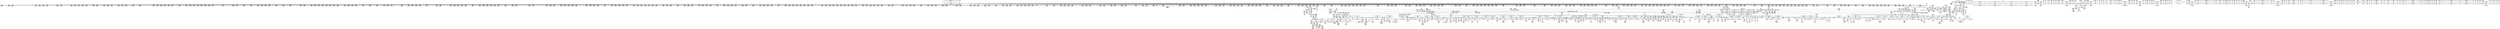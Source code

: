 digraph {
	CE0x51c7af0 [shape=record,shape=Mrecord,label="{CE0x51c7af0|_call_void_lockdep_rcu_suspicious(i8*_getelementptr_inbounds_(_25_x_i8_,_25_x_i8_*_.str45,_i32_0,_i32_0),_i32_934,_i8*_getelementptr_inbounds_(_44_x_i8_,_44_x_i8_*_.str47,_i32_0,_i32_0))_#10,_!dbg_!27726|include/linux/rcupdate.h,933}"]
	CE0x50fef30 [shape=record,shape=Mrecord,label="{CE0x50fef30|__preempt_count_sub:_do.body|*SummSource*}"]
	CE0x51449a0 [shape=record,shape=Mrecord,label="{CE0x51449a0|2472:_%struct.cred*,_:_CRE_2949,2950_}"]
	CE0x5206bc0 [shape=record,shape=Mrecord,label="{CE0x5206bc0|i64*_getelementptr_inbounds_(_4_x_i64_,_4_x_i64_*___llvm_gcov_ctr134,_i64_0,_i64_3)|*Constant*}"]
	CE0x51f37f0 [shape=record,shape=Mrecord,label="{CE0x51f37f0|i64*_getelementptr_inbounds_(_4_x_i64_,_4_x_i64_*___llvm_gcov_ctr133,_i64_0,_i64_0)|*Constant*|*SummSink*}"]
	CE0x5144c00 [shape=record,shape=Mrecord,label="{CE0x5144c00|2472:_%struct.cred*,_:_CRE_2951,2952_}"]
	CE0x514dcd0 [shape=record,shape=Mrecord,label="{CE0x514dcd0|2472:_%struct.cred*,_:_CRE_6184,6192_|*MultipleSource*|Function::task_sid&Arg::task::|security/selinux/hooks.c,208|Function::selinux_file_send_sigiotask&Arg::tsk::}"]
	CE0x516b540 [shape=record,shape=Mrecord,label="{CE0x516b540|task_sid:_tmp26|security/selinux/hooks.c,208|*SummSource*}"]
	CE0x51a2720 [shape=record,shape=Mrecord,label="{CE0x51a2720|__llvm_gcov_indirect_counter_increment:_counter|*SummSink*}"]
	CE0x5152c40 [shape=record,shape=Mrecord,label="{CE0x5152c40|2472:_%struct.cred*,_:_CRE_6330,6331_}"]
	CE0x5161060 [shape=record,shape=Mrecord,label="{CE0x5161060|signal_to_av:_tmp8|security/selinux/hooks.c,1491}"]
	CE0x517b430 [shape=record,shape=Mrecord,label="{CE0x517b430|i64_3|*Constant*|*SummSink*}"]
	CE0x51b28f0 [shape=record,shape=Mrecord,label="{CE0x51b28f0|i64*_getelementptr_inbounds_(_11_x_i64_,_11_x_i64_*___llvm_gcov_ctr127,_i64_0,_i64_9)|*Constant*|*SummSink*}"]
	CE0x51669b0 [shape=record,shape=Mrecord,label="{CE0x51669b0|rcu_read_lock:_tmp15|include/linux/rcupdate.h,882|*SummSource*}"]
	CE0x51cdbe0 [shape=record,shape=Mrecord,label="{CE0x51cdbe0|rcu_lock_release:_entry|*SummSink*}"]
	CE0x513a650 [shape=record,shape=Mrecord,label="{CE0x513a650|2472:_%struct.cred*,_:_CRE_2528,2529_}"]
	CE0x5149a90 [shape=record,shape=Mrecord,label="{CE0x5149a90|2472:_%struct.cred*,_:_CRE_3144,3148_|*MultipleSource*|Function::task_sid&Arg::task::|security/selinux/hooks.c,208|Function::selinux_file_send_sigiotask&Arg::tsk::}"]
	CE0x513f800 [shape=record,shape=Mrecord,label="{CE0x513f800|signal_to_av:_tmp5|security/selinux/hooks.c,1483|*SummSource*}"]
	CE0x51f81b0 [shape=record,shape=Mrecord,label="{CE0x51f81b0|rcu_lock_release:_tmp}"]
	CE0x5165d90 [shape=record,shape=Mrecord,label="{CE0x5165d90|rcu_read_lock:_tmp13|include/linux/rcupdate.h,882}"]
	CE0x50cee60 [shape=record,shape=Mrecord,label="{CE0x50cee60|i64*_getelementptr_inbounds_(_6_x_i64_,_6_x_i64_*___llvm_gcov_ctr264,_i64_0,_i64_0)|*Constant*}"]
	CE0x51d0110 [shape=record,shape=Mrecord,label="{CE0x51d0110|__llvm_gcov_indirect_counter_increment:_bb4|*SummSink*}"]
	CE0x5146290 [shape=record,shape=Mrecord,label="{CE0x5146290|2472:_%struct.cred*,_:_CRE_2970,2971_}"]
	CE0x5130560 [shape=record,shape=Mrecord,label="{CE0x5130560|2472:_%struct.cred*,_:_CRE_772,776_|*MultipleSource*|Function::task_sid&Arg::task::|security/selinux/hooks.c,208|Function::selinux_file_send_sigiotask&Arg::tsk::}"]
	CE0x512f380 [shape=record,shape=Mrecord,label="{CE0x512f380|2472:_%struct.cred*,_:_CRE_701,702_}"]
	CE0x512b340 [shape=record,shape=Mrecord,label="{CE0x512b340|task_sid:_tmp20|security/selinux/hooks.c,208|*SummSource*}"]
	CE0x51f4d10 [shape=record,shape=Mrecord,label="{CE0x51f4d10|rcu_lock_acquire:_tmp7}"]
	CE0x50f40f0 [shape=record,shape=Mrecord,label="{CE0x50f40f0|signal_to_av:_entry}"]
	CE0x512fde0 [shape=record,shape=Mrecord,label="{CE0x512fde0|2472:_%struct.cred*,_:_CRE_736,744_|*MultipleSource*|Function::task_sid&Arg::task::|security/selinux/hooks.c,208|Function::selinux_file_send_sigiotask&Arg::tsk::}"]
	CE0x515b4a0 [shape=record,shape=Mrecord,label="{CE0x515b4a0|2472:_%struct.cred*,_:_CRE_10552,10560_|*MultipleSource*|Function::task_sid&Arg::task::|security/selinux/hooks.c,208|Function::selinux_file_send_sigiotask&Arg::tsk::}"]
	CE0x50fddd0 [shape=record,shape=Mrecord,label="{CE0x50fddd0|i64*_getelementptr_inbounds_(_4_x_i64_,_4_x_i64_*___llvm_gcov_ctr135,_i64_0,_i64_2)|*Constant*|*SummSource*}"]
	CE0x513f260 [shape=record,shape=Mrecord,label="{CE0x513f260|signal_to_av:_tmp5|security/selinux/hooks.c,1483|*SummSink*}"]
	CE0x512ffc0 [shape=record,shape=Mrecord,label="{CE0x512ffc0|2472:_%struct.cred*,_:_CRE_744,760_|*MultipleSource*|Function::task_sid&Arg::task::|security/selinux/hooks.c,208|Function::selinux_file_send_sigiotask&Arg::tsk::}"]
	CE0x5100200 [shape=record,shape=Mrecord,label="{CE0x5100200|_ret_void|*SummSource*}"]
	CE0x51234d0 [shape=record,shape=Mrecord,label="{CE0x51234d0|GLOBAL:_rcu_lock_map|Global_var:rcu_lock_map|*SummSource*}"]
	CE0x51d1160 [shape=record,shape=Mrecord,label="{CE0x51d1160|__rcu_read_lock:_do.body|*SummSink*}"]
	CE0x5180480 [shape=record,shape=Mrecord,label="{CE0x5180480|__preempt_count_sub:_val|Function::__preempt_count_sub&Arg::val::}"]
	CE0x5151cd0 [shape=record,shape=Mrecord,label="{CE0x5151cd0|2472:_%struct.cred*,_:_CRE_6317,6318_}"]
	CE0x518eb10 [shape=record,shape=Mrecord,label="{CE0x518eb10|rcu_lock_release:___here|*SummSink*}"]
	CE0x51478f0 [shape=record,shape=Mrecord,label="{CE0x51478f0|2472:_%struct.cred*,_:_CRE_3040,3048_|*MultipleSource*|Function::task_sid&Arg::task::|security/selinux/hooks.c,208|Function::selinux_file_send_sigiotask&Arg::tsk::}"]
	CE0x50cf940 [shape=record,shape=Mrecord,label="{CE0x50cf940|rcu_read_lock:_tmp1}"]
	CE0x51529e0 [shape=record,shape=Mrecord,label="{CE0x51529e0|2472:_%struct.cred*,_:_CRE_6328,6329_}"]
	CE0x51c9a10 [shape=record,shape=Mrecord,label="{CE0x51c9a10|_call_void_lockdep_rcu_suspicious(i8*_getelementptr_inbounds_(_25_x_i8_,_25_x_i8_*_.str45,_i32_0,_i32_0),_i32_934,_i8*_getelementptr_inbounds_(_44_x_i8_,_44_x_i8_*_.str47,_i32_0,_i32_0))_#10,_!dbg_!27726|include/linux/rcupdate.h,933|*SummSink*}"]
	CE0x52015f0 [shape=record,shape=Mrecord,label="{CE0x52015f0|__rcu_read_unlock:_tmp3|*SummSource*}"]
	CE0x51d0740 [shape=record,shape=Mrecord,label="{CE0x51d0740|__llvm_gcov_indirect_counter_increment:_exit}"]
	CE0x50ffd10 [shape=record,shape=Mrecord,label="{CE0x50ffd10|task_sid:_tmp7|security/selinux/hooks.c,208|*SummSource*}"]
	CE0x50ff6a0 [shape=record,shape=Mrecord,label="{CE0x50ff6a0|cred_sid:_tmp3|*SummSource*}"]
	CE0x51b5040 [shape=record,shape=Mrecord,label="{CE0x51b5040|i64*_getelementptr_inbounds_(_11_x_i64_,_11_x_i64_*___llvm_gcov_ctr132,_i64_0,_i64_0)|*Constant*|*SummSink*}"]
	CE0x51373a0 [shape=record,shape=Mrecord,label="{CE0x51373a0|2472:_%struct.cred*,_:_CRE_2304,2312_|*MultipleSource*|Function::task_sid&Arg::task::|security/selinux/hooks.c,208|Function::selinux_file_send_sigiotask&Arg::tsk::}"]
	CE0x51f7c70 [shape=record,shape=Mrecord,label="{CE0x51f7c70|i64*_getelementptr_inbounds_(_4_x_i64_,_4_x_i64_*___llvm_gcov_ctr129,_i64_0,_i64_3)|*Constant*}"]
	CE0x513aa10 [shape=record,shape=Mrecord,label="{CE0x513aa10|2472:_%struct.cred*,_:_CRE_2532,2533_}"]
	CE0x50dbe90 [shape=record,shape=Mrecord,label="{CE0x50dbe90|i32_0|*Constant*}"]
	CE0x512fb20 [shape=record,shape=Mrecord,label="{CE0x512fb20|2472:_%struct.cred*,_:_CRE_728,732_|*MultipleSource*|Function::task_sid&Arg::task::|security/selinux/hooks.c,208|Function::selinux_file_send_sigiotask&Arg::tsk::}"]
	CE0x5178ca0 [shape=record,shape=Mrecord,label="{CE0x5178ca0|task_sid:_tmp18|security/selinux/hooks.c,208|*SummSource*}"]
	CE0x51cf910 [shape=record,shape=Mrecord,label="{CE0x51cf910|GLOBAL:___rcu_read_unlock|*Constant*|*SummSource*}"]
	CE0x5165630 [shape=record,shape=Mrecord,label="{CE0x5165630|rcu_read_lock:_if.end}"]
	CE0x52299c0 [shape=record,shape=Mrecord,label="{CE0x52299c0|i64*_getelementptr_inbounds_(_4_x_i64_,_4_x_i64_*___llvm_gcov_ctr135,_i64_0,_i64_0)|*Constant*|*SummSink*}"]
	CE0x51a6c10 [shape=record,shape=Mrecord,label="{CE0x51a6c10|GLOBAL:_rcu_read_lock.__warned|Global_var:rcu_read_lock.__warned}"]
	CE0x5135000 [shape=record,shape=Mrecord,label="{CE0x5135000|2472:_%struct.cred*,_:_CRE_2088,2096_|*MultipleSource*|Function::task_sid&Arg::task::|security/selinux/hooks.c,208|Function::selinux_file_send_sigiotask&Arg::tsk::}"]
	CE0x513daf0 [shape=record,shape=Mrecord,label="{CE0x513daf0|2472:_%struct.cred*,_:_CRE_2736,2744_|*MultipleSource*|Function::task_sid&Arg::task::|security/selinux/hooks.c,208|Function::selinux_file_send_sigiotask&Arg::tsk::}"]
	CE0x51342e0 [shape=record,shape=Mrecord,label="{CE0x51342e0|2472:_%struct.cred*,_:_CRE_2048,2052_|*MultipleSource*|Function::task_sid&Arg::task::|security/selinux/hooks.c,208|Function::selinux_file_send_sigiotask&Arg::tsk::}"]
	CE0x513add0 [shape=record,shape=Mrecord,label="{CE0x513add0|2472:_%struct.cred*,_:_CRE_2536,2544_|*MultipleSource*|Function::task_sid&Arg::task::|security/selinux/hooks.c,208|Function::selinux_file_send_sigiotask&Arg::tsk::}"]
	CE0x50ea420 [shape=record,shape=Mrecord,label="{CE0x50ea420|selinux_file_send_sigiotask:_tmp2|security/selinux/hooks.c,3399|*SummSource*}"]
	CE0x5196c40 [shape=record,shape=Mrecord,label="{CE0x5196c40|0:_i8,_:_GCMR_rcu_read_lock.__warned_internal_global_i8_0,_section_.data.unlikely_,_align_1:_elem_0:default:}"]
	CE0x513d760 [shape=record,shape=Mrecord,label="{CE0x513d760|2472:_%struct.cred*,_:_CRE_2724,2725_|*MultipleSource*|Function::task_sid&Arg::task::|security/selinux/hooks.c,208|Function::selinux_file_send_sigiotask&Arg::tsk::}"]
	CE0x5186f50 [shape=record,shape=Mrecord,label="{CE0x5186f50|_call_void_mcount()_#3|*SummSink*}"]
	CE0x5150b00 [shape=record,shape=Mrecord,label="{CE0x5150b00|2472:_%struct.cred*,_:_CRE_6302,6303_}"]
	CE0x50f60f0 [shape=record,shape=Mrecord,label="{CE0x50f60f0|selinux_file_send_sigiotask:_tmp16|security/selinux/hooks.c,3408}"]
	CE0x5139920 [shape=record,shape=Mrecord,label="{CE0x5139920|2472:_%struct.cred*,_:_CRE_2508,2512_|*MultipleSource*|Function::task_sid&Arg::task::|security/selinux/hooks.c,208|Function::selinux_file_send_sigiotask&Arg::tsk::}"]
	CE0x5177b40 [shape=record,shape=Mrecord,label="{CE0x5177b40|rcu_read_lock:_call3|include/linux/rcupdate.h,882|*SummSink*}"]
	CE0x5138c00 [shape=record,shape=Mrecord,label="{CE0x5138c00|2472:_%struct.cred*,_:_CRE_2408,2416_|*MultipleSource*|Function::task_sid&Arg::task::|security/selinux/hooks.c,208|Function::selinux_file_send_sigiotask&Arg::tsk::}"]
	CE0x50d3710 [shape=record,shape=Mrecord,label="{CE0x50d3710|signal_to_av:_bb|*SummSink*}"]
	CE0x512c2b0 [shape=record,shape=Mrecord,label="{CE0x512c2b0|2472:_%struct.cred*,_:_CRE_544,552_|*MultipleSource*|Function::task_sid&Arg::task::|security/selinux/hooks.c,208|Function::selinux_file_send_sigiotask&Arg::tsk::}"]
	CE0x5152ea0 [shape=record,shape=Mrecord,label="{CE0x5152ea0|2472:_%struct.cred*,_:_CRE_6332,6333_}"]
	CE0x519dcd0 [shape=record,shape=Mrecord,label="{CE0x519dcd0|GLOBAL:_rcu_read_unlock.__warned|Global_var:rcu_read_unlock.__warned|*SummSource*}"]
	CE0x5204240 [shape=record,shape=Mrecord,label="{CE0x5204240|GLOBAL:_lock_acquire|*Constant*|*SummSink*}"]
	CE0x515c620 [shape=record,shape=Mrecord,label="{CE0x515c620|2472:_%struct.cred*,_:_CRE_10604,10608_|*MultipleSource*|Function::task_sid&Arg::task::|security/selinux/hooks.c,208|Function::selinux_file_send_sigiotask&Arg::tsk::}"]
	CE0x518e060 [shape=record,shape=Mrecord,label="{CE0x518e060|i64_ptrtoint_(i8*_blockaddress(_rcu_lock_acquire,_%__here)_to_i64)|*Constant*|*SummSource*}"]
	CE0x51cfaa0 [shape=record,shape=Mrecord,label="{CE0x51cfaa0|_ret_void,_!dbg_!27717|include/linux/rcupdate.h,245|*SummSink*}"]
	CE0x51541a0 [shape=record,shape=Mrecord,label="{CE0x51541a0|2472:_%struct.cred*,_:_CRE_6348,6349_}"]
	CE0x50ffca0 [shape=record,shape=Mrecord,label="{CE0x50ffca0|task_sid:_tmp7|security/selinux/hooks.c,208|*SummSink*}"]
	CE0x50ed810 [shape=record,shape=Mrecord,label="{CE0x50ed810|i32_0|*Constant*|*SummSink*}"]
	CE0x51ce550 [shape=record,shape=Mrecord,label="{CE0x51ce550|i64*_getelementptr_inbounds_(_11_x_i64_,_11_x_i64_*___llvm_gcov_ctr132,_i64_0,_i64_9)|*Constant*}"]
	CE0x519c5b0 [shape=record,shape=Mrecord,label="{CE0x519c5b0|i64*_getelementptr_inbounds_(_11_x_i64_,_11_x_i64_*___llvm_gcov_ctr127,_i64_0,_i64_0)|*Constant*}"]
	CE0x515fd30 [shape=record,shape=Mrecord,label="{CE0x515fd30|i64*_getelementptr_inbounds_(_10_x_i64_,_10_x_i64_*___llvm_gcov_ctr265,_i64_0,_i64_8)|*Constant*|*SummSource*}"]
	CE0x512ee30 [shape=record,shape=Mrecord,label="{CE0x512ee30|2472:_%struct.cred*,_:_CRE_691,692_}"]
	CE0x50cdf20 [shape=record,shape=Mrecord,label="{CE0x50cdf20|task_sid:_land.lhs.true2|*SummSink*}"]
	CE0x512c0d0 [shape=record,shape=Mrecord,label="{CE0x512c0d0|2472:_%struct.cred*,_:_CRE_536,544_|*MultipleSource*|Function::task_sid&Arg::task::|security/selinux/hooks.c,208|Function::selinux_file_send_sigiotask&Arg::tsk::}"]
	CE0x51ba140 [shape=record,shape=Mrecord,label="{CE0x51ba140|rcu_read_unlock:_tmp|*SummSink*}"]
	CE0x51443b0 [shape=record,shape=Mrecord,label="{CE0x51443b0|2472:_%struct.cred*,_:_CRE_2944,2945_}"]
	CE0x516a410 [shape=record,shape=Mrecord,label="{CE0x516a410|task_sid:_tmp24|security/selinux/hooks.c,208|*SummSource*}"]
	CE0x516d340 [shape=record,shape=Mrecord,label="{CE0x516d340|task_sid:_call7|security/selinux/hooks.c,208|*SummSink*}"]
	CE0x51cbfc0 [shape=record,shape=Mrecord,label="{CE0x51cbfc0|i64*_getelementptr_inbounds_(_11_x_i64_,_11_x_i64_*___llvm_gcov_ctr132,_i64_0,_i64_10)|*Constant*|*SummSource*}"]
	CE0x513ed00 [shape=record,shape=Mrecord,label="{CE0x513ed00|signal_to_av:_tmp4|security/selinux/hooks.c,1483|*SummSource*}"]
	CE0x511bd60 [shape=record,shape=Mrecord,label="{CE0x511bd60|i32_19|*Constant*|*SummSource*}"]
	CE0x5140930 [shape=record,shape=Mrecord,label="{CE0x5140930|2472:_%struct.cred*,_:_CRE_2864,2872_|*MultipleSource*|Function::task_sid&Arg::task::|security/selinux/hooks.c,208|Function::selinux_file_send_sigiotask&Arg::tsk::}"]
	CE0x516fa40 [shape=record,shape=Mrecord,label="{CE0x516fa40|signal_to_av:_tmp3|security/selinux/hooks.c,1479|*SummSource*}"]
	CE0x52029b0 [shape=record,shape=Mrecord,label="{CE0x52029b0|_call_void_mcount()_#3|*SummSink*}"]
	CE0x5143900 [shape=record,shape=Mrecord,label="{CE0x5143900|2472:_%struct.cred*,_:_CRE_2935,2936_}"]
	CE0x50f5950 [shape=record,shape=Mrecord,label="{CE0x50f5950|4:_i32,_:_CRE_4,8_|*MultipleSource*|security/selinux/hooks.c,3401|security/selinux/hooks.c,3401|security/selinux/hooks.c,3408}"]
	CE0x5138de0 [shape=record,shape=Mrecord,label="{CE0x5138de0|2472:_%struct.cred*,_:_CRE_2416,2424_|*MultipleSource*|Function::task_sid&Arg::task::|security/selinux/hooks.c,208|Function::selinux_file_send_sigiotask&Arg::tsk::}"]
	CE0x50f1c50 [shape=record,shape=Mrecord,label="{CE0x50f1c50|task_sid:_tmp|*SummSink*}"]
	CE0x5140030 [shape=record,shape=Mrecord,label="{CE0x5140030|2472:_%struct.cred*,_:_CRE_2824,2832_|*MultipleSource*|Function::task_sid&Arg::task::|security/selinux/hooks.c,208|Function::selinux_file_send_sigiotask&Arg::tsk::}"]
	CE0x50db460 [shape=record,shape=Mrecord,label="{CE0x50db460|selinux_file_send_sigiotask:_call2|security/selinux/hooks.c,3406}"]
	CE0x50d7d70 [shape=record,shape=Mrecord,label="{CE0x50d7d70|selinux_file_send_sigiotask:_tmp}"]
	CE0x515ef50 [shape=record,shape=Mrecord,label="{CE0x515ef50|signal_to_av:_tmp6|security/selinux/hooks.c,1487|*SummSource*}"]
	CE0x5141a10 [shape=record,shape=Mrecord,label="{CE0x5141a10|2472:_%struct.cred*,_:_CRE_2906,2907_}"]
	CE0x51c5650 [shape=record,shape=Mrecord,label="{CE0x51c5650|i64*_getelementptr_inbounds_(_4_x_i64_,_4_x_i64_*___llvm_gcov_ctr135,_i64_0,_i64_3)|*Constant*|*SummSource*}"]
	CE0x50f6a10 [shape=record,shape=Mrecord,label="{CE0x50f6a10|selinux_file_send_sigiotask:_tmp8|security/selinux/hooks.c,3403|*SummSink*}"]
	CE0x50d7980 [shape=record,shape=Mrecord,label="{CE0x50d7980|_ret_void,_!dbg_!27735|include/linux/rcupdate.h,884|*SummSource*}"]
	CE0x519d1b0 [shape=record,shape=Mrecord,label="{CE0x519d1b0|i64*_getelementptr_inbounds_(_4_x_i64_,_4_x_i64_*___llvm_gcov_ctr133,_i64_0,_i64_1)|*Constant*|*SummSource*}"]
	CE0x5144740 [shape=record,shape=Mrecord,label="{CE0x5144740|2472:_%struct.cred*,_:_CRE_2947,2948_}"]
	CE0x51caae0 [shape=record,shape=Mrecord,label="{CE0x51caae0|i8*_getelementptr_inbounds_(_44_x_i8_,_44_x_i8_*_.str47,_i32_0,_i32_0)|*Constant*}"]
	CE0x51f8220 [shape=record,shape=Mrecord,label="{CE0x51f8220|COLLAPSED:_GCMRE___llvm_gcov_ctr133_internal_global_4_x_i64_zeroinitializer:_elem_0:default:}"]
	CE0x5237210 [shape=record,shape=Mrecord,label="{CE0x5237210|__preempt_count_add:_do.body}"]
	CE0x50da790 [shape=record,shape=Mrecord,label="{CE0x50da790|selinux_file_send_sigiotask:_tmp6|security/selinux/hooks.c,3403}"]
	CE0x50e2f10 [shape=record,shape=Mrecord,label="{CE0x50e2f10|avc_has_perm:_tclass|Function::avc_has_perm&Arg::tclass::|*SummSink*}"]
	CE0x512b220 [shape=record,shape=Mrecord,label="{CE0x512b220|task_sid:_tmp20|security/selinux/hooks.c,208}"]
	CE0x51f4300 [shape=record,shape=Mrecord,label="{CE0x51f4300|rcu_lock_release:_tmp4|include/linux/rcupdate.h,423}"]
	CE0x6e48a40 [shape=record,shape=Mrecord,label="{CE0x6e48a40|i64_1|*Constant*}"]
	CE0x5141f00 [shape=record,shape=Mrecord,label="{CE0x5141f00|2472:_%struct.cred*,_:_CRE_2911,2912_}"]
	CE0x51a7460 [shape=record,shape=Mrecord,label="{CE0x51a7460|rcu_read_unlock:_tmp8|include/linux/rcupdate.h,933}"]
	CE0x51a2000 [shape=record,shape=Mrecord,label="{CE0x51a2000|__rcu_read_lock:_bb|*SummSource*}"]
	CE0x51f6560 [shape=record,shape=Mrecord,label="{CE0x51f6560|__rcu_read_unlock:_do.body|*SummSink*}"]
	CE0x5141c60 [shape=record,shape=Mrecord,label="{CE0x5141c60|2472:_%struct.cred*,_:_CRE_2908,2909_}"]
	CE0x51528b0 [shape=record,shape=Mrecord,label="{CE0x51528b0|2472:_%struct.cred*,_:_CRE_6327,6328_}"]
	CE0x5154790 [shape=record,shape=Mrecord,label="{CE0x5154790|2472:_%struct.cred*,_:_CRE_6353,6354_}"]
	CE0x51f3300 [shape=record,shape=Mrecord,label="{CE0x51f3300|i8*_undef|*Constant*|*SummSink*}"]
	CE0x51470a0 [shape=record,shape=Mrecord,label="{CE0x51470a0|2472:_%struct.cred*,_:_CRE_3000,3008_|*MultipleSource*|Function::task_sid&Arg::task::|security/selinux/hooks.c,208|Function::selinux_file_send_sigiotask&Arg::tsk::}"]
	CE0x517a480 [shape=record,shape=Mrecord,label="{CE0x517a480|i8*_getelementptr_inbounds_(_25_x_i8_,_25_x_i8_*_.str3,_i32_0,_i32_0)|*Constant*|*SummSource*}"]
	CE0x51b3670 [shape=record,shape=Mrecord,label="{CE0x51b3670|cred_sid:_sid|security/selinux/hooks.c,197|*SummSource*}"]
	CE0x514dab0 [shape=record,shape=Mrecord,label="{CE0x514dab0|2472:_%struct.cred*,_:_CRE_6176,6180_|*MultipleSource*|Function::task_sid&Arg::task::|security/selinux/hooks.c,208|Function::selinux_file_send_sigiotask&Arg::tsk::}"]
	CE0x50ec970 [shape=record,shape=Mrecord,label="{CE0x50ec970|selinux_file_send_sigiotask:_tmp4|security/selinux/hooks.c,3401|*SummSource*}"]
	CE0x50eb420 [shape=record,shape=Mrecord,label="{CE0x50eb420|2472:_%struct.cred*,_:_CRE_2760,2768_|*MultipleSource*|Function::task_sid&Arg::task::|security/selinux/hooks.c,208|Function::selinux_file_send_sigiotask&Arg::tsk::}"]
	CE0x51ce7b0 [shape=record,shape=Mrecord,label="{CE0x51ce7b0|i64*_getelementptr_inbounds_(_11_x_i64_,_11_x_i64_*___llvm_gcov_ctr132,_i64_0,_i64_9)|*Constant*|*SummSink*}"]
	CE0x5124430 [shape=record,shape=Mrecord,label="{CE0x5124430|signal_to_av:_tmp2|security/selinux/hooks.c,1479|*SummSource*}"]
	CE0x51b4bf0 [shape=record,shape=Mrecord,label="{CE0x51b4bf0|rcu_read_unlock:_land.lhs.true|*SummSource*}"]
	CE0x50e9500 [shape=record,shape=Mrecord,label="{CE0x50e9500|selinux_file_send_sigiotask:_tsk|Function::selinux_file_send_sigiotask&Arg::tsk::}"]
	CE0x5129800 [shape=record,shape=Mrecord,label="{CE0x5129800|_call_void_mcount()_#3}"]
	CE0x51f8500 [shape=record,shape=Mrecord,label="{CE0x51f8500|rcu_lock_release:_tmp1|*SummSource*}"]
	CE0x5170e60 [shape=record,shape=Mrecord,label="{CE0x5170e60|GLOBAL:_rcu_read_unlock|*Constant*|*SummSink*}"]
	CE0x5127fa0 [shape=record,shape=Mrecord,label="{CE0x5127fa0|i32_17|*Constant*|*SummSource*}"]
	CE0x522a450 [shape=record,shape=Mrecord,label="{CE0x522a450|__preempt_count_sub:_tmp2|*SummSource*}"]
	CE0x518adb0 [shape=record,shape=Mrecord,label="{CE0x518adb0|__rcu_read_lock:_tmp|*SummSink*}"]
	CE0x51c6670 [shape=record,shape=Mrecord,label="{CE0x51c6670|__llvm_gcov_indirect_counter_increment:_tmp5|*SummSink*}"]
	CE0x50cfd80 [shape=record,shape=Mrecord,label="{CE0x50cfd80|task_sid:_real_cred|security/selinux/hooks.c,208|*SummSink*}"]
	CE0x50d51b0 [shape=record,shape=Mrecord,label="{CE0x50d51b0|_call_void_rcu_lock_acquire(%struct.lockdep_map*_rcu_lock_map)_#10,_!dbg_!27711|include/linux/rcupdate.h,881|*SummSource*}"]
	CE0x51cbcf0 [shape=record,shape=Mrecord,label="{CE0x51cbcf0|rcu_read_unlock:_tmp21|include/linux/rcupdate.h,935}"]
	CE0x511ec70 [shape=record,shape=Mrecord,label="{CE0x511ec70|task_sid:_do.body}"]
	CE0x5196500 [shape=record,shape=Mrecord,label="{CE0x5196500|cred_sid:_security|security/selinux/hooks.c,196|*SummSink*}"]
	CE0x50d63b0 [shape=record,shape=Mrecord,label="{CE0x50d63b0|2472:_%struct.cred*,_:_CRE_76,80_|*MultipleSource*|Function::task_sid&Arg::task::|security/selinux/hooks.c,208|Function::selinux_file_send_sigiotask&Arg::tsk::}"]
	CE0x5101d90 [shape=record,shape=Mrecord,label="{CE0x5101d90|selinux_file_send_sigiotask:_perm.0}"]
	CE0x50e53b0 [shape=record,shape=Mrecord,label="{CE0x50e53b0|i64*_getelementptr_inbounds_(_6_x_i64_,_6_x_i64_*___llvm_gcov_ctr264,_i64_0,_i64_4)|*Constant*|*SummSource*}"]
	CE0x51b32e0 [shape=record,shape=Mrecord,label="{CE0x51b32e0|cred_sid:_tmp5|security/selinux/hooks.c,196}"]
	CE0x5152190 [shape=record,shape=Mrecord,label="{CE0x5152190|2472:_%struct.cred*,_:_CRE_6321,6322_}"]
	CE0x5141680 [shape=record,shape=Mrecord,label="{CE0x5141680|2472:_%struct.cred*,_:_CRE_2904,2905_}"]
	CE0x50ea100 [shape=record,shape=Mrecord,label="{CE0x50ea100|selinux_file_send_sigiotask:_tmp6|security/selinux/hooks.c,3403|*SummSink*}"]
	CE0x519f360 [shape=record,shape=Mrecord,label="{CE0x519f360|rcu_read_unlock:_tmp17|include/linux/rcupdate.h,933|*SummSource*}"]
	CE0x512d570 [shape=record,shape=Mrecord,label="{CE0x512d570|2472:_%struct.cred*,_:_CRE_624,632_|*MultipleSource*|Function::task_sid&Arg::task::|security/selinux/hooks.c,208|Function::selinux_file_send_sigiotask&Arg::tsk::}"]
	CE0x50e8fd0 [shape=record,shape=Mrecord,label="{CE0x50e8fd0|task_sid:_entry|*SummSink*}"]
	CE0x50d1340 [shape=record,shape=Mrecord,label="{CE0x50d1340|signal_to_av:_tmp|*SummSource*}"]
	CE0x516ff10 [shape=record,shape=Mrecord,label="{CE0x516ff10|_call_void___llvm_gcov_indirect_counter_increment(i32*___llvm_gcov_global_state_pred267,_i64**_getelementptr_inbounds_(_4_x_i64*_,_4_x_i64*_*___llvm_gcda_edge_table266,_i64_0,_i64_2)),_!dbg_!27717|security/selinux/hooks.c,1483|*SummSource*}"]
	CE0x516ab40 [shape=record,shape=Mrecord,label="{CE0x516ab40|task_sid:_tmp23|security/selinux/hooks.c,208|*SummSink*}"]
	CE0x5178d10 [shape=record,shape=Mrecord,label="{CE0x5178d10|task_sid:_tmp18|security/selinux/hooks.c,208|*SummSink*}"]
	CE0x5130e90 [shape=record,shape=Mrecord,label="{CE0x5130e90|2472:_%struct.cred*,_:_CRE_1824,1832_|*MultipleSource*|Function::task_sid&Arg::task::|security/selinux/hooks.c,208|Function::selinux_file_send_sigiotask&Arg::tsk::}"]
	CE0x5142f80 [shape=record,shape=Mrecord,label="{CE0x5142f80|2472:_%struct.cred*,_:_CRE_2927,2928_}"]
	CE0x50e1dd0 [shape=record,shape=Mrecord,label="{CE0x50e1dd0|avc_has_perm:_entry|*SummSink*}"]
	CE0x516e280 [shape=record,shape=Mrecord,label="{CE0x516e280|_ret_i32_%tmp6,_!dbg_!27716|security/selinux/hooks.c,197|*SummSource*}"]
	CE0x50f3730 [shape=record,shape=Mrecord,label="{CE0x50f3730|__llvm_gcov_indirect_counter_increment:_predecessor|Function::__llvm_gcov_indirect_counter_increment&Arg::predecessor::|*SummSink*}"]
	CE0x50e3680 [shape=record,shape=Mrecord,label="{CE0x50e3680|%struct.common_audit_data*_null|*Constant*|*SummSource*}"]
	CE0x5152780 [shape=record,shape=Mrecord,label="{CE0x5152780|2472:_%struct.cred*,_:_CRE_6326,6327_}"]
	CE0x50e4fc0 [shape=record,shape=Mrecord,label="{CE0x50e4fc0|_ret_i32_%perm.0,_!dbg_!27724|security/selinux/hooks.c,1495|*SummSource*}"]
	CE0x51badc0 [shape=record,shape=Mrecord,label="{CE0x51badc0|__llvm_gcov_indirect_counter_increment:_bb|*SummSink*}"]
	CE0x517fb00 [shape=record,shape=Mrecord,label="{CE0x517fb00|i64*_getelementptr_inbounds_(_4_x_i64_,_4_x_i64_*___llvm_gcov_ctr135,_i64_0,_i64_3)|*Constant*}"]
	CE0x51573d0 [shape=record,shape=Mrecord,label="{CE0x51573d0|2472:_%struct.cred*,_:_CRE_6488,6492_|*MultipleSource*|Function::task_sid&Arg::task::|security/selinux/hooks.c,208|Function::selinux_file_send_sigiotask&Arg::tsk::}"]
	CE0x50db620 [shape=record,shape=Mrecord,label="{CE0x50db620|selinux_file_send_sigiotask:_call2|security/selinux/hooks.c,3406|*SummSource*}"]
	CE0x5163440 [shape=record,shape=Mrecord,label="{CE0x5163440|i64*_getelementptr_inbounds_(_10_x_i64_,_10_x_i64_*___llvm_gcov_ctr265,_i64_0,_i64_9)|*Constant*|*SummSource*}"]
	CE0x51a5e60 [shape=record,shape=Mrecord,label="{CE0x51a5e60|rcu_read_lock:_tmp12|include/linux/rcupdate.h,882|*SummSink*}"]
	CE0x50fff20 [shape=record,shape=Mrecord,label="{CE0x50fff20|i64**_getelementptr_inbounds_(_4_x_i64*_,_4_x_i64*_*___llvm_gcda_edge_table266,_i64_0,_i64_1)|*Constant*|*SummSink*}"]
	CE0x5198880 [shape=record,shape=Mrecord,label="{CE0x5198880|__rcu_read_lock:_tmp|*SummSource*}"]
	CE0x5212d50 [shape=record,shape=Mrecord,label="{CE0x5212d50|i32_1|*Constant*}"]
	CE0x5166e90 [shape=record,shape=Mrecord,label="{CE0x5166e90|rcu_read_lock:_tmp16|include/linux/rcupdate.h,882|*SummSource*}"]
	CE0x51a0230 [shape=record,shape=Mrecord,label="{CE0x51a0230|rcu_read_lock:_tmp6|include/linux/rcupdate.h,882|*SummSource*}"]
	CE0x5156b80 [shape=record,shape=Mrecord,label="{CE0x5156b80|2472:_%struct.cred*,_:_CRE_6474,6476_|*MultipleSource*|Function::task_sid&Arg::task::|security/selinux/hooks.c,208|Function::selinux_file_send_sigiotask&Arg::tsk::}"]
	CE0x50ec450 [shape=record,shape=Mrecord,label="{CE0x50ec450|i64_-312|*Constant*|*SummSink*}"]
	CE0x50d3f90 [shape=record,shape=Mrecord,label="{CE0x50d3f90|__llvm_gcov_indirect_counter_increment:_counters|Function::__llvm_gcov_indirect_counter_increment&Arg::counters::}"]
	CE0x5131220 [shape=record,shape=Mrecord,label="{CE0x5131220|2472:_%struct.cred*,_:_CRE_1840,1844_|*MultipleSource*|Function::task_sid&Arg::task::|security/selinux/hooks.c,208|Function::selinux_file_send_sigiotask&Arg::tsk::}"]
	CE0x51d1060 [shape=record,shape=Mrecord,label="{CE0x51d1060|i64*_getelementptr_inbounds_(_4_x_i64_,_4_x_i64_*___llvm_gcov_ctr134,_i64_0,_i64_2)|*Constant*|*SummSink*}"]
	CE0x50ed980 [shape=record,shape=Mrecord,label="{CE0x50ed980|i32_14|*Constant*}"]
	CE0x51593b0 [shape=record,shape=Mrecord,label="{CE0x51593b0|2472:_%struct.cred*,_:_CRE_6616,6624_|*MultipleSource*|Function::task_sid&Arg::task::|security/selinux/hooks.c,208|Function::selinux_file_send_sigiotask&Arg::tsk::}"]
	CE0x5132cc0 [shape=record,shape=Mrecord,label="{CE0x5132cc0|2472:_%struct.cred*,_:_CRE_1952,1960_|*MultipleSource*|Function::task_sid&Arg::task::|security/selinux/hooks.c,208|Function::selinux_file_send_sigiotask&Arg::tsk::}"]
	CE0x5152fd0 [shape=record,shape=Mrecord,label="{CE0x5152fd0|2472:_%struct.cred*,_:_CRE_6333,6334_}"]
	CE0x50db7e0 [shape=record,shape=Mrecord,label="{CE0x50db7e0|selinux_file_send_sigiotask:_call2|security/selinux/hooks.c,3406|*SummSink*}"]
	CE0x5122ae0 [shape=record,shape=Mrecord,label="{CE0x5122ae0|task_sid:_bb}"]
	CE0x51b09d0 [shape=record,shape=Mrecord,label="{CE0x51b09d0|rcu_read_lock:_tmp21|include/linux/rcupdate.h,884|*SummSource*}"]
	CE0x51963b0 [shape=record,shape=Mrecord,label="{CE0x51963b0|i64*_getelementptr_inbounds_(_4_x_i64_,_4_x_i64_*___llvm_gcov_ctr134,_i64_0,_i64_0)|*Constant*|*SummSource*}"]
	CE0x5159190 [shape=record,shape=Mrecord,label="{CE0x5159190|2472:_%struct.cred*,_:_CRE_6608,6616_|*MultipleSource*|Function::task_sid&Arg::task::|security/selinux/hooks.c,208|Function::selinux_file_send_sigiotask&Arg::tsk::}"]
	CE0x513c0b0 [shape=record,shape=Mrecord,label="{CE0x513c0b0|2472:_%struct.cred*,_:_CRE_2616,2648_|*MultipleSource*|Function::task_sid&Arg::task::|security/selinux/hooks.c,208|Function::selinux_file_send_sigiotask&Arg::tsk::}"]
	CE0x5143310 [shape=record,shape=Mrecord,label="{CE0x5143310|2472:_%struct.cred*,_:_CRE_2930,2931_}"]
	CE0x511d520 [shape=record,shape=Mrecord,label="{CE0x511d520|GLOBAL:_rcu_read_lock|*Constant*|*SummSource*}"]
	CE0x51c4520 [shape=record,shape=Mrecord,label="{CE0x51c4520|rcu_read_unlock:_tmp14|include/linux/rcupdate.h,933|*SummSource*}"]
	CE0x51b3d00 [shape=record,shape=Mrecord,label="{CE0x51b3d00|4:_i32,_:_CRE_4,8_|*MultipleSource*|security/selinux/hooks.c,196|security/selinux/hooks.c,197|*LoadInst*|security/selinux/hooks.c,196}"]
	CE0x5176620 [shape=record,shape=Mrecord,label="{CE0x5176620|i64_7|*Constant*|*SummSink*}"]
	CE0x515d110 [shape=record,shape=Mrecord,label="{CE0x515d110|2472:_%struct.cred*,_:_CRE_10632,10640_|*MultipleSource*|Function::task_sid&Arg::task::|security/selinux/hooks.c,208|Function::selinux_file_send_sigiotask&Arg::tsk::}"]
	CE0x50cbdd0 [shape=record,shape=Mrecord,label="{CE0x50cbdd0|i32_22|*Constant*}"]
	CE0x51f47d0 [shape=record,shape=Mrecord,label="{CE0x51f47d0|rcu_lock_release:_indirectgoto}"]
	CE0x51a6d40 [shape=record,shape=Mrecord,label="{CE0x51a6d40|GLOBAL:_rcu_read_lock.__warned|Global_var:rcu_read_lock.__warned|*SummSource*}"]
	CE0x511dbe0 [shape=record,shape=Mrecord,label="{CE0x511dbe0|2472:_%struct.cred*,_:_CRE_128,136_|*MultipleSource*|Function::task_sid&Arg::task::|security/selinux/hooks.c,208|Function::selinux_file_send_sigiotask&Arg::tsk::}"]
	CE0x50e2700 [shape=record,shape=Mrecord,label="{CE0x50e2700|avc_has_perm:_tsid|Function::avc_has_perm&Arg::tsid::|*SummSource*}"]
	CE0x51f5120 [shape=record,shape=Mrecord,label="{CE0x51f5120|GLOBAL:_lock_release|*Constant*|*SummSource*}"]
	CE0x511af30 [shape=record,shape=Mrecord,label="{CE0x511af30|2472:_%struct.cred*,_:_CRE_112,116_|*MultipleSource*|Function::task_sid&Arg::task::|security/selinux/hooks.c,208|Function::selinux_file_send_sigiotask&Arg::tsk::}"]
	CE0x519af10 [shape=record,shape=Mrecord,label="{CE0x519af10|rcu_read_lock:_do.body|*SummSink*}"]
	CE0x50eaa70 [shape=record,shape=Mrecord,label="{CE0x50eaa70|_ret_i32_%call7,_!dbg_!27749|security/selinux/hooks.c,210|*SummSink*}"]
	CE0x5178c30 [shape=record,shape=Mrecord,label="{CE0x5178c30|task_sid:_tmp18|security/selinux/hooks.c,208}"]
	CE0x512ec50 [shape=record,shape=Mrecord,label="{CE0x512ec50|2472:_%struct.cred*,_:_CRE_690,691_}"]
	CE0x5130aa0 [shape=record,shape=Mrecord,label="{CE0x5130aa0|2472:_%struct.cred*,_:_CRE_1808,1816_|*MultipleSource*|Function::task_sid&Arg::task::|security/selinux/hooks.c,208|Function::selinux_file_send_sigiotask&Arg::tsk::}"]
	CE0x5131d90 [shape=record,shape=Mrecord,label="{CE0x5131d90|2472:_%struct.cred*,_:_CRE_1888,1896_|*MultipleSource*|Function::task_sid&Arg::task::|security/selinux/hooks.c,208|Function::selinux_file_send_sigiotask&Arg::tsk::}"]
	CE0x5133d70 [shape=record,shape=Mrecord,label="{CE0x5133d70|2472:_%struct.cred*,_:_CRE_2036,2040_|*MultipleSource*|Function::task_sid&Arg::task::|security/selinux/hooks.c,208|Function::selinux_file_send_sigiotask&Arg::tsk::}"]
	CE0x516a730 [shape=record,shape=Mrecord,label="{CE0x516a730|task_sid:_tmp23|security/selinux/hooks.c,208|*SummSource*}"]
	CE0x516e120 [shape=record,shape=Mrecord,label="{CE0x516e120|_ret_i32_%tmp6,_!dbg_!27716|security/selinux/hooks.c,197}"]
	CE0x510f1c0 [shape=record,shape=Mrecord,label="{CE0x510f1c0|i64*_getelementptr_inbounds_(_4_x_i64_,_4_x_i64_*___llvm_gcov_ctr130,_i64_0,_i64_0)|*Constant*|*SummSource*}"]
	CE0x5203a50 [shape=record,shape=Mrecord,label="{CE0x5203a50|_call_void___preempt_count_sub(i32_1)_#10,_!dbg_!27715|include/linux/rcupdate.h,244|*SummSink*}"]
	CE0x5153950 [shape=record,shape=Mrecord,label="{CE0x5153950|2472:_%struct.cred*,_:_CRE_6341,6342_}"]
	CE0x519e1f0 [shape=record,shape=Mrecord,label="{CE0x519e1f0|GLOBAL:___llvm_gcov_ctr127|Global_var:__llvm_gcov_ctr127|*SummSink*}"]
	CE0x513c470 [shape=record,shape=Mrecord,label="{CE0x513c470|2472:_%struct.cred*,_:_CRE_2656,2664_|*MultipleSource*|Function::task_sid&Arg::task::|security/selinux/hooks.c,208|Function::selinux_file_send_sigiotask&Arg::tsk::}"]
	CE0x5176880 [shape=record,shape=Mrecord,label="{CE0x5176880|i64_6|*Constant*|*SummSink*}"]
	CE0x522ccd0 [shape=record,shape=Mrecord,label="{CE0x522ccd0|_call_void_mcount()_#3}"]
	CE0x51bd630 [shape=record,shape=Mrecord,label="{CE0x51bd630|rcu_read_unlock:_tmp3}"]
	CE0x51993d0 [shape=record,shape=Mrecord,label="{CE0x51993d0|GLOBAL:___rcu_read_lock|*Constant*|*SummSource*}"]
	CE0x5120970 [shape=record,shape=Mrecord,label="{CE0x5120970|task_sid:_do.end6}"]
	CE0x50f5ad0 [shape=record,shape=Mrecord,label="{CE0x50f5ad0|4:_i32,_:_CRE_8,12_|*MultipleSource*|security/selinux/hooks.c,3401|security/selinux/hooks.c,3401|security/selinux/hooks.c,3408}"]
	CE0x50ecbe0 [shape=record,shape=Mrecord,label="{CE0x50ecbe0|selinux_file_send_sigiotask:_tmp1|*SummSink*}"]
	CE0x5167e80 [shape=record,shape=Mrecord,label="{CE0x5167e80|rcu_read_lock:_tmp18|include/linux/rcupdate.h,882|*SummSink*}"]
	CE0x51743f0 [shape=record,shape=Mrecord,label="{CE0x51743f0|task_sid:_tmp10|security/selinux/hooks.c,208}"]
	CE0x5100100 [shape=record,shape=Mrecord,label="{CE0x5100100|i64*_getelementptr_inbounds_(_10_x_i64_,_10_x_i64_*___llvm_gcov_ctr265,_i64_0,_i64_5)|*Constant*|*SummSink*}"]
	CE0x513ab00 [shape=record,shape=Mrecord,label="{CE0x513ab00|2472:_%struct.cred*,_:_CRE_2533,2534_}"]
	CE0x51ffba0 [shape=record,shape=Mrecord,label="{CE0x51ffba0|__preempt_count_sub:_tmp1|*SummSink*}"]
	CE0x519ae00 [shape=record,shape=Mrecord,label="{CE0x519ae00|rcu_read_lock:_land.lhs.true|*SummSource*}"]
	CE0x5154fe0 [shape=record,shape=Mrecord,label="{CE0x5154fe0|2472:_%struct.cred*,_:_CRE_6360,6368_|*MultipleSource*|Function::task_sid&Arg::task::|security/selinux/hooks.c,208|Function::selinux_file_send_sigiotask&Arg::tsk::}"]
	CE0x5123b80 [shape=record,shape=Mrecord,label="{CE0x5123b80|i64*_getelementptr_inbounds_(_2_x_i64_,_2_x_i64_*___llvm_gcov_ctr131,_i64_0,_i64_0)|*Constant*|*SummSource*}"]
	CE0x51c3d00 [shape=record,shape=Mrecord,label="{CE0x51c3d00|_call_void_mcount()_#3|*SummSink*}"]
	CE0x51b4580 [shape=record,shape=Mrecord,label="{CE0x51b4580|cred_sid:_tmp6|security/selinux/hooks.c,197}"]
	CE0x5160d80 [shape=record,shape=Mrecord,label="{CE0x5160d80|i64**_getelementptr_inbounds_(_4_x_i64*_,_4_x_i64*_*___llvm_gcda_edge_table266,_i64_0,_i64_0)|*Constant*|*SummSource*}"]
	CE0x5145ca0 [shape=record,shape=Mrecord,label="{CE0x5145ca0|2472:_%struct.cred*,_:_CRE_2965,2966_}"]
	CE0x5165fc0 [shape=record,shape=Mrecord,label="{CE0x5165fc0|rcu_read_lock:_tmp13|include/linux/rcupdate.h,882|*SummSink*}"]
	CE0x5120c20 [shape=record,shape=Mrecord,label="{CE0x5120c20|task_sid:_land.lhs.true2}"]
	CE0x5184b40 [shape=record,shape=Mrecord,label="{CE0x5184b40|void_(i32*,_i32,_i32*)*_asm_addl_$1,_%gs:$0_,_*m,ri,*m,_dirflag_,_fpsr_,_flags_}"]
	CE0x51535c0 [shape=record,shape=Mrecord,label="{CE0x51535c0|2472:_%struct.cred*,_:_CRE_6338,6339_}"]
	CE0x51bb8d0 [shape=record,shape=Mrecord,label="{CE0x51bb8d0|__llvm_gcov_indirect_counter_increment:_tmp1|*SummSink*}"]
	CE0x5199770 [shape=record,shape=Mrecord,label="{CE0x5199770|rcu_read_unlock:_tmp8|include/linux/rcupdate.h,933|*SummSource*}"]
	CE0x51c6500 [shape=record,shape=Mrecord,label="{CE0x51c6500|__llvm_gcov_indirect_counter_increment:_tmp5|*SummSource*}"]
	CE0x50f2fc0 [shape=record,shape=Mrecord,label="{CE0x50f2fc0|i64*_getelementptr_inbounds_(_10_x_i64_,_10_x_i64_*___llvm_gcov_ctr265,_i64_0,_i64_0)|*Constant*|*SummSource*}"]
	CE0x5178340 [shape=record,shape=Mrecord,label="{CE0x5178340|rcu_read_unlock:_tmp16|include/linux/rcupdate.h,933}"]
	CE0x5153820 [shape=record,shape=Mrecord,label="{CE0x5153820|2472:_%struct.cred*,_:_CRE_6340,6341_}"]
	CE0x51884c0 [shape=record,shape=Mrecord,label="{CE0x51884c0|__preempt_count_sub:_tmp7|./arch/x86/include/asm/preempt.h,78|*SummSource*}"]
	CE0x50d3b00 [shape=record,shape=Mrecord,label="{CE0x50d3b00|task_sid:_land.lhs.true|*SummSource*}"]
	CE0x50cdc20 [shape=record,shape=Mrecord,label="{CE0x50cdc20|2472:_%struct.cred*,_:_CRE_248,256_|*MultipleSource*|Function::task_sid&Arg::task::|security/selinux/hooks.c,208|Function::selinux_file_send_sigiotask&Arg::tsk::}"]
	CE0x51a2820 [shape=record,shape=Mrecord,label="{CE0x51a2820|i64*_null|*Constant*|*SummSource*}"]
	CE0x5171840 [shape=record,shape=Mrecord,label="{CE0x5171840|_ret_void,_!dbg_!27735|include/linux/rcupdate.h,938|*SummSource*}"]
	CE0x5156da0 [shape=record,shape=Mrecord,label="{CE0x5156da0|2472:_%struct.cred*,_:_CRE_6476,6480_|*MultipleSource*|Function::task_sid&Arg::task::|security/selinux/hooks.c,208|Function::selinux_file_send_sigiotask&Arg::tsk::}"]
	CE0x50e72a0 [shape=record,shape=Mrecord,label="{CE0x50e72a0|selinux_file_send_sigiotask:_entry|*SummSink*}"]
	CE0x5133410 [shape=record,shape=Mrecord,label="{CE0x5133410|2472:_%struct.cred*,_:_CRE_1980,1984_|*MultipleSource*|Function::task_sid&Arg::task::|security/selinux/hooks.c,208|Function::selinux_file_send_sigiotask&Arg::tsk::}"]
	CE0x51b18b0 [shape=record,shape=Mrecord,label="{CE0x51b18b0|rcu_read_lock:_tmp21|include/linux/rcupdate.h,884|*SummSink*}"]
	CE0x51d0eb0 [shape=record,shape=Mrecord,label="{CE0x51d0eb0|i64*_getelementptr_inbounds_(_4_x_i64_,_4_x_i64_*___llvm_gcov_ctr134,_i64_0,_i64_2)|*Constant*|*SummSource*}"]
	CE0x519eca0 [shape=record,shape=Mrecord,label="{CE0x519eca0|GLOBAL:_rcu_lock_acquire|*Constant*|*SummSink*}"]
	CE0x5124a20 [shape=record,shape=Mrecord,label="{CE0x5124a20|i64*_getelementptr_inbounds_(_2_x_i64_,_2_x_i64_*___llvm_gcov_ctr131,_i64_0,_i64_1)|*Constant*|*SummSink*}"]
	CE0x51b6ce0 [shape=record,shape=Mrecord,label="{CE0x51b6ce0|__llvm_gcov_indirect_counter_increment:_tmp2|*SummSource*}"]
	CE0x51b4ee0 [shape=record,shape=Mrecord,label="{CE0x51b4ee0|cred_sid:_tmp6|security/selinux/hooks.c,197|*SummSink*}"]
	CE0x50ef920 [shape=record,shape=Mrecord,label="{CE0x50ef920|2472:_%struct.cred*,_:_CRE_344,352_|*MultipleSource*|Function::task_sid&Arg::task::|security/selinux/hooks.c,208|Function::selinux_file_send_sigiotask&Arg::tsk::}"]
	CE0x5195ec0 [shape=record,shape=Mrecord,label="{CE0x5195ec0|__preempt_count_add:_tmp1|*SummSource*}"]
	CE0x5204be0 [shape=record,shape=Mrecord,label="{CE0x5204be0|_call_void_lock_acquire(%struct.lockdep_map*_%map,_i32_0,_i32_0,_i32_2,_i32_0,_%struct.lockdep_map*_null,_i64_ptrtoint_(i8*_blockaddress(_rcu_lock_acquire,_%__here)_to_i64))_#10,_!dbg_!27716|include/linux/rcupdate.h,418|*SummSink*}"]
	CE0x514c540 [shape=record,shape=Mrecord,label="{CE0x514c540|2472:_%struct.cred*,_:_CRE_5968,5976_|*MultipleSource*|Function::task_sid&Arg::task::|security/selinux/hooks.c,208|Function::selinux_file_send_sigiotask&Arg::tsk::}"]
	CE0x5169d50 [shape=record,shape=Mrecord,label="{CE0x5169d50|task_sid:_tmp22|security/selinux/hooks.c,208}"]
	CE0x519d980 [shape=record,shape=Mrecord,label="{CE0x519d980|rcu_read_unlock:_if.end|*SummSink*}"]
	CE0x51c1370 [shape=record,shape=Mrecord,label="{CE0x51c1370|rcu_read_unlock:_bb|*SummSource*}"]
	CE0x51ba240 [shape=record,shape=Mrecord,label="{CE0x51ba240|rcu_read_unlock:_tmp1}"]
	CE0x5139b00 [shape=record,shape=Mrecord,label="{CE0x5139b00|2472:_%struct.cred*,_:_CRE_2512,2520_|*MultipleSource*|Function::task_sid&Arg::task::|security/selinux/hooks.c,208|Function::selinux_file_send_sigiotask&Arg::tsk::}"]
	CE0x5212950 [shape=record,shape=Mrecord,label="{CE0x5212950|i64*_getelementptr_inbounds_(_4_x_i64_,_4_x_i64_*___llvm_gcov_ctr133,_i64_0,_i64_3)|*Constant*}"]
	CE0x51f5520 [shape=record,shape=Mrecord,label="{CE0x51f5520|i64_ptrtoint_(i8*_blockaddress(_rcu_lock_release,_%__here)_to_i64)|*Constant*}"]
	CE0x51cc070 [shape=record,shape=Mrecord,label="{CE0x51cc070|i64*_getelementptr_inbounds_(_11_x_i64_,_11_x_i64_*___llvm_gcov_ctr132,_i64_0,_i64_10)|*Constant*|*SummSink*}"]
	CE0x51c2f50 [shape=record,shape=Mrecord,label="{CE0x51c2f50|rcu_read_unlock:_bb|*SummSink*}"]
	CE0x51f4b70 [shape=record,shape=Mrecord,label="{CE0x51f4b70|rcu_lock_release:_bb}"]
	CE0x5101c50 [shape=record,shape=Mrecord,label="{CE0x5101c50|task_sid:_tmp8|security/selinux/hooks.c,208|*SummSink*}"]
	CE0x522cde0 [shape=record,shape=Mrecord,label="{CE0x522cde0|_call_void_mcount()_#3|*SummSource*}"]
	CE0x5152b10 [shape=record,shape=Mrecord,label="{CE0x5152b10|2472:_%struct.cred*,_:_CRE_6329,6330_}"]
	CE0x50dfc20 [shape=record,shape=Mrecord,label="{CE0x50dfc20|signal_to_av:_sig|Function::signal_to_av&Arg::sig::|*SummSource*}"]
	CE0x5146c10 [shape=record,shape=Mrecord,label="{CE0x5146c10|2472:_%struct.cred*,_:_CRE_2984,2988_|*MultipleSource*|Function::task_sid&Arg::task::|security/selinux/hooks.c,208|Function::selinux_file_send_sigiotask&Arg::tsk::}"]
	CE0x51a2170 [shape=record,shape=Mrecord,label="{CE0x51a2170|__rcu_read_lock:_bb|*SummSink*}"]
	CE0x50cfbd0 [shape=record,shape=Mrecord,label="{CE0x50cfbd0|rcu_read_lock:_tmp1|*SummSource*}"]
	CE0x513a3e0 [shape=record,shape=Mrecord,label="{CE0x513a3e0|2472:_%struct.cred*,_:_CRE_2525,2526_}"]
	CE0x50da800 [shape=record,shape=Mrecord,label="{CE0x50da800|selinux_file_send_sigiotask:_tmp6|security/selinux/hooks.c,3403|*SummSource*}"]
	CE0x52457c0 [shape=record,shape=Mrecord,label="{CE0x52457c0|__preempt_count_sub:_tmp1|*SummSource*}"]
	CE0x51a3400 [shape=record,shape=Mrecord,label="{CE0x51a3400|rcu_read_lock:_tmp10|include/linux/rcupdate.h,882|*SummSink*}"]
	CE0x513c290 [shape=record,shape=Mrecord,label="{CE0x513c290|2472:_%struct.cred*,_:_CRE_2648,2656_|*MultipleSource*|Function::task_sid&Arg::task::|security/selinux/hooks.c,208|Function::selinux_file_send_sigiotask&Arg::tsk::}"]
	CE0x50ee820 [shape=record,shape=Mrecord,label="{CE0x50ee820|i32_2|*Constant*}"]
	CE0x511d140 [shape=record,shape=Mrecord,label="{CE0x511d140|i64_3|*Constant*}"]
	CE0x5127760 [shape=record,shape=Mrecord,label="{CE0x5127760|rcu_read_lock:_tmp|*SummSink*}"]
	CE0x516c7f0 [shape=record,shape=Mrecord,label="{CE0x516c7f0|task_sid:_tmp27|security/selinux/hooks.c,208}"]
	CE0x51624f0 [shape=record,shape=Mrecord,label="{CE0x51624f0|i32_64|*Constant*}"]
	CE0x50cc880 [shape=record,shape=Mrecord,label="{CE0x50cc880|task_sid:_do.body|*SummSink*}"]
	CE0x50d9c10 [shape=record,shape=Mrecord,label="{CE0x50d9c10|GLOBAL:_task_sid|*Constant*|*SummSink*}"]
	CE0x511eae0 [shape=record,shape=Mrecord,label="{CE0x511eae0|task_sid:_do.end|*SummSource*}"]
	CE0x518c4f0 [shape=record,shape=Mrecord,label="{CE0x518c4f0|i64*_getelementptr_inbounds_(_4_x_i64_,_4_x_i64_*___llvm_gcov_ctr130,_i64_0,_i64_0)|*Constant*}"]
	CE0x5156550 [shape=record,shape=Mrecord,label="{CE0x5156550|2472:_%struct.cred*,_:_CRE_6456,6464_|*MultipleSource*|Function::task_sid&Arg::task::|security/selinux/hooks.c,208|Function::selinux_file_send_sigiotask&Arg::tsk::}"]
	CE0x5162be0 [shape=record,shape=Mrecord,label="{CE0x5162be0|i32_8|*Constant*|*SummSource*}"]
	CE0x50fce70 [shape=record,shape=Mrecord,label="{CE0x50fce70|task_sid:_tmp6|security/selinux/hooks.c,208}"]
	CE0x518bec0 [shape=record,shape=Mrecord,label="{CE0x518bec0|i64*_getelementptr_inbounds_(_4_x_i64_,_4_x_i64_*___llvm_gcov_ctr130,_i64_0,_i64_3)|*Constant*}"]
	CE0x5178100 [shape=record,shape=Mrecord,label="{CE0x5178100|rcu_read_unlock:_tmp15|include/linux/rcupdate.h,933|*SummSink*}"]
	CE0x51a1210 [shape=record,shape=Mrecord,label="{CE0x51a1210|rcu_read_lock:_tmp4|include/linux/rcupdate.h,882}"]
	CE0x512bf20 [shape=record,shape=Mrecord,label="{CE0x512bf20|2472:_%struct.cred*,_:_CRE_528,536_|*MultipleSource*|Function::task_sid&Arg::task::|security/selinux/hooks.c,208|Function::selinux_file_send_sigiotask&Arg::tsk::}"]
	CE0x52006f0 [shape=record,shape=Mrecord,label="{CE0x52006f0|i64*_getelementptr_inbounds_(_4_x_i64_,_4_x_i64_*___llvm_gcov_ctr129,_i64_0,_i64_2)|*Constant*|*SummSource*}"]
	CE0x51288a0 [shape=record,shape=Mrecord,label="{CE0x51288a0|__llvm_gcov_indirect_counter_increment:_tmp6|*SummSink*}"]
	CE0x50f62d0 [shape=record,shape=Mrecord,label="{CE0x50f62d0|selinux_file_send_sigiotask:_tmp16|security/selinux/hooks.c,3408|*SummSource*}"]
	CE0x5135f30 [shape=record,shape=Mrecord,label="{CE0x5135f30|2472:_%struct.cred*,_:_CRE_2152,2160_|*MultipleSource*|Function::task_sid&Arg::task::|security/selinux/hooks.c,208|Function::selinux_file_send_sigiotask&Arg::tsk::}"]
	CE0x50d3250 [shape=record,shape=Mrecord,label="{CE0x50d3250|_call_void_mcount()_#3|*SummSource*}"]
	CE0x51c2370 [shape=record,shape=Mrecord,label="{CE0x51c2370|rcu_lock_acquire:_indirectgoto|*SummSink*}"]
	CE0x5200310 [shape=record,shape=Mrecord,label="{CE0x5200310|__preempt_count_sub:_tmp4|./arch/x86/include/asm/preempt.h,77|*SummSink*}"]
	CE0x515a4e0 [shape=record,shape=Mrecord,label="{CE0x515a4e0|2472:_%struct.cred*,_:_CRE_6664,6668_|*MultipleSource*|Function::task_sid&Arg::task::|security/selinux/hooks.c,208|Function::selinux_file_send_sigiotask&Arg::tsk::}"]
	CE0x5138660 [shape=record,shape=Mrecord,label="{CE0x5138660|2472:_%struct.cred*,_:_CRE_2384,2392_|*MultipleSource*|Function::task_sid&Arg::task::|security/selinux/hooks.c,208|Function::selinux_file_send_sigiotask&Arg::tsk::}"]
	CE0x514c100 [shape=record,shape=Mrecord,label="{CE0x514c100|2472:_%struct.cred*,_:_CRE_5952,5960_|*MultipleSource*|Function::task_sid&Arg::task::|security/selinux/hooks.c,208|Function::selinux_file_send_sigiotask&Arg::tsk::}"]
	CE0x51277f0 [shape=record,shape=Mrecord,label="{CE0x51277f0|i64*_getelementptr_inbounds_(_11_x_i64_,_11_x_i64_*___llvm_gcov_ctr127,_i64_0,_i64_1)|*Constant*|*SummSink*}"]
	CE0x51bd6a0 [shape=record,shape=Mrecord,label="{CE0x51bd6a0|rcu_read_unlock:_tmp3|*SummSource*}"]
	CE0x51cd9b0 [shape=record,shape=Mrecord,label="{CE0x51cd9b0|GLOBAL:_rcu_lock_release|*Constant*|*SummSource*}"]
	CE0x5149430 [shape=record,shape=Mrecord,label="{CE0x5149430|2472:_%struct.cred*,_:_CRE_3128,3136_|*MultipleSource*|Function::task_sid&Arg::task::|security/selinux/hooks.c,208|Function::selinux_file_send_sigiotask&Arg::tsk::}"]
	CE0x5145b70 [shape=record,shape=Mrecord,label="{CE0x5145b70|2472:_%struct.cred*,_:_CRE_2964,2965_}"]
	CE0x50f78b0 [shape=record,shape=Mrecord,label="{CE0x50f78b0|GLOBAL:_task_sid.__warned|Global_var:task_sid.__warned|*SummSource*}"]
	CE0x518b250 [shape=record,shape=Mrecord,label="{CE0x518b250|__preempt_count_add:_val|Function::__preempt_count_add&Arg::val::|*SummSource*}"]
	CE0x5139ce0 [shape=record,shape=Mrecord,label="{CE0x5139ce0|2472:_%struct.cred*,_:_CRE_2520,2521_}"]
	CE0x51405a0 [shape=record,shape=Mrecord,label="{CE0x51405a0|2472:_%struct.cred*,_:_CRE_2848,2856_|*MultipleSource*|Function::task_sid&Arg::task::|security/selinux/hooks.c,208|Function::selinux_file_send_sigiotask&Arg::tsk::}"]
	CE0x5175aa0 [shape=record,shape=Mrecord,label="{CE0x5175aa0|task_sid:_call3|security/selinux/hooks.c,208|*SummSink*}"]
	CE0x5145580 [shape=record,shape=Mrecord,label="{CE0x5145580|2472:_%struct.cred*,_:_CRE_2959,2960_}"]
	CE0x51444e0 [shape=record,shape=Mrecord,label="{CE0x51444e0|2472:_%struct.cred*,_:_CRE_2945,2946_}"]
	CE0x51876d0 [shape=record,shape=Mrecord,label="{CE0x51876d0|__rcu_read_unlock:_tmp7|include/linux/rcupdate.h,245}"]
	CE0x50da250 [shape=record,shape=Mrecord,label="{CE0x50da250|i64*_getelementptr_inbounds_(_4_x_i64_,_4_x_i64_*___llvm_gcov_ctr128,_i64_0,_i64_0)|*Constant*|*SummSource*}"]
	CE0x51351e0 [shape=record,shape=Mrecord,label="{CE0x51351e0|2472:_%struct.cred*,_:_CRE_2096,2104_|*MultipleSource*|Function::task_sid&Arg::task::|security/selinux/hooks.c,208|Function::selinux_file_send_sigiotask&Arg::tsk::}"]
	CE0x51244a0 [shape=record,shape=Mrecord,label="{CE0x51244a0|signal_to_av:_tmp2|security/selinux/hooks.c,1479|*SummSink*}"]
	CE0x5123410 [shape=record,shape=Mrecord,label="{CE0x5123410|GLOBAL:_rcu_lock_map|Global_var:rcu_lock_map}"]
	CE0x5175500 [shape=record,shape=Mrecord,label="{CE0x5175500|task_sid:_tmp13|security/selinux/hooks.c,208|*SummSink*}"]
	CE0x51fe5b0 [shape=record,shape=Mrecord,label="{CE0x51fe5b0|rcu_lock_release:_bb|*SummSink*}"]
	CE0x51f8740 [shape=record,shape=Mrecord,label="{CE0x51f8740|rcu_lock_release:_tmp1|*SummSink*}"]
	CE0x5198170 [shape=record,shape=Mrecord,label="{CE0x5198170|__rcu_read_lock:_entry}"]
	CE0x511bf70 [shape=record,shape=Mrecord,label="{CE0x511bf70|2472:_%struct.cred*,_:_CRE_96,104_|*MultipleSource*|Function::task_sid&Arg::task::|security/selinux/hooks.c,208|Function::selinux_file_send_sigiotask&Arg::tsk::}"]
	CE0x51424a0 [shape=record,shape=Mrecord,label="{CE0x51424a0|2472:_%struct.cred*,_:_CRE_2917,2918_}"]
	CE0x5201530 [shape=record,shape=Mrecord,label="{CE0x5201530|__rcu_read_unlock:_tmp3}"]
	CE0x5134c40 [shape=record,shape=Mrecord,label="{CE0x5134c40|2472:_%struct.cred*,_:_CRE_2076,2080_|*MultipleSource*|Function::task_sid&Arg::task::|security/selinux/hooks.c,208|Function::selinux_file_send_sigiotask&Arg::tsk::}"]
	CE0x5154b20 [shape=record,shape=Mrecord,label="{CE0x5154b20|2472:_%struct.cred*,_:_CRE_6356,6357_}"]
	CE0x518e7a0 [shape=record,shape=Mrecord,label="{CE0x518e7a0|i64*_getelementptr_inbounds_(_4_x_i64_,_4_x_i64_*___llvm_gcov_ctr130,_i64_0,_i64_3)|*Constant*|*SummSource*}"]
	CE0x50fe0d0 [shape=record,shape=Mrecord,label="{CE0x50fe0d0|__preempt_count_add:_do.end|*SummSink*}"]
	CE0x50ebba0 [shape=record,shape=Mrecord,label="{CE0x50ebba0|2472:_%struct.cred*,_:_CRE_2792,2800_|*MultipleSource*|Function::task_sid&Arg::task::|security/selinux/hooks.c,208|Function::selinux_file_send_sigiotask&Arg::tsk::}"]
	CE0x5141e10 [shape=record,shape=Mrecord,label="{CE0x5141e10|2472:_%struct.cred*,_:_CRE_2910,2911_}"]
	CE0x5187070 [shape=record,shape=Mrecord,label="{CE0x5187070|__rcu_read_unlock:_tmp6|include/linux/rcupdate.h,245}"]
	CE0x51cfa30 [shape=record,shape=Mrecord,label="{CE0x51cfa30|GLOBAL:___rcu_read_unlock|*Constant*|*SummSink*}"]
	CE0x51a7800 [shape=record,shape=Mrecord,label="{CE0x51a7800|i64*_getelementptr_inbounds_(_4_x_i64_,_4_x_i64_*___llvm_gcov_ctr130,_i64_0,_i64_1)|*Constant*}"]
	CE0x514f1b0 [shape=record,shape=Mrecord,label="{CE0x514f1b0|2472:_%struct.cred*,_:_CRE_6256,6264_|*MultipleSource*|Function::task_sid&Arg::task::|security/selinux/hooks.c,208|Function::selinux_file_send_sigiotask&Arg::tsk::}"]
	CE0x5131070 [shape=record,shape=Mrecord,label="{CE0x5131070|2472:_%struct.cred*,_:_CRE_1832,1840_|*MultipleSource*|Function::task_sid&Arg::task::|security/selinux/hooks.c,208|Function::selinux_file_send_sigiotask&Arg::tsk::}"]
	CE0x516b3b0 [shape=record,shape=Mrecord,label="{CE0x516b3b0|i64*_getelementptr_inbounds_(_13_x_i64_,_13_x_i64_*___llvm_gcov_ctr126,_i64_0,_i64_11)|*Constant*|*SummSource*}"]
	CE0x5157e70 [shape=record,shape=Mrecord,label="{CE0x5157e70|2472:_%struct.cred*,_:_CRE_6528,6536_|*MultipleSource*|Function::task_sid&Arg::task::|security/selinux/hooks.c,208|Function::selinux_file_send_sigiotask&Arg::tsk::}"]
	CE0x519f9e0 [shape=record,shape=Mrecord,label="{CE0x519f9e0|rcu_read_unlock:_tmp18|include/linux/rcupdate.h,933|*SummSource*}"]
	CE0x5158500 [shape=record,shape=Mrecord,label="{CE0x5158500|2472:_%struct.cred*,_:_CRE_6552,6560_|*MultipleSource*|Function::task_sid&Arg::task::|security/selinux/hooks.c,208|Function::selinux_file_send_sigiotask&Arg::tsk::}"]
	CE0x5145320 [shape=record,shape=Mrecord,label="{CE0x5145320|2472:_%struct.cred*,_:_CRE_2957,2958_}"]
	CE0x513b180 [shape=record,shape=Mrecord,label="{CE0x513b180|2472:_%struct.cred*,_:_CRE_2576,2584_|*MultipleSource*|Function::task_sid&Arg::task::|security/selinux/hooks.c,208|Function::selinux_file_send_sigiotask&Arg::tsk::}"]
	CE0x5145f00 [shape=record,shape=Mrecord,label="{CE0x5145f00|2472:_%struct.cred*,_:_CRE_2967,2968_}"]
	CE0x5148550 [shape=record,shape=Mrecord,label="{CE0x5148550|2472:_%struct.cred*,_:_CRE_3088,3096_|*MultipleSource*|Function::task_sid&Arg::task::|security/selinux/hooks.c,208|Function::selinux_file_send_sigiotask&Arg::tsk::}"]
	CE0x51b6980 [shape=record,shape=Mrecord,label="{CE0x51b6980|rcu_read_unlock:_tmp14|include/linux/rcupdate.h,933}"]
	CE0x5153ce0 [shape=record,shape=Mrecord,label="{CE0x5153ce0|2472:_%struct.cred*,_:_CRE_6344,6345_}"]
	CE0x50eecc0 [shape=record,shape=Mrecord,label="{CE0x50eecc0|i32_2|*Constant*|*SummSink*}"]
	CE0x51ab220 [shape=record,shape=Mrecord,label="{CE0x51ab220|_call_void_mcount()_#3}"]
	CE0x50e3ed0 [shape=record,shape=Mrecord,label="{CE0x50e3ed0|_ret_i32_%retval.0,_!dbg_!27728|security/selinux/avc.c,775|*SummSource*}"]
	CE0x51633d0 [shape=record,shape=Mrecord,label="{CE0x51633d0|i64*_getelementptr_inbounds_(_10_x_i64_,_10_x_i64_*___llvm_gcov_ctr265,_i64_0,_i64_9)|*Constant*}"]
	CE0x51f28e0 [shape=record,shape=Mrecord,label="{CE0x51f28e0|i8*_undef|*Constant*}"]
	CE0x50fbcc0 [shape=record,shape=Mrecord,label="{CE0x50fbcc0|task_sid:_tmp9|security/selinux/hooks.c,208}"]
	CE0x517a840 [shape=record,shape=Mrecord,label="{CE0x517a840|GLOBAL:_lockdep_rcu_suspicious|*Constant*|*SummSource*}"]
	CE0x5148360 [shape=record,shape=Mrecord,label="{CE0x5148360|2472:_%struct.cred*,_:_CRE_3080,3084_|*MultipleSource*|Function::task_sid&Arg::task::|security/selinux/hooks.c,208|Function::selinux_file_send_sigiotask&Arg::tsk::}"]
	CE0x50e2cb0 [shape=record,shape=Mrecord,label="{CE0x50e2cb0|i16_2|*Constant*|*SummSink*}"]
	CE0x51ccd80 [shape=record,shape=Mrecord,label="{CE0x51ccd80|GLOBAL:_rcu_lock_release|*Constant*}"]
	CE0x50e58b0 [shape=record,shape=Mrecord,label="{CE0x50e58b0|selinux_file_send_sigiotask:_tmp13|security/selinux/hooks.c,3406|*SummSink*}"]
	CE0x50f3f90 [shape=record,shape=Mrecord,label="{CE0x50f3f90|GLOBAL:_signal_to_av|*Constant*|*SummSink*}"]
	CE0x51733c0 [shape=record,shape=Mrecord,label="{CE0x51733c0|rcu_read_lock:_land.lhs.true|*SummSink*}"]
	CE0x5169b40 [shape=record,shape=Mrecord,label="{CE0x5169b40|rcu_read_lock:_tmp17|include/linux/rcupdate.h,882|*SummSink*}"]
	CE0x5179d90 [shape=record,shape=Mrecord,label="{CE0x5179d90|_call_void_lockdep_rcu_suspicious(i8*_getelementptr_inbounds_(_25_x_i8_,_25_x_i8_*_.str3,_i32_0,_i32_0),_i32_208,_i8*_getelementptr_inbounds_(_41_x_i8_,_41_x_i8_*_.str44,_i32_0,_i32_0))_#10,_!dbg_!27732|security/selinux/hooks.c,208|*SummSink*}"]
	CE0x5145910 [shape=record,shape=Mrecord,label="{CE0x5145910|2472:_%struct.cred*,_:_CRE_2962,2963_}"]
	CE0x51f74c0 [shape=record,shape=Mrecord,label="{CE0x51f74c0|__preempt_count_sub:_entry}"]
	CE0x5150fc0 [shape=record,shape=Mrecord,label="{CE0x5150fc0|2472:_%struct.cred*,_:_CRE_6306,6307_}"]
	CE0x51253e0 [shape=record,shape=Mrecord,label="{CE0x51253e0|i64**_getelementptr_inbounds_(_4_x_i64*_,_4_x_i64*_*___llvm_gcda_edge_table266,_i64_0,_i64_1)|*Constant*|*SummSource*}"]
	CE0x5162ac0 [shape=record,shape=Mrecord,label="{CE0x5162ac0|i32_8|*Constant*}"]
	CE0x51235b0 [shape=record,shape=Mrecord,label="{CE0x51235b0|task_sid:_tmp2}"]
	CE0x5252820 [shape=record,shape=Mrecord,label="{CE0x5252820|i64_1|*Constant*}"]
	CE0x51842c0 [shape=record,shape=Mrecord,label="{CE0x51842c0|__preempt_count_add:_tmp7|./arch/x86/include/asm/preempt.h,73}"]
	CE0x51bc600 [shape=record,shape=Mrecord,label="{CE0x51bc600|_call_void_mcount()_#3}"]
	CE0x51be350 [shape=record,shape=Mrecord,label="{CE0x51be350|rcu_read_unlock:_tmp6|include/linux/rcupdate.h,933|*SummSource*}"]
	CE0x514eda0 [shape=record,shape=Mrecord,label="{CE0x514eda0|2472:_%struct.cred*,_:_CRE_6240,6248_|*MultipleSource*|Function::task_sid&Arg::task::|security/selinux/hooks.c,208|Function::selinux_file_send_sigiotask&Arg::tsk::}"]
	CE0x512f600 [shape=record,shape=Mrecord,label="{CE0x512f600|2472:_%struct.cred*,_:_CRE_712,720_|*MultipleSource*|Function::task_sid&Arg::task::|security/selinux/hooks.c,208|Function::selinux_file_send_sigiotask&Arg::tsk::}"]
	CE0x51cf180 [shape=record,shape=Mrecord,label="{CE0x51cf180|_ret_void,_!dbg_!27717|include/linux/rcupdate.h,424}"]
	CE0x519ef40 [shape=record,shape=Mrecord,label="{CE0x519ef40|__llvm_gcov_indirect_counter_increment:_pred|*SummSource*}"]
	CE0x50d0c70 [shape=record,shape=Mrecord,label="{CE0x50d0c70|cred_sid:_tmp2|*SummSink*}"]
	CE0x5145a40 [shape=record,shape=Mrecord,label="{CE0x5145a40|2472:_%struct.cred*,_:_CRE_2963,2964_}"]
	CE0x51476d0 [shape=record,shape=Mrecord,label="{CE0x51476d0|2472:_%struct.cred*,_:_CRE_3032,3036_|*MultipleSource*|Function::task_sid&Arg::task::|security/selinux/hooks.c,208|Function::selinux_file_send_sigiotask&Arg::tsk::}"]
	CE0x516c210 [shape=record,shape=Mrecord,label="{CE0x516c210|i64*_getelementptr_inbounds_(_13_x_i64_,_13_x_i64_*___llvm_gcov_ctr126,_i64_0,_i64_12)|*Constant*}"]
	CE0x51353c0 [shape=record,shape=Mrecord,label="{CE0x51353c0|2472:_%struct.cred*,_:_CRE_2104,2112_|*MultipleSource*|Function::task_sid&Arg::task::|security/selinux/hooks.c,208|Function::selinux_file_send_sigiotask&Arg::tsk::}"]
	CE0x513bed0 [shape=record,shape=Mrecord,label="{CE0x513bed0|2472:_%struct.cred*,_:_CRE_2608,2616_|*MultipleSource*|Function::task_sid&Arg::task::|security/selinux/hooks.c,208|Function::selinux_file_send_sigiotask&Arg::tsk::}"]
	CE0x50e8f30 [shape=record,shape=Mrecord,label="{CE0x50e8f30|task_sid:_entry|*SummSource*}"]
	CE0x50eb270 [shape=record,shape=Mrecord,label="{CE0x50eb270|2472:_%struct.cred*,_:_CRE_2752,2760_|*MultipleSource*|Function::task_sid&Arg::task::|security/selinux/hooks.c,208|Function::selinux_file_send_sigiotask&Arg::tsk::}"]
	CE0x50d2540 [shape=record,shape=Mrecord,label="{CE0x50d2540|2472:_%struct.cred*,_:_CRE_192,200_|*MultipleSource*|Function::task_sid&Arg::task::|security/selinux/hooks.c,208|Function::selinux_file_send_sigiotask&Arg::tsk::}"]
	CE0x516c590 [shape=record,shape=Mrecord,label="{CE0x516c590|i64*_getelementptr_inbounds_(_13_x_i64_,_13_x_i64_*___llvm_gcov_ctr126,_i64_0,_i64_12)|*Constant*|*SummSink*}"]
	CE0x514adb0 [shape=record,shape=Mrecord,label="{CE0x514adb0|2472:_%struct.cred*,_:_CRE_5880,5888_|*MultipleSource*|Function::task_sid&Arg::task::|security/selinux/hooks.c,208|Function::selinux_file_send_sigiotask&Arg::tsk::}"]
	CE0x5137580 [shape=record,shape=Mrecord,label="{CE0x5137580|2472:_%struct.cred*,_:_CRE_2312,2320_|*MultipleSource*|Function::task_sid&Arg::task::|security/selinux/hooks.c,208|Function::selinux_file_send_sigiotask&Arg::tsk::}"]
	CE0x50fd7c0 [shape=record,shape=Mrecord,label="{CE0x50fd7c0|__rcu_read_unlock:_do.body|*SummSource*}"]
	CE0x51b9510 [shape=record,shape=Mrecord,label="{CE0x51b9510|__rcu_read_lock:_tmp1}"]
	CE0x5129130 [shape=record,shape=Mrecord,label="{CE0x5129130|i32_17|*Constant*}"]
	CE0x5155110 [shape=record,shape=Mrecord,label="{CE0x5155110|2472:_%struct.cred*,_:_CRE_6368,6376_|*MultipleSource*|Function::task_sid&Arg::task::|security/selinux/hooks.c,208|Function::selinux_file_send_sigiotask&Arg::tsk::}"]
	CE0x5172420 [shape=record,shape=Mrecord,label="{CE0x5172420|COLLAPSED:_GCMRE___llvm_gcov_ctr131_internal_global_2_x_i64_zeroinitializer:_elem_0:default:}"]
	CE0x51711c0 [shape=record,shape=Mrecord,label="{CE0x51711c0|rcu_read_unlock:_entry|*SummSink*}"]
	CE0x52047f0 [shape=record,shape=Mrecord,label="{CE0x52047f0|_call_void_mcount()_#3}"]
	CE0x5232240 [shape=record,shape=Mrecord,label="{CE0x5232240|i64*_getelementptr_inbounds_(_4_x_i64_,_4_x_i64_*___llvm_gcov_ctr129,_i64_0,_i64_2)|*Constant*}"]
	CE0x5163a50 [shape=record,shape=Mrecord,label="{CE0x5163a50|signal_to_av:_tmp11|security/selinux/hooks.c,1495|*SummSource*}"]
	CE0x5143ef0 [shape=record,shape=Mrecord,label="{CE0x5143ef0|2472:_%struct.cred*,_:_CRE_2940,2941_}"]
	CE0x51b8480 [shape=record,shape=Mrecord,label="{CE0x51b8480|rcu_lock_acquire:_tmp4|include/linux/rcupdate.h,418|*SummSource*}"]
	CE0x5199d70 [shape=record,shape=Mrecord,label="{CE0x5199d70|rcu_read_lock:_tmp7|include/linux/rcupdate.h,882|*SummSink*}"]
	CE0x516cda0 [shape=record,shape=Mrecord,label="{CE0x516cda0|task_sid:_tmp27|security/selinux/hooks.c,208|*SummSink*}"]
	CE0x511b420 [shape=record,shape=Mrecord,label="{CE0x511b420|i32_0|*Constant*}"]
	CE0x50c33a0 [shape=record,shape=Mrecord,label="{CE0x50c33a0|i64*_getelementptr_inbounds_(_13_x_i64_,_13_x_i64_*___llvm_gcov_ctr126,_i64_0,_i64_1)|*Constant*|*SummSource*}"]
	CE0x5167d10 [shape=record,shape=Mrecord,label="{CE0x5167d10|rcu_read_lock:_tmp18|include/linux/rcupdate.h,882|*SummSource*}"]
	CE0x51ce5c0 [shape=record,shape=Mrecord,label="{CE0x51ce5c0|i64*_getelementptr_inbounds_(_11_x_i64_,_11_x_i64_*___llvm_gcov_ctr132,_i64_0,_i64_9)|*Constant*|*SummSource*}"]
	CE0x511d9e0 [shape=record,shape=Mrecord,label="{CE0x511d9e0|_call_void___llvm_gcov_indirect_counter_increment(i32*___llvm_gcov_global_state_pred267,_i64**_getelementptr_inbounds_(_4_x_i64*_,_4_x_i64*_*___llvm_gcda_edge_table266,_i64_0,_i64_1)),_!dbg_!27714|security/selinux/hooks.c,1479|*SummSink*}"]
	CE0x511b340 [shape=record,shape=Mrecord,label="{CE0x511b340|rcu_read_lock:_tobool|include/linux/rcupdate.h,882|*SummSink*}"]
	CE0x51a3160 [shape=record,shape=Mrecord,label="{CE0x51a3160|rcu_read_lock:_tmp10|include/linux/rcupdate.h,882}"]
	CE0x50f1910 [shape=record,shape=Mrecord,label="{CE0x50f1910|_call_void_mcount()_#3}"]
	CE0x519f0f0 [shape=record,shape=Mrecord,label="{CE0x519f0f0|i32_-1|*Constant*|*SummSource*}"]
	CE0x5204450 [shape=record,shape=Mrecord,label="{CE0x5204450|i32_0|*Constant*}"]
	CE0x51abd50 [shape=record,shape=Mrecord,label="{CE0x51abd50|__preempt_count_sub:_sub|./arch/x86/include/asm/preempt.h,77}"]
	CE0x51247d0 [shape=record,shape=Mrecord,label="{CE0x51247d0|2472:_%struct.cred*,_:_CRE_168,176_|*MultipleSource*|Function::task_sid&Arg::task::|security/selinux/hooks.c,208|Function::selinux_file_send_sigiotask&Arg::tsk::}"]
	CE0x50d6650 [shape=record,shape=Mrecord,label="{CE0x50d6650|GLOBAL:_rcu_lock_map|Global_var:rcu_lock_map|*SummSink*}"]
	CE0x51c5b60 [shape=record,shape=Mrecord,label="{CE0x51c5b60|GLOBAL:___preempt_count_add|*Constant*}"]
	CE0x50f9710 [shape=record,shape=Mrecord,label="{CE0x50f9710|selinux_file_send_sigiotask:_tobool|security/selinux/hooks.c,3403}"]
	CE0x50e2420 [shape=record,shape=Mrecord,label="{CE0x50e2420|avc_has_perm:_ssid|Function::avc_has_perm&Arg::ssid::|*SummSink*}"]
	CE0x519c680 [shape=record,shape=Mrecord,label="{CE0x519c680|i64*_getelementptr_inbounds_(_11_x_i64_,_11_x_i64_*___llvm_gcov_ctr127,_i64_0,_i64_0)|*Constant*|*SummSource*}"]
	CE0x51be220 [shape=record,shape=Mrecord,label="{CE0x51be220|rcu_read_unlock:_tobool1|include/linux/rcupdate.h,933|*SummSink*}"]
	CE0x5231620 [shape=record,shape=Mrecord,label="{CE0x5231620|_call_void_asm_sideeffect_,_memory_,_dirflag_,_fpsr_,_flags_()_#3,_!dbg_!27711,_!srcloc_!27714|include/linux/rcupdate.h,244}"]
	CE0x5132ae0 [shape=record,shape=Mrecord,label="{CE0x5132ae0|2472:_%struct.cred*,_:_CRE_1944,1952_|*MultipleSource*|Function::task_sid&Arg::task::|security/selinux/hooks.c,208|Function::selinux_file_send_sigiotask&Arg::tsk::}"]
	CE0x51b1c40 [shape=record,shape=Mrecord,label="{CE0x51b1c40|rcu_read_lock:_tmp22|include/linux/rcupdate.h,884}"]
	CE0x515f1a0 [shape=record,shape=Mrecord,label="{CE0x515f1a0|signal_to_av:_tmp6|security/selinux/hooks.c,1487|*SummSink*}"]
	CE0x51785e0 [shape=record,shape=Mrecord,label="{CE0x51785e0|rcu_read_unlock:_tmp16|include/linux/rcupdate.h,933|*SummSink*}"]
	CE0x518df20 [shape=record,shape=Mrecord,label="{CE0x518df20|i64_ptrtoint_(i8*_blockaddress(_rcu_lock_acquire,_%__here)_to_i64)|*Constant*}"]
	CE0x5232140 [shape=record,shape=Mrecord,label="{CE0x5232140|__preempt_count_add:_tmp2|*SummSource*}"]
	CE0x50cda40 [shape=record,shape=Mrecord,label="{CE0x50cda40|2472:_%struct.cred*,_:_CRE_240,248_|*MultipleSource*|Function::task_sid&Arg::task::|security/selinux/hooks.c,208|Function::selinux_file_send_sigiotask&Arg::tsk::}"]
	CE0x5181480 [shape=record,shape=Mrecord,label="{CE0x5181480|i64*_getelementptr_inbounds_(_4_x_i64_,_4_x_i64_*___llvm_gcov_ctr134,_i64_0,_i64_0)|*Constant*|*SummSink*}"]
	CE0x5156330 [shape=record,shape=Mrecord,label="{CE0x5156330|2472:_%struct.cred*,_:_CRE_6448,6456_|*MultipleSource*|Function::task_sid&Arg::task::|security/selinux/hooks.c,208|Function::selinux_file_send_sigiotask&Arg::tsk::}"]
	CE0x516d210 [shape=record,shape=Mrecord,label="{CE0x516d210|task_sid:_call7|security/selinux/hooks.c,208|*SummSource*}"]
	CE0x5236690 [shape=record,shape=Mrecord,label="{CE0x5236690|i64*_getelementptr_inbounds_(_4_x_i64_,_4_x_i64_*___llvm_gcov_ctr129,_i64_0,_i64_0)|*Constant*|*SummSource*}"]
	CE0x5144150 [shape=record,shape=Mrecord,label="{CE0x5144150|2472:_%struct.cred*,_:_CRE_2942,2943_}"]
	CE0x50f1a00 [shape=record,shape=Mrecord,label="{CE0x50f1a00|_call_void_mcount()_#3|*SummSource*}"]
	CE0x51cfc00 [shape=record,shape=Mrecord,label="{CE0x51cfc00|__rcu_read_unlock:_entry}"]
	CE0x50d12d0 [shape=record,shape=Mrecord,label="{CE0x50d12d0|COLLAPSED:_GCMRE___llvm_gcov_ctr265_internal_global_10_x_i64_zeroinitializer:_elem_0:default:}"]
	CE0x5160a30 [shape=record,shape=Mrecord,label="{CE0x5160a30|i64**_getelementptr_inbounds_(_4_x_i64*_,_4_x_i64*_*___llvm_gcda_edge_table266,_i64_0,_i64_0)|*Constant*}"]
	CE0x51875a0 [shape=record,shape=Mrecord,label="{CE0x51875a0|__preempt_count_add:_bb}"]
	CE0x514eb80 [shape=record,shape=Mrecord,label="{CE0x514eb80|2472:_%struct.cred*,_:_CRE_6232,6240_|*MultipleSource*|Function::task_sid&Arg::task::|security/selinux/hooks.c,208|Function::selinux_file_send_sigiotask&Arg::tsk::}"]
	CE0x51015c0 [shape=record,shape=Mrecord,label="{CE0x51015c0|rcu_read_lock:_if.then|*SummSink*}"]
	CE0x51b55c0 [shape=record,shape=Mrecord,label="{CE0x51b55c0|rcu_read_unlock:_tmp10|include/linux/rcupdate.h,933}"]
	CE0x52067c0 [shape=record,shape=Mrecord,label="{CE0x52067c0|i64*_getelementptr_inbounds_(_4_x_i64_,_4_x_i64_*___llvm_gcov_ctr134,_i64_0,_i64_3)|*Constant*|*SummSink*}"]
	CE0x50e1680 [shape=record,shape=Mrecord,label="{CE0x50e1680|i32_(i32,_i32,_i16,_i32,_%struct.common_audit_data*)*_bitcast_(i32_(i32,_i32,_i16,_i32,_%struct.common_audit_data.495*)*_avc_has_perm_to_i32_(i32,_i32,_i16,_i32,_%struct.common_audit_data*)*)|*Constant*}"]
	CE0x515edb0 [shape=record,shape=Mrecord,label="{CE0x515edb0|signal_to_av:_tmp6|security/selinux/hooks.c,1487}"]
	CE0x51542d0 [shape=record,shape=Mrecord,label="{CE0x51542d0|2472:_%struct.cred*,_:_CRE_6349,6350_}"]
	CE0x50c39f0 [shape=record,shape=Mrecord,label="{CE0x50c39f0|rcu_read_lock:_do.body}"]
	CE0x51fdd50 [shape=record,shape=Mrecord,label="{CE0x51fdd50|_call_void_lock_release(%struct.lockdep_map*_%map,_i32_1,_i64_ptrtoint_(i8*_blockaddress(_rcu_lock_release,_%__here)_to_i64))_#10,_!dbg_!27716|include/linux/rcupdate.h,423}"]
	CE0x518b4a0 [shape=record,shape=Mrecord,label="{CE0x518b4a0|_ret_void,_!dbg_!27719|./arch/x86/include/asm/preempt.h,73|*SummSource*}"]
	CE0x51b4940 [shape=record,shape=Mrecord,label="{CE0x51b4940|cred_sid:_tmp6|security/selinux/hooks.c,197|*SummSource*}"]
	CE0x5195f50 [shape=record,shape=Mrecord,label="{CE0x5195f50|__rcu_read_unlock:_bb|*SummSource*}"]
	CE0x5171940 [shape=record,shape=Mrecord,label="{CE0x5171940|signal_to_av:_sw.default}"]
	CE0x5122bb0 [shape=record,shape=Mrecord,label="{CE0x5122bb0|task_sid:_bb|*SummSource*}"]
	CE0x5196fc0 [shape=record,shape=Mrecord,label="{CE0x5196fc0|rcu_read_lock:_tmp8|include/linux/rcupdate.h,882|*SummSink*}"]
	CE0x512a010 [shape=record,shape=Mrecord,label="{CE0x512a010|i32_208|*Constant*|*SummSource*}"]
	CE0x511f750 [shape=record,shape=Mrecord,label="{CE0x511f750|signal_to_av:_bb}"]
	CE0x51985c0 [shape=record,shape=Mrecord,label="{CE0x51985c0|__rcu_read_lock:_do.body|*SummSource*}"]
	CE0x50d7870 [shape=record,shape=Mrecord,label="{CE0x50d7870|_ret_void,_!dbg_!27735|include/linux/rcupdate.h,884}"]
	CE0x50ff230 [shape=record,shape=Mrecord,label="{CE0x50ff230|__preempt_count_sub:_do.end|*SummSink*}"]
	CE0x513c650 [shape=record,shape=Mrecord,label="{CE0x513c650|2472:_%struct.cred*,_:_CRE_2664,2672_|*MultipleSource*|Function::task_sid&Arg::task::|security/selinux/hooks.c,208|Function::selinux_file_send_sigiotask&Arg::tsk::}"]
	CE0x51bb180 [shape=record,shape=Mrecord,label="{CE0x51bb180|rcu_read_unlock:_tmp11|include/linux/rcupdate.h,933|*SummSource*}"]
	CE0x51c5f70 [shape=record,shape=Mrecord,label="{CE0x51c5f70|rcu_read_unlock:_if.then|*SummSink*}"]
	CE0x5150d60 [shape=record,shape=Mrecord,label="{CE0x5150d60|2472:_%struct.cred*,_:_CRE_6304,6305_}"]
	CE0x51c5bd0 [shape=record,shape=Mrecord,label="{CE0x51c5bd0|_call_void___preempt_count_add(i32_1)_#10,_!dbg_!27711|include/linux/rcupdate.h,239}"]
	CE0x51c2300 [shape=record,shape=Mrecord,label="{CE0x51c2300|rcu_lock_acquire:_indirectgoto|*SummSource*}"]
	CE0x513e880 [shape=record,shape=Mrecord,label="{CE0x513e880|i64**_getelementptr_inbounds_(_4_x_i64*_,_4_x_i64*_*___llvm_gcda_edge_table266,_i64_0,_i64_2)|*Constant*|*SummSource*}"]
	CE0x5170f80 [shape=record,shape=Mrecord,label="{CE0x5170f80|GLOBAL:_rcu_read_unlock|*Constant*|*SummSource*}"]
	CE0x5238df0 [shape=record,shape=Mrecord,label="{CE0x5238df0|__preempt_count_sub:_tmp7|./arch/x86/include/asm/preempt.h,78}"]
	CE0x50d53a0 [shape=record,shape=Mrecord,label="{CE0x50d53a0|rcu_lock_acquire:_entry|*SummSource*}"]
	CE0x51219f0 [shape=record,shape=Mrecord,label="{CE0x51219f0|2472:_%struct.cred*,_:_CRE_296,304_|*MultipleSource*|Function::task_sid&Arg::task::|security/selinux/hooks.c,208|Function::selinux_file_send_sigiotask&Arg::tsk::}"]
	CE0x513abf0 [shape=record,shape=Mrecord,label="{CE0x513abf0|2472:_%struct.cred*,_:_CRE_2534,2535_}"]
	CE0x50e3150 [shape=record,shape=Mrecord,label="{CE0x50e3150|%struct.common_audit_data*_null|*Constant*}"]
	CE0x51b2c80 [shape=record,shape=Mrecord,label="{CE0x51b2c80|cred_sid:_bb}"]
	CE0x50f0210 [shape=record,shape=Mrecord,label="{CE0x50f0210|selinux_file_send_sigiotask:_call1|security/selinux/hooks.c,3404|*SummSource*}"]
	CE0x50fedb0 [shape=record,shape=Mrecord,label="{CE0x50fedb0|__preempt_count_sub:_bb}"]
	CE0x5207330 [shape=record,shape=Mrecord,label="{CE0x5207330|rcu_lock_release:_tmp3|*SummSource*}"]
	CE0x5140ed0 [shape=record,shape=Mrecord,label="{CE0x5140ed0|2472:_%struct.cred*,_:_CRE_2880,2884_|*MultipleSource*|Function::task_sid&Arg::task::|security/selinux/hooks.c,208|Function::selinux_file_send_sigiotask&Arg::tsk::}"]
	CE0x514a530 [shape=record,shape=Mrecord,label="{CE0x514a530|2472:_%struct.cred*,_:_CRE_3168,5856_|*MultipleSource*|Function::task_sid&Arg::task::|security/selinux/hooks.c,208|Function::selinux_file_send_sigiotask&Arg::tsk::}"]
	CE0x51629c0 [shape=record,shape=Mrecord,label="{CE0x51629c0|i32_16|*Constant*|*SummSink*}"]
	CE0x50e0c10 [shape=record,shape=Mrecord,label="{CE0x50e0c10|selinux_file_send_sigiotask:_call3|security/selinux/hooks.c,3408|*SummSource*}"]
	CE0x5136c50 [shape=record,shape=Mrecord,label="{CE0x5136c50|2472:_%struct.cred*,_:_CRE_2272,2280_|*MultipleSource*|Function::task_sid&Arg::task::|security/selinux/hooks.c,208|Function::selinux_file_send_sigiotask&Arg::tsk::}"]
	CE0x5153a80 [shape=record,shape=Mrecord,label="{CE0x5153a80|2472:_%struct.cred*,_:_CRE_6342,6343_}"]
	CE0x50e3610 [shape=record,shape=Mrecord,label="{CE0x50e3610|_ret_i32_%retval.0,_!dbg_!27728|security/selinux/avc.c,775}"]
	CE0x5206c50 [shape=record,shape=Mrecord,label="{CE0x5206c50|rcu_lock_acquire:_tmp|*SummSink*}"]
	CE0x5142bf0 [shape=record,shape=Mrecord,label="{CE0x5142bf0|2472:_%struct.cred*,_:_CRE_2924,2925_}"]
	CE0x512ab30 [shape=record,shape=Mrecord,label="{CE0x512ab30|i64*_getelementptr_inbounds_(_13_x_i64_,_13_x_i64_*___llvm_gcov_ctr126,_i64_0,_i64_9)|*Constant*|*SummSource*}"]
	CE0x511d2c0 [shape=record,shape=Mrecord,label="{CE0x511d2c0|i64_2|*Constant*}"]
	CE0x51b6b10 [shape=record,shape=Mrecord,label="{CE0x51b6b10|__llvm_gcov_indirect_counter_increment:_counter|*SummSource*}"]
	CE0x52492a0 [shape=record,shape=Mrecord,label="{CE0x52492a0|i64*_getelementptr_inbounds_(_4_x_i64_,_4_x_i64_*___llvm_gcov_ctr135,_i64_0,_i64_1)|*Constant*}"]
	CE0x512d750 [shape=record,shape=Mrecord,label="{CE0x512d750|2472:_%struct.cred*,_:_CRE_632,640_|*MultipleSource*|Function::task_sid&Arg::task::|security/selinux/hooks.c,208|Function::selinux_file_send_sigiotask&Arg::tsk::}"]
	CE0x516fd20 [shape=record,shape=Mrecord,label="{CE0x516fd20|i64*_getelementptr_inbounds_(_10_x_i64_,_10_x_i64_*___llvm_gcov_ctr265,_i64_0,_i64_6)|*Constant*|*SummSource*}"]
	CE0x5160240 [shape=record,shape=Mrecord,label="{CE0x5160240|i64*_getelementptr_inbounds_(_10_x_i64_,_10_x_i64_*___llvm_gcov_ctr265,_i64_0,_i64_8)|*Constant*}"]
	CE0x51c1a40 [shape=record,shape=Mrecord,label="{CE0x51c1a40|rcu_lock_acquire:_bb|*SummSink*}"]
	CE0x512f130 [shape=record,shape=Mrecord,label="{CE0x512f130|2472:_%struct.cred*,_:_CRE_697,698_}"]
	CE0x5236ac0 [shape=record,shape=Mrecord,label="{CE0x5236ac0|__preempt_count_add:_do.end}"]
	CE0x51bb5e0 [shape=record,shape=Mrecord,label="{CE0x51bb5e0|rcu_read_unlock:_tmp12|include/linux/rcupdate.h,933|*SummSource*}"]
	CE0x50fe8c0 [shape=record,shape=Mrecord,label="{CE0x50fe8c0|__preempt_count_sub:_tmp2}"]
	CE0x51cf090 [shape=record,shape=Mrecord,label="{CE0x51cf090|GLOBAL:___rcu_read_unlock|*Constant*}"]
	CE0x515a6d0 [shape=record,shape=Mrecord,label="{CE0x515a6d0|2472:_%struct.cred*,_:_CRE_6672,6680_|*MultipleSource*|Function::task_sid&Arg::task::|security/selinux/hooks.c,208|Function::selinux_file_send_sigiotask&Arg::tsk::}"]
	CE0x511c840 [shape=record,shape=Mrecord,label="{CE0x511c840|2472:_%struct.cred*,_:_CRE_384,392_|*MultipleSource*|Function::task_sid&Arg::task::|security/selinux/hooks.c,208|Function::selinux_file_send_sigiotask&Arg::tsk::}"]
	CE0x50c3e40 [shape=record,shape=Mrecord,label="{CE0x50c3e40|selinux_file_send_sigiotask:_call|security/selinux/hooks.c,3394|*SummSink*}"]
	CE0x51f26c0 [shape=record,shape=Mrecord,label="{CE0x51f26c0|rcu_lock_acquire:_tmp6}"]
	CE0x5100f00 [shape=record,shape=Mrecord,label="{CE0x5100f00|rcu_read_lock:_tmp9|include/linux/rcupdate.h,882|*SummSource*}"]
	CE0x50e1be0 [shape=record,shape=Mrecord,label="{CE0x50e1be0|avc_has_perm:_entry|*SummSource*}"]
	CE0x50f8c20 [shape=record,shape=Mrecord,label="{CE0x50f8c20|selinux_file_send_sigiotask:_call3|security/selinux/hooks.c,3408|*SummSink*}"]
	CE0x511ea70 [shape=record,shape=Mrecord,label="{CE0x511ea70|task_sid:_do.end}"]
	CE0x514a970 [shape=record,shape=Mrecord,label="{CE0x514a970|2472:_%struct.cred*,_:_CRE_5864,5872_|*MultipleSource*|Function::task_sid&Arg::task::|security/selinux/hooks.c,208|Function::selinux_file_send_sigiotask&Arg::tsk::}"]
	CE0x5121db0 [shape=record,shape=Mrecord,label="{CE0x5121db0|2472:_%struct.cred*,_:_CRE_312,320_|*MultipleSource*|Function::task_sid&Arg::task::|security/selinux/hooks.c,208|Function::selinux_file_send_sigiotask&Arg::tsk::}"]
	CE0x513e530 [shape=record,shape=Mrecord,label="{CE0x513e530|i64**_getelementptr_inbounds_(_4_x_i64*_,_4_x_i64*_*___llvm_gcda_edge_table266,_i64_0,_i64_2)|*Constant*}"]
	CE0x51c03a0 [shape=record,shape=Mrecord,label="{CE0x51c03a0|rcu_read_unlock:_tmp7|include/linux/rcupdate.h,933}"]
	CE0x512ea70 [shape=record,shape=Mrecord,label="{CE0x512ea70|2472:_%struct.cred*,_:_CRE_689,690_}"]
	CE0x51c6080 [shape=record,shape=Mrecord,label="{CE0x51c6080|i64*_getelementptr_inbounds_(_11_x_i64_,_11_x_i64_*___llvm_gcov_ctr132,_i64_0,_i64_0)|*Constant*}"]
	CE0x51d09f0 [shape=record,shape=Mrecord,label="{CE0x51d09f0|i64*_getelementptr_inbounds_(_4_x_i64_,_4_x_i64_*___llvm_gcov_ctr134,_i64_0,_i64_1)|*Constant*|*SummSink*}"]
	CE0x5135990 [shape=record,shape=Mrecord,label="{CE0x5135990|2472:_%struct.cred*,_:_CRE_2128,2136_|*MultipleSource*|Function::task_sid&Arg::task::|security/selinux/hooks.c,208|Function::selinux_file_send_sigiotask&Arg::tsk::}"]
	CE0x517a710 [shape=record,shape=Mrecord,label="{CE0x517a710|GLOBAL:_lockdep_rcu_suspicious|*Constant*}"]
	CE0x512eff0 [shape=record,shape=Mrecord,label="{CE0x512eff0|2472:_%struct.cred*,_:_CRE_695,696_}"]
	CE0x512f270 [shape=record,shape=Mrecord,label="{CE0x512f270|2472:_%struct.cred*,_:_CRE_699,700_}"]
	CE0x5173940 [shape=record,shape=Mrecord,label="{CE0x5173940|i64_5|*Constant*}"]
	CE0x50f37e0 [shape=record,shape=Mrecord,label="{CE0x50f37e0|task_sid:_if.then}"]
	CE0x50df9f0 [shape=record,shape=Mrecord,label="{CE0x50df9f0|i32_29|*Constant*|*SummSink*}"]
	CE0x513d910 [shape=record,shape=Mrecord,label="{CE0x513d910|2472:_%struct.cred*,_:_CRE_2728,2736_|*MultipleSource*|Function::task_sid&Arg::task::|security/selinux/hooks.c,208|Function::selinux_file_send_sigiotask&Arg::tsk::}"]
	CE0x5171730 [shape=record,shape=Mrecord,label="{CE0x5171730|_ret_void,_!dbg_!27735|include/linux/rcupdate.h,938}"]
	CE0x5247ad0 [shape=record,shape=Mrecord,label="{CE0x5247ad0|i64*_getelementptr_inbounds_(_4_x_i64_,_4_x_i64_*___llvm_gcov_ctr135,_i64_0,_i64_0)|*Constant*}"]
	CE0x51f7ab0 [shape=record,shape=Mrecord,label="{CE0x51f7ab0|GLOBAL:___preempt_count|Global_var:__preempt_count|*SummSink*}"]
	CE0x51c1490 [shape=record,shape=Mrecord,label="{CE0x51c1490|rcu_read_unlock:_land.lhs.true}"]
	CE0x50fcad0 [shape=record,shape=Mrecord,label="{CE0x50fcad0|GLOBAL:___llvm_gcov_ctr126|Global_var:__llvm_gcov_ctr126|*SummSink*}"]
	CE0x51b01d0 [shape=record,shape=Mrecord,label="{CE0x51b01d0|i8*_getelementptr_inbounds_(_42_x_i8_,_42_x_i8_*_.str46,_i32_0,_i32_0)|*Constant*}"]
	CE0x50f0e70 [shape=record,shape=Mrecord,label="{CE0x50f0e70|selinux_file_send_sigiotask:_add.ptr|security/selinux/hooks.c,3399|*SummSource*}"]
	CE0x50e2dd0 [shape=record,shape=Mrecord,label="{CE0x50e2dd0|avc_has_perm:_tclass|Function::avc_has_perm&Arg::tclass::}"]
	CE0x5180e80 [shape=record,shape=Mrecord,label="{CE0x5180e80|__preempt_count_sub:_tmp5|./arch/x86/include/asm/preempt.h,77|*SummSource*}"]
	CE0x518dcd0 [shape=record,shape=Mrecord,label="{CE0x518dcd0|%struct.lockdep_map*_null|*Constant*|*SummSink*}"]
	CE0x515d9c0 [shape=record,shape=Mrecord,label="{CE0x515d9c0|task_sid:_tmp5|security/selinux/hooks.c,208}"]
	CE0x514cdc0 [shape=record,shape=Mrecord,label="{CE0x514cdc0|2472:_%struct.cred*,_:_CRE_6000,6008_|*MultipleSource*|Function::task_sid&Arg::task::|security/selinux/hooks.c,208|Function::selinux_file_send_sigiotask&Arg::tsk::}"]
	CE0x51731c0 [shape=record,shape=Mrecord,label="{CE0x51731c0|rcu_read_lock:_do.end}"]
	CE0x51456b0 [shape=record,shape=Mrecord,label="{CE0x51456b0|2472:_%struct.cred*,_:_CRE_2960,2961_}"]
	CE0x51b7210 [shape=record,shape=Mrecord,label="{CE0x51b7210|_call_void_asm_sideeffect_,_memory_,_dirflag_,_fpsr_,_flags_()_#3,_!dbg_!27711,_!srcloc_!27714|include/linux/rcupdate.h,244|*SummSource*}"]
	CE0x51767a0 [shape=record,shape=Mrecord,label="{CE0x51767a0|i64_6|*Constant*|*SummSource*}"]
	CE0x50ff360 [shape=record,shape=Mrecord,label="{CE0x50ff360|rcu_read_lock:_land.lhs.true2|*SummSource*}"]
	CE0x5120ff0 [shape=record,shape=Mrecord,label="{CE0x5120ff0|128:_i8*,_:_CRE_128,136_|*MultipleSource*|Function::cred_sid&Arg::cred::|*LoadInst*|security/selinux/hooks.c,208|security/selinux/hooks.c,196}"]
	CE0x513a320 [shape=record,shape=Mrecord,label="{CE0x513a320|2472:_%struct.cred*,_:_CRE_2524,2525_}"]
	CE0x516bf80 [shape=record,shape=Mrecord,label="{CE0x516bf80|task_sid:_tmp26|security/selinux/hooks.c,208}"]
	CE0x517a8b0 [shape=record,shape=Mrecord,label="{CE0x517a8b0|GLOBAL:_lockdep_rcu_suspicious|*Constant*|*SummSink*}"]
	CE0x5137b20 [shape=record,shape=Mrecord,label="{CE0x5137b20|2472:_%struct.cred*,_:_CRE_2336,2344_|*MultipleSource*|Function::task_sid&Arg::task::|security/selinux/hooks.c,208|Function::selinux_file_send_sigiotask&Arg::tsk::}"]
	CE0x51b9f60 [shape=record,shape=Mrecord,label="{CE0x51b9f60|rcu_lock_acquire:_tmp5|include/linux/rcupdate.h,418|*SummSource*}"]
	CE0x518b430 [shape=record,shape=Mrecord,label="{CE0x518b430|_call_void_asm_sideeffect_,_memory_,_dirflag_,_fpsr_,_flags_()_#3,_!dbg_!27714,_!srcloc_!27715|include/linux/rcupdate.h,239|*SummSource*}"]
	CE0x50e6e00 [shape=record,shape=Mrecord,label="{CE0x50e6e00|GLOBAL:___llvm_gcov_ctr264|Global_var:__llvm_gcov_ctr264|*SummSink*}"]
	CE0x515bd60 [shape=record,shape=Mrecord,label="{CE0x515bd60|2472:_%struct.cred*,_:_CRE_10576,10584_|*MultipleSource*|Function::task_sid&Arg::task::|security/selinux/hooks.c,208|Function::selinux_file_send_sigiotask&Arg::tsk::}"]
	CE0x51b77b0 [shape=record,shape=Mrecord,label="{CE0x51b77b0|i64*_getelementptr_inbounds_(_11_x_i64_,_11_x_i64_*___llvm_gcov_ctr132,_i64_0,_i64_8)|*Constant*|*SummSource*}"]
	CE0x515eb40 [shape=record,shape=Mrecord,label="{CE0x515eb40|i64**_getelementptr_inbounds_(_4_x_i64*_,_4_x_i64*_*___llvm_gcda_edge_table266,_i64_0,_i64_3)|*Constant*|*SummSink*}"]
	CE0x5155ca0 [shape=record,shape=Mrecord,label="{CE0x5155ca0|2472:_%struct.cred*,_:_CRE_6424,6432_|*MultipleSource*|Function::task_sid&Arg::task::|security/selinux/hooks.c,208|Function::selinux_file_send_sigiotask&Arg::tsk::}"]
	CE0x5121250 [shape=record,shape=Mrecord,label="{CE0x5121250|_ret_void,_!dbg_!27717|include/linux/rcupdate.h,419|*SummSource*}"]
	CE0x50eadd0 [shape=record,shape=Mrecord,label="{CE0x50eadd0|task_sid:_task|Function::task_sid&Arg::task::|*SummSource*}"]
	CE0x5138ff0 [shape=record,shape=Mrecord,label="{CE0x5138ff0|2472:_%struct.cred*,_:_CRE_2424,2472_|*MultipleSource*|Function::task_sid&Arg::task::|security/selinux/hooks.c,208|Function::selinux_file_send_sigiotask&Arg::tsk::}"]
	CE0x50edb30 [shape=record,shape=Mrecord,label="{CE0x50edb30|selinux_file_send_sigiotask:_if.else|*SummSink*}"]
	CE0x519fb00 [shape=record,shape=Mrecord,label="{CE0x519fb00|rcu_read_unlock:_land.lhs.true2|*SummSource*}"]
	CE0x5196630 [shape=record,shape=Mrecord,label="{CE0x5196630|cred_sid:_security|security/selinux/hooks.c,196|*SummSource*}"]
	CE0x50db080 [shape=record,shape=Mrecord,label="{CE0x50db080|selinux_file_send_sigiotask:_tmp13|security/selinux/hooks.c,3406|*SummSource*}"]
	CE0x517a550 [shape=record,shape=Mrecord,label="{CE0x517a550|i8*_getelementptr_inbounds_(_25_x_i8_,_25_x_i8_*_.str3,_i32_0,_i32_0)|*Constant*|*SummSink*}"]
	CE0x50f8e50 [shape=record,shape=Mrecord,label="{CE0x50f8e50|i32_1|*Constant*|*SummSource*}"]
	CE0x50fcb40 [shape=record,shape=Mrecord,label="{CE0x50fcb40|GLOBAL:___llvm_gcov_ctr126|Global_var:__llvm_gcov_ctr126|*SummSource*}"]
	CE0x5127b70 [shape=record,shape=Mrecord,label="{CE0x5127b70|2472:_%struct.cred*,_:_CRE_256,264_|*MultipleSource*|Function::task_sid&Arg::task::|security/selinux/hooks.c,208|Function::selinux_file_send_sigiotask&Arg::tsk::}"]
	CE0x51464f0 [shape=record,shape=Mrecord,label="{CE0x51464f0|2472:_%struct.cred*,_:_CRE_2972,2973_}"]
	CE0x518a4e0 [shape=record,shape=Mrecord,label="{CE0x518a4e0|__preempt_count_sub:_tmp5|./arch/x86/include/asm/preempt.h,77|*SummSink*}"]
	CE0x50d6e60 [shape=record,shape=Mrecord,label="{CE0x50d6e60|2472:_%struct.cred*,_:_CRE_368,376_|*MultipleSource*|Function::task_sid&Arg::task::|security/selinux/hooks.c,208|Function::selinux_file_send_sigiotask&Arg::tsk::}"]
	CE0x512a420 [shape=record,shape=Mrecord,label="{CE0x512a420|i8*_getelementptr_inbounds_(_41_x_i8_,_41_x_i8_*_.str44,_i32_0,_i32_0)|*Constant*}"]
	CE0x51f7800 [shape=record,shape=Mrecord,label="{CE0x51f7800|rcu_lock_release:___here}"]
	CE0x5154660 [shape=record,shape=Mrecord,label="{CE0x5154660|2472:_%struct.cred*,_:_CRE_6352,6353_}"]
	CE0x51693f0 [shape=record,shape=Mrecord,label="{CE0x51693f0|i8*_getelementptr_inbounds_(_25_x_i8_,_25_x_i8_*_.str45,_i32_0,_i32_0)|*Constant*|*SummSink*}"]
	CE0x514b1f0 [shape=record,shape=Mrecord,label="{CE0x514b1f0|2472:_%struct.cred*,_:_CRE_5896,5904_|*MultipleSource*|Function::task_sid&Arg::task::|security/selinux/hooks.c,208|Function::selinux_file_send_sigiotask&Arg::tsk::}"]
	CE0x51b14b0 [shape=record,shape=Mrecord,label="{CE0x51b14b0|i64*_getelementptr_inbounds_(_11_x_i64_,_11_x_i64_*___llvm_gcov_ctr127,_i64_0,_i64_10)|*Constant*}"]
	CE0x50f97b0 [shape=record,shape=Mrecord,label="{CE0x50f97b0|selinux_file_send_sigiotask:_tobool|security/selinux/hooks.c,3403|*SummSink*}"]
	CE0x51c3b10 [shape=record,shape=Mrecord,label="{CE0x51c3b10|rcu_read_unlock:_call3|include/linux/rcupdate.h,933}"]
	CE0x50da8c0 [shape=record,shape=Mrecord,label="{CE0x50da8c0|i64_0|*Constant*}"]
	CE0x50f4180 [shape=record,shape=Mrecord,label="{CE0x50f4180|signal_to_av:_entry|*SummSource*}"]
	CE0x50e19c0 [shape=record,shape=Mrecord,label="{CE0x50e19c0|i32_(i32,_i32,_i16,_i32,_%struct.common_audit_data*)*_bitcast_(i32_(i32,_i32,_i16,_i32,_%struct.common_audit_data.495*)*_avc_has_perm_to_i32_(i32,_i32,_i16,_i32,_%struct.common_audit_data*)*)|*Constant*|*SummSink*}"]
	CE0x51c6ef0 [shape=record,shape=Mrecord,label="{CE0x51c6ef0|0:_i64*,_array:_GCR___llvm_gcda_edge_table266_internal_unnamed_addr_constant_4_x_i64*_i64*_getelementptr_inbounds_(_10_x_i64_,_10_x_i64_*___llvm_gcov_ctr265,_i64_0,_i64_1),_i64*_getelementptr_inbounds_(_10_x_i64_,_10_x_i64_*___llvm_gcov_ctr265,_i64_0,_i64_2),_i64*_getelementptr_inbounds_(_10_x_i64_,_10_x_i64_*___llvm_gcov_ctr265,_i64_0,_i64_3),_i64*_getelementptr_inbounds_(_10_x_i64_,_10_x_i64_*___llvm_gcov_ctr265,_i64_0,_i64_4)_:_elem_0::}"]
	CE0x51fe040 [shape=record,shape=Mrecord,label="{CE0x51fe040|rcu_lock_release:_tmp5|include/linux/rcupdate.h,423|*SummSource*}"]
	CE0x51366b0 [shape=record,shape=Mrecord,label="{CE0x51366b0|2472:_%struct.cred*,_:_CRE_2248,2256_|*MultipleSource*|Function::task_sid&Arg::task::|security/selinux/hooks.c,208|Function::selinux_file_send_sigiotask&Arg::tsk::}"]
	CE0x519f5f0 [shape=record,shape=Mrecord,label="{CE0x519f5f0|rcu_read_unlock:_tmp17|include/linux/rcupdate.h,933|*SummSink*}"]
	CE0x5158d80 [shape=record,shape=Mrecord,label="{CE0x5158d80|2472:_%struct.cred*,_:_CRE_6584,6600_|*MultipleSource*|Function::task_sid&Arg::task::|security/selinux/hooks.c,208|Function::selinux_file_send_sigiotask&Arg::tsk::}"]
	CE0x514beb0 [shape=record,shape=Mrecord,label="{CE0x514beb0|2472:_%struct.cred*,_:_CRE_5944,5952_|*MultipleSource*|Function::task_sid&Arg::task::|security/selinux/hooks.c,208|Function::selinux_file_send_sigiotask&Arg::tsk::}"]
	CE0x51f9030 [shape=record,shape=Mrecord,label="{CE0x51f9030|__rcu_read_unlock:_tmp4|include/linux/rcupdate.h,244}"]
	CE0x5135d50 [shape=record,shape=Mrecord,label="{CE0x5135d50|2472:_%struct.cred*,_:_CRE_2144,2152_|*MultipleSource*|Function::task_sid&Arg::task::|security/selinux/hooks.c,208|Function::selinux_file_send_sigiotask&Arg::tsk::}"]
	CE0x51335c0 [shape=record,shape=Mrecord,label="{CE0x51335c0|2472:_%struct.cred*,_:_CRE_1984,2016_|*MultipleSource*|Function::task_sid&Arg::task::|security/selinux/hooks.c,208|Function::selinux_file_send_sigiotask&Arg::tsk::}"]
	CE0x5144ad0 [shape=record,shape=Mrecord,label="{CE0x5144ad0|2472:_%struct.cred*,_:_CRE_2950,2951_}"]
	CE0x5195950 [shape=record,shape=Mrecord,label="{CE0x5195950|__preempt_count_add:_tmp4|./arch/x86/include/asm/preempt.h,72}"]
	CE0x5133b60 [shape=record,shape=Mrecord,label="{CE0x5133b60|2472:_%struct.cred*,_:_CRE_2032,2036_|*MultipleSource*|Function::task_sid&Arg::task::|security/selinux/hooks.c,208|Function::selinux_file_send_sigiotask&Arg::tsk::}"]
	CE0x5167000 [shape=record,shape=Mrecord,label="{CE0x5167000|rcu_read_lock:_tmp16|include/linux/rcupdate.h,882|*SummSink*}"]
	CE0x5174140 [shape=record,shape=Mrecord,label="{CE0x5174140|i64_4|*Constant*}"]
	CE0x51bdcf0 [shape=record,shape=Mrecord,label="{CE0x51bdcf0|rcu_read_unlock:_do.end|*SummSink*}"]
	CE0x5151f30 [shape=record,shape=Mrecord,label="{CE0x5151f30|2472:_%struct.cred*,_:_CRE_6319,6320_}"]
	CE0x51f3730 [shape=record,shape=Mrecord,label="{CE0x51f3730|rcu_lock_release:_indirectgoto|*SummSink*}"]
	CE0x519f2f0 [shape=record,shape=Mrecord,label="{CE0x519f2f0|rcu_read_unlock:_tmp17|include/linux/rcupdate.h,933}"]
	CE0x5184480 [shape=record,shape=Mrecord,label="{CE0x5184480|__preempt_count_add:_tmp7|./arch/x86/include/asm/preempt.h,73|*SummSource*}"]
	CE0x516b4d0 [shape=record,shape=Mrecord,label="{CE0x516b4d0|task_sid:_tmp24|security/selinux/hooks.c,208|*SummSink*}"]
	CE0x5148bb0 [shape=record,shape=Mrecord,label="{CE0x5148bb0|2472:_%struct.cred*,_:_CRE_3108,3112_|*MultipleSource*|Function::task_sid&Arg::task::|security/selinux/hooks.c,208|Function::selinux_file_send_sigiotask&Arg::tsk::}"]
	CE0x51251b0 [shape=record,shape=Mrecord,label="{CE0x51251b0|i64*_getelementptr_inbounds_(_13_x_i64_,_13_x_i64_*___llvm_gcov_ctr126,_i64_0,_i64_1)|*Constant*}"]
	CE0x50d2ac0 [shape=record,shape=Mrecord,label="{CE0x50d2ac0|2472:_%struct.cred*,_:_CRE_88,92_|*MultipleSource*|Function::task_sid&Arg::task::|security/selinux/hooks.c,208|Function::selinux_file_send_sigiotask&Arg::tsk::}"]
	CE0x50ca350 [shape=record,shape=Mrecord,label="{CE0x50ca350|selinux_file_send_sigiotask:_if.end}"]
	CE0x516e3b0 [shape=record,shape=Mrecord,label="{CE0x516e3b0|_ret_i32_%tmp6,_!dbg_!27716|security/selinux/hooks.c,197|*SummSink*}"]
	CE0x51016f0 [shape=record,shape=Mrecord,label="{CE0x51016f0|rcu_read_lock:_bb}"]
	CE0x52028a0 [shape=record,shape=Mrecord,label="{CE0x52028a0|_call_void_mcount()_#3|*SummSource*}"]
	CE0x50d0390 [shape=record,shape=Mrecord,label="{CE0x50d0390|signal_to_av:_tmp1|*SummSink*}"]
	CE0x50d9ad0 [shape=record,shape=Mrecord,label="{CE0x50d9ad0|GLOBAL:_task_sid|*Constant*}"]
	CE0x5246210 [shape=record,shape=Mrecord,label="{CE0x5246210|__preempt_count_sub:_tmp3|*SummSink*}"]
	CE0x512ef80 [shape=record,shape=Mrecord,label="{CE0x512ef80|2472:_%struct.cred*,_:_CRE_694,695_}"]
	CE0x5201730 [shape=record,shape=Mrecord,label="{CE0x5201730|__preempt_count_add:_tmp3}"]
	CE0x5143dc0 [shape=record,shape=Mrecord,label="{CE0x5143dc0|2472:_%struct.cred*,_:_CRE_2939,2940_}"]
	CE0x515d950 [shape=record,shape=Mrecord,label="{CE0x515d950|GLOBAL:___llvm_gcov_ctr126|Global_var:__llvm_gcov_ctr126}"]
	CE0x5171d20 [shape=record,shape=Mrecord,label="{CE0x5171d20|i64*_getelementptr_inbounds_(_10_x_i64_,_10_x_i64_*___llvm_gcov_ctr265,_i64_0,_i64_0)|*Constant*|*SummSink*}"]
	CE0x51f6b30 [shape=record,shape=Mrecord,label="{CE0x51f6b30|i8*_undef|*Constant*}"]
	CE0x51b6e30 [shape=record,shape=Mrecord,label="{CE0x51b6e30|rcu_read_unlock:_call|include/linux/rcupdate.h,933}"]
	CE0x51bb2d0 [shape=record,shape=Mrecord,label="{CE0x51bb2d0|rcu_read_unlock:_tmp11|include/linux/rcupdate.h,933|*SummSink*}"]
	CE0x519d0f0 [shape=record,shape=Mrecord,label="{CE0x519d0f0|i64*_getelementptr_inbounds_(_4_x_i64_,_4_x_i64_*___llvm_gcov_ctr133,_i64_0,_i64_1)|*Constant*}"]
	CE0x512e830 [shape=record,shape=Mrecord,label="{CE0x512e830|2472:_%struct.cred*,_:_CRE_688,689_}"]
	CE0x51cc260 [shape=record,shape=Mrecord,label="{CE0x51cc260|rcu_read_unlock:_tmp21|include/linux/rcupdate.h,935|*SummSource*}"]
	CE0x50e1050 [shape=record,shape=Mrecord,label="{CE0x50e1050|i64*_getelementptr_inbounds_(_13_x_i64_,_13_x_i64_*___llvm_gcov_ctr126,_i64_0,_i64_8)|*Constant*}"]
	CE0x51be7e0 [shape=record,shape=Mrecord,label="{CE0x51be7e0|rcu_lock_release:_tmp2|*SummSink*}"]
	CE0x51f24d0 [shape=record,shape=Mrecord,label="{CE0x51f24d0|__rcu_read_lock:_do.body}"]
	CE0x5167be0 [shape=record,shape=Mrecord,label="{CE0x5167be0|rcu_read_lock:_tmp18|include/linux/rcupdate.h,882}"]
	CE0x51f6030 [shape=record,shape=Mrecord,label="{CE0x51f6030|i64*_getelementptr_inbounds_(_4_x_i64_,_4_x_i64_*___llvm_gcov_ctr133,_i64_0,_i64_3)|*Constant*|*SummSink*}"]
	CE0x51c84b0 [shape=record,shape=Mrecord,label="{CE0x51c84b0|i64_1|*Constant*}"]
	CE0x5180590 [shape=record,shape=Mrecord,label="{CE0x5180590|__preempt_count_sub:_val|Function::__preempt_count_sub&Arg::val::|*SummSource*}"]
	CE0x51b9df0 [shape=record,shape=Mrecord,label="{CE0x51b9df0|rcu_lock_acquire:_tmp5|include/linux/rcupdate.h,418}"]
	CE0x50f8300 [shape=record,shape=Mrecord,label="{CE0x50f8300|selinux_file_send_sigiotask:_tmp15|security/selinux/hooks.c,3408|*SummSink*}"]
	CE0x5139590 [shape=record,shape=Mrecord,label="{CE0x5139590|2472:_%struct.cred*,_:_CRE_2488,2504_|*MultipleSource*|Function::task_sid&Arg::task::|security/selinux/hooks.c,208|Function::selinux_file_send_sigiotask&Arg::tsk::}"]
	CE0x51b1790 [shape=record,shape=Mrecord,label="{CE0x51b1790|i64*_getelementptr_inbounds_(_11_x_i64_,_11_x_i64_*___llvm_gcov_ctr127,_i64_0,_i64_10)|*Constant*|*SummSource*}"]
	CE0x51bae90 [shape=record,shape=Mrecord,label="{CE0x51bae90|__llvm_gcov_indirect_counter_increment:_bb4|*SummSource*}"]
	CE0x5195fe0 [shape=record,shape=Mrecord,label="{CE0x5195fe0|__rcu_read_unlock:_bb|*SummSink*}"]
	CE0x51739b0 [shape=record,shape=Mrecord,label="{CE0x51739b0|task_sid:_tobool1|security/selinux/hooks.c,208|*SummSink*}"]
	CE0x50cf8d0 [shape=record,shape=Mrecord,label="{CE0x50cf8d0|i64_1|*Constant*}"]
	CE0x51b5e10 [shape=record,shape=Mrecord,label="{CE0x51b5e10|rcu_read_unlock:_tobool|include/linux/rcupdate.h,933|*SummSink*}"]
	CE0x50cdeb0 [shape=record,shape=Mrecord,label="{CE0x50cdeb0|task_sid:_land.lhs.true2|*SummSource*}"]
	CE0x512aac0 [shape=record,shape=Mrecord,label="{CE0x512aac0|i64*_getelementptr_inbounds_(_13_x_i64_,_13_x_i64_*___llvm_gcov_ctr126,_i64_0,_i64_9)|*Constant*}"]
	CE0x51c5e20 [shape=record,shape=Mrecord,label="{CE0x51c5e20|_call_void___preempt_count_add(i32_1)_#10,_!dbg_!27711|include/linux/rcupdate.h,239|*SummSink*}"]
	CE0x5126580 [shape=record,shape=Mrecord,label="{CE0x5126580|i32_9|*Constant*|*SummSource*}"]
	CE0x50e4720 [shape=record,shape=Mrecord,label="{CE0x50e4720|_ret_i32_%call3,_!dbg_!27735|security/selinux/hooks.c,3408|*SummSink*}"]
	CE0x5171370 [shape=record,shape=Mrecord,label="{CE0x5171370|_ret_void,_!dbg_!27735|include/linux/rcupdate.h,938|*SummSink*}"]
	CE0x50e8c70 [shape=record,shape=Mrecord,label="{CE0x50e8c70|selinux_file_send_sigiotask:_if.then|*SummSink*}"]
	CE0x511cd50 [shape=record,shape=Mrecord,label="{CE0x511cd50|2472:_%struct.cred*,_:_CRE_408,416_|*MultipleSource*|Function::task_sid&Arg::task::|security/selinux/hooks.c,208|Function::selinux_file_send_sigiotask&Arg::tsk::}"]
	CE0x5151a70 [shape=record,shape=Mrecord,label="{CE0x5151a70|2472:_%struct.cred*,_:_CRE_6315,6316_}"]
	CE0x5145dd0 [shape=record,shape=Mrecord,label="{CE0x5145dd0|2472:_%struct.cred*,_:_CRE_2966,2967_}"]
	CE0x51f2730 [shape=record,shape=Mrecord,label="{CE0x51f2730|i64*_getelementptr_inbounds_(_4_x_i64_,_4_x_i64_*___llvm_gcov_ctr130,_i64_0,_i64_3)|*Constant*|*SummSink*}"]
	CE0x51737a0 [shape=record,shape=Mrecord,label="{CE0x51737a0|rcu_read_lock:_if.then}"]
	CE0x513df10 [shape=record,shape=Mrecord,label="{CE0x513df10|i64*_getelementptr_inbounds_(_10_x_i64_,_10_x_i64_*___llvm_gcov_ctr265,_i64_0,_i64_6)|*Constant*}"]
	CE0x51c0640 [shape=record,shape=Mrecord,label="{CE0x51c0640|rcu_read_unlock:_tmp7|include/linux/rcupdate.h,933|*SummSink*}"]
	CE0x50ed650 [shape=record,shape=Mrecord,label="{CE0x50ed650|i32_0|*Constant*|*SummSource*}"]
	CE0x516de20 [shape=record,shape=Mrecord,label="{CE0x516de20|cred_sid:_cred|Function::cred_sid&Arg::cred::|*SummSource*}"]
	CE0x50e6500 [shape=record,shape=Mrecord,label="{CE0x50e6500|selinux_file_send_sigiotask:_tmp5|security/selinux/hooks.c,3401|*SummSink*}"]
	CE0x6e48960 [shape=record,shape=Mrecord,label="{CE0x6e48960|selinux_file_send_sigiotask:_tmp|*SummSink*}"]
	CE0x50ff770 [shape=record,shape=Mrecord,label="{CE0x50ff770|cred_sid:_tmp3|*SummSink*}"]
	CE0x62adbe0 [shape=record,shape=Mrecord,label="{CE0x62adbe0|selinux_file_send_sigiotask:_tmp1}"]
	CE0x51423b0 [shape=record,shape=Mrecord,label="{CE0x51423b0|2472:_%struct.cred*,_:_CRE_2916,2917_}"]
	CE0x51bd110 [shape=record,shape=Mrecord,label="{CE0x51bd110|_call_void_asm_addl_$1,_%gs:$0_,_*m,ri,*m,_dirflag_,_fpsr_,_flags_(i32*___preempt_count,_i32_%val,_i32*___preempt_count)_#3,_!dbg_!27714,_!srcloc_!27717|./arch/x86/include/asm/preempt.h,72|*SummSink*}"]
	CE0x5188c40 [shape=record,shape=Mrecord,label="{CE0x5188c40|_call_void_asm_sideeffect_,_memory_,_dirflag_,_fpsr_,_flags_()_#3,_!dbg_!27714,_!srcloc_!27715|include/linux/rcupdate.h,239}"]
	CE0x51744f0 [shape=record,shape=Mrecord,label="{CE0x51744f0|task_sid:_tmp10|security/selinux/hooks.c,208|*SummSource*}"]
	CE0x513b750 [shape=record,shape=Mrecord,label="{CE0x513b750|2472:_%struct.cred*,_:_CRE_2594,2596_|*MultipleSource*|Function::task_sid&Arg::task::|security/selinux/hooks.c,208|Function::selinux_file_send_sigiotask&Arg::tsk::}"]
	CE0x5129870 [shape=record,shape=Mrecord,label="{CE0x5129870|_call_void_mcount()_#3|*SummSource*}"]
	CE0x50da690 [shape=record,shape=Mrecord,label="{CE0x50da690|i64_2|*Constant*|*SummSink*}"]
	CE0x51b93e0 [shape=record,shape=Mrecord,label="{CE0x51b93e0|GLOBAL:___llvm_gcov_ctr132|Global_var:__llvm_gcov_ctr132|*SummSource*}"]
	CE0x5204d90 [shape=record,shape=Mrecord,label="{CE0x5204d90|rcu_lock_acquire:___here|*SummSink*}"]
	CE0x5140210 [shape=record,shape=Mrecord,label="{CE0x5140210|2472:_%struct.cred*,_:_CRE_2832,2840_|*MultipleSource*|Function::task_sid&Arg::task::|security/selinux/hooks.c,208|Function::selinux_file_send_sigiotask&Arg::tsk::}"]
	CE0x5161450 [shape=record,shape=Mrecord,label="{CE0x5161450|signal_to_av:_tmp8|security/selinux/hooks.c,1491|*SummSink*}"]
	CE0x5207e90 [shape=record,shape=Mrecord,label="{CE0x5207e90|i64*_getelementptr_inbounds_(_4_x_i64_,_4_x_i64_*___llvm_gcov_ctr134,_i64_0,_i64_1)|*Constant*|*SummSource*}"]
	CE0x51b3770 [shape=record,shape=Mrecord,label="{CE0x51b3770|cred_sid:_sid|security/selinux/hooks.c,197|*SummSink*}"]
	CE0x51f3a60 [shape=record,shape=Mrecord,label="{CE0x51f3a60|i64*_getelementptr_inbounds_(_4_x_i64_,_4_x_i64_*___llvm_gcov_ctr133,_i64_0,_i64_2)|*Constant*|*SummSink*}"]
	CE0x50c9c60 [shape=record,shape=Mrecord,label="{CE0x50c9c60|selinux_file_send_sigiotask:_if.else}"]
	CE0x51c0990 [shape=record,shape=Mrecord,label="{CE0x51c0990|__preempt_count_add:_entry|*SummSink*}"]
	CE0x6e489d0 [shape=record,shape=Mrecord,label="{CE0x6e489d0|selinux_file_send_sigiotask:_call|security/selinux/hooks.c,3394|*SummSource*}"]
	CE0x51f7870 [shape=record,shape=Mrecord,label="{CE0x51f7870|rcu_lock_release:___here|*SummSource*}"]
	CE0x50ce570 [shape=record,shape=Mrecord,label="{CE0x50ce570|_ret_void,_!dbg_!27717|include/linux/rcupdate.h,419}"]
	CE0x519f1a0 [shape=record,shape=Mrecord,label="{CE0x519f1a0|rcu_read_lock:_do.body|*SummSource*}"]
	CE0x511f5e0 [shape=record,shape=Mrecord,label="{CE0x511f5e0|signal_to_av:_sw.bb2|*SummSink*}"]
	CE0x50d9540 [shape=record,shape=Mrecord,label="{CE0x50d9540|selinux_file_send_sigiotask:_fown|Function::selinux_file_send_sigiotask&Arg::fown::|*SummSource*}"]
	CE0x5135b70 [shape=record,shape=Mrecord,label="{CE0x5135b70|2472:_%struct.cred*,_:_CRE_2136,2144_|*MultipleSource*|Function::task_sid&Arg::task::|security/selinux/hooks.c,208|Function::selinux_file_send_sigiotask&Arg::tsk::}"]
	CE0x51a1e30 [shape=record,shape=Mrecord,label="{CE0x51a1e30|i64*_getelementptr_inbounds_(_4_x_i64_,_4_x_i64_*___llvm_gcov_ctr128,_i64_0,_i64_0)|*Constant*|*SummSink*}"]
	CE0x51621d0 [shape=record,shape=Mrecord,label="{CE0x51621d0|i32_4|*Constant*|*SummSource*}"]
	CE0x518ae20 [shape=record,shape=Mrecord,label="{CE0x518ae20|i64*_getelementptr_inbounds_(_4_x_i64_,_4_x_i64_*___llvm_gcov_ctr128,_i64_0,_i64_1)|*Constant*|*SummSink*}"]
	CE0x5142ac0 [shape=record,shape=Mrecord,label="{CE0x5142ac0|2472:_%struct.cred*,_:_CRE_2923,2924_}"]
	CE0x51cb080 [shape=record,shape=Mrecord,label="{CE0x51cb080|rcu_read_unlock:_tmp19|include/linux/rcupdate.h,933|*SummSource*}"]
	CE0x51c3130 [shape=record,shape=Mrecord,label="{CE0x51c3130|rcu_read_unlock:_do.end|*SummSource*}"]
	CE0x5100090 [shape=record,shape=Mrecord,label="{CE0x5100090|_ret_void}"]
	CE0x514b630 [shape=record,shape=Mrecord,label="{CE0x514b630|2472:_%struct.cred*,_:_CRE_5912,5920_|*MultipleSource*|Function::task_sid&Arg::task::|security/selinux/hooks.c,208|Function::selinux_file_send_sigiotask&Arg::tsk::}"]
	CE0x51bf0a0 [shape=record,shape=Mrecord,label="{CE0x51bf0a0|rcu_lock_acquire:_tmp2|*SummSource*}"]
	CE0x51ab7d0 [shape=record,shape=Mrecord,label="{CE0x51ab7d0|GLOBAL:___preempt_count|Global_var:__preempt_count}"]
	CE0x5131430 [shape=record,shape=Mrecord,label="{CE0x5131430|2472:_%struct.cred*,_:_CRE_1848,1856_|*MultipleSource*|Function::task_sid&Arg::task::|security/selinux/hooks.c,208|Function::selinux_file_send_sigiotask&Arg::tsk::}"]
	CE0x5100f70 [shape=record,shape=Mrecord,label="{CE0x5100f70|i64_4|*Constant*}"]
	CE0x5245e00 [shape=record,shape=Mrecord,label="{CE0x5245e00|__preempt_count_sub:_tmp2|*SummSink*}"]
	CE0x513cdd0 [shape=record,shape=Mrecord,label="{CE0x513cdd0|2472:_%struct.cred*,_:_CRE_2692,2696_|*MultipleSource*|Function::task_sid&Arg::task::|security/selinux/hooks.c,208|Function::selinux_file_send_sigiotask&Arg::tsk::}"]
	CE0x513c830 [shape=record,shape=Mrecord,label="{CE0x513c830|2472:_%struct.cred*,_:_CRE_2672,2680_|*MultipleSource*|Function::task_sid&Arg::task::|security/selinux/hooks.c,208|Function::selinux_file_send_sigiotask&Arg::tsk::}"]
	CE0x50f6bd0 [shape=record,shape=Mrecord,label="{CE0x50f6bd0|selinux_file_send_sigiotask:_tmp9|security/selinux/hooks.c,3403}"]
	CE0x512a570 [shape=record,shape=Mrecord,label="{CE0x512a570|i8*_getelementptr_inbounds_(_41_x_i8_,_41_x_i8_*_.str44,_i32_0,_i32_0)|*Constant*|*SummSource*}"]
	CE0x516def0 [shape=record,shape=Mrecord,label="{CE0x516def0|cred_sid:_cred|Function::cred_sid&Arg::cred::|*SummSink*}"]
	CE0x5102b20 [shape=record,shape=Mrecord,label="{CE0x5102b20|selinux_file_send_sigiotask:_tmp10|security/selinux/hooks.c,3404|*SummSource*}"]
	CE0x512f560 [shape=record,shape=Mrecord,label="{CE0x512f560|2472:_%struct.cred*,_:_CRE_704,712_|*MultipleSource*|Function::task_sid&Arg::task::|security/selinux/hooks.c,208|Function::selinux_file_send_sigiotask&Arg::tsk::}"]
	CE0x515d340 [shape=record,shape=Mrecord,label="{CE0x515d340|task_sid:_tmp4|*LoadInst*|security/selinux/hooks.c,208}"]
	CE0x50d85e0 [shape=record,shape=Mrecord,label="{CE0x50d85e0|selinux_file_send_sigiotask:_fown|Function::selinux_file_send_sigiotask&Arg::fown::|*SummSink*}"]
	CE0x51bcb20 [shape=record,shape=Mrecord,label="{CE0x51bcb20|rcu_read_unlock:_call|include/linux/rcupdate.h,933|*SummSource*}"]
	CE0x50f6780 [shape=record,shape=Mrecord,label="{CE0x50f6780|selinux_file_send_sigiotask:_f_security|security/selinux/hooks.c,3401|*SummSink*}"]
	CE0x513a920 [shape=record,shape=Mrecord,label="{CE0x513a920|2472:_%struct.cred*,_:_CRE_2531,2532_}"]
	CE0x5146160 [shape=record,shape=Mrecord,label="{CE0x5146160|2472:_%struct.cred*,_:_CRE_2969,2970_}"]
	CE0x51753d0 [shape=record,shape=Mrecord,label="{CE0x51753d0|task_sid:_tmp13|security/selinux/hooks.c,208|*SummSource*}"]
	CE0x5197c30 [shape=record,shape=Mrecord,label="{CE0x5197c30|cred_sid:_tmp4|*LoadInst*|security/selinux/hooks.c,196}"]
	CE0x5207ff0 [shape=record,shape=Mrecord,label="{CE0x5207ff0|__rcu_read_lock:_tmp2|*SummSink*}"]
	CE0x51674d0 [shape=record,shape=Mrecord,label="{CE0x51674d0|i64*_getelementptr_inbounds_(_11_x_i64_,_11_x_i64_*___llvm_gcov_ctr127,_i64_0,_i64_8)|*Constant*|*SummSource*}"]
	CE0x50d10e0 [shape=record,shape=Mrecord,label="{CE0x50d10e0|2472:_%struct.cred*,_:_CRE_288,296_|*MultipleSource*|Function::task_sid&Arg::task::|security/selinux/hooks.c,208|Function::selinux_file_send_sigiotask&Arg::tsk::}"]
	CE0x512ded0 [shape=record,shape=Mrecord,label="{CE0x512ded0|2472:_%struct.cred*,_:_CRE_652,656_|*MultipleSource*|Function::task_sid&Arg::task::|security/selinux/hooks.c,208|Function::selinux_file_send_sigiotask&Arg::tsk::}"]
	CE0x5197730 [shape=record,shape=Mrecord,label="{CE0x5197730|rcu_lock_acquire:_entry}"]
	CE0x5134a60 [shape=record,shape=Mrecord,label="{CE0x5134a60|2472:_%struct.cred*,_:_CRE_2072,2076_|*MultipleSource*|Function::task_sid&Arg::task::|security/selinux/hooks.c,208|Function::selinux_file_send_sigiotask&Arg::tsk::}"]
	CE0x50cc4a0 [shape=record,shape=Mrecord,label="{CE0x50cc4a0|i64*_getelementptr_inbounds_(_2_x_i64_,_2_x_i64_*___llvm_gcov_ctr131,_i64_0,_i64_1)|*Constant*}"]
	CE0x513cfb0 [shape=record,shape=Mrecord,label="{CE0x513cfb0|2472:_%struct.cred*,_:_CRE_2696,2704_|*MultipleSource*|Function::task_sid&Arg::task::|security/selinux/hooks.c,208|Function::selinux_file_send_sigiotask&Arg::tsk::}"]
	CE0x51cbb80 [shape=record,shape=Mrecord,label="{CE0x51cbb80|i64*_getelementptr_inbounds_(_11_x_i64_,_11_x_i64_*___llvm_gcov_ctr132,_i64_0,_i64_10)|*Constant*}"]
	CE0x51b2720 [shape=record,shape=Mrecord,label="{CE0x51b2720|i64*_getelementptr_inbounds_(_11_x_i64_,_11_x_i64_*___llvm_gcov_ctr127,_i64_0,_i64_9)|*Constant*}"]
	CE0x51422c0 [shape=record,shape=Mrecord,label="{CE0x51422c0|2472:_%struct.cred*,_:_CRE_2915,2916_}"]
	CE0x5147480 [shape=record,shape=Mrecord,label="{CE0x5147480|2472:_%struct.cred*,_:_CRE_3024,3032_|*MultipleSource*|Function::task_sid&Arg::task::|security/selinux/hooks.c,208|Function::selinux_file_send_sigiotask&Arg::tsk::}"]
	CE0x50eeeb0 [shape=record,shape=Mrecord,label="{CE0x50eeeb0|%struct.lockdep_map*_null|*Constant*}"]
	CE0x5236190 [shape=record,shape=Mrecord,label="{CE0x5236190|COLLAPSED:_GCMRE___llvm_gcov_ctr135_internal_global_4_x_i64_zeroinitializer:_elem_0:default:}"]
	CE0x51515b0 [shape=record,shape=Mrecord,label="{CE0x51515b0|2472:_%struct.cred*,_:_CRE_6311,6312_}"]
	CE0x51575f0 [shape=record,shape=Mrecord,label="{CE0x51575f0|2472:_%struct.cred*,_:_CRE_6496,6504_|*MultipleSource*|Function::task_sid&Arg::task::|security/selinux/hooks.c,208|Function::selinux_file_send_sigiotask&Arg::tsk::}"]
	CE0x51224a0 [shape=record,shape=Mrecord,label="{CE0x51224a0|2472:_%struct.cred*,_:_CRE_152,160_|*MultipleSource*|Function::task_sid&Arg::task::|security/selinux/hooks.c,208|Function::selinux_file_send_sigiotask&Arg::tsk::}"]
	CE0x5176980 [shape=record,shape=Mrecord,label="{CE0x5176980|task_sid:_tmp14|security/selinux/hooks.c,208}"]
	CE0x50d6920 [shape=record,shape=Mrecord,label="{CE0x50d6920|rcu_lock_acquire:_map|Function::rcu_lock_acquire&Arg::map::|*SummSource*}"]
	CE0x514a750 [shape=record,shape=Mrecord,label="{CE0x514a750|2472:_%struct.cred*,_:_CRE_5856,5860_|*MultipleSource*|Function::task_sid&Arg::task::|security/selinux/hooks.c,208|Function::selinux_file_send_sigiotask&Arg::tsk::}"]
	CE0x513cbf0 [shape=record,shape=Mrecord,label="{CE0x513cbf0|2472:_%struct.cred*,_:_CRE_2688,2692_|*MultipleSource*|Function::task_sid&Arg::task::|security/selinux/hooks.c,208|Function::selinux_file_send_sigiotask&Arg::tsk::}"]
	CE0x50d3920 [shape=record,shape=Mrecord,label="{CE0x50d3920|signal_to_av:_sw.bb|*SummSource*}"]
	CE0x50eb600 [shape=record,shape=Mrecord,label="{CE0x50eb600|2472:_%struct.cred*,_:_CRE_2768,2776_|*MultipleSource*|Function::task_sid&Arg::task::|security/selinux/hooks.c,208|Function::selinux_file_send_sigiotask&Arg::tsk::}"]
	CE0x5126350 [shape=record,shape=Mrecord,label="{CE0x5126350|i32_9|*Constant*|*SummSink*}"]
	CE0x50e40b0 [shape=record,shape=Mrecord,label="{CE0x50e40b0|_ret_i32_%retval.0,_!dbg_!27728|security/selinux/avc.c,775|*SummSink*}"]
	CE0x51bc7e0 [shape=record,shape=Mrecord,label="{CE0x51bc7e0|__llvm_gcov_indirect_counter_increment:_tmp1}"]
	CE0x5236030 [shape=record,shape=Mrecord,label="{CE0x5236030|__preempt_count_add:_tmp}"]
	CE0x51654b0 [shape=record,shape=Mrecord,label="{CE0x51654b0|rcu_read_lock:_do.end|*SummSource*}"]
	CE0x517adb0 [shape=record,shape=Mrecord,label="{CE0x517adb0|task_sid:_call|security/selinux/hooks.c,208|*SummSink*}"]
	CE0x517aa40 [shape=record,shape=Mrecord,label="{CE0x517aa40|task_sid:_call|security/selinux/hooks.c,208}"]
	CE0x5143b60 [shape=record,shape=Mrecord,label="{CE0x5143b60|2472:_%struct.cred*,_:_CRE_2937,2938_}"]
	CE0x51f7530 [shape=record,shape=Mrecord,label="{CE0x51f7530|__preempt_count_sub:_val|Function::__preempt_count_sub&Arg::val::|*SummSink*}"]
	CE0x5236440 [shape=record,shape=Mrecord,label="{CE0x5236440|__preempt_count_sub:_tmp}"]
	CE0x5134e20 [shape=record,shape=Mrecord,label="{CE0x5134e20|2472:_%struct.cred*,_:_CRE_2080,2088_|*MultipleSource*|Function::task_sid&Arg::task::|security/selinux/hooks.c,208|Function::selinux_file_send_sigiotask&Arg::tsk::}"]
	CE0x5248fc0 [shape=record,shape=Mrecord,label="{CE0x5248fc0|__preempt_count_add:_tmp5|./arch/x86/include/asm/preempt.h,72}"]
	CE0x51ab760 [shape=record,shape=Mrecord,label="{CE0x51ab760|GLOBAL:___preempt_count|Global_var:__preempt_count|*SummSource*}"]
	CE0x5126ae0 [shape=record,shape=Mrecord,label="{CE0x5126ae0|2472:_%struct.cred*,_:_CRE_496,504_|*MultipleSource*|Function::task_sid&Arg::task::|security/selinux/hooks.c,208|Function::selinux_file_send_sigiotask&Arg::tsk::}"]
	CE0x51798c0 [shape=record,shape=Mrecord,label="{CE0x51798c0|i8_1|*Constant*|*SummSink*}"]
	CE0x51992b0 [shape=record,shape=Mrecord,label="{CE0x51992b0|GLOBAL:___rcu_read_lock|*Constant*|*SummSink*}"]
	CE0x5177520 [shape=record,shape=Mrecord,label="{CE0x5177520|task_sid:_tmp16|security/selinux/hooks.c,208|*SummSource*}"]
	CE0x511c150 [shape=record,shape=Mrecord,label="{CE0x511c150|2472:_%struct.cred*,_:_CRE_104,112_|*MultipleSource*|Function::task_sid&Arg::task::|security/selinux/hooks.c,208|Function::selinux_file_send_sigiotask&Arg::tsk::}"]
	CE0x51a3290 [shape=record,shape=Mrecord,label="{CE0x51a3290|rcu_read_lock:_tmp10|include/linux/rcupdate.h,882|*SummSource*}"]
	CE0x51c6950 [shape=record,shape=Mrecord,label="{CE0x51c6950|rcu_read_unlock:_tmp9|include/linux/rcupdate.h,933}"]
	CE0x50f80f0 [shape=record,shape=Mrecord,label="{CE0x50f80f0|selinux_file_send_sigiotask:_tmp14|security/selinux/hooks.c,3408|*SummSink*}"]
	CE0x51bb4b0 [shape=record,shape=Mrecord,label="{CE0x51bb4b0|rcu_read_unlock:_tmp12|include/linux/rcupdate.h,933}"]
	CE0x516c670 [shape=record,shape=Mrecord,label="{CE0x516c670|_call_void_rcu_read_unlock()_#10,_!dbg_!27748|security/selinux/hooks.c,209|*SummSink*}"]
	CE0x51d14c0 [shape=record,shape=Mrecord,label="{CE0x51d14c0|__rcu_read_unlock:_tmp1}"]
	CE0x51a5bc0 [shape=record,shape=Mrecord,label="{CE0x51a5bc0|rcu_read_lock:_tmp12|include/linux/rcupdate.h,882}"]
	CE0x513fe50 [shape=record,shape=Mrecord,label="{CE0x513fe50|2472:_%struct.cred*,_:_CRE_2816,2824_|*MultipleSource*|Function::task_sid&Arg::task::|security/selinux/hooks.c,208|Function::selinux_file_send_sigiotask&Arg::tsk::}"]
	CE0x50c3b50 [shape=record,shape=Mrecord,label="{CE0x50c3b50|rcu_read_lock:_land.lhs.true2}"]
	CE0x51b87d0 [shape=record,shape=Mrecord,label="{CE0x51b87d0|rcu_read_unlock:_call3|include/linux/rcupdate.h,933|*SummSink*}"]
	CE0x5170ff0 [shape=record,shape=Mrecord,label="{CE0x5170ff0|rcu_read_unlock:_entry|*SummSource*}"]
	CE0x51f1db0 [shape=record,shape=Mrecord,label="{CE0x51f1db0|__rcu_read_lock:_tmp7|include/linux/rcupdate.h,240|*SummSink*}"]
	CE0x51a5980 [shape=record,shape=Mrecord,label="{CE0x51a5980|rcu_read_lock:_tmp11|include/linux/rcupdate.h,882|*SummSink*}"]
	CE0x51f7a40 [shape=record,shape=Mrecord,label="{CE0x51f7a40|i64*_getelementptr_inbounds_(_4_x_i64_,_4_x_i64_*___llvm_gcov_ctr129,_i64_0,_i64_3)|*Constant*|*SummSource*}"]
	CE0x5178470 [shape=record,shape=Mrecord,label="{CE0x5178470|rcu_read_unlock:_tmp16|include/linux/rcupdate.h,933|*SummSource*}"]
	CE0x5173630 [shape=record,shape=Mrecord,label="{CE0x5173630|rcu_read_lock:_if.end|*SummSink*}"]
	CE0x51b5910 [shape=record,shape=Mrecord,label="{CE0x51b5910|i64*_null|*Constant*|*SummSink*}"]
	CE0x514efc0 [shape=record,shape=Mrecord,label="{CE0x514efc0|2472:_%struct.cred*,_:_CRE_6248,6256_|*MultipleSource*|Function::task_sid&Arg::task::|security/selinux/hooks.c,208|Function::selinux_file_send_sigiotask&Arg::tsk::}"]
	CE0x515c1c0 [shape=record,shape=Mrecord,label="{CE0x515c1c0|2472:_%struct.cred*,_:_CRE_10592,10600_|*MultipleSource*|Function::task_sid&Arg::task::|security/selinux/hooks.c,208|Function::selinux_file_send_sigiotask&Arg::tsk::}"]
	CE0x519bd40 [shape=record,shape=Mrecord,label="{CE0x519bd40|_call_void_rcu_lock_acquire(%struct.lockdep_map*_rcu_lock_map)_#10,_!dbg_!27711|include/linux/rcupdate.h,881}"]
	CE0x5179c70 [shape=record,shape=Mrecord,label="{CE0x5179c70|_call_void_lockdep_rcu_suspicious(i8*_getelementptr_inbounds_(_25_x_i8_,_25_x_i8_*_.str3,_i32_0,_i32_0),_i32_208,_i8*_getelementptr_inbounds_(_41_x_i8_,_41_x_i8_*_.str44,_i32_0,_i32_0))_#10,_!dbg_!27732|security/selinux/hooks.c,208}"]
	CE0x5127530 [shape=record,shape=Mrecord,label="{CE0x5127530|2472:_%struct.cred*,_:_CRE_200,208_|*MultipleSource*|Function::task_sid&Arg::task::|security/selinux/hooks.c,208|Function::selinux_file_send_sigiotask&Arg::tsk::}"]
	CE0x512f090 [shape=record,shape=Mrecord,label="{CE0x512f090|2472:_%struct.cred*,_:_CRE_696,697_}"]
	CE0x515af50 [shape=record,shape=Mrecord,label="{CE0x515af50|2472:_%struct.cred*,_:_CRE_10536,10544_|*MultipleSource*|Function::task_sid&Arg::task::|security/selinux/hooks.c,208|Function::selinux_file_send_sigiotask&Arg::tsk::}"]
	CE0x5202710 [shape=record,shape=Mrecord,label="{CE0x5202710|i64*_getelementptr_inbounds_(_4_x_i64_,_4_x_i64_*___llvm_gcov_ctr128,_i64_0,_i64_0)|*Constant*}"]
	CE0x50d06c0 [shape=record,shape=Mrecord,label="{CE0x50d06c0|2472:_%struct.cred*,_:_CRE_56,64_|*MultipleSource*|Function::task_sid&Arg::task::|security/selinux/hooks.c,208|Function::selinux_file_send_sigiotask&Arg::tsk::}"]
	CE0x51c5260 [shape=record,shape=Mrecord,label="{CE0x51c5260|__rcu_read_lock:_tmp5|include/linux/rcupdate.h,239}"]
	CE0x5237360 [shape=record,shape=Mrecord,label="{CE0x5237360|__preempt_count_add:_bb|*SummSink*}"]
	CE0x50eb9c0 [shape=record,shape=Mrecord,label="{CE0x50eb9c0|2472:_%struct.cred*,_:_CRE_2784,2792_|*MultipleSource*|Function::task_sid&Arg::task::|security/selinux/hooks.c,208|Function::selinux_file_send_sigiotask&Arg::tsk::}"]
	CE0x514fed0 [shape=record,shape=Mrecord,label="{CE0x514fed0|2472:_%struct.cred*,_:_CRE_6291,6292_}"]
	CE0x5158720 [shape=record,shape=Mrecord,label="{CE0x5158720|2472:_%struct.cred*,_:_CRE_6560,6568_|*MultipleSource*|Function::task_sid&Arg::task::|security/selinux/hooks.c,208|Function::selinux_file_send_sigiotask&Arg::tsk::}"]
	CE0x512f4c0 [shape=record,shape=Mrecord,label="{CE0x512f4c0|2472:_%struct.cred*,_:_CRE_703,704_}"]
	CE0x514d860 [shape=record,shape=Mrecord,label="{CE0x514d860|2472:_%struct.cred*,_:_CRE_6168,6176_|*MultipleSource*|Function::task_sid&Arg::task::|security/selinux/hooks.c,208|Function::selinux_file_send_sigiotask&Arg::tsk::}"]
	CE0x5176eb0 [shape=record,shape=Mrecord,label="{CE0x5176eb0|task_sid:_tmp15|security/selinux/hooks.c,208}"]
	CE0x51c5cb0 [shape=record,shape=Mrecord,label="{CE0x51c5cb0|_call_void___preempt_count_add(i32_1)_#10,_!dbg_!27711|include/linux/rcupdate.h,239|*SummSource*}"]
	CE0x51308f0 [shape=record,shape=Mrecord,label="{CE0x51308f0|2472:_%struct.cred*,_:_CRE_784,1808_|*MultipleSource*|Function::task_sid&Arg::task::|security/selinux/hooks.c,208|Function::selinux_file_send_sigiotask&Arg::tsk::}"]
	CE0x511abb0 [shape=record,shape=Mrecord,label="{CE0x511abb0|i64**_getelementptr_inbounds_(_4_x_i64*_,_4_x_i64*_*___llvm_gcda_edge_table266,_i64_0,_i64_1)|*Constant*}"]
	CE0x5132510 [shape=record,shape=Mrecord,label="{CE0x5132510|2472:_%struct.cred*,_:_CRE_1920,1928_|*MultipleSource*|Function::task_sid&Arg::task::|security/selinux/hooks.c,208|Function::selinux_file_send_sigiotask&Arg::tsk::}"]
	CE0x51959c0 [shape=record,shape=Mrecord,label="{CE0x51959c0|__preempt_count_add:_tmp4|./arch/x86/include/asm/preempt.h,72|*SummSource*}"]
	CE0x5237650 [shape=record,shape=Mrecord,label="{CE0x5237650|__preempt_count_add:_do.body|*SummSink*}"]
	CE0x5144f90 [shape=record,shape=Mrecord,label="{CE0x5144f90|2472:_%struct.cred*,_:_CRE_2954,2955_}"]
	CE0x51346a0 [shape=record,shape=Mrecord,label="{CE0x51346a0|2472:_%struct.cred*,_:_CRE_2056,2057_|*MultipleSource*|Function::task_sid&Arg::task::|security/selinux/hooks.c,208|Function::selinux_file_send_sigiotask&Arg::tsk::}"]
	CE0x516d660 [shape=record,shape=Mrecord,label="{CE0x516d660|GLOBAL:_cred_sid|*Constant*}"]
	CE0x51b1920 [shape=record,shape=Mrecord,label="{CE0x51b1920|rcu_read_lock:_tmp22|include/linux/rcupdate.h,884|*SummSink*}"]
	CE0x5148ff0 [shape=record,shape=Mrecord,label="{CE0x5148ff0|2472:_%struct.cred*,_:_CRE_3116,3120_|*MultipleSource*|Function::task_sid&Arg::task::|security/selinux/hooks.c,208|Function::selinux_file_send_sigiotask&Arg::tsk::}"]
	CE0x50c9dd0 [shape=record,shape=Mrecord,label="{CE0x50c9dd0|selinux_file_send_sigiotask:_if.then}"]
	CE0x50f88b0 [shape=record,shape=Mrecord,label="{CE0x50f88b0|selinux_file_send_sigiotask:_tmp15|security/selinux/hooks.c,3408|*SummSource*}"]
	CE0x51793e0 [shape=record,shape=Mrecord,label="{CE0x51793e0|task_sid:_tmp19|security/selinux/hooks.c,208|*SummSink*}"]
	CE0x517ac40 [shape=record,shape=Mrecord,label="{CE0x517ac40|task_sid:_call|security/selinux/hooks.c,208|*SummSource*}"]
	CE0x5186d50 [shape=record,shape=Mrecord,label="{CE0x5186d50|__rcu_read_unlock:_tmp1|*SummSink*}"]
	CE0x50e2a10 [shape=record,shape=Mrecord,label="{CE0x50e2a10|i16_2|*Constant*}"]
	CE0x51697d0 [shape=record,shape=Mrecord,label="{CE0x51697d0|i32_883|*Constant*|*SummSource*}"]
	CE0x51bda00 [shape=record,shape=Mrecord,label="{CE0x51bda00|rcu_lock_acquire:_tmp1|*SummSink*}"]
	CE0x6c061e0 [shape=record,shape=Mrecord,label="{CE0x6c061e0|task_sid:_task|Function::task_sid&Arg::task::}"]
	CE0x5122cc0 [shape=record,shape=Mrecord,label="{CE0x5122cc0|task_sid:_bb|*SummSink*}"]
	CE0x51410e0 [shape=record,shape=Mrecord,label="{CE0x51410e0|2472:_%struct.cred*,_:_CRE_2888,2896_|*MultipleSource*|Function::task_sid&Arg::task::|security/selinux/hooks.c,208|Function::selinux_file_send_sigiotask&Arg::tsk::}"]
	CE0x51bd450 [shape=record,shape=Mrecord,label="{CE0x51bd450|_call_void_mcount()_#3|*SummSource*}"]
	CE0x51d0320 [shape=record,shape=Mrecord,label="{CE0x51d0320|_ret_void,_!dbg_!27717|include/linux/rcupdate.h,245|*SummSource*}"]
	CE0x5176b90 [shape=record,shape=Mrecord,label="{CE0x5176b90|task_sid:_tmp14|security/selinux/hooks.c,208|*SummSink*}"]
	CE0x517aec0 [shape=record,shape=Mrecord,label="{CE0x517aec0|i64_3|*Constant*}"]
	CE0x50eaf30 [shape=record,shape=Mrecord,label="{CE0x50eaf30|_ret_i32_%call7,_!dbg_!27749|security/selinux/hooks.c,210}"]
	CE0x513ca10 [shape=record,shape=Mrecord,label="{CE0x513ca10|2472:_%struct.cred*,_:_CRE_2680,2688_|*MultipleSource*|Function::task_sid&Arg::task::|security/selinux/hooks.c,208|Function::selinux_file_send_sigiotask&Arg::tsk::}"]
	CE0x512f420 [shape=record,shape=Mrecord,label="{CE0x512f420|2472:_%struct.cred*,_:_CRE_702,703_}"]
	CE0x51f52f0 [shape=record,shape=Mrecord,label="{CE0x51f52f0|GLOBAL:_lock_release|*Constant*|*SummSink*}"]
	CE0x50f3620 [shape=record,shape=Mrecord,label="{CE0x50f3620|__llvm_gcov_indirect_counter_increment:_predecessor|Function::__llvm_gcov_indirect_counter_increment&Arg::predecessor::|*SummSource*}"]
	CE0x515ad30 [shape=record,shape=Mrecord,label="{CE0x515ad30|2472:_%struct.cred*,_:_CRE_10528,10536_|*MultipleSource*|Function::task_sid&Arg::task::|security/selinux/hooks.c,208|Function::selinux_file_send_sigiotask&Arg::tsk::}"]
	CE0x51ab3d0 [shape=record,shape=Mrecord,label="{CE0x51ab3d0|_call_void_mcount()_#3|*SummSink*}"]
	CE0x51626c0 [shape=record,shape=Mrecord,label="{CE0x51626c0|i32_64|*Constant*|*SummSink*}"]
	CE0x5196050 [shape=record,shape=Mrecord,label="{CE0x5196050|__preempt_count_add:_tmp|*SummSource*}"]
	CE0x5165520 [shape=record,shape=Mrecord,label="{CE0x5165520|rcu_read_lock:_do.end|*SummSink*}"]
	CE0x51549f0 [shape=record,shape=Mrecord,label="{CE0x51549f0|2472:_%struct.cred*,_:_CRE_6355,6356_}"]
	CE0x51571b0 [shape=record,shape=Mrecord,label="{CE0x51571b0|2472:_%struct.cred*,_:_CRE_6484,6488_|*MultipleSource*|Function::task_sid&Arg::task::|security/selinux/hooks.c,208|Function::selinux_file_send_sigiotask&Arg::tsk::}"]
	CE0x516a280 [shape=record,shape=Mrecord,label="{CE0x516a280|i64*_getelementptr_inbounds_(_13_x_i64_,_13_x_i64_*___llvm_gcov_ctr126,_i64_0,_i64_10)|*Constant*|*SummSource*}"]
	CE0x519fc10 [shape=record,shape=Mrecord,label="{CE0x519fc10|rcu_read_unlock:_land.lhs.true2|*SummSink*}"]
	CE0x51b2db0 [shape=record,shape=Mrecord,label="{CE0x51b2db0|cred_sid:_bb|*SummSource*}"]
	CE0x514e110 [shape=record,shape=Mrecord,label="{CE0x514e110|2472:_%struct.cred*,_:_CRE_6196,6200_|*MultipleSource*|Function::task_sid&Arg::task::|security/selinux/hooks.c,208|Function::selinux_file_send_sigiotask&Arg::tsk::}"]
	CE0x51bcf70 [shape=record,shape=Mrecord,label="{CE0x51bcf70|_call_void_asm_addl_$1,_%gs:$0_,_*m,ri,*m,_dirflag_,_fpsr_,_flags_(i32*___preempt_count,_i32_%val,_i32*___preempt_count)_#3,_!dbg_!27714,_!srcloc_!27717|./arch/x86/include/asm/preempt.h,72|*SummSource*}"]
	CE0x50d8db0 [shape=record,shape=Mrecord,label="{CE0x50d8db0|COLLAPSED:_GCMRE___llvm_gcov_ctr264_internal_global_6_x_i64_zeroinitializer:_elem_0:default:}"]
	CE0x50f8010 [shape=record,shape=Mrecord,label="{CE0x50f8010|selinux_file_send_sigiotask:_tmp14|security/selinux/hooks.c,3408}"]
	CE0x51f31b0 [shape=record,shape=Mrecord,label="{CE0x51f31b0|i8*_undef|*Constant*|*SummSource*}"]
	CE0x5155670 [shape=record,shape=Mrecord,label="{CE0x5155670|2472:_%struct.cred*,_:_CRE_6392,6400_|*MultipleSource*|Function::task_sid&Arg::task::|security/selinux/hooks.c,208|Function::selinux_file_send_sigiotask&Arg::tsk::}"]
	CE0x51bba00 [shape=record,shape=Mrecord,label="{CE0x51bba00|__llvm_gcov_indirect_counter_increment:_bb4}"]
	CE0x5170830 [shape=record,shape=Mrecord,label="{CE0x5170830|GLOBAL:_rcu_read_unlock|*Constant*}"]
	CE0x50dab40 [shape=record,shape=Mrecord,label="{CE0x50dab40|i64_0|*Constant*|*SummSource*}"]
	CE0x51981e0 [shape=record,shape=Mrecord,label="{CE0x51981e0|__rcu_read_lock:_entry|*SummSink*}"]
	CE0x50da1e0 [shape=record,shape=Mrecord,label="{CE0x50da1e0|selinux_file_send_sigiotask:_entry}"]
	CE0x511d0d0 [shape=record,shape=Mrecord,label="{CE0x511d0d0|GLOBAL:___llvm_gcov_ctr127|Global_var:__llvm_gcov_ctr127|*SummSource*}"]
	CE0x51acab0 [shape=record,shape=Mrecord,label="{CE0x51acab0|i64*_getelementptr_inbounds_(_4_x_i64_,_4_x_i64_*___llvm_gcov_ctr129,_i64_0,_i64_0)|*Constant*|*SummSink*}"]
	CE0x5147d30 [shape=record,shape=Mrecord,label="{CE0x5147d30|2472:_%struct.cred*,_:_CRE_3056,3064_|*MultipleSource*|Function::task_sid&Arg::task::|security/selinux/hooks.c,208|Function::selinux_file_send_sigiotask&Arg::tsk::}"]
	CE0x50eda20 [shape=record,shape=Mrecord,label="{CE0x50eda20|i32_14|*Constant*|*SummSource*}"]
	CE0x51bcd10 [shape=record,shape=Mrecord,label="{CE0x51bcd10|rcu_read_unlock:_tobool|include/linux/rcupdate.h,933|*SummSource*}"]
	CE0x5199c00 [shape=record,shape=Mrecord,label="{CE0x5199c00|rcu_read_lock:_tmp7|include/linux/rcupdate.h,882|*SummSource*}"]
	CE0x51c3350 [shape=record,shape=Mrecord,label="{CE0x51c3350|__rcu_read_lock:_tmp4|include/linux/rcupdate.h,239}"]
	CE0x5153230 [shape=record,shape=Mrecord,label="{CE0x5153230|2472:_%struct.cred*,_:_CRE_6335,6336_}"]
	CE0x50cf5d0 [shape=record,shape=Mrecord,label="{CE0x50cf5d0|2472:_%struct.cred*,_:_CRE_8,16_|*MultipleSource*|Function::task_sid&Arg::task::|security/selinux/hooks.c,208|Function::selinux_file_send_sigiotask&Arg::tsk::}"]
	CE0x50f8080 [shape=record,shape=Mrecord,label="{CE0x50f8080|selinux_file_send_sigiotask:_tmp14|security/selinux/hooks.c,3408|*SummSource*}"]
	CE0x5132150 [shape=record,shape=Mrecord,label="{CE0x5132150|2472:_%struct.cred*,_:_CRE_1904,1912_|*MultipleSource*|Function::task_sid&Arg::task::|security/selinux/hooks.c,208|Function::selinux_file_send_sigiotask&Arg::tsk::}"]
	CE0x50d67a0 [shape=record,shape=Mrecord,label="{CE0x50d67a0|rcu_lock_acquire:_map|Function::rcu_lock_acquire&Arg::map::}"]
	CE0x50dbd30 [shape=record,shape=Mrecord,label="{CE0x50dbd30|selinux_file_send_sigiotask:_tmp3|security/selinux/hooks.c,3399|*SummSink*}"]
	CE0x511d590 [shape=record,shape=Mrecord,label="{CE0x511d590|GLOBAL:_rcu_read_lock|*Constant*|*SummSink*}"]
	CE0x5152d70 [shape=record,shape=Mrecord,label="{CE0x5152d70|2472:_%struct.cred*,_:_CRE_6331,6332_}"]
	CE0x50d5780 [shape=record,shape=Mrecord,label="{CE0x50d5780|2472:_%struct.cred*,_:_CRE_424,428_|*MultipleSource*|Function::task_sid&Arg::task::|security/selinux/hooks.c,208|Function::selinux_file_send_sigiotask&Arg::tsk::}"]
	CE0x51503e0 [shape=record,shape=Mrecord,label="{CE0x51503e0|2472:_%struct.cred*,_:_CRE_6296,6297_}"]
	CE0x5126cc0 [shape=record,shape=Mrecord,label="{CE0x5126cc0|2472:_%struct.cred*,_:_CRE_504,512_|*MultipleSource*|Function::task_sid&Arg::task::|security/selinux/hooks.c,208|Function::selinux_file_send_sigiotask&Arg::tsk::}"]
	CE0x513d580 [shape=record,shape=Mrecord,label="{CE0x513d580|2472:_%struct.cred*,_:_CRE_2720,2724_|*MultipleSource*|Function::task_sid&Arg::task::|security/selinux/hooks.c,208|Function::selinux_file_send_sigiotask&Arg::tsk::}"]
	CE0x517af30 [shape=record,shape=Mrecord,label="{CE0x517af30|task_sid:_tobool|security/selinux/hooks.c,208|*SummSink*}"]
	CE0x50d3a30 [shape=record,shape=Mrecord,label="{CE0x50d3a30|signal_to_av:_sw.bb|*SummSink*}"]
	CE0x51b6140 [shape=record,shape=Mrecord,label="{CE0x51b6140|__llvm_gcov_indirect_counter_increment:_tmp3}"]
	CE0x636aa10 [shape=record,shape=Mrecord,label="{CE0x636aa10|selinux_file_send_sigiotask:_if.then|*SummSource*}"]
	CE0x519a750 [shape=record,shape=Mrecord,label="{CE0x519a750|GLOBAL:___llvm_gcov_ctr127|Global_var:__llvm_gcov_ctr127}"]
	CE0x51a18e0 [shape=record,shape=Mrecord,label="{CE0x51a18e0|rcu_read_unlock:_tmp9|include/linux/rcupdate.h,933|*SummSource*}"]
	CE0x50ea620 [shape=record,shape=Mrecord,label="{CE0x50ea620|selinux_file_send_sigiotask:_add.ptr|security/selinux/hooks.c,3399|*SummSink*}"]
	CE0x512e470 [shape=record,shape=Mrecord,label="{CE0x512e470|2472:_%struct.cred*,_:_CRE_672,680_|*MultipleSource*|Function::task_sid&Arg::task::|security/selinux/hooks.c,208|Function::selinux_file_send_sigiotask&Arg::tsk::}"]
	CE0x5127350 [shape=record,shape=Mrecord,label="{CE0x5127350|2472:_%struct.cred*,_:_CRE_416,424_|*MultipleSource*|Function::task_sid&Arg::task::|security/selinux/hooks.c,208|Function::selinux_file_send_sigiotask&Arg::tsk::}"]
	CE0x5196340 [shape=record,shape=Mrecord,label="{CE0x5196340|i64*_getelementptr_inbounds_(_4_x_i64_,_4_x_i64_*___llvm_gcov_ctr134,_i64_0,_i64_0)|*Constant*}"]
	CE0x51b3470 [shape=record,shape=Mrecord,label="{CE0x51b3470|cred_sid:_tmp5|security/selinux/hooks.c,196|*SummSource*}"]
	CE0x51b7a50 [shape=record,shape=Mrecord,label="{CE0x51b7a50|i64*_getelementptr_inbounds_(_11_x_i64_,_11_x_i64_*___llvm_gcov_ctr132,_i64_0,_i64_8)|*Constant*|*SummSink*}"]
	CE0x52127e0 [shape=record,shape=Mrecord,label="{CE0x52127e0|_call_void_lock_release(%struct.lockdep_map*_%map,_i32_1,_i64_ptrtoint_(i8*_blockaddress(_rcu_lock_release,_%__here)_to_i64))_#10,_!dbg_!27716|include/linux/rcupdate.h,423|*SummSink*}"]
	CE0x51690d0 [shape=record,shape=Mrecord,label="{CE0x51690d0|i8*_getelementptr_inbounds_(_25_x_i8_,_25_x_i8_*_.str45,_i32_0,_i32_0)|*Constant*|*SummSource*}"]
	CE0x51508a0 [shape=record,shape=Mrecord,label="{CE0x51508a0|2472:_%struct.cred*,_:_CRE_6300,6301_}"]
	CE0x50cf3a0 [shape=record,shape=Mrecord,label="{CE0x50cf3a0|task_sid:_if.end}"]
	CE0x50df8e0 [shape=record,shape=Mrecord,label="{CE0x50df8e0|i32_29|*Constant*|*SummSource*}"]
	CE0x519c130 [shape=record,shape=Mrecord,label="{CE0x519c130|rcu_read_unlock:_tmp2}"]
	CE0x5195ae0 [shape=record,shape=Mrecord,label="{CE0x5195ae0|__rcu_read_unlock:_do.end|*SummSink*}"]
	CE0x5199ad0 [shape=record,shape=Mrecord,label="{CE0x5199ad0|rcu_read_lock:_tmp7|include/linux/rcupdate.h,882}"]
	CE0x512b3b0 [shape=record,shape=Mrecord,label="{CE0x512b3b0|task_sid:_tmp20|security/selinux/hooks.c,208|*SummSink*}"]
	CE0x50d5dc0 [shape=record,shape=Mrecord,label="{CE0x50d5dc0|rcu_read_lock:_tmp|*SummSource*}"]
	CE0x51cdc50 [shape=record,shape=Mrecord,label="{CE0x51cdc50|_ret_void,_!dbg_!27717|include/linux/rcupdate.h,424|*SummSink*}"]
	CE0x51aae80 [shape=record,shape=Mrecord,label="{CE0x51aae80|__preempt_count_add:_tmp6|./arch/x86/include/asm/preempt.h,73|*SummSink*}"]
	CE0x5128390 [shape=record,shape=Mrecord,label="{CE0x5128390|2472:_%struct.cred*,_:_CRE_208,216_|*MultipleSource*|Function::task_sid&Arg::task::|security/selinux/hooks.c,208|Function::selinux_file_send_sigiotask&Arg::tsk::}"]
	CE0x5142990 [shape=record,shape=Mrecord,label="{CE0x5142990|2472:_%struct.cred*,_:_CRE_2922,2923_}"]
	CE0x515bf90 [shape=record,shape=Mrecord,label="{CE0x515bf90|2472:_%struct.cred*,_:_CRE_10584,10592_|*MultipleSource*|Function::task_sid&Arg::task::|security/selinux/hooks.c,208|Function::selinux_file_send_sigiotask&Arg::tsk::}"]
	CE0x50d6aa0 [shape=record,shape=Mrecord,label="{CE0x50d6aa0|2472:_%struct.cred*,_:_CRE_352,360_|*MultipleSource*|Function::task_sid&Arg::task::|security/selinux/hooks.c,208|Function::selinux_file_send_sigiotask&Arg::tsk::}"]
	CE0x5177140 [shape=record,shape=Mrecord,label="{CE0x5177140|task_sid:_tmp15|security/selinux/hooks.c,208|*SummSink*}"]
	CE0x52520a0 [shape=record,shape=Mrecord,label="{CE0x52520a0|__preempt_count_sub:_tmp5|./arch/x86/include/asm/preempt.h,77}"]
	CE0x51a1870 [shape=record,shape=Mrecord,label="{CE0x51a1870|i64*_getelementptr_inbounds_(_11_x_i64_,_11_x_i64_*___llvm_gcov_ctr132,_i64_0,_i64_8)|*Constant*}"]
	CE0x5158940 [shape=record,shape=Mrecord,label="{CE0x5158940|2472:_%struct.cred*,_:_CRE_6568,6576_|*MultipleSource*|Function::task_sid&Arg::task::|security/selinux/hooks.c,208|Function::selinux_file_send_sigiotask&Arg::tsk::}"]
	CE0x5100b40 [shape=record,shape=Mrecord,label="{CE0x5100b40|rcu_read_lock:_tobool1|include/linux/rcupdate.h,882}"]
	CE0x51c37d0 [shape=record,shape=Mrecord,label="{CE0x51c37d0|rcu_read_unlock:_tmp12|include/linux/rcupdate.h,933|*SummSink*}"]
	CE0x51662d0 [shape=record,shape=Mrecord,label="{CE0x51662d0|rcu_read_lock:_tmp14|include/linux/rcupdate.h,882}"]
	CE0x515ab10 [shape=record,shape=Mrecord,label="{CE0x515ab10|2472:_%struct.cred*,_:_CRE_6688,10528_|*MultipleSource*|Function::task_sid&Arg::task::|security/selinux/hooks.c,208|Function::selinux_file_send_sigiotask&Arg::tsk::}"]
	CE0x5205740 [shape=record,shape=Mrecord,label="{CE0x5205740|rcu_lock_acquire:_bb}"]
	CE0x50ce080 [shape=record,shape=Mrecord,label="{CE0x50ce080|_call_void_mcount()_#3|*SummSink*}"]
	CE0x5134130 [shape=record,shape=Mrecord,label="{CE0x5134130|2472:_%struct.cred*,_:_CRE_2044,2048_|*MultipleSource*|Function::task_sid&Arg::task::|security/selinux/hooks.c,208|Function::selinux_file_send_sigiotask&Arg::tsk::}"]
	CE0x50e37d0 [shape=record,shape=Mrecord,label="{CE0x50e37d0|%struct.common_audit_data*_null|*Constant*|*SummSink*}"]
	CE0x50d6c80 [shape=record,shape=Mrecord,label="{CE0x50d6c80|2472:_%struct.cred*,_:_CRE_360,368_|*MultipleSource*|Function::task_sid&Arg::task::|security/selinux/hooks.c,208|Function::selinux_file_send_sigiotask&Arg::tsk::}"]
	CE0x50f95c0 [shape=record,shape=Mrecord,label="{CE0x50f95c0|selinux_file_send_sigiotask:_signum|Function::selinux_file_send_sigiotask&Arg::signum::|*SummSink*}"]
	CE0x5146e80 [shape=record,shape=Mrecord,label="{CE0x5146e80|2472:_%struct.cred*,_:_CRE_2992,3000_|*MultipleSource*|Function::task_sid&Arg::task::|security/selinux/hooks.c,208|Function::selinux_file_send_sigiotask&Arg::tsk::}"]
	CE0x517f5f0 [shape=record,shape=Mrecord,label="{CE0x517f5f0|i64*_getelementptr_inbounds_(_4_x_i64_,_4_x_i64_*___llvm_gcov_ctr129,_i64_0,_i64_3)|*Constant*|*SummSink*}"]
	CE0x51c6c10 [shape=record,shape=Mrecord,label="{CE0x51c6c10|__llvm_gcov_indirect_counter_increment:_tmp|*SummSource*}"]
	CE0x511be30 [shape=record,shape=Mrecord,label="{CE0x511be30|i32_19|*Constant*|*SummSink*}"]
	CE0x50ce420 [shape=record,shape=Mrecord,label="{CE0x50ce420|rcu_read_lock:_call|include/linux/rcupdate.h,882}"]
	CE0x50cce90 [shape=record,shape=Mrecord,label="{CE0x50cce90|rcu_read_lock:_tmp1|*SummSink*}"]
	CE0x50f5ec0 [shape=record,shape=Mrecord,label="{CE0x50f5ec0|4:_i32,_:_CRE_12,16_|*MultipleSource*|security/selinux/hooks.c,3401|security/selinux/hooks.c,3401|security/selinux/hooks.c,3408}"]
	CE0x516c600 [shape=record,shape=Mrecord,label="{CE0x516c600|task_sid:_tmp26|security/selinux/hooks.c,208|*SummSink*}"]
	CE0x514afd0 [shape=record,shape=Mrecord,label="{CE0x514afd0|2472:_%struct.cred*,_:_CRE_5888,5896_|*MultipleSource*|Function::task_sid&Arg::task::|security/selinux/hooks.c,208|Function::selinux_file_send_sigiotask&Arg::tsk::}"]
	CE0x50f7c80 [shape=record,shape=Mrecord,label="{CE0x50f7c80|i64*_getelementptr_inbounds_(_6_x_i64_,_6_x_i64_*___llvm_gcov_ctr264,_i64_0,_i64_5)|*Constant*|*SummSource*}"]
	CE0x50ce2a0 [shape=record,shape=Mrecord,label="{CE0x50ce2a0|rcu_lock_acquire:_map|Function::rcu_lock_acquire&Arg::map::|*SummSink*}"]
	CE0x5153100 [shape=record,shape=Mrecord,label="{CE0x5153100|2472:_%struct.cred*,_:_CRE_6334,6335_}"]
	CE0x519f080 [shape=record,shape=Mrecord,label="{CE0x519f080|__llvm_gcov_indirect_counter_increment:_tmp}"]
	CE0x51509d0 [shape=record,shape=Mrecord,label="{CE0x51509d0|2472:_%struct.cred*,_:_CRE_6301,6302_}"]
	CE0x50ea930 [shape=record,shape=Mrecord,label="{CE0x50ea930|_ret_i32_%call7,_!dbg_!27749|security/selinux/hooks.c,210|*SummSource*}"]
	CE0x519f840 [shape=record,shape=Mrecord,label="{CE0x519f840|i32_934|*Constant*}"]
	CE0x514d1d0 [shape=record,shape=Mrecord,label="{CE0x514d1d0|2472:_%struct.cred*,_:_CRE_6136,6140_|*MultipleSource*|Function::task_sid&Arg::task::|security/selinux/hooks.c,208|Function::selinux_file_send_sigiotask&Arg::tsk::}"]
	CE0x5197880 [shape=record,shape=Mrecord,label="{CE0x5197880|_ret_void,_!dbg_!27717|include/linux/rcupdate.h,419|*SummSink*}"]
	CE0x51f8290 [shape=record,shape=Mrecord,label="{CE0x51f8290|rcu_lock_release:_tmp|*SummSource*}"]
	CE0x50f4cb0 [shape=record,shape=Mrecord,label="{CE0x50f4cb0|selinux_file_send_sigiotask:_fown_sid|security/selinux/hooks.c,3408|*SummSink*}"]
	CE0x51b6370 [shape=record,shape=Mrecord,label="{CE0x51b6370|rcu_read_unlock:_tmp13|include/linux/rcupdate.h,933}"]
	CE0x514a310 [shape=record,shape=Mrecord,label="{CE0x514a310|2472:_%struct.cred*,_:_CRE_3164,3168_|*MultipleSource*|Function::task_sid&Arg::task::|security/selinux/hooks.c,208|Function::selinux_file_send_sigiotask&Arg::tsk::}"]
	CE0x5161b90 [shape=record,shape=Mrecord,label="{CE0x5161b90|signal_to_av:_tmp9|security/selinux/hooks.c,1491}"]
	CE0x515b270 [shape=record,shape=Mrecord,label="{CE0x515b270|2472:_%struct.cred*,_:_CRE_10544,10548_|*MultipleSource*|Function::task_sid&Arg::task::|security/selinux/hooks.c,208|Function::selinux_file_send_sigiotask&Arg::tsk::}"]
	CE0x511e510 [shape=record,shape=Mrecord,label="{CE0x511e510|COLLAPSED:_GCMRE___llvm_gcov_ctr126_internal_global_13_x_i64_zeroinitializer:_elem_0:default:}"]
	CE0x5123920 [shape=record,shape=Mrecord,label="{CE0x5123920|GLOBAL:_rcu_read_lock|*Constant*}"]
	CE0x518b640 [shape=record,shape=Mrecord,label="{CE0x518b640|i64*_getelementptr_inbounds_(_4_x_i64_,_4_x_i64_*___llvm_gcov_ctr128,_i64_0,_i64_1)|*Constant*|*SummSource*}"]
	CE0x51baf00 [shape=record,shape=Mrecord,label="{CE0x51baf00|i32_-1|*Constant*}"]
	CE0x515cee0 [shape=record,shape=Mrecord,label="{CE0x515cee0|2472:_%struct.cred*,_:_CRE_10628,10632_|*MultipleSource*|Function::task_sid&Arg::task::|security/selinux/hooks.c,208|Function::selinux_file_send_sigiotask&Arg::tsk::}"]
	CE0x51c41c0 [shape=record,shape=Mrecord,label="{CE0x51c41c0|rcu_lock_release:_tmp1}"]
	CE0x5236200 [shape=record,shape=Mrecord,label="{CE0x5236200|__preempt_count_sub:_tmp|*SummSource*}"]
	CE0x51f62e0 [shape=record,shape=Mrecord,label="{CE0x51f62e0|rcu_lock_release:_tmp6|*SummSink*}"]
	CE0x51b3350 [shape=record,shape=Mrecord,label="{CE0x51b3350|i32_1|*Constant*}"]
	CE0x516d8f0 [shape=record,shape=Mrecord,label="{CE0x516d8f0|GLOBAL:_cred_sid|*Constant*|*SummSink*}"]
	CE0x51b5e80 [shape=record,shape=Mrecord,label="{CE0x51b5e80|GLOBAL:___llvm_gcov_ctr132|Global_var:__llvm_gcov_ctr132}"]
	CE0x5125980 [shape=record,shape=Mrecord,label="{CE0x5125980|rcu_read_unlock:_tmp5|include/linux/rcupdate.h,933|*SummSource*}"]
	CE0x51c6380 [shape=record,shape=Mrecord,label="{CE0x51c6380|__llvm_gcov_indirect_counter_increment:_tmp6|*SummSource*}"]
	CE0x5230fc0 [shape=record,shape=Mrecord,label="{CE0x5230fc0|__rcu_read_unlock:_tmp5|include/linux/rcupdate.h,244|*SummSource*}"]
	CE0x51bbe20 [shape=record,shape=Mrecord,label="{CE0x51bbe20|rcu_read_unlock:_tmp4|include/linux/rcupdate.h,933}"]
	CE0x518ed20 [shape=record,shape=Mrecord,label="{CE0x518ed20|_call_void_asm_sideeffect_,_memory_,_dirflag_,_fpsr_,_flags_()_#3,_!dbg_!27714,_!srcloc_!27715|include/linux/rcupdate.h,239|*SummSink*}"]
	CE0x51893d0 [shape=record,shape=Mrecord,label="{CE0x51893d0|rcu_lock_acquire:_tmp3}"]
	CE0x5187d00 [shape=record,shape=Mrecord,label="{CE0x5187d00|__preempt_count_sub:_sub|./arch/x86/include/asm/preempt.h,77|*SummSource*}"]
	CE0x512d1e0 [shape=record,shape=Mrecord,label="{CE0x512d1e0|2472:_%struct.cred*,_:_CRE_608,616_|*MultipleSource*|Function::task_sid&Arg::task::|security/selinux/hooks.c,208|Function::selinux_file_send_sigiotask&Arg::tsk::}"]
	CE0x518bbb0 [shape=record,shape=Mrecord,label="{CE0x518bbb0|__rcu_read_unlock:_do.end}"]
	CE0x50e96a0 [shape=record,shape=Mrecord,label="{CE0x50e96a0|selinux_file_send_sigiotask:_tsk|Function::selinux_file_send_sigiotask&Arg::tsk::|*SummSink*}"]
	CE0x5162340 [shape=record,shape=Mrecord,label="{CE0x5162340|i32_4|*Constant*|*SummSink*}"]
	CE0x513bcf0 [shape=record,shape=Mrecord,label="{CE0x513bcf0|2472:_%struct.cred*,_:_CRE_2600,2608_|*MultipleSource*|Function::task_sid&Arg::task::|security/selinux/hooks.c,208|Function::selinux_file_send_sigiotask&Arg::tsk::}"]
	CE0x512d000 [shape=record,shape=Mrecord,label="{CE0x512d000|2472:_%struct.cred*,_:_CRE_600,608_|*MultipleSource*|Function::task_sid&Arg::task::|security/selinux/hooks.c,208|Function::selinux_file_send_sigiotask&Arg::tsk::}"]
	CE0x50cbf40 [shape=record,shape=Mrecord,label="{CE0x50cbf40|2472:_%struct.cred*,_:_CRE_224,232_|*MultipleSource*|Function::task_sid&Arg::task::|security/selinux/hooks.c,208|Function::selinux_file_send_sigiotask&Arg::tsk::}"]
	CE0x51380f0 [shape=record,shape=Mrecord,label="{CE0x51380f0|2472:_%struct.cred*,_:_CRE_2360,2368_|*MultipleSource*|Function::task_sid&Arg::task::|security/selinux/hooks.c,208|Function::selinux_file_send_sigiotask&Arg::tsk::}"]
	CE0x5187840 [shape=record,shape=Mrecord,label="{CE0x5187840|__rcu_read_unlock:_tmp7|include/linux/rcupdate.h,245|*SummSource*}"]
	CE0x519b410 [shape=record,shape=Mrecord,label="{CE0x519b410|rcu_read_lock:_tmp}"]
	CE0x51a24c0 [shape=record,shape=Mrecord,label="{CE0x51a24c0|GLOBAL:___preempt_count_sub|*Constant*|*SummSink*}"]
	CE0x5180b70 [shape=record,shape=Mrecord,label="{CE0x5180b70|__preempt_count_add:_tmp1}"]
	CE0x5245f80 [shape=record,shape=Mrecord,label="{CE0x5245f80|__preempt_count_sub:_tmp3}"]
	CE0x51c4f30 [shape=record,shape=Mrecord,label="{CE0x51c4f30|__rcu_read_lock:_tmp5|include/linux/rcupdate.h,239|*SummSink*}"]
	CE0x516b6c0 [shape=record,shape=Mrecord,label="{CE0x516b6c0|task_sid:_tmp25|security/selinux/hooks.c,208}"]
	CE0x5202370 [shape=record,shape=Mrecord,label="{CE0x5202370|__preempt_count_add:_entry}"]
	CE0x516c990 [shape=record,shape=Mrecord,label="{CE0x516c990|task_sid:_tmp27|security/selinux/hooks.c,208|*SummSource*}"]
	CE0x5161760 [shape=record,shape=Mrecord,label="{CE0x5161760|signal_to_av:_tmp9|security/selinux/hooks.c,1491|*SummSink*}"]
	CE0x5176000 [shape=record,shape=Mrecord,label="{CE0x5176000|task_sid:_tobool4|security/selinux/hooks.c,208|*SummSource*}"]
	CE0x51cdb30 [shape=record,shape=Mrecord,label="{CE0x51cdb30|rcu_lock_release:_entry}"]
	CE0x512f6a0 [shape=record,shape=Mrecord,label="{CE0x512f6a0|2472:_%struct.cred*,_:_CRE_720,728_|*MultipleSource*|Function::task_sid&Arg::task::|security/selinux/hooks.c,208|Function::selinux_file_send_sigiotask&Arg::tsk::}"]
	CE0x518c260 [shape=record,shape=Mrecord,label="{CE0x518c260|GLOBAL:_lock_acquire|*Constant*|*SummSource*}"]
	CE0x50f7980 [shape=record,shape=Mrecord,label="{CE0x50f7980|GLOBAL:_task_sid.__warned|Global_var:task_sid.__warned|*SummSink*}"]
	CE0x5154070 [shape=record,shape=Mrecord,label="{CE0x5154070|2472:_%struct.cred*,_:_CRE_6347,6348_}"]
	CE0x5155ef0 [shape=record,shape=Mrecord,label="{CE0x5155ef0|2472:_%struct.cred*,_:_CRE_6432,6436_|*MultipleSource*|Function::task_sid&Arg::task::|security/selinux/hooks.c,208|Function::selinux_file_send_sigiotask&Arg::tsk::}"]
	CE0x51241f0 [shape=record,shape=Mrecord,label="{CE0x51241f0|signal_to_av:_tmp2|security/selinux/hooks.c,1479}"]
	CE0x50f8c90 [shape=record,shape=Mrecord,label="{CE0x50f8c90|i32_1|*Constant*}"]
	CE0x50ebd80 [shape=record,shape=Mrecord,label="{CE0x50ebd80|2472:_%struct.cred*,_:_CRE_2800,2808_|*MultipleSource*|Function::task_sid&Arg::task::|security/selinux/hooks.c,208|Function::selinux_file_send_sigiotask&Arg::tsk::}"]
	CE0x511bb60 [shape=record,shape=Mrecord,label="{CE0x511bb60|GLOBAL:___llvm_gcov_indirect_counter_increment|*Constant*|*SummSink*}"]
	CE0x512cc10 [shape=record,shape=Mrecord,label="{CE0x512cc10|2472:_%struct.cred*,_:_CRE_584,592_|*MultipleSource*|Function::task_sid&Arg::task::|security/selinux/hooks.c,208|Function::selinux_file_send_sigiotask&Arg::tsk::}"]
	CE0x51baa10 [shape=record,shape=Mrecord,label="{CE0x51baa10|rcu_read_unlock:_tmp5|include/linux/rcupdate.h,933|*SummSink*}"]
	CE0x51f6800 [shape=record,shape=Mrecord,label="{CE0x51f6800|rcu_lock_release:_tmp7|*SummSource*}"]
	CE0x50cf740 [shape=record,shape=Mrecord,label="{CE0x50cf740|2472:_%struct.cred*,_:_CRE_16,20_|*MultipleSource*|Function::task_sid&Arg::task::|security/selinux/hooks.c,208|Function::selinux_file_send_sigiotask&Arg::tsk::}"]
	CE0x5139740 [shape=record,shape=Mrecord,label="{CE0x5139740|2472:_%struct.cred*,_:_CRE_2504,2508_|*MultipleSource*|Function::task_sid&Arg::task::|security/selinux/hooks.c,208|Function::selinux_file_send_sigiotask&Arg::tsk::}"]
	CE0x50f12e0 [shape=record,shape=Mrecord,label="{CE0x50f12e0|selinux_file_send_sigiotask:_tmp9|security/selinux/hooks.c,3403|*SummSink*}"]
	CE0x52021a0 [shape=record,shape=Mrecord,label="{CE0x52021a0|GLOBAL:___preempt_count_add|*Constant*|*SummSink*}"]
	CE0x51bc950 [shape=record,shape=Mrecord,label="{CE0x51bc950|__llvm_gcov_indirect_counter_increment:_tmp1|*SummSource*}"]
	CE0x51c4150 [shape=record,shape=Mrecord,label="{CE0x51c4150|i64_1|*Constant*}"]
	CE0x5163dc0 [shape=record,shape=Mrecord,label="{CE0x5163dc0|rcu_read_lock:_land.lhs.true2|*SummSink*}"]
	CE0x515b6d0 [shape=record,shape=Mrecord,label="{CE0x515b6d0|2472:_%struct.cred*,_:_CRE_10560,10568_|*MultipleSource*|Function::task_sid&Arg::task::|security/selinux/hooks.c,208|Function::selinux_file_send_sigiotask&Arg::tsk::}"]
	CE0x5153bb0 [shape=record,shape=Mrecord,label="{CE0x5153bb0|2472:_%struct.cred*,_:_CRE_6343,6344_}"]
	CE0x518a880 [shape=record,shape=Mrecord,label="{CE0x518a880|i64*_getelementptr_inbounds_(_4_x_i64_,_4_x_i64_*___llvm_gcov_ctr130,_i64_0,_i64_2)|*Constant*|*SummSink*}"]
	CE0x51f5680 [shape=record,shape=Mrecord,label="{CE0x51f5680|i64_ptrtoint_(i8*_blockaddress(_rcu_lock_release,_%__here)_to_i64)|*Constant*|*SummSource*}"]
	CE0x512b710 [shape=record,shape=Mrecord,label="{CE0x512b710|task_sid:_tmp21|security/selinux/hooks.c,208}"]
	CE0x5177010 [shape=record,shape=Mrecord,label="{CE0x5177010|task_sid:_tmp15|security/selinux/hooks.c,208|*SummSource*}"]
	CE0x5169fe0 [shape=record,shape=Mrecord,label="{CE0x5169fe0|i64*_getelementptr_inbounds_(_13_x_i64_,_13_x_i64_*___llvm_gcov_ctr126,_i64_0,_i64_10)|*Constant*}"]
	CE0x51b6610 [shape=record,shape=Mrecord,label="{CE0x51b6610|rcu_read_unlock:_tmp13|include/linux/rcupdate.h,933|*SummSink*}"]
	CE0x5177f70 [shape=record,shape=Mrecord,label="{CE0x5177f70|i64_7|*Constant*}"]
	CE0x51cd790 [shape=record,shape=Mrecord,label="{CE0x51cd790|GLOBAL:_rcu_lock_release|*Constant*|*SummSink*}"]
	CE0x5138a20 [shape=record,shape=Mrecord,label="{CE0x5138a20|2472:_%struct.cred*,_:_CRE_2400,2408_|*MultipleSource*|Function::task_sid&Arg::task::|security/selinux/hooks.c,208|Function::selinux_file_send_sigiotask&Arg::tsk::}"]
	CE0x52315b0 [shape=record,shape=Mrecord,label="{CE0x52315b0|__rcu_read_unlock:_tmp5|include/linux/rcupdate.h,244|*SummSink*}"]
	CE0x5123690 [shape=record,shape=Mrecord,label="{CE0x5123690|task_sid:_tmp2|*SummSink*}"]
	CE0x511acd0 [shape=record,shape=Mrecord,label="{CE0x511acd0|__llvm_gcov_indirect_counter_increment:_counters|Function::__llvm_gcov_indirect_counter_increment&Arg::counters::|*SummSource*}"]
	CE0x5155450 [shape=record,shape=Mrecord,label="{CE0x5155450|2472:_%struct.cred*,_:_CRE_6384,6392_|*MultipleSource*|Function::task_sid&Arg::task::|security/selinux/hooks.c,208|Function::selinux_file_send_sigiotask&Arg::tsk::}"]
	CE0x50e1490 [shape=record,shape=Mrecord,label="{CE0x50e1490|avc_has_perm:_entry}"]
	CE0x5120150 [shape=record,shape=Mrecord,label="{CE0x5120150|_call_void_rcu_read_lock()_#10,_!dbg_!27712|security/selinux/hooks.c,207|*SummSource*}"]
	CE0x519c210 [shape=record,shape=Mrecord,label="{CE0x519c210|rcu_read_unlock:_tmp2|*SummSink*}"]
	CE0x515dd30 [shape=record,shape=Mrecord,label="{CE0x515dd30|_call_void___llvm_gcov_indirect_counter_increment(i32*___llvm_gcov_global_state_pred267,_i64**_getelementptr_inbounds_(_4_x_i64*_,_4_x_i64*_*___llvm_gcda_edge_table266,_i64_0,_i64_3)),_!dbg_!27719|security/selinux/hooks.c,1487|*SummSource*}"]
	CE0x5175970 [shape=record,shape=Mrecord,label="{CE0x5175970|task_sid:_call3|security/selinux/hooks.c,208|*SummSource*}"]
	CE0x50ffb90 [shape=record,shape=Mrecord,label="{CE0x50ffb90|task_sid:_tmp6|security/selinux/hooks.c,208|*SummSink*}"]
	CE0x50ec870 [shape=record,shape=Mrecord,label="{CE0x50ec870|selinux_file_send_sigiotask:_tmp4|security/selinux/hooks.c,3401}"]
	CE0x51fdae0 [shape=record,shape=Mrecord,label="{CE0x51fdae0|rcu_lock_release:_tmp4|include/linux/rcupdate.h,423|*SummSink*}"]
	CE0x50d5480 [shape=record,shape=Mrecord,label="{CE0x50d5480|GLOBAL:_rcu_lock_acquire|*Constant*}"]
	CE0x51bdb40 [shape=record,shape=Mrecord,label="{CE0x51bdb40|rcu_read_unlock:_land.lhs.true|*SummSink*}"]
	CE0x5144020 [shape=record,shape=Mrecord,label="{CE0x5144020|2472:_%struct.cred*,_:_CRE_2941,2942_}"]
	CE0x5124510 [shape=record,shape=Mrecord,label="{CE0x5124510|signal_to_av:_tmp3|security/selinux/hooks.c,1479|*SummSink*}"]
	CE0x51c11e0 [shape=record,shape=Mrecord,label="{CE0x51c11e0|__rcu_read_lock:_tmp2}"]
	CE0x51bb750 [shape=record,shape=Mrecord,label="{CE0x51bb750|i32_-1|*Constant*|*SummSink*}"]
	CE0x519a0b0 [shape=record,shape=Mrecord,label="{CE0x519a0b0|i32_22|*Constant*|*SummSource*}"]
	CE0x5144280 [shape=record,shape=Mrecord,label="{CE0x5144280|2472:_%struct.cred*,_:_CRE_2943,2944_}"]
	CE0x515c850 [shape=record,shape=Mrecord,label="{CE0x515c850|2472:_%struct.cred*,_:_CRE_10608,10609_|*MultipleSource*|Function::task_sid&Arg::task::|security/selinux/hooks.c,208|Function::selinux_file_send_sigiotask&Arg::tsk::}"]
	CE0x511e580 [shape=record,shape=Mrecord,label="{CE0x511e580|task_sid:_tmp|*SummSource*}"]
	CE0x51c1910 [shape=record,shape=Mrecord,label="{CE0x51c1910|rcu_lock_acquire:_bb|*SummSource*}"]
	CE0x51317f0 [shape=record,shape=Mrecord,label="{CE0x51317f0|2472:_%struct.cred*,_:_CRE_1864,1872_|*MultipleSource*|Function::task_sid&Arg::task::|security/selinux/hooks.c,208|Function::selinux_file_send_sigiotask&Arg::tsk::}"]
	CE0x51c49a0 [shape=record,shape=Mrecord,label="{CE0x51c49a0|rcu_read_unlock:_tmp15|include/linux/rcupdate.h,933}"]
	CE0x5131bb0 [shape=record,shape=Mrecord,label="{CE0x5131bb0|2472:_%struct.cred*,_:_CRE_1880,1888_|*MultipleSource*|Function::task_sid&Arg::task::|security/selinux/hooks.c,208|Function::selinux_file_send_sigiotask&Arg::tsk::}"]
	CE0x516a3a0 [shape=record,shape=Mrecord,label="{CE0x516a3a0|task_sid:_tmp22|security/selinux/hooks.c,208|*SummSink*}"]
	CE0x5180840 [shape=record,shape=Mrecord,label="{CE0x5180840|_ret_void,_!dbg_!27720|./arch/x86/include/asm/preempt.h,78|*SummSource*}"]
	CE0x50d1c60 [shape=record,shape=Mrecord,label="{CE0x50d1c60|2472:_%struct.cred*,_:_CRE_84,88_|*MultipleSource*|Function::task_sid&Arg::task::|security/selinux/hooks.c,208|Function::selinux_file_send_sigiotask&Arg::tsk::}"]
	CE0x519c470 [shape=record,shape=Mrecord,label="{CE0x519c470|rcu_read_lock:_bb|*SummSink*}"]
	CE0x5151940 [shape=record,shape=Mrecord,label="{CE0x5151940|2472:_%struct.cred*,_:_CRE_6314,6315_}"]
	CE0x515ff20 [shape=record,shape=Mrecord,label="{CE0x515ff20|_call_void___llvm_gcov_indirect_counter_increment(i32*___llvm_gcov_global_state_pred267,_i64**_getelementptr_inbounds_(_4_x_i64*_,_4_x_i64*_*___llvm_gcda_edge_table266,_i64_0,_i64_0)),_!dbg_!27721|security/selinux/hooks.c,1491|*SummSource*}"]
	CE0x5231940 [shape=record,shape=Mrecord,label="{CE0x5231940|__preempt_count_add:_tmp3|*SummSink*}"]
	CE0x516b860 [shape=record,shape=Mrecord,label="{CE0x516b860|task_sid:_tmp25|security/selinux/hooks.c,208|*SummSource*}"]
	CE0x5156770 [shape=record,shape=Mrecord,label="{CE0x5156770|2472:_%struct.cred*,_:_CRE_6464,6472_|*MultipleSource*|Function::task_sid&Arg::task::|security/selinux/hooks.c,208|Function::selinux_file_send_sigiotask&Arg::tsk::}"]
	CE0x50e56c0 [shape=record,shape=Mrecord,label="{CE0x50e56c0|selinux_file_send_sigiotask:_tmp12|security/selinux/hooks.c,3406|*SummSource*}"]
	CE0x50f4290 [shape=record,shape=Mrecord,label="{CE0x50f4290|signal_to_av:_entry|*SummSink*}"]
	CE0x50d0280 [shape=record,shape=Mrecord,label="{CE0x50d0280|signal_to_av:_tmp1|*SummSource*}"]
	CE0x513a740 [shape=record,shape=Mrecord,label="{CE0x513a740|2472:_%struct.cred*,_:_CRE_2529,2530_}"]
	CE0x52312d0 [shape=record,shape=Mrecord,label="{CE0x52312d0|_call_void___preempt_count_sub(i32_1)_#10,_!dbg_!27715|include/linux/rcupdate.h,244|*SummSource*}"]
	CE0x5160090 [shape=record,shape=Mrecord,label="{CE0x5160090|_call_void___llvm_gcov_indirect_counter_increment(i32*___llvm_gcov_global_state_pred267,_i64**_getelementptr_inbounds_(_4_x_i64*_,_4_x_i64*_*___llvm_gcda_edge_table266,_i64_0,_i64_0)),_!dbg_!27721|security/selinux/hooks.c,1491|*SummSink*}"]
	CE0x51c1bb0 [shape=record,shape=Mrecord,label="{CE0x51c1bb0|i64*_getelementptr_inbounds_(_4_x_i64_,_4_x_i64_*___llvm_gcov_ctr130,_i64_0,_i64_0)|*Constant*|*SummSink*}"]
	CE0x5195c50 [shape=record,shape=Mrecord,label="{CE0x5195c50|i64*_getelementptr_inbounds_(_4_x_i64_,_4_x_i64_*___llvm_gcov_ctr129,_i64_0,_i64_1)|*Constant*|*SummSource*}"]
	CE0x5172e90 [shape=record,shape=Mrecord,label="{CE0x5172e90|_call_void_mcount()_#3|*SummSink*}"]
	CE0x512db10 [shape=record,shape=Mrecord,label="{CE0x512db10|2472:_%struct.cred*,_:_CRE_644,648_|*MultipleSource*|Function::task_sid&Arg::task::|security/selinux/hooks.c,208|Function::selinux_file_send_sigiotask&Arg::tsk::}"]
	CE0x51d04b0 [shape=record,shape=Mrecord,label="{CE0x51d04b0|__llvm_gcov_indirect_counter_increment:_bb}"]
	"CONST[source:0(mediator),value:2(dynamic)][purpose:{subject}]"
	CE0x50e2e40 [shape=record,shape=Mrecord,label="{CE0x50e2e40|avc_has_perm:_tclass|Function::avc_has_perm&Arg::tclass::|*SummSource*}"]
	CE0x5155240 [shape=record,shape=Mrecord,label="{CE0x5155240|2472:_%struct.cred*,_:_CRE_6376,6384_|*MultipleSource*|Function::task_sid&Arg::task::|security/selinux/hooks.c,208|Function::selinux_file_send_sigiotask&Arg::tsk::}"]
	CE0x51ba5f0 [shape=record,shape=Mrecord,label="{CE0x51ba5f0|rcu_lock_acquire:_tmp4|include/linux/rcupdate.h,418|*SummSink*}"]
	CE0x519a150 [shape=record,shape=Mrecord,label="{CE0x519a150|i32_22|*Constant*|*SummSink*}"]
	CE0x513fb50 [shape=record,shape=Mrecord,label="{CE0x513fb50|_call_void___llvm_gcov_indirect_counter_increment(i32*___llvm_gcov_global_state_pred267,_i64**_getelementptr_inbounds_(_4_x_i64*_,_4_x_i64*_*___llvm_gcda_edge_table266,_i64_0,_i64_3)),_!dbg_!27719|security/selinux/hooks.c,1487}"]
	CE0x51c7170 [shape=record,shape=Mrecord,label="{CE0x51c7170|rcu_read_unlock:_tmp10|include/linux/rcupdate.h,933|*SummSink*}"]
	CE0x51f49f0 [shape=record,shape=Mrecord,label="{CE0x51f49f0|rcu_lock_acquire:_tmp6|*SummSink*}"]
	CE0x50fd970 [shape=record,shape=Mrecord,label="{CE0x50fd970|__preempt_count_sub:_tmp|*SummSink*}"]
	CE0x51c3c40 [shape=record,shape=Mrecord,label="{CE0x51c3c40|_call_void_mcount()_#3|*SummSource*}"]
	CE0x51779d0 [shape=record,shape=Mrecord,label="{CE0x51779d0|rcu_read_lock:_call3|include/linux/rcupdate.h,882|*SummSource*}"]
	CE0x50cef20 [shape=record,shape=Mrecord,label="{CE0x50cef20|i64*_getelementptr_inbounds_(_6_x_i64_,_6_x_i64_*___llvm_gcov_ctr264,_i64_0,_i64_0)|*Constant*|*SummSource*}"]
	CE0x5247ce0 [shape=record,shape=Mrecord,label="{CE0x5247ce0|__preempt_count_sub:_tmp1}"]
	CE0x50fecd0 [shape=record,shape=Mrecord,label="{CE0x50fecd0|__preempt_count_sub:_do.end}"]
	CE0x513b390 [shape=record,shape=Mrecord,label="{CE0x513b390|2472:_%struct.cred*,_:_CRE_2584,2592_|*MultipleSource*|Function::task_sid&Arg::task::|security/selinux/hooks.c,208|Function::selinux_file_send_sigiotask&Arg::tsk::}"]
	CE0x51b9a00 [shape=record,shape=Mrecord,label="{CE0x51b9a00|rcu_read_unlock:_tmp4|include/linux/rcupdate.h,933|*SummSink*}"]
	CE0x512b870 [shape=record,shape=Mrecord,label="{CE0x512b870|task_sid:_tmp21|security/selinux/hooks.c,208|*SummSource*}"]
	CE0x50ff0f0 [shape=record,shape=Mrecord,label="{CE0x50ff0f0|__preempt_count_sub:_do.body|*SummSink*}"]
	CE0x511eea0 [shape=record,shape=Mrecord,label="{CE0x511eea0|GLOBAL:___llvm_gcov_global_state_pred267|Global_var:__llvm_gcov_global_state_pred267|*SummSource*}"]
	CE0x51fe730 [shape=record,shape=Mrecord,label="{CE0x51fe730|rcu_lock_release:_bb|*SummSource*}"]
	CE0x5179630 [shape=record,shape=Mrecord,label="{CE0x5179630|i8_1|*Constant*}"]
	CE0x5151480 [shape=record,shape=Mrecord,label="{CE0x5151480|2472:_%struct.cred*,_:_CRE_6310,6311_}"]
	CE0x50f7840 [shape=record,shape=Mrecord,label="{CE0x50f7840|task_sid:_tmp9|security/selinux/hooks.c,208|*SummSink*}"]
	CE0x51b07a0 [shape=record,shape=Mrecord,label="{CE0x51b07a0|rcu_read_lock:_tmp19|include/linux/rcupdate.h,882}"]
	CE0x514b410 [shape=record,shape=Mrecord,label="{CE0x514b410|2472:_%struct.cred*,_:_CRE_5904,5912_|*MultipleSource*|Function::task_sid&Arg::task::|security/selinux/hooks.c,208|Function::selinux_file_send_sigiotask&Arg::tsk::}"]
	CE0x5165c40 [shape=record,shape=Mrecord,label="{CE0x5165c40|signal_to_av:_tmp11|security/selinux/hooks.c,1495|*SummSink*}"]
	CE0x50ea5b0 [shape=record,shape=Mrecord,label="{CE0x50ea5b0|i64_-312|*Constant*}"]
	CE0x5179ce0 [shape=record,shape=Mrecord,label="{CE0x5179ce0|_call_void_lockdep_rcu_suspicious(i8*_getelementptr_inbounds_(_25_x_i8_,_25_x_i8_*_.str3,_i32_0,_i32_0),_i32_208,_i8*_getelementptr_inbounds_(_41_x_i8_,_41_x_i8_*_.str44,_i32_0,_i32_0))_#10,_!dbg_!27732|security/selinux/hooks.c,208|*SummSource*}"]
	CE0x5168460 [shape=record,shape=Mrecord,label="{CE0x5168460|_call_void_lockdep_rcu_suspicious(i8*_getelementptr_inbounds_(_25_x_i8_,_25_x_i8_*_.str45,_i32_0,_i32_0),_i32_883,_i8*_getelementptr_inbounds_(_42_x_i8_,_42_x_i8_*_.str46,_i32_0,_i32_0))_#10,_!dbg_!27728|include/linux/rcupdate.h,882|*SummSource*}"]
	CE0x51c2860 [shape=record,shape=Mrecord,label="{CE0x51c2860|rcu_read_unlock:_tmp1|*SummSink*}"]
	CE0x513afb0 [shape=record,shape=Mrecord,label="{CE0x513afb0|2472:_%struct.cred*,_:_CRE_2568,2576_|*MultipleSource*|Function::task_sid&Arg::task::|security/selinux/hooks.c,208|Function::selinux_file_send_sigiotask&Arg::tsk::}"]
	CE0x5160df0 [shape=record,shape=Mrecord,label="{CE0x5160df0|i64**_getelementptr_inbounds_(_4_x_i64*_,_4_x_i64*_*___llvm_gcda_edge_table266,_i64_0,_i64_0)|*Constant*|*SummSink*}"]
	CE0x5102b90 [shape=record,shape=Mrecord,label="{CE0x5102b90|selinux_file_send_sigiotask:_tmp10|security/selinux/hooks.c,3404|*SummSink*}"]
	CE0x51aba30 [shape=record,shape=Mrecord,label="{CE0x51aba30|__rcu_read_unlock:_tmp2|*SummSource*}"]
	CE0x522c7d0 [shape=record,shape=Mrecord,label="{CE0x522c7d0|__preempt_count_sub:_bb|*SummSource*}"]
	CE0x51741e0 [shape=record,shape=Mrecord,label="{CE0x51741e0|i64_4|*Constant*|*SummSource*}"]
	CE0x51510f0 [shape=record,shape=Mrecord,label="{CE0x51510f0|2472:_%struct.cred*,_:_CRE_6307,6308_}"]
	CE0x513a0d0 [shape=record,shape=Mrecord,label="{CE0x513a0d0|2472:_%struct.cred*,_:_CRE_2522,2523_}"]
	CE0x512e290 [shape=record,shape=Mrecord,label="{CE0x512e290|2472:_%struct.cred*,_:_CRE_664,672_|*MultipleSource*|Function::task_sid&Arg::task::|security/selinux/hooks.c,208|Function::selinux_file_send_sigiotask&Arg::tsk::}"]
	CE0x5177650 [shape=record,shape=Mrecord,label="{CE0x5177650|task_sid:_tmp16|security/selinux/hooks.c,208|*SummSink*}"]
	CE0x515db30 [shape=record,shape=Mrecord,label="{CE0x515db30|task_sid:_tmp5|security/selinux/hooks.c,208|*SummSource*}"]
	CE0x5237280 [shape=record,shape=Mrecord,label="{CE0x5237280|__preempt_count_add:_bb|*SummSource*}"]
	CE0x50d5b40 [shape=record,shape=Mrecord,label="{CE0x50d5b40|2472:_%struct.cred*,_:_CRE_440,448_|*MultipleSource*|Function::task_sid&Arg::task::|security/selinux/hooks.c,208|Function::selinux_file_send_sigiotask&Arg::tsk::}"]
	CE0x5101f50 [shape=record,shape=Mrecord,label="{CE0x5101f50|selinux_file_send_sigiotask:_perm.0|*SummSource*}"]
	CE0x51728e0 [shape=record,shape=Mrecord,label="{CE0x51728e0|rcu_read_lock:_tmp3}"]
	CE0x5162df0 [shape=record,shape=Mrecord,label="{CE0x5162df0|signal_to_av:_perm.0}"]
	CE0x5180a30 [shape=record,shape=Mrecord,label="{CE0x5180a30|__rcu_read_unlock:_do.end|*SummSource*}"]
	CE0x5151350 [shape=record,shape=Mrecord,label="{CE0x5151350|2472:_%struct.cred*,_:_CRE_6309,6310_}"]
	CE0x5102db0 [shape=record,shape=Mrecord,label="{CE0x5102db0|task_sid:_do.body5|*SummSource*}"]
	CE0x51bd8f0 [shape=record,shape=Mrecord,label="{CE0x51bd8f0|rcu_lock_acquire:_tmp1|*SummSource*}"]
	CE0x514fa30 [shape=record,shape=Mrecord,label="{CE0x514fa30|2472:_%struct.cred*,_:_CRE_6289,6290_}"]
	CE0x52002a0 [shape=record,shape=Mrecord,label="{CE0x52002a0|__preempt_count_sub:_tmp4|./arch/x86/include/asm/preempt.h,77|*SummSource*}"]
	CE0x5169a60 [shape=record,shape=Mrecord,label="{CE0x5169a60|rcu_read_lock:_tmp17|include/linux/rcupdate.h,882}"]
	CE0x5146ae0 [shape=record,shape=Mrecord,label="{CE0x5146ae0|2472:_%struct.cred*,_:_CRE_2980,2984_|*MultipleSource*|Function::task_sid&Arg::task::|security/selinux/hooks.c,208|Function::selinux_file_send_sigiotask&Arg::tsk::}"]
	CE0x5236e60 [shape=record,shape=Mrecord,label="{CE0x5236e60|__preempt_count_add:_tmp5|./arch/x86/include/asm/preempt.h,72|*SummSink*}"]
	CE0x50ead60 [shape=record,shape=Mrecord,label="{CE0x50ead60|task_sid:_task|Function::task_sid&Arg::task::|*SummSink*}"]
	CE0x50d9b40 [shape=record,shape=Mrecord,label="{CE0x50d9b40|GLOBAL:_task_sid|*Constant*|*SummSource*}"]
	CE0x51337a0 [shape=record,shape=Mrecord,label="{CE0x51337a0|2472:_%struct.cred*,_:_CRE_2016,2020_|*MultipleSource*|Function::task_sid&Arg::task::|security/selinux/hooks.c,208|Function::selinux_file_send_sigiotask&Arg::tsk::}"]
	CE0x511efb0 [shape=record,shape=Mrecord,label="{CE0x511efb0|GLOBAL:___llvm_gcov_global_state_pred267|Global_var:__llvm_gcov_global_state_pred267|*SummSink*}"]
	CE0x50ce640 [shape=record,shape=Mrecord,label="{CE0x50ce640|i64*_getelementptr_inbounds_(_13_x_i64_,_13_x_i64_*___llvm_gcov_ctr126,_i64_0,_i64_1)|*Constant*|*SummSink*}"]
	CE0x5162560 [shape=record,shape=Mrecord,label="{CE0x5162560|i32_64|*Constant*|*SummSource*}"]
	CE0x51a15b0 [shape=record,shape=Mrecord,label="{CE0x51a15b0|rcu_read_unlock:_tobool1|include/linux/rcupdate.h,933|*SummSource*}"]
	CE0x519e0c0 [shape=record,shape=Mrecord,label="{CE0x519e0c0|rcu_read_lock:_tobool1|include/linux/rcupdate.h,882|*SummSink*}"]
	CE0x51b2f20 [shape=record,shape=Mrecord,label="{CE0x51b2f20|cred_sid:_bb|*SummSink*}"]
	CE0x5133230 [shape=record,shape=Mrecord,label="{CE0x5133230|2472:_%struct.cred*,_:_CRE_1976,1977_|*MultipleSource*|Function::task_sid&Arg::task::|security/selinux/hooks.c,208|Function::selinux_file_send_sigiotask&Arg::tsk::}"]
	CE0x513ace0 [shape=record,shape=Mrecord,label="{CE0x513ace0|2472:_%struct.cred*,_:_CRE_2535,2536_}"]
	CE0x5174bb0 [shape=record,shape=Mrecord,label="{CE0x5174bb0|task_sid:_tmp11|security/selinux/hooks.c,208|*SummSink*}"]
	CE0x5121350 [shape=record,shape=Mrecord,label="{CE0x5121350|rcu_read_lock:_call|include/linux/rcupdate.h,882|*SummSource*}"]
	CE0x50e42f0 [shape=record,shape=Mrecord,label="{CE0x50e42f0|task_sid:_if.end|*SummSource*}"]
	CE0x514e550 [shape=record,shape=Mrecord,label="{CE0x514e550|2472:_%struct.cred*,_:_CRE_6208,6216_|*MultipleSource*|Function::task_sid&Arg::task::|security/selinux/hooks.c,208|Function::selinux_file_send_sigiotask&Arg::tsk::}"]
	CE0x51792b0 [shape=record,shape=Mrecord,label="{CE0x51792b0|task_sid:_tmp19|security/selinux/hooks.c,208|*SummSource*}"]
	CE0x51f2160 [shape=record,shape=Mrecord,label="{CE0x51f2160|__rcu_read_lock:_tmp7|include/linux/rcupdate.h,240}"]
	CE0x5134880 [shape=record,shape=Mrecord,label="{CE0x5134880|2472:_%struct.cred*,_:_CRE_2064,2072_|*MultipleSource*|Function::task_sid&Arg::task::|security/selinux/hooks.c,208|Function::selinux_file_send_sigiotask&Arg::tsk::}"]
	CE0x51421d0 [shape=record,shape=Mrecord,label="{CE0x51421d0|2472:_%struct.cred*,_:_CRE_2914,2915_}"]
	CE0x51995c0 [shape=record,shape=Mrecord,label="{CE0x51995c0|0:_i8,_:_GCMR_rcu_read_unlock.__warned_internal_global_i8_0,_section_.data.unlikely_,_align_1:_elem_0:default:}"]
	CE0x5132330 [shape=record,shape=Mrecord,label="{CE0x5132330|2472:_%struct.cred*,_:_CRE_1912,1920_|*MultipleSource*|Function::task_sid&Arg::task::|security/selinux/hooks.c,208|Function::selinux_file_send_sigiotask&Arg::tsk::}"]
	CE0x51463c0 [shape=record,shape=Mrecord,label="{CE0x51463c0|2472:_%struct.cred*,_:_CRE_2971,2972_}"]
	CE0x5149650 [shape=record,shape=Mrecord,label="{CE0x5149650|2472:_%struct.cred*,_:_CRE_3136,3140_|*MultipleSource*|Function::task_sid&Arg::task::|security/selinux/hooks.c,208|Function::selinux_file_send_sigiotask&Arg::tsk::}"]
	CE0x52321b0 [shape=record,shape=Mrecord,label="{CE0x52321b0|__preempt_count_add:_tmp2|*SummSink*}"]
	CE0x5199440 [shape=record,shape=Mrecord,label="{CE0x5199440|__rcu_read_lock:_entry|*SummSource*}"]
	CE0x518e1c0 [shape=record,shape=Mrecord,label="{CE0x518e1c0|i64_ptrtoint_(i8*_blockaddress(_rcu_lock_acquire,_%__here)_to_i64)|*Constant*|*SummSink*}"]
	CE0x5187fe0 [shape=record,shape=Mrecord,label="{CE0x5187fe0|__preempt_count_sub:_sub|./arch/x86/include/asm/preempt.h,77|*SummSink*}"]
	CE0x5162ef0 [shape=record,shape=Mrecord,label="{CE0x5162ef0|signal_to_av:_perm.0|*SummSource*}"]
	CE0x5180130 [shape=record,shape=Mrecord,label="{CE0x5180130|_call_void_asm_addl_$1,_%gs:$0_,_*m,ri,*m,_dirflag_,_fpsr_,_flags_(i32*___preempt_count,_i32_%sub,_i32*___preempt_count)_#3,_!dbg_!27717,_!srcloc_!27718|./arch/x86/include/asm/preempt.h,77|*SummSource*}"]
	CE0x514c320 [shape=record,shape=Mrecord,label="{CE0x514c320|2472:_%struct.cred*,_:_CRE_5960,5968_|*MultipleSource*|Function::task_sid&Arg::task::|security/selinux/hooks.c,208|Function::selinux_file_send_sigiotask&Arg::tsk::}"]
	CE0x50e6d90 [shape=record,shape=Mrecord,label="{CE0x50e6d90|GLOBAL:___llvm_gcov_ctr264|Global_var:__llvm_gcov_ctr264|*SummSource*}"]
	CE0x50cd390 [shape=record,shape=Mrecord,label="{CE0x50cd390|_call_void_mcount()_#3|*SummSink*}"]
	CE0x51b20e0 [shape=record,shape=Mrecord,label="{CE0x51b20e0|rcu_read_lock:_tmp22|include/linux/rcupdate.h,884|*SummSource*}"]
	CE0x5157810 [shape=record,shape=Mrecord,label="{CE0x5157810|2472:_%struct.cred*,_:_CRE_6504,6512_|*MultipleSource*|Function::task_sid&Arg::task::|security/selinux/hooks.c,208|Function::selinux_file_send_sigiotask&Arg::tsk::}"]
	CE0x5146030 [shape=record,shape=Mrecord,label="{CE0x5146030|2472:_%struct.cred*,_:_CRE_2968,2969_}"]
	CE0x519e6d0 [shape=record,shape=Mrecord,label="{CE0x519e6d0|i64*_getelementptr_inbounds_(_11_x_i64_,_11_x_i64_*___llvm_gcov_ctr127,_i64_0,_i64_0)|*Constant*|*SummSink*}"]
	CE0x51764f0 [shape=record,shape=Mrecord,label="{CE0x51764f0|i64_7|*Constant*|*SummSource*}"]
	CE0x51bfba0 [shape=record,shape=Mrecord,label="{CE0x51bfba0|rcu_read_unlock:_tmp|*SummSource*}"]
	CE0x5100cb0 [shape=record,shape=Mrecord,label="{CE0x5100cb0|rcu_read_lock:_tobool1|include/linux/rcupdate.h,882|*SummSource*}"]
	CE0x5137010 [shape=record,shape=Mrecord,label="{CE0x5137010|2472:_%struct.cred*,_:_CRE_2288,2296_|*MultipleSource*|Function::task_sid&Arg::task::|security/selinux/hooks.c,208|Function::selinux_file_send_sigiotask&Arg::tsk::}"]
	CE0x50cc510 [shape=record,shape=Mrecord,label="{CE0x50cc510|i64*_getelementptr_inbounds_(_2_x_i64_,_2_x_i64_*___llvm_gcov_ctr131,_i64_0,_i64_1)|*Constant*|*SummSource*}"]
	CE0x5125050 [shape=record,shape=Mrecord,label="{CE0x5125050|task_sid:_tmp1|*SummSink*}"]
	CE0x51bd730 [shape=record,shape=Mrecord,label="{CE0x51bd730|rcu_lock_acquire:_tmp1}"]
	CE0x5137d00 [shape=record,shape=Mrecord,label="{CE0x5137d00|2472:_%struct.cred*,_:_CRE_2344,2352_|*MultipleSource*|Function::task_sid&Arg::task::|security/selinux/hooks.c,208|Function::selinux_file_send_sigiotask&Arg::tsk::}"]
	CE0x51414a0 [shape=record,shape=Mrecord,label="{CE0x51414a0|2472:_%struct.cred*,_:_CRE_2900,2904_|*MultipleSource*|Function::task_sid&Arg::task::|security/selinux/hooks.c,208|Function::selinux_file_send_sigiotask&Arg::tsk::}"]
	CE0x51abb60 [shape=record,shape=Mrecord,label="{CE0x51abb60|i32_0|*Constant*}"]
	CE0x51872c0 [shape=record,shape=Mrecord,label="{CE0x51872c0|__rcu_read_unlock:_tmp6|include/linux/rcupdate.h,245|*SummSink*}"]
	CE0x50daec0 [shape=record,shape=Mrecord,label="{CE0x50daec0|selinux_file_send_sigiotask:_tmp13|security/selinux/hooks.c,3406}"]
	CE0x514e330 [shape=record,shape=Mrecord,label="{CE0x514e330|2472:_%struct.cred*,_:_CRE_6200,6208_|*MultipleSource*|Function::task_sid&Arg::task::|security/selinux/hooks.c,208|Function::selinux_file_send_sigiotask&Arg::tsk::}"]
	CE0x50d00f0 [shape=record,shape=Mrecord,label="{CE0x50d00f0|signal_to_av:_tmp1}"]
	CE0x5100ab0 [shape=record,shape=Mrecord,label="{CE0x5100ab0|i64_5|*Constant*}"]
	CE0x5177800 [shape=record,shape=Mrecord,label="{CE0x5177800|task_sid:_tmp17|security/selinux/hooks.c,208}"]
	CE0x511ddf0 [shape=record,shape=Mrecord,label="{CE0x511ddf0|2472:_%struct.cred*,_:_CRE_136,144_|*MultipleSource*|Function::task_sid&Arg::task::|security/selinux/hooks.c,208|Function::selinux_file_send_sigiotask&Arg::tsk::}"]
	CE0x5161d00 [shape=record,shape=Mrecord,label="{CE0x5161d00|signal_to_av:_tmp9|security/selinux/hooks.c,1491|*SummSource*}"]
	CE0x52075f0 [shape=record,shape=Mrecord,label="{CE0x52075f0|__rcu_read_lock:_do.end|*SummSink*}"]
	CE0x519edf0 [shape=record,shape=Mrecord,label="{CE0x519edf0|__llvm_gcov_indirect_counter_increment:_bb|*SummSource*}"]
	CE0x52126b0 [shape=record,shape=Mrecord,label="{CE0x52126b0|_call_void_lock_release(%struct.lockdep_map*_%map,_i32_1,_i64_ptrtoint_(i8*_blockaddress(_rcu_lock_release,_%__here)_to_i64))_#10,_!dbg_!27716|include/linux/rcupdate.h,423|*SummSource*}"]
	CE0x51391d0 [shape=record,shape=Mrecord,label="{CE0x51391d0|2472:_%struct.cred*,_:_CRE_2472,2480_|*MultipleSource*|Function::task_sid&Arg::task::|security/selinux/hooks.c,208|Function::selinux_file_send_sigiotask&Arg::tsk::}"]
	CE0x51f5ea0 [shape=record,shape=Mrecord,label="{CE0x51f5ea0|i64*_getelementptr_inbounds_(_4_x_i64_,_4_x_i64_*___llvm_gcov_ctr133,_i64_0,_i64_3)|*Constant*|*SummSource*}"]
	CE0x51a3680 [shape=record,shape=Mrecord,label="{CE0x51a3680|rcu_read_lock:_tmp11|include/linux/rcupdate.h,882}"]
	CE0x51cc0e0 [shape=record,shape=Mrecord,label="{CE0x51cc0e0|rcu_read_unlock:_tmp21|include/linux/rcupdate.h,935|*SummSink*}"]
	CE0x50ce6b0 [shape=record,shape=Mrecord,label="{CE0x50ce6b0|i64_1|*Constant*}"]
	CE0x51d16d0 [shape=record,shape=Mrecord,label="{CE0x51d16d0|__rcu_read_unlock:_tmp|*SummSource*}"]
	CE0x5146750 [shape=record,shape=Mrecord,label="{CE0x5146750|2472:_%struct.cred*,_:_CRE_2974,2975_}"]
	CE0x5131610 [shape=record,shape=Mrecord,label="{CE0x5131610|2472:_%struct.cred*,_:_CRE_1856,1864_|*MultipleSource*|Function::task_sid&Arg::task::|security/selinux/hooks.c,208|Function::selinux_file_send_sigiotask&Arg::tsk::}"]
	CE0x5170080 [shape=record,shape=Mrecord,label="{CE0x5170080|_call_void___llvm_gcov_indirect_counter_increment(i32*___llvm_gcov_global_state_pred267,_i64**_getelementptr_inbounds_(_4_x_i64*_,_4_x_i64*_*___llvm_gcda_edge_table266,_i64_0,_i64_2)),_!dbg_!27717|security/selinux/hooks.c,1483|*SummSink*}"]
	CE0x50ce720 [shape=record,shape=Mrecord,label="{CE0x50ce720|task_sid:_tmp1}"]
	CE0x50f6710 [shape=record,shape=Mrecord,label="{CE0x50f6710|selinux_file_send_sigiotask:_f_security|security/selinux/hooks.c,3401|*SummSource*}"]
	CE0x511fdb0 [shape=record,shape=Mrecord,label="{CE0x511fdb0|signal_to_av:_sw.epilog|*SummSink*}"]
	CE0x5142d20 [shape=record,shape=Mrecord,label="{CE0x5142d20|2472:_%struct.cred*,_:_CRE_2925,2926_}"]
	CE0x516d9c0 [shape=record,shape=Mrecord,label="{CE0x516d9c0|cred_sid:_entry}"]
	CE0x5162050 [shape=record,shape=Mrecord,label="{CE0x5162050|i32_4|*Constant*}"]
	CE0x515bb30 [shape=record,shape=Mrecord,label="{CE0x515bb30|2472:_%struct.cred*,_:_CRE_10572,10576_|*MultipleSource*|Function::task_sid&Arg::task::|security/selinux/hooks.c,208|Function::selinux_file_send_sigiotask&Arg::tsk::}"]
	CE0x51ba2b0 [shape=record,shape=Mrecord,label="{CE0x51ba2b0|rcu_read_unlock:_tmp1|*SummSource*}"]
	CE0x511c990 [shape=record,shape=Mrecord,label="{CE0x511c990|2472:_%struct.cred*,_:_CRE_392,400_|*MultipleSource*|Function::task_sid&Arg::task::|security/selinux/hooks.c,208|Function::selinux_file_send_sigiotask&Arg::tsk::}"]
	CE0x52070d0 [shape=record,shape=Mrecord,label="{CE0x52070d0|i64*_getelementptr_inbounds_(_4_x_i64_,_4_x_i64_*___llvm_gcov_ctr133,_i64_0,_i64_2)|*Constant*}"]
	CE0x50d8cf0 [shape=record,shape=Mrecord,label="{CE0x50d8cf0|2472:_%struct.cred*,_:_CRE_40,44_|*MultipleSource*|Function::task_sid&Arg::task::|security/selinux/hooks.c,208|Function::selinux_file_send_sigiotask&Arg::tsk::}"]
	CE0x51f5fc0 [shape=record,shape=Mrecord,label="{CE0x51f5fc0|rcu_lock_release:_tmp6}"]
	CE0x51469b0 [shape=record,shape=Mrecord,label="{CE0x51469b0|2472:_%struct.cred*,_:_CRE_2976,2980_|*MultipleSource*|Function::task_sid&Arg::task::|security/selinux/hooks.c,208|Function::selinux_file_send_sigiotask&Arg::tsk::}"]
	CE0x5129c60 [shape=record,shape=Mrecord,label="{CE0x5129c60|i32_208|*Constant*}"]
	CE0x51213c0 [shape=record,shape=Mrecord,label="{CE0x51213c0|rcu_read_lock:_call|include/linux/rcupdate.h,882|*SummSink*}"]
	CE0x50ee980 [shape=record,shape=Mrecord,label="{CE0x50ee980|i32_2|*Constant*|*SummSource*}"]
	CE0x50fba50 [shape=record,shape=Mrecord,label="{CE0x50fba50|task_sid:_tmp9|security/selinux/hooks.c,208|*SummSource*}"]
	CE0x51cdff0 [shape=record,shape=Mrecord,label="{CE0x51cdff0|rcu_lock_release:_map|Function::rcu_lock_release&Arg::map::|*SummSource*}"]
	CE0x50cd090 [shape=record,shape=Mrecord,label="{CE0x50cd090|i64*_getelementptr_inbounds_(_11_x_i64_,_11_x_i64_*___llvm_gcov_ctr127,_i64_0,_i64_1)|*Constant*}"]
	CE0x50e9430 [shape=record,shape=Mrecord,label="{CE0x50e9430|selinux_file_send_sigiotask:_tmp5|security/selinux/hooks.c,3401|*SummSource*}"]
	CE0x51cdf30 [shape=record,shape=Mrecord,label="{CE0x51cdf30|rcu_lock_release:_map|Function::rcu_lock_release&Arg::map::}"]
	CE0x5150080 [shape=record,shape=Mrecord,label="{CE0x5150080|2472:_%struct.cred*,_:_CRE_6293,6294_}"]
	CE0x51cb010 [shape=record,shape=Mrecord,label="{CE0x51cb010|rcu_read_unlock:_tmp19|include/linux/rcupdate.h,933}"]
	CE0x50d5220 [shape=record,shape=Mrecord,label="{CE0x50d5220|_call_void_rcu_lock_acquire(%struct.lockdep_map*_rcu_lock_map)_#10,_!dbg_!27711|include/linux/rcupdate.h,881|*SummSink*}"]
	CE0x52082d0 [shape=record,shape=Mrecord,label="{CE0x52082d0|__rcu_read_lock:_tmp3|*SummSource*}"]
	CE0x51c56c0 [shape=record,shape=Mrecord,label="{CE0x51c56c0|__preempt_count_sub:_tmp6|./arch/x86/include/asm/preempt.h,78}"]
	CE0x511e4a0 [shape=record,shape=Mrecord,label="{CE0x511e4a0|task_sid:_tmp}"]
	CE0x50d55a0 [shape=record,shape=Mrecord,label="{CE0x50d55a0|task_sid:_tobool|security/selinux/hooks.c,208|*SummSource*}"]
	CE0x5150c30 [shape=record,shape=Mrecord,label="{CE0x5150c30|2472:_%struct.cred*,_:_CRE_6303,6304_}"]
	CE0x514def0 [shape=record,shape=Mrecord,label="{CE0x514def0|2472:_%struct.cred*,_:_CRE_6192,6196_|*MultipleSource*|Function::task_sid&Arg::task::|security/selinux/hooks.c,208|Function::selinux_file_send_sigiotask&Arg::tsk::}"]
	CE0x5136110 [shape=record,shape=Mrecord,label="{CE0x5136110|2472:_%struct.cred*,_:_CRE_2160,2168_|*MultipleSource*|Function::task_sid&Arg::task::|security/selinux/hooks.c,208|Function::selinux_file_send_sigiotask&Arg::tsk::}"]
	CE0x50d3850 [shape=record,shape=Mrecord,label="{CE0x50d3850|signal_to_av:_sw.bb}"]
	CE0x51719b0 [shape=record,shape=Mrecord,label="{CE0x51719b0|signal_to_av:_sw.default|*SummSource*}"]
	CE0x50dc820 [shape=record,shape=Mrecord,label="{CE0x50dc820|selinux_file_send_sigiotask:_f_security|security/selinux/hooks.c,3401}"]
	CE0x5172d80 [shape=record,shape=Mrecord,label="{CE0x5172d80|_call_void_mcount()_#3|*SummSource*}"]
	CE0x50f2000 [shape=record,shape=Mrecord,label="{CE0x50f2000|i32_77|*Constant*}"]
	CE0x5125e50 [shape=record,shape=Mrecord,label="{CE0x5125e50|2472:_%struct.cred*,_:_CRE_176,184_|*MultipleSource*|Function::task_sid&Arg::task::|security/selinux/hooks.c,208|Function::selinux_file_send_sigiotask&Arg::tsk::}"]
	CE0x51502b0 [shape=record,shape=Mrecord,label="{CE0x51502b0|2472:_%struct.cred*,_:_CRE_6295,6296_}"]
	CE0x50fc030 [shape=record,shape=Mrecord,label="{CE0x50fc030|selinux_file_send_sigiotask:_tmp7|security/selinux/hooks.c,3403|*SummSink*}"]
	CE0x5151e00 [shape=record,shape=Mrecord,label="{CE0x5151e00|2472:_%struct.cred*,_:_CRE_6318,6319_}"]
	CE0x51357b0 [shape=record,shape=Mrecord,label="{CE0x51357b0|2472:_%struct.cred*,_:_CRE_2120,2128_|*MultipleSource*|Function::task_sid&Arg::task::|security/selinux/hooks.c,208|Function::selinux_file_send_sigiotask&Arg::tsk::}"]
	CE0x5176370 [shape=record,shape=Mrecord,label="{CE0x5176370|i64_7|*Constant*}"]
	CE0x50e33a0 [shape=record,shape=Mrecord,label="{CE0x50e33a0|avc_has_perm:_requested|Function::avc_has_perm&Arg::requested::|*SummSource*}"]
	CE0x50d1a80 [shape=record,shape=Mrecord,label="{CE0x50d1a80|2472:_%struct.cred*,_:_CRE_80,84_|*MultipleSource*|Function::task_sid&Arg::task::|security/selinux/hooks.c,208|Function::selinux_file_send_sigiotask&Arg::tsk::}"]
	CE0x51f8c90 [shape=record,shape=Mrecord,label="{CE0x51f8c90|COLLAPSED:_GCMRE___llvm_gcov_ctr130_internal_global_4_x_i64_zeroinitializer:_elem_0:default:}"]
	CE0x51f1be0 [shape=record,shape=Mrecord,label="{CE0x51f1be0|__rcu_read_lock:_tmp6|include/linux/rcupdate.h,240}"]
	CE0x5166880 [shape=record,shape=Mrecord,label="{CE0x5166880|rcu_read_lock:_tmp15|include/linux/rcupdate.h,882}"]
	CE0x5207e00 [shape=record,shape=Mrecord,label="{CE0x5207e00|i64*_getelementptr_inbounds_(_4_x_i64_,_4_x_i64_*___llvm_gcov_ctr134,_i64_0,_i64_1)|*Constant*}"]
	CE0x5206590 [shape=record,shape=Mrecord,label="{CE0x5206590|i64*_getelementptr_inbounds_(_4_x_i64_,_4_x_i64_*___llvm_gcov_ctr134,_i64_0,_i64_3)|*Constant*|*SummSource*}"]
	CE0x5207270 [shape=record,shape=Mrecord,label="{CE0x5207270|rcu_lock_release:_tmp3}"]
	CE0x5174f90 [shape=record,shape=Mrecord,label="{CE0x5174f90|task_sid:_tmp12|security/selinux/hooks.c,208|*SummSource*}"]
	CE0x51523f0 [shape=record,shape=Mrecord,label="{CE0x51523f0|2472:_%struct.cred*,_:_CRE_6323,6324_}"]
	CE0x514f400 [shape=record,shape=Mrecord,label="{CE0x514f400|2472:_%struct.cred*,_:_CRE_6264,6280_|*MultipleSource*|Function::task_sid&Arg::task::|security/selinux/hooks.c,208|Function::selinux_file_send_sigiotask&Arg::tsk::}"]
	CE0x50f9010 [shape=record,shape=Mrecord,label="{CE0x50f9010|i32_1|*Constant*|*SummSink*}"]
	CE0x5189b50 [shape=record,shape=Mrecord,label="{CE0x5189b50|__preempt_count_sub:_tmp6|./arch/x86/include/asm/preempt.h,78|*SummSource*}"]
	CE0x51382d0 [shape=record,shape=Mrecord,label="{CE0x51382d0|2472:_%struct.cred*,_:_CRE_2368,2376_|*MultipleSource*|Function::task_sid&Arg::task::|security/selinux/hooks.c,208|Function::selinux_file_send_sigiotask&Arg::tsk::}"]
	CE0x51b50b0 [shape=record,shape=Mrecord,label="{CE0x51b50b0|rcu_read_unlock:_do.body|*SummSource*}"]
	CE0x51450c0 [shape=record,shape=Mrecord,label="{CE0x51450c0|2472:_%struct.cred*,_:_CRE_2955,2956_}"]
	CE0x5170a50 [shape=record,shape=Mrecord,label="{CE0x5170a50|_call_void_rcu_read_unlock()_#10,_!dbg_!27748|security/selinux/hooks.c,209|*SummSource*}"]
	CE0x50f24a0 [shape=record,shape=Mrecord,label="{CE0x50f24a0|task_sid:_do.body5|*SummSink*}"]
	CE0x51b8410 [shape=record,shape=Mrecord,label="{CE0x51b8410|rcu_lock_acquire:_tmp4|include/linux/rcupdate.h,418}"]
	CE0x5159a40 [shape=record,shape=Mrecord,label="{CE0x5159a40|2472:_%struct.cred*,_:_CRE_6640,6644_|*MultipleSource*|Function::task_sid&Arg::task::|security/selinux/hooks.c,208|Function::selinux_file_send_sigiotask&Arg::tsk::}"]
	CE0x50d4990 [shape=record,shape=Mrecord,label="{CE0x50d4990|2472:_%struct.cred*,_:_CRE_472,480_|*MultipleSource*|Function::task_sid&Arg::task::|security/selinux/hooks.c,208|Function::selinux_file_send_sigiotask&Arg::tsk::}"]
	CE0x50e5730 [shape=record,shape=Mrecord,label="{CE0x50e5730|selinux_file_send_sigiotask:_tmp12|security/selinux/hooks.c,3406|*SummSink*}"]
	CE0x5125cd0 [shape=record,shape=Mrecord,label="{CE0x5125cd0|rcu_read_lock:_tmp2}"]
	CE0x513a2b0 [shape=record,shape=Mrecord,label="{CE0x513a2b0|2472:_%struct.cred*,_:_CRE_2523,2524_}"]
	CE0x50e25d0 [shape=record,shape=Mrecord,label="{CE0x50e25d0|avc_has_perm:_tsid|Function::avc_has_perm&Arg::tsid::}"]
	CE0x511f520 [shape=record,shape=Mrecord,label="{CE0x511f520|signal_to_av:_sw.bb2|*SummSource*}"]
	CE0x5151810 [shape=record,shape=Mrecord,label="{CE0x5151810|2472:_%struct.cred*,_:_CRE_6313,6314_}"]
	CE0x50d0c00 [shape=record,shape=Mrecord,label="{CE0x50d0c00|cred_sid:_tmp2|*SummSource*}"]
	CE0x513aec0 [shape=record,shape=Mrecord,label="{CE0x513aec0|2472:_%struct.cred*,_:_CRE_2544,2568_|*MultipleSource*|Function::task_sid&Arg::task::|security/selinux/hooks.c,208|Function::selinux_file_send_sigiotask&Arg::tsk::}"]
	CE0x519c1a0 [shape=record,shape=Mrecord,label="{CE0x519c1a0|rcu_read_unlock:_tmp2|*SummSource*}"]
	CE0x516c4e0 [shape=record,shape=Mrecord,label="{CE0x516c4e0|i64*_getelementptr_inbounds_(_13_x_i64_,_13_x_i64_*___llvm_gcov_ctr126,_i64_0,_i64_12)|*Constant*|*SummSource*}"]
	CE0x51cfc70 [shape=record,shape=Mrecord,label="{CE0x51cfc70|__rcu_read_unlock:_entry|*SummSource*}"]
	CE0x50e5650 [shape=record,shape=Mrecord,label="{CE0x50e5650|selinux_file_send_sigiotask:_tmp12|security/selinux/hooks.c,3406}"]
	CE0x50cd2c0 [shape=record,shape=Mrecord,label="{CE0x50cd2c0|_call_void_mcount()_#3|*SummSource*}"]
	CE0x51ce100 [shape=record,shape=Mrecord,label="{CE0x51ce100|rcu_lock_release:_map|Function::rcu_lock_release&Arg::map::|*SummSink*}"]
	CE0x5201480 [shape=record,shape=Mrecord,label="{CE0x5201480|i64*_getelementptr_inbounds_(_4_x_i64_,_4_x_i64_*___llvm_gcov_ctr134,_i64_0,_i64_2)|*Constant*}"]
	CE0x5178f20 [shape=record,shape=Mrecord,label="{CE0x5178f20|i8*_getelementptr_inbounds_(_25_x_i8_,_25_x_i8_*_.str3,_i32_0,_i32_0)|*Constant*}"]
	CE0x50fc390 [shape=record,shape=Mrecord,label="{CE0x50fc390|i64_2|*Constant*|*SummSource*}"]
	CE0x5204520 [shape=record,shape=Mrecord,label="{CE0x5204520|rcu_lock_release:_tmp3|*SummSink*}"]
	CE0x50d0b90 [shape=record,shape=Mrecord,label="{CE0x50d0b90|cred_sid:_tmp2}"]
	CE0x5141ff0 [shape=record,shape=Mrecord,label="{CE0x5141ff0|2472:_%struct.cred*,_:_CRE_2912,2913_}"]
	CE0x5168c00 [shape=record,shape=Mrecord,label="{CE0x5168c00|GLOBAL:_lockdep_rcu_suspicious|*Constant*}"]
	CE0x51393b0 [shape=record,shape=Mrecord,label="{CE0x51393b0|2472:_%struct.cred*,_:_CRE_2480,2488_|*MultipleSource*|Function::task_sid&Arg::task::|security/selinux/hooks.c,208|Function::selinux_file_send_sigiotask&Arg::tsk::}"]
	CE0x513b570 [shape=record,shape=Mrecord,label="{CE0x513b570|2472:_%struct.cred*,_:_CRE_2592,2594_|*MultipleSource*|Function::task_sid&Arg::task::|security/selinux/hooks.c,208|Function::selinux_file_send_sigiotask&Arg::tsk::}"]
	CE0x515f8e0 [shape=record,shape=Mrecord,label="{CE0x515f8e0|signal_to_av:_tmp7|security/selinux/hooks.c,1487}"]
	CE0x51abaf0 [shape=record,shape=Mrecord,label="{CE0x51abaf0|void_(i32*,_i32,_i32*)*_asm_addl_$1,_%gs:$0_,_*m,ri,*m,_dirflag_,_fpsr_,_flags_}"]
	CE0x514fcb0 [shape=record,shape=Mrecord,label="{CE0x514fcb0|2472:_%struct.cred*,_:_CRE_6290,6291_}"]
	CE0x50ec2c0 [shape=record,shape=Mrecord,label="{CE0x50ec2c0|i64_-312|*Constant*|*SummSource*}"]
	CE0x5212640 [shape=record,shape=Mrecord,label="{CE0x5212640|GLOBAL:_lock_release|*Constant*}"]
	CE0x51355a0 [shape=record,shape=Mrecord,label="{CE0x51355a0|2472:_%struct.cred*,_:_CRE_2112,2120_|*MultipleSource*|Function::task_sid&Arg::task::|security/selinux/hooks.c,208|Function::selinux_file_send_sigiotask&Arg::tsk::}"]
	CE0x5204f20 [shape=record,shape=Mrecord,label="{CE0x5204f20|void_(i32*,_i32,_i32*)*_asm_addl_$1,_%gs:$0_,_*m,ri,*m,_dirflag_,_fpsr_,_flags_|*SummSource*}"]
	CE0x51c77f0 [shape=record,shape=Mrecord,label="{CE0x51c77f0|rcu_read_unlock:_tmp10|include/linux/rcupdate.h,933|*SummSource*}"]
	CE0x5143440 [shape=record,shape=Mrecord,label="{CE0x5143440|2472:_%struct.cred*,_:_CRE_2931,2932_}"]
	CE0x50eb090 [shape=record,shape=Mrecord,label="{CE0x50eb090|2472:_%struct.cred*,_:_CRE_2744,2752_|*MultipleSource*|Function::task_sid&Arg::task::|security/selinux/hooks.c,208|Function::selinux_file_send_sigiotask&Arg::tsk::}"]
	CE0x516bc70 [shape=record,shape=Mrecord,label="{CE0x516bc70|task_sid:_tmp25|security/selinux/hooks.c,208|*SummSink*}"]
	CE0x512ad20 [shape=record,shape=Mrecord,label="{CE0x512ad20|i64*_getelementptr_inbounds_(_13_x_i64_,_13_x_i64_*___llvm_gcov_ctr126,_i64_0,_i64_9)|*Constant*|*SummSink*}"]
	CE0x51ab2c0 [shape=record,shape=Mrecord,label="{CE0x51ab2c0|_call_void_mcount()_#3|*SummSource*}"]
	CE0x514ff80 [shape=record,shape=Mrecord,label="{CE0x514ff80|2472:_%struct.cred*,_:_CRE_6292,6293_}"]
	CE0x50f8730 [shape=record,shape=Mrecord,label="{CE0x50f8730|selinux_file_send_sigiotask:_tmp15|security/selinux/hooks.c,3408}"]
	CE0x50e2870 [shape=record,shape=Mrecord,label="{CE0x50e2870|avc_has_perm:_tsid|Function::avc_has_perm&Arg::tsid::|*SummSink*}"]
	CE0x5144d30 [shape=record,shape=Mrecord,label="{CE0x5144d30|2472:_%struct.cred*,_:_CRE_2952,2953_}"]
	CE0x512b9a0 [shape=record,shape=Mrecord,label="{CE0x512b9a0|task_sid:_tmp21|security/selinux/hooks.c,208|*SummSink*}"]
	CE0x50e44f0 [shape=record,shape=Mrecord,label="{CE0x50e44f0|_ret_i32_%call3,_!dbg_!27735|security/selinux/hooks.c,3408|*SummSource*}"]
	CE0x50cdfc0 [shape=record,shape=Mrecord,label="{CE0x50cdfc0|selinux_file_send_sigiotask:_tmp1|*SummSource*}"]
	CE0x5141d20 [shape=record,shape=Mrecord,label="{CE0x5141d20|2472:_%struct.cred*,_:_CRE_2909,2910_}"]
	CE0x51969f0 [shape=record,shape=Mrecord,label="{CE0x51969f0|rcu_read_lock:_tmp8|include/linux/rcupdate.h,882}"]
	CE0x51bff70 [shape=record,shape=Mrecord,label="{CE0x51bff70|rcu_lock_acquire:_tmp3|*SummSink*}"]
	CE0x50f3e10 [shape=record,shape=Mrecord,label="{CE0x50f3e10|GLOBAL:_signal_to_av|*Constant*|*SummSource*}"]
	CE0x5173ff0 [shape=record,shape=Mrecord,label="{CE0x5173ff0|i64_5|*Constant*|*SummSink*}"]
	CE0x50fd060 [shape=record,shape=Mrecord,label="{CE0x50fd060|task_sid:_tmp6|security/selinux/hooks.c,208|*SummSource*}"]
	CE0x51f4370 [shape=record,shape=Mrecord,label="{CE0x51f4370|rcu_lock_release:_tmp4|include/linux/rcupdate.h,423|*SummSource*}"]
	CE0x51628b0 [shape=record,shape=Mrecord,label="{CE0x51628b0|i32_16|*Constant*|*SummSource*}"]
	CE0x50cfce0 [shape=record,shape=Mrecord,label="{CE0x50cfce0|task_sid:_real_cred|security/selinux/hooks.c,208|*SummSource*}"]
	CE0x50f3850 [shape=record,shape=Mrecord,label="{CE0x50f3850|task_sid:_if.then|*SummSource*}"]
	CE0x519e430 [shape=record,shape=Mrecord,label="{CE0x519e430|rcu_read_lock:_tmp5|include/linux/rcupdate.h,882|*SummSource*}"]
	CE0x51f7270 [shape=record,shape=Mrecord,label="{CE0x51f7270|void_(i32*,_i32,_i32*)*_asm_addl_$1,_%gs:$0_,_*m,ri,*m,_dirflag_,_fpsr_,_flags_|*SummSink*}"]
	CE0x50d3de0 [shape=record,shape=Mrecord,label="{CE0x50d3de0|i64*_getelementptr_inbounds_(_13_x_i64_,_13_x_i64_*___llvm_gcov_ctr126,_i64_0,_i64_0)|*Constant*|*SummSource*}"]
	CE0x5173840 [shape=record,shape=Mrecord,label="{CE0x5173840|rcu_read_lock:_if.then|*SummSource*}"]
	CE0x52378b0 [shape=record,shape=Mrecord,label="{CE0x52378b0|__preempt_count_add:_do.end|*SummSource*}"]
	CE0x50cd220 [shape=record,shape=Mrecord,label="{CE0x50cd220|_call_void_mcount()_#3}"]
	CE0x51431e0 [shape=record,shape=Mrecord,label="{CE0x51431e0|2472:_%struct.cred*,_:_CRE_2929,2930_}"]
	CE0x50f7360 [shape=record,shape=Mrecord,label="{CE0x50f7360|task_sid:_tmp8|security/selinux/hooks.c,208|*SummSource*}"]
	CE0x51ab110 [shape=record,shape=Mrecord,label="{CE0x51ab110|__preempt_count_add:_tmp7|./arch/x86/include/asm/preempt.h,73|*SummSink*}"]
	CE0x50ef740 [shape=record,shape=Mrecord,label="{CE0x50ef740|2472:_%struct.cred*,_:_CRE_336,344_|*MultipleSource*|Function::task_sid&Arg::task::|security/selinux/hooks.c,208|Function::selinux_file_send_sigiotask&Arg::tsk::}"]
	CE0x51b2790 [shape=record,shape=Mrecord,label="{CE0x51b2790|i64*_getelementptr_inbounds_(_11_x_i64_,_11_x_i64_*___llvm_gcov_ctr127,_i64_0,_i64_9)|*Constant*|*SummSource*}"]
	CE0x517b300 [shape=record,shape=Mrecord,label="{CE0x517b300|i64_3|*Constant*|*SummSource*}"]
	CE0x50f92a0 [shape=record,shape=Mrecord,label="{CE0x50f92a0|selinux_file_send_sigiotask:_fown_sid|security/selinux/hooks.c,3408}"]
	CE0x50d7ef0 [shape=record,shape=Mrecord,label="{CE0x50d7ef0|selinux_file_send_sigiotask:_tmp11|security/selinux/hooks.c,3404|*SummSink*}"]
	CE0x519bf10 [shape=record,shape=Mrecord,label="{CE0x519bf10|_ret_void,_!dbg_!27717|include/linux/rcupdate.h,240|*SummSource*}"]
	CE0x50d5d20 [shape=record,shape=Mrecord,label="{CE0x50d5d20|2472:_%struct.cred*,_:_CRE_448,456_|*MultipleSource*|Function::task_sid&Arg::task::|security/selinux/hooks.c,208|Function::selinux_file_send_sigiotask&Arg::tsk::}"]
	CE0x5150e90 [shape=record,shape=Mrecord,label="{CE0x5150e90|2472:_%struct.cred*,_:_CRE_6305,6306_}"]
	CE0x51750c0 [shape=record,shape=Mrecord,label="{CE0x51750c0|task_sid:_tmp12|security/selinux/hooks.c,208|*SummSink*}"]
	CE0x512ce20 [shape=record,shape=Mrecord,label="{CE0x512ce20|2472:_%struct.cred*,_:_CRE_592,600_|*MultipleSource*|Function::task_sid&Arg::task::|security/selinux/hooks.c,208|Function::selinux_file_send_sigiotask&Arg::tsk::}"]
	CE0x51ccdf0 [shape=record,shape=Mrecord,label="{CE0x51ccdf0|_call_void_rcu_lock_release(%struct.lockdep_map*_rcu_lock_map)_#10,_!dbg_!27733|include/linux/rcupdate.h,935|*SummSource*}"]
	CE0x5249340 [shape=record,shape=Mrecord,label="{CE0x5249340|i64*_getelementptr_inbounds_(_4_x_i64_,_4_x_i64_*___llvm_gcov_ctr135,_i64_0,_i64_1)|*Constant*|*SummSource*}"]
	CE0x513b930 [shape=record,shape=Mrecord,label="{CE0x513b930|2472:_%struct.cred*,_:_CRE_2596,2598_|*MultipleSource*|Function::task_sid&Arg::task::|security/selinux/hooks.c,208|Function::selinux_file_send_sigiotask&Arg::tsk::}"]
	CE0x517ab00 [shape=record,shape=Mrecord,label="{CE0x517ab00|task_sid:_tobool|security/selinux/hooks.c,208}"]
	CE0x5199900 [shape=record,shape=Mrecord,label="{CE0x5199900|rcu_read_unlock:_tmp8|include/linux/rcupdate.h,933|*SummSink*}"]
	CE0x5133980 [shape=record,shape=Mrecord,label="{CE0x5133980|2472:_%struct.cred*,_:_CRE_2020,2032_|*MultipleSource*|Function::task_sid&Arg::task::|security/selinux/hooks.c,208|Function::selinux_file_send_sigiotask&Arg::tsk::}"]
	CE0x51f4100 [shape=record,shape=Mrecord,label="{CE0x51f4100|__preempt_count_add:_tmp6|./arch/x86/include/asm/preempt.h,73}"]
	CE0x517afc0 [shape=record,shape=Mrecord,label="{CE0x517afc0|i64_2|*Constant*}"]
	CE0x513ef50 [shape=record,shape=Mrecord,label="{CE0x513ef50|signal_to_av:_tmp4|security/selinux/hooks.c,1483|*SummSink*}"]
	CE0x5148170 [shape=record,shape=Mrecord,label="{CE0x5148170|2472:_%struct.cred*,_:_CRE_3072,3080_|*MultipleSource*|Function::task_sid&Arg::task::|security/selinux/hooks.c,208|Function::selinux_file_send_sigiotask&Arg::tsk::}"]
	CE0x5198c40 [shape=record,shape=Mrecord,label="{CE0x5198c40|rcu_read_lock:_tobool|include/linux/rcupdate.h,882|*SummSource*}"]
	CE0x5148dd0 [shape=record,shape=Mrecord,label="{CE0x5148dd0|2472:_%struct.cred*,_:_CRE_3112,3116_|*MultipleSource*|Function::task_sid&Arg::task::|security/selinux/hooks.c,208|Function::selinux_file_send_sigiotask&Arg::tsk::}"]
	CE0x5153f40 [shape=record,shape=Mrecord,label="{CE0x5153f40|2472:_%struct.cred*,_:_CRE_6346,6347_}"]
	CE0x5154d80 [shape=record,shape=Mrecord,label="{CE0x5154d80|2472:_%struct.cred*,_:_CRE_6358,6359_}"]
	CE0x50eef20 [shape=record,shape=Mrecord,label="{CE0x50eef20|%struct.lockdep_map*_null|*Constant*|*SummSource*}"]
	CE0x50d25b0 [shape=record,shape=Mrecord,label="{CE0x50d25b0|task_sid:_real_cred|security/selinux/hooks.c,208}"]
	CE0x513e8f0 [shape=record,shape=Mrecord,label="{CE0x513e8f0|i64**_getelementptr_inbounds_(_4_x_i64*_,_4_x_i64*_*___llvm_gcda_edge_table266,_i64_0,_i64_2)|*Constant*|*SummSink*}"]
	CE0x51f1c50 [shape=record,shape=Mrecord,label="{CE0x51f1c50|__rcu_read_lock:_tmp6|include/linux/rcupdate.h,240|*SummSource*}"]
	CE0x5197e30 [shape=record,shape=Mrecord,label="{CE0x5197e30|cred_sid:_tmp4|*LoadInst*|security/selinux/hooks.c,196|*SummSource*}"]
	CE0x51cab50 [shape=record,shape=Mrecord,label="{CE0x51cab50|i8*_getelementptr_inbounds_(_44_x_i8_,_44_x_i8_*_.str47,_i32_0,_i32_0)|*Constant*|*SummSource*}"]
	CE0x50f3420 [shape=record,shape=Mrecord,label="{CE0x50f3420|__llvm_gcov_indirect_counter_increment:_entry|*SummSink*}"]
	CE0x50cf860 [shape=record,shape=Mrecord,label="{CE0x50cf860|2472:_%struct.cred*,_:_CRE_20,24_|*MultipleSource*|Function::task_sid&Arg::task::|security/selinux/hooks.c,208|Function::selinux_file_send_sigiotask&Arg::tsk::}"]
	CE0x511f7f0 [shape=record,shape=Mrecord,label="{CE0x511f7f0|signal_to_av:_bb|*SummSource*}"]
	CE0x50d8320 [shape=record,shape=Mrecord,label="{CE0x50d8320|selinux_file_send_sigiotask:_tmp11|security/selinux/hooks.c,3404|*SummSource*}"]
	CE0x5124580 [shape=record,shape=Mrecord,label="{CE0x5124580|i64*_getelementptr_inbounds_(_10_x_i64_,_10_x_i64_*___llvm_gcov_ctr265,_i64_0,_i64_5)|*Constant*|*SummSource*}"]
	CE0x5166400 [shape=record,shape=Mrecord,label="{CE0x5166400|rcu_read_lock:_tmp14|include/linux/rcupdate.h,882|*SummSource*}"]
	CE0x50f0e00 [shape=record,shape=Mrecord,label="{CE0x50f0e00|selinux_file_send_sigiotask:_add.ptr|security/selinux/hooks.c,3399}"]
	CE0x50f38f0 [shape=record,shape=Mrecord,label="{CE0x50f38f0|task_sid:_if.then|*SummSink*}"]
	CE0x5149210 [shape=record,shape=Mrecord,label="{CE0x5149210|2472:_%struct.cred*,_:_CRE_3120,3128_|*MultipleSource*|Function::task_sid&Arg::task::|security/selinux/hooks.c,208|Function::selinux_file_send_sigiotask&Arg::tsk::}"]
	CE0x50e8b10 [shape=record,shape=Mrecord,label="{CE0x50e8b10|i64*_getelementptr_inbounds_(_6_x_i64_,_6_x_i64_*___llvm_gcov_ctr264,_i64_0,_i64_3)|*Constant*|*SummSource*}"]
	CE0x5125450 [shape=record,shape=Mrecord,label="{CE0x5125450|__llvm_gcov_indirect_counter_increment:_entry}"]
	CE0x50f1820 [shape=record,shape=Mrecord,label="{CE0x50f1820|selinux_file_send_sigiotask:_tmp8|security/selinux/hooks.c,3403|*SummSource*}"]
	CE0x52008b0 [shape=record,shape=Mrecord,label="{CE0x52008b0|i64*_getelementptr_inbounds_(_4_x_i64_,_4_x_i64_*___llvm_gcov_ctr129,_i64_0,_i64_2)|*Constant*|*SummSink*}"]
	CE0x511f110 [shape=record,shape=Mrecord,label="{CE0x511f110|_ret_void,_!dbg_!27735|include/linux/rcupdate.h,884|*SummSink*}"]
	CE0x5189bc0 [shape=record,shape=Mrecord,label="{CE0x5189bc0|__preempt_count_sub:_tmp6|./arch/x86/include/asm/preempt.h,78|*SummSink*}"]
	CE0x50d2ca0 [shape=record,shape=Mrecord,label="{CE0x50d2ca0|2472:_%struct.cred*,_:_CRE_92,96_|*MultipleSource*|Function::task_sid&Arg::task::|security/selinux/hooks.c,208|Function::selinux_file_send_sigiotask&Arg::tsk::}"]
	CE0x51cc840 [shape=record,shape=Mrecord,label="{CE0x51cc840|rcu_read_unlock:_tmp22|include/linux/rcupdate.h,935}"]
	CE0x518bc40 [shape=record,shape=Mrecord,label="{CE0x518bc40|__rcu_read_unlock:_tmp3|*SummSink*}"]
	CE0x5101920 [shape=record,shape=Mrecord,label="{CE0x5101920|0:_i8,_:_GCMR_task_sid.__warned_internal_global_i8_0,_section_.data.unlikely_,_align_1:_elem_0:default:}"]
	CE0x51bf110 [shape=record,shape=Mrecord,label="{CE0x51bf110|rcu_lock_acquire:_tmp2|*SummSink*}"]
	CE0x50e95d0 [shape=record,shape=Mrecord,label="{CE0x50e95d0|selinux_file_send_sigiotask:_tsk|Function::selinux_file_send_sigiotask&Arg::tsk::|*SummSource*}"]
	CE0x50fb880 [shape=record,shape=Mrecord,label="{CE0x50fb880|task_sid:_tobool1|security/selinux/hooks.c,208|*SummSource*}"]
	CE0x51cb770 [shape=record,shape=Mrecord,label="{CE0x51cb770|rcu_read_unlock:_tmp20|include/linux/rcupdate.h,933|*SummSink*}"]
	CE0x5146880 [shape=record,shape=Mrecord,label="{CE0x5146880|2472:_%struct.cred*,_:_CRE_2975,2976_}"]
	CE0x51b1210 [shape=record,shape=Mrecord,label="{CE0x51b1210|rcu_read_lock:_tmp21|include/linux/rcupdate.h,884}"]
	CE0x6e48ab0 [shape=record,shape=Mrecord,label="{CE0x6e48ab0|i64_1|*Constant*|*SummSource*}"]
	CE0x51b0ed0 [shape=record,shape=Mrecord,label="{CE0x51b0ed0|rcu_read_lock:_tmp20|include/linux/rcupdate.h,882|*SummSink*}"]
	"CONST[source:1(input),value:2(dynamic)][purpose:{object}]"
	CE0x5125d40 [shape=record,shape=Mrecord,label="{CE0x5125d40|rcu_read_lock:_tmp2|*SummSource*}"]
	CE0x5123ef0 [shape=record,shape=Mrecord,label="{CE0x5123ef0|i64*_getelementptr_inbounds_(_10_x_i64_,_10_x_i64_*___llvm_gcov_ctr265,_i64_0,_i64_5)|*Constant*}"]
	CE0x51cb4d0 [shape=record,shape=Mrecord,label="{CE0x51cb4d0|rcu_read_unlock:_tmp20|include/linux/rcupdate.h,933}"]
	CE0x522cea0 [shape=record,shape=Mrecord,label="{CE0x522cea0|_call_void_mcount()_#3|*SummSink*}"]
	CE0x50d3cf0 [shape=record,shape=Mrecord,label="{CE0x50d3cf0|i64*_getelementptr_inbounds_(_13_x_i64_,_13_x_i64_*___llvm_gcov_ctr126,_i64_0,_i64_0)|*Constant*}"]
	CE0x5173a80 [shape=record,shape=Mrecord,label="{CE0x5173a80|i64*_getelementptr_inbounds_(_13_x_i64_,_13_x_i64_*___llvm_gcov_ctr126,_i64_0,_i64_8)|*Constant*|*SummSink*}"]
	CE0x50f2ef0 [shape=record,shape=Mrecord,label="{CE0x50f2ef0|i64*_getelementptr_inbounds_(_10_x_i64_,_10_x_i64_*___llvm_gcov_ctr265,_i64_0,_i64_0)|*Constant*}"]
	CE0x5157a30 [shape=record,shape=Mrecord,label="{CE0x5157a30|2472:_%struct.cred*,_:_CRE_6512,6520_|*MultipleSource*|Function::task_sid&Arg::task::|security/selinux/hooks.c,208|Function::selinux_file_send_sigiotask&Arg::tsk::}"]
	CE0x51870e0 [shape=record,shape=Mrecord,label="{CE0x51870e0|__rcu_read_unlock:_tmp6|include/linux/rcupdate.h,245|*SummSource*}"]
	CE0x5169ad0 [shape=record,shape=Mrecord,label="{CE0x5169ad0|rcu_read_lock:_tmp17|include/linux/rcupdate.h,882|*SummSource*}"]
	CE0x51f4ed0 [shape=record,shape=Mrecord,label="{CE0x51f4ed0|rcu_lock_acquire:_tmp7|*SummSink*}"]
	CE0x52004f0 [shape=record,shape=Mrecord,label="{CE0x52004f0|i64*_getelementptr_inbounds_(_4_x_i64_,_4_x_i64_*___llvm_gcov_ctr129,_i64_0,_i64_1)|*Constant*|*SummSink*}"]
	CE0x514bc90 [shape=record,shape=Mrecord,label="{CE0x514bc90|2472:_%struct.cred*,_:_CRE_5936,5944_|*MultipleSource*|Function::task_sid&Arg::task::|security/selinux/hooks.c,208|Function::selinux_file_send_sigiotask&Arg::tsk::}"]
	CE0x515ed40 [shape=record,shape=Mrecord,label="{CE0x515ed40|i64*_getelementptr_inbounds_(_10_x_i64_,_10_x_i64_*___llvm_gcov_ctr265,_i64_0,_i64_7)|*Constant*|*SummSink*}"]
	CE0x50fed40 [shape=record,shape=Mrecord,label="{CE0x50fed40|__preempt_count_sub:_do.body}"]
	CE0x51403f0 [shape=record,shape=Mrecord,label="{CE0x51403f0|2472:_%struct.cred*,_:_CRE_2840,2848_|*MultipleSource*|Function::task_sid&Arg::task::|security/selinux/hooks.c,208|Function::selinux_file_send_sigiotask&Arg::tsk::}"]
	CE0x51245f0 [shape=record,shape=Mrecord,label="{CE0x51245f0|2472:_%struct.cred*,_:_CRE_160,164_|*MultipleSource*|Function::task_sid&Arg::task::|security/selinux/hooks.c,208|Function::selinux_file_send_sigiotask&Arg::tsk::}"]
	CE0x51788b0 [shape=record,shape=Mrecord,label="{CE0x51788b0|i64_6|*Constant*}"]
	CE0x50dfc90 [shape=record,shape=Mrecord,label="{CE0x50dfc90|signal_to_av:_sig|Function::signal_to_av&Arg::sig::|*SummSink*}"]
	CE0x5141860 [shape=record,shape=Mrecord,label="{CE0x5141860|2472:_%struct.cred*,_:_CRE_2905,2906_}"]
	CE0x5156f90 [shape=record,shape=Mrecord,label="{CE0x5156f90|2472:_%struct.cred*,_:_CRE_6480,6484_|*MultipleSource*|Function::task_sid&Arg::task::|security/selinux/hooks.c,208|Function::selinux_file_send_sigiotask&Arg::tsk::}"]
	CE0x5137ee0 [shape=record,shape=Mrecord,label="{CE0x5137ee0|2472:_%struct.cred*,_:_CRE_2352,2360_|*MultipleSource*|Function::task_sid&Arg::task::|security/selinux/hooks.c,208|Function::selinux_file_send_sigiotask&Arg::tsk::}"]
	CE0x50fc9c0 [shape=record,shape=Mrecord,label="{CE0x50fc9c0|task_sid:_tmp5|security/selinux/hooks.c,208|*SummSink*}"]
	CE0x51d1530 [shape=record,shape=Mrecord,label="{CE0x51d1530|__rcu_read_unlock:_tmp1|*SummSource*}"]
	CE0x514c760 [shape=record,shape=Mrecord,label="{CE0x514c760|2472:_%struct.cred*,_:_CRE_5976,5984_|*MultipleSource*|Function::task_sid&Arg::task::|security/selinux/hooks.c,208|Function::selinux_file_send_sigiotask&Arg::tsk::}"]
	CE0x51f1cc0 [shape=record,shape=Mrecord,label="{CE0x51f1cc0|__rcu_read_lock:_tmp6|include/linux/rcupdate.h,240|*SummSink*}"]
	CE0x51ba8a0 [shape=record,shape=Mrecord,label="{CE0x51ba8a0|_call_void_lock_acquire(%struct.lockdep_map*_%map,_i32_0,_i32_0,_i32_2,_i32_0,_%struct.lockdep_map*_null,_i64_ptrtoint_(i8*_blockaddress(_rcu_lock_acquire,_%__here)_to_i64))_#10,_!dbg_!27716|include/linux/rcupdate.h,418}"]
	CE0x51595d0 [shape=record,shape=Mrecord,label="{CE0x51595d0|2472:_%struct.cred*,_:_CRE_6624,6632_|*MultipleSource*|Function::task_sid&Arg::task::|security/selinux/hooks.c,208|Function::selinux_file_send_sigiotask&Arg::tsk::}"]
	CE0x5171c40 [shape=record,shape=Mrecord,label="{CE0x5171c40|signal_to_av:_sw.default|*SummSink*}"]
	CE0x51b0300 [shape=record,shape=Mrecord,label="{CE0x51b0300|i8*_getelementptr_inbounds_(_42_x_i8_,_42_x_i8_*_.str46,_i32_0,_i32_0)|*Constant*|*SummSink*}"]
	CE0x5204a40 [shape=record,shape=Mrecord,label="{CE0x5204a40|GLOBAL:_lock_acquire|*Constant*}"]
	CE0x513a560 [shape=record,shape=Mrecord,label="{CE0x513a560|2472:_%struct.cred*,_:_CRE_2527,2528_}"]
	CE0x51a2b50 [shape=record,shape=Mrecord,label="{CE0x51a2b50|i64*_getelementptr_inbounds_(_11_x_i64_,_11_x_i64_*___llvm_gcov_ctr127,_i64_0,_i64_8)|*Constant*|*SummSink*}"]
	CE0x50db3f0 [shape=record,shape=Mrecord,label="{CE0x50db3f0|i64*_getelementptr_inbounds_(_6_x_i64_,_6_x_i64_*___llvm_gcov_ctr264,_i64_0,_i64_5)|*Constant*|*SummSink*}"]
	CE0x5174600 [shape=record,shape=Mrecord,label="{CE0x5174600|task_sid:_tmp10|security/selinux/hooks.c,208|*SummSink*}"]
	CE0x51bea40 [shape=record,shape=Mrecord,label="{CE0x51bea40|i64*_getelementptr_inbounds_(_11_x_i64_,_11_x_i64_*___llvm_gcov_ctr132,_i64_0,_i64_1)|*Constant*}"]
	CE0x5168e50 [shape=record,shape=Mrecord,label="{CE0x5168e50|i8*_getelementptr_inbounds_(_25_x_i8_,_25_x_i8_*_.str45,_i32_0,_i32_0)|*Constant*}"]
	CE0x51be770 [shape=record,shape=Mrecord,label="{CE0x51be770|rcu_lock_release:_tmp2|*SummSource*}"]
	CE0x5149cb0 [shape=record,shape=Mrecord,label="{CE0x5149cb0|2472:_%struct.cred*,_:_CRE_3148,3152_|*MultipleSource*|Function::task_sid&Arg::task::|security/selinux/hooks.c,208|Function::selinux_file_send_sigiotask&Arg::tsk::}"]
	CE0x51c4690 [shape=record,shape=Mrecord,label="{CE0x51c4690|rcu_read_unlock:_tmp14|include/linux/rcupdate.h,933|*SummSink*}"]
	CE0x51d1370 [shape=record,shape=Mrecord,label="{CE0x51d1370|__rcu_read_lock:_do.end}"]
	CE0x51a13b0 [shape=record,shape=Mrecord,label="{CE0x51a13b0|rcu_read_lock:_tmp4|include/linux/rcupdate.h,882|*SummSource*}"]
	CE0x51536f0 [shape=record,shape=Mrecord,label="{CE0x51536f0|2472:_%struct.cred*,_:_CRE_6339,6340_}"]
	CE0x5123620 [shape=record,shape=Mrecord,label="{CE0x5123620|task_sid:_tmp2|*SummSource*}"]
	CE0x51673a0 [shape=record,shape=Mrecord,label="{CE0x51673a0|i64*_getelementptr_inbounds_(_11_x_i64_,_11_x_i64_*___llvm_gcov_ctr127,_i64_0,_i64_8)|*Constant*}"]
	CE0x51256a0 [shape=record,shape=Mrecord,label="{CE0x51256a0|GLOBAL:___llvm_gcov_ctr132|Global_var:__llvm_gcov_ctr132|*SummSink*}"]
	CE0x51bc1e0 [shape=record,shape=Mrecord,label="{CE0x51bc1e0|i64*_getelementptr_inbounds_(_4_x_i64_,_4_x_i64_*___llvm_gcov_ctr128,_i64_0,_i64_2)|*Constant*|*SummSource*}"]
	CE0x51b5140 [shape=record,shape=Mrecord,label="{CE0x51b5140|rcu_read_unlock:_do.body|*SummSink*}"]
	CE0x5175ea0 [shape=record,shape=Mrecord,label="{CE0x5175ea0|task_sid:_tobool4|security/selinux/hooks.c,208}"]
	CE0x5130380 [shape=record,shape=Mrecord,label="{CE0x5130380|2472:_%struct.cred*,_:_CRE_768,772_|*MultipleSource*|Function::task_sid&Arg::task::|security/selinux/hooks.c,208|Function::selinux_file_send_sigiotask&Arg::tsk::}"]
	CE0x50f0020 [shape=record,shape=Mrecord,label="{CE0x50f0020|selinux_file_send_sigiotask:_call1|security/selinux/hooks.c,3404}"]
	CE0x50e11b0 [shape=record,shape=Mrecord,label="{CE0x50e11b0|i64*_getelementptr_inbounds_(_13_x_i64_,_13_x_i64_*___llvm_gcov_ctr126,_i64_0,_i64_8)|*Constant*|*SummSource*}"]
	CE0x517fd50 [shape=record,shape=Mrecord,label="{CE0x517fd50|__preempt_count_add:_tmp1|*SummSink*}"]
	CE0x51cf4a0 [shape=record,shape=Mrecord,label="{CE0x51cf4a0|_call_void___rcu_read_unlock()_#10,_!dbg_!27734|include/linux/rcupdate.h,937|*SummSource*}"]
	CE0x51344c0 [shape=record,shape=Mrecord,label="{CE0x51344c0|2472:_%struct.cred*,_:_CRE_2052,2056_|*MultipleSource*|Function::task_sid&Arg::task::|security/selinux/hooks.c,208|Function::selinux_file_send_sigiotask&Arg::tsk::}"]
	CE0x51c40e0 [shape=record,shape=Mrecord,label="{CE0x51c40e0|i64*_getelementptr_inbounds_(_4_x_i64_,_4_x_i64_*___llvm_gcov_ctr133,_i64_0,_i64_1)|*Constant*|*SummSink*}"]
	CE0x52362a0 [shape=record,shape=Mrecord,label="{CE0x52362a0|i64*_getelementptr_inbounds_(_4_x_i64_,_4_x_i64_*___llvm_gcov_ctr129,_i64_0,_i64_0)|*Constant*}"]
	CE0x50f9490 [shape=record,shape=Mrecord,label="{CE0x50f9490|selinux_file_send_sigiotask:_signum|Function::selinux_file_send_sigiotask&Arg::signum::|*SummSource*}"]
	CE0x51bbfc0 [shape=record,shape=Mrecord,label="{CE0x51bbfc0|i64*_getelementptr_inbounds_(_4_x_i64_,_4_x_i64_*___llvm_gcov_ctr128,_i64_0,_i64_2)|*Constant*|*SummSink*}"]
	CE0x51ba830 [shape=record,shape=Mrecord,label="{CE0x51ba830|rcu_lock_acquire:_tmp5|include/linux/rcupdate.h,418|*SummSink*}"]
	CE0x5180280 [shape=record,shape=Mrecord,label="{CE0x5180280|__preempt_count_sub:_entry|*SummSink*}"]
	CE0x5140b10 [shape=record,shape=Mrecord,label="{CE0x5140b10|2472:_%struct.cred*,_:_CRE_2872,2876_|*MultipleSource*|Function::task_sid&Arg::task::|security/selinux/hooks.c,208|Function::selinux_file_send_sigiotask&Arg::tsk::}"]
	CE0x51f5960 [shape=record,shape=Mrecord,label="{CE0x51f5960|i64_ptrtoint_(i8*_blockaddress(_rcu_lock_release,_%__here)_to_i64)|*Constant*|*SummSink*}"]
	CE0x511bc60 [shape=record,shape=Mrecord,label="{CE0x511bc60|i32_19|*Constant*}"]
	CE0x51b2c10 [shape=record,shape=Mrecord,label="{CE0x51b2c10|i64*_getelementptr_inbounds_(_2_x_i64_,_2_x_i64_*___llvm_gcov_ctr131,_i64_0,_i64_0)|*Constant*|*SummSink*}"]
	CE0x52527b0 [shape=record,shape=Mrecord,label="{CE0x52527b0|i64*_getelementptr_inbounds_(_4_x_i64_,_4_x_i64_*___llvm_gcov_ctr135,_i64_0,_i64_1)|*Constant*|*SummSink*}"]
	CE0x512eea0 [shape=record,shape=Mrecord,label="{CE0x512eea0|2472:_%struct.cred*,_:_CRE_692,693_}"]
	CE0x5156990 [shape=record,shape=Mrecord,label="{CE0x5156990|2472:_%struct.cred*,_:_CRE_6472,6474_|*MultipleSource*|Function::task_sid&Arg::task::|security/selinux/hooks.c,208|Function::selinux_file_send_sigiotask&Arg::tsk::}"]
	CE0x513a4a0 [shape=record,shape=Mrecord,label="{CE0x513a4a0|2472:_%struct.cred*,_:_CRE_2526,2527_}"]
	CE0x51451f0 [shape=record,shape=Mrecord,label="{CE0x51451f0|2472:_%struct.cred*,_:_CRE_2956,2957_}"]
	CE0x51c0880 [shape=record,shape=Mrecord,label="{CE0x51c0880|__preempt_count_add:_entry|*SummSource*}"]
	CE0x51afb20 [shape=record,shape=Mrecord,label="{CE0x51afb20|i32_883|*Constant*|*SummSink*}"]
	CE0x5231f40 [shape=record,shape=Mrecord,label="{CE0x5231f40|__rcu_read_unlock:_tmp}"]
	CE0x518c670 [shape=record,shape=Mrecord,label="{CE0x518c670|rcu_lock_acquire:___here|*SummSource*}"]
	CE0x515e160 [shape=record,shape=Mrecord,label="{CE0x515e160|i64*_getelementptr_inbounds_(_10_x_i64_,_10_x_i64_*___llvm_gcov_ctr265,_i64_0,_i64_7)|*Constant*}"]
	CE0x5162790 [shape=record,shape=Mrecord,label="{CE0x5162790|i32_16|*Constant*}"]
	CE0x51b9b70 [shape=record,shape=Mrecord,label="{CE0x51b9b70|rcu_read_unlock:_tmp6|include/linux/rcupdate.h,933}"]
	CE0x5164550 [shape=record,shape=Mrecord,label="{CE0x5164550|_call_void___rcu_read_lock()_#10,_!dbg_!27710|include/linux/rcupdate.h,879|*SummSink*}"]
	CE0x50cc120 [shape=record,shape=Mrecord,label="{CE0x50cc120|2472:_%struct.cred*,_:_CRE_232,240_|*MultipleSource*|Function::task_sid&Arg::task::|security/selinux/hooks.c,208|Function::selinux_file_send_sigiotask&Arg::tsk::}"]
	CE0x511cb70 [shape=record,shape=Mrecord,label="{CE0x511cb70|2472:_%struct.cred*,_:_CRE_400,408_|*MultipleSource*|Function::task_sid&Arg::task::|security/selinux/hooks.c,208|Function::selinux_file_send_sigiotask&Arg::tsk::}"]
	CE0x512d3c0 [shape=record,shape=Mrecord,label="{CE0x512d3c0|2472:_%struct.cred*,_:_CRE_616,624_|*MultipleSource*|Function::task_sid&Arg::task::|security/selinux/hooks.c,208|Function::selinux_file_send_sigiotask&Arg::tsk::}"]
	CE0x5172490 [shape=record,shape=Mrecord,label="{CE0x5172490|cred_sid:_tmp|*SummSource*}"]
	CE0x5187530 [shape=record,shape=Mrecord,label="{CE0x5187530|__rcu_read_unlock:_tmp7|include/linux/rcupdate.h,245|*SummSink*}"]
	CE0x52320d0 [shape=record,shape=Mrecord,label="{CE0x52320d0|__preempt_count_add:_tmp2}"]
	CE0x518ebf0 [shape=record,shape=Mrecord,label="{CE0x518ebf0|i64*_getelementptr_inbounds_(_4_x_i64_,_4_x_i64_*___llvm_gcov_ctr133,_i64_0,_i64_0)|*Constant*}"]
	CE0x51d0440 [shape=record,shape=Mrecord,label="{CE0x51d0440|__llvm_gcov_indirect_counter_increment:_exit|*SummSink*}"]
	CE0x5124cc0 [shape=record,shape=Mrecord,label="{CE0x5124cc0|cred_sid:_tmp1|*SummSink*}"]
	CE0x5163000 [shape=record,shape=Mrecord,label="{CE0x5163000|signal_to_av:_perm.0|*SummSink*}"]
	CE0x5155a80 [shape=record,shape=Mrecord,label="{CE0x5155a80|2472:_%struct.cred*,_:_CRE_6408,6424_|*MultipleSource*|Function::task_sid&Arg::task::|security/selinux/hooks.c,208|Function::selinux_file_send_sigiotask&Arg::tsk::}"]
	CE0x51c63f0 [shape=record,shape=Mrecord,label="{CE0x51c63f0|__llvm_gcov_indirect_counter_increment:_tmp5}"]
	CE0x5168820 [shape=record,shape=Mrecord,label="{CE0x5168820|_call_void_lockdep_rcu_suspicious(i8*_getelementptr_inbounds_(_25_x_i8_,_25_x_i8_*_.str45,_i32_0,_i32_0),_i32_883,_i8*_getelementptr_inbounds_(_42_x_i8_,_42_x_i8_*_.str46,_i32_0,_i32_0))_#10,_!dbg_!27728|include/linux/rcupdate.h,882|*SummSink*}"]
	CE0x50e0ae0 [shape=record,shape=Mrecord,label="{CE0x50e0ae0|selinux_file_send_sigiotask:_call3|security/selinux/hooks.c,3408}"]
	CE0x514a0f0 [shape=record,shape=Mrecord,label="{CE0x514a0f0|2472:_%struct.cred*,_:_CRE_3160,3164_|*MultipleSource*|Function::task_sid&Arg::task::|security/selinux/hooks.c,208|Function::selinux_file_send_sigiotask&Arg::tsk::}"]
	CE0x5245e70 [shape=record,shape=Mrecord,label="{CE0x5245e70|i64*_getelementptr_inbounds_(_4_x_i64_,_4_x_i64_*___llvm_gcov_ctr135,_i64_0,_i64_2)|*Constant*}"]
	CE0x51cc500 [shape=record,shape=Mrecord,label="{CE0x51cc500|_call_void_rcu_lock_release(%struct.lockdep_map*_rcu_lock_map)_#10,_!dbg_!27733|include/linux/rcupdate.h,935}"]
	CE0x5186e40 [shape=record,shape=Mrecord,label="{CE0x5186e40|_call_void_mcount()_#3|*SummSource*}"]
	CE0x5149870 [shape=record,shape=Mrecord,label="{CE0x5149870|2472:_%struct.cred*,_:_CRE_3140,3144_|*MultipleSource*|Function::task_sid&Arg::task::|security/selinux/hooks.c,208|Function::selinux_file_send_sigiotask&Arg::tsk::}"]
	CE0x50e5110 [shape=record,shape=Mrecord,label="{CE0x50e5110|_ret_i32_%perm.0,_!dbg_!27724|security/selinux/hooks.c,1495|*SummSink*}"]
	CE0x513fae0 [shape=record,shape=Mrecord,label="{CE0x513fae0|i64*_getelementptr_inbounds_(_10_x_i64_,_10_x_i64_*___llvm_gcov_ctr265,_i64_0,_i64_7)|*Constant*|*SummSource*}"]
	CE0x50e9180 [shape=record,shape=Mrecord,label="{CE0x50e9180|selinux_file_send_sigiotask:_tmp5|security/selinux/hooks.c,3401}"]
	CE0x5154530 [shape=record,shape=Mrecord,label="{CE0x5154530|2472:_%struct.cred*,_:_CRE_6351,6352_}"]
	CE0x512a280 [shape=record,shape=Mrecord,label="{CE0x512a280|i32_208|*Constant*|*SummSink*}"]
	CE0x51c4050 [shape=record,shape=Mrecord,label="{CE0x51c4050|rcu_lock_release:_tmp|*SummSink*}"]
	CE0x512c850 [shape=record,shape=Mrecord,label="{CE0x512c850|2472:_%struct.cred*,_:_CRE_568,576_|*MultipleSource*|Function::task_sid&Arg::task::|security/selinux/hooks.c,208|Function::selinux_file_send_sigiotask&Arg::tsk::}"]
	CE0x5152650 [shape=record,shape=Mrecord,label="{CE0x5152650|2472:_%struct.cred*,_:_CRE_6325,6326_}"]
	CE0x50f9820 [shape=record,shape=Mrecord,label="{CE0x50f9820|selinux_file_send_sigiotask:_tobool|security/selinux/hooks.c,3403|*SummSource*}"]
	CE0x51894b0 [shape=record,shape=Mrecord,label="{CE0x51894b0|__rcu_read_lock:_tmp1|*SummSink*}"]
	CE0x50e0320 [shape=record,shape=Mrecord,label="{CE0x50e0320|selinux_file_send_sigiotask:_if.else|*SummSource*}"]
	CE0x5177fe0 [shape=record,shape=Mrecord,label="{CE0x5177fe0|rcu_read_unlock:_tmp15|include/linux/rcupdate.h,933|*SummSource*}"]
	CE0x50d0d20 [shape=record,shape=Mrecord,label="{CE0x50d0d20|2472:_%struct.cred*,_:_CRE_272,280_|*MultipleSource*|Function::task_sid&Arg::task::|security/selinux/hooks.c,208|Function::selinux_file_send_sigiotask&Arg::tsk::}"]
	CE0x515fda0 [shape=record,shape=Mrecord,label="{CE0x515fda0|_call_void___llvm_gcov_indirect_counter_increment(i32*___llvm_gcov_global_state_pred267,_i64**_getelementptr_inbounds_(_4_x_i64*_,_4_x_i64*_*___llvm_gcda_edge_table266,_i64_0,_i64_0)),_!dbg_!27721|security/selinux/hooks.c,1491}"]
	CE0x5142590 [shape=record,shape=Mrecord,label="{CE0x5142590|2472:_%struct.cred*,_:_CRE_2918,2919_}"]
	CE0x518aaa0 [shape=record,shape=Mrecord,label="{CE0x518aaa0|i64*_getelementptr_inbounds_(_4_x_i64_,_4_x_i64_*___llvm_gcov_ctr130,_i64_0,_i64_2)|*Constant*|*SummSource*}"]
	CE0x51f4dd0 [shape=record,shape=Mrecord,label="{CE0x51f4dd0|rcu_lock_acquire:_tmp7|*SummSource*}"]
	CE0x5144e60 [shape=record,shape=Mrecord,label="{CE0x5144e60|2472:_%struct.cred*,_:_CRE_2953,2954_}"]
	CE0x515a0a0 [shape=record,shape=Mrecord,label="{CE0x515a0a0|2472:_%struct.cred*,_:_CRE_6656,6660_|*MultipleSource*|Function::task_sid&Arg::task::|security/selinux/hooks.c,208|Function::selinux_file_send_sigiotask&Arg::tsk::}"]
	CE0x50d0f00 [shape=record,shape=Mrecord,label="{CE0x50d0f00|2472:_%struct.cred*,_:_CRE_280,288_|*MultipleSource*|Function::task_sid&Arg::task::|security/selinux/hooks.c,208|Function::selinux_file_send_sigiotask&Arg::tsk::}"]
	CE0x5138840 [shape=record,shape=Mrecord,label="{CE0x5138840|2472:_%struct.cred*,_:_CRE_2392,2400_|*MultipleSource*|Function::task_sid&Arg::task::|security/selinux/hooks.c,208|Function::selinux_file_send_sigiotask&Arg::tsk::}"]
	CE0x50f73f0 [shape=record,shape=Mrecord,label="{CE0x50f73f0|GLOBAL:_task_sid.__warned|Global_var:task_sid.__warned}"]
	CE0x51cb250 [shape=record,shape=Mrecord,label="{CE0x51cb250|rcu_read_unlock:_tmp19|include/linux/rcupdate.h,933|*SummSink*}"]
	CE0x50d07f0 [shape=record,shape=Mrecord,label="{CE0x50d07f0|2472:_%struct.cred*,_:_CRE_64,72_|*MultipleSource*|Function::task_sid&Arg::task::|security/selinux/hooks.c,208|Function::selinux_file_send_sigiotask&Arg::tsk::}"]
	CE0x50d45d0 [shape=record,shape=Mrecord,label="{CE0x50d45d0|2472:_%struct.cred*,_:_CRE_460,464_|*MultipleSource*|Function::task_sid&Arg::task::|security/selinux/hooks.c,208|Function::selinux_file_send_sigiotask&Arg::tsk::}"]
	CE0x51a3800 [shape=record,shape=Mrecord,label="{CE0x51a3800|rcu_read_lock:_tmp11|include/linux/rcupdate.h,882|*SummSource*}"]
	CE0x50f3c50 [shape=record,shape=Mrecord,label="{CE0x50f3c50|GLOBAL:_signal_to_av|*Constant*}"]
	CE0x5176730 [shape=record,shape=Mrecord,label="{CE0x5176730|i64_6|*Constant*}"]
	CE0x5147290 [shape=record,shape=Mrecord,label="{CE0x5147290|2472:_%struct.cred*,_:_CRE_3008,3024_|*MultipleSource*|Function::task_sid&Arg::task::|security/selinux/hooks.c,208|Function::selinux_file_send_sigiotask&Arg::tsk::}"]
	CE0x515f4b0 [shape=record,shape=Mrecord,label="{CE0x515f4b0|signal_to_av:_tmp7|security/selinux/hooks.c,1487|*SummSink*}"]
	CE0x515a2c0 [shape=record,shape=Mrecord,label="{CE0x515a2c0|2472:_%struct.cred*,_:_CRE_6660,6664_|*MultipleSource*|Function::task_sid&Arg::task::|security/selinux/hooks.c,208|Function::selinux_file_send_sigiotask&Arg::tsk::}"]
	CE0x51522c0 [shape=record,shape=Mrecord,label="{CE0x51522c0|2472:_%struct.cred*,_:_CRE_6322,6323_}"]
	CE0x51a25f0 [shape=record,shape=Mrecord,label="{CE0x51a25f0|__llvm_gcov_indirect_counter_increment:_counter}"]
	CE0x51255a0 [shape=record,shape=Mrecord,label="{CE0x51255a0|__llvm_gcov_indirect_counter_increment:_entry|*SummSource*}"]
	CE0x51b8660 [shape=record,shape=Mrecord,label="{CE0x51b8660|rcu_read_unlock:_call3|include/linux/rcupdate.h,933|*SummSource*}"]
	CE0x51d0210 [shape=record,shape=Mrecord,label="{CE0x51d0210|_ret_void,_!dbg_!27717|include/linux/rcupdate.h,245}"]
	CE0x51b5ba0 [shape=record,shape=Mrecord,label="{CE0x51b5ba0|rcu_read_unlock:_tobool|include/linux/rcupdate.h,933}"]
	CE0x5152060 [shape=record,shape=Mrecord,label="{CE0x5152060|2472:_%struct.cred*,_:_CRE_6320,6321_}"]
	CE0x5146620 [shape=record,shape=Mrecord,label="{CE0x5146620|2472:_%struct.cred*,_:_CRE_2973,2974_}"]
	CE0x51c24d0 [shape=record,shape=Mrecord,label="{CE0x51c24d0|__rcu_read_lock:_tmp}"]
	CE0x514b850 [shape=record,shape=Mrecord,label="{CE0x514b850|2472:_%struct.cred*,_:_CRE_5920,5928_|*MultipleSource*|Function::task_sid&Arg::task::|security/selinux/hooks.c,208|Function::selinux_file_send_sigiotask&Arg::tsk::}"]
	CE0x51420e0 [shape=record,shape=Mrecord,label="{CE0x51420e0|2472:_%struct.cred*,_:_CRE_2913,2914_}"]
	CE0x51b3560 [shape=record,shape=Mrecord,label="{CE0x51b3560|cred_sid:_tmp5|security/selinux/hooks.c,196|*SummSink*}"]
	CE0x5166d60 [shape=record,shape=Mrecord,label="{CE0x5166d60|rcu_read_lock:_tmp16|include/linux/rcupdate.h,882}"]
	CE0x5206cc0 [shape=record,shape=Mrecord,label="{CE0x5206cc0|i64*_getelementptr_inbounds_(_4_x_i64_,_4_x_i64_*___llvm_gcov_ctr130,_i64_0,_i64_1)|*Constant*|*SummSink*}"]
	CE0x5172d10 [shape=record,shape=Mrecord,label="{CE0x5172d10|_call_void_mcount()_#3}"]
	"CONST[source:1(input),value:2(dynamic)][purpose:{operation}]"
	CE0x5139ec0 [shape=record,shape=Mrecord,label="{CE0x5139ec0|2472:_%struct.cred*,_:_CRE_2521,2522_}"]
	CE0x519db70 [shape=record,shape=Mrecord,label="{CE0x519db70|rcu_read_unlock:_if.then|*SummSource*}"]
	CE0x51c7b60 [shape=record,shape=Mrecord,label="{CE0x51c7b60|rcu_read_unlock:_tmp11|include/linux/rcupdate.h,933}"]
	CE0x51965c0 [shape=record,shape=Mrecord,label="{CE0x51965c0|cred_sid:_security|security/selinux/hooks.c,196}"]
	CE0x5120210 [shape=record,shape=Mrecord,label="{CE0x5120210|_call_void_rcu_read_lock()_#10,_!dbg_!27712|security/selinux/hooks.c,207|*SummSink*}"]
	CE0x51b0d60 [shape=record,shape=Mrecord,label="{CE0x51b0d60|rcu_read_lock:_tmp20|include/linux/rcupdate.h,882|*SummSource*}"]
	CE0x519de40 [shape=record,shape=Mrecord,label="{CE0x519de40|GLOBAL:_rcu_read_unlock.__warned|Global_var:rcu_read_unlock.__warned|*SummSink*}"]
	CE0x5164810 [shape=record,shape=Mrecord,label="{CE0x5164810|_call_void___rcu_read_lock()_#10,_!dbg_!27710|include/linux/rcupdate.h,879|*SummSource*}"]
	CE0x51a2d90 [shape=record,shape=Mrecord,label="{CE0x51a2d90|rcu_read_lock:_tmp9|include/linux/rcupdate.h,882|*SummSink*}"]
	CE0x51a1ea0 [shape=record,shape=Mrecord,label="{CE0x51a1ea0|__rcu_read_lock:_bb}"]
	CE0x51a2a00 [shape=record,shape=Mrecord,label="{CE0x51a2a00|rcu_read_lock:_tmp9|include/linux/rcupdate.h,882}"]
	CE0x51bf560 [shape=record,shape=Mrecord,label="{CE0x51bf560|GLOBAL:_rcu_read_unlock.__warned|Global_var:rcu_read_unlock.__warned}"]
	CE0x5121bd0 [shape=record,shape=Mrecord,label="{CE0x5121bd0|2472:_%struct.cred*,_:_CRE_304,312_|*MultipleSource*|Function::task_sid&Arg::task::|security/selinux/hooks.c,208|Function::selinux_file_send_sigiotask&Arg::tsk::}"]
	CE0x50fcf80 [shape=record,shape=Mrecord,label="{CE0x50fcf80|task_sid:_tmp7|security/selinux/hooks.c,208}"]
	CE0x51582b0 [shape=record,shape=Mrecord,label="{CE0x51582b0|2472:_%struct.cred*,_:_CRE_6544,6552_|*MultipleSource*|Function::task_sid&Arg::task::|security/selinux/hooks.c,208|Function::selinux_file_send_sigiotask&Arg::tsk::}"]
	CE0x516d7c0 [shape=record,shape=Mrecord,label="{CE0x516d7c0|GLOBAL:_cred_sid|*Constant*|*SummSource*}"]
	CE0x512e650 [shape=record,shape=Mrecord,label="{CE0x512e650|2472:_%struct.cred*,_:_CRE_680,688_|*MultipleSource*|Function::task_sid&Arg::task::|security/selinux/hooks.c,208|Function::selinux_file_send_sigiotask&Arg::tsk::}"]
	CE0x5171150 [shape=record,shape=Mrecord,label="{CE0x5171150|rcu_read_unlock:_entry}"]
	CE0x50e6d20 [shape=record,shape=Mrecord,label="{CE0x50e6d20|GLOBAL:___llvm_gcov_ctr264|Global_var:__llvm_gcov_ctr264}"]
	CE0x51f4980 [shape=record,shape=Mrecord,label="{CE0x51f4980|rcu_lock_acquire:_tmp6|*SummSource*}"]
	CE0x5123b10 [shape=record,shape=Mrecord,label="{CE0x5123b10|i64*_getelementptr_inbounds_(_2_x_i64_,_2_x_i64_*___llvm_gcov_ctr131,_i64_0,_i64_0)|*Constant*}"]
	CE0x51f22d0 [shape=record,shape=Mrecord,label="{CE0x51f22d0|__rcu_read_lock:_tmp7|include/linux/rcupdate.h,240|*SummSource*}"]
	CE0x50f4400 [shape=record,shape=Mrecord,label="{CE0x50f4400|selinux_file_send_sigiotask:_fown_sid|security/selinux/hooks.c,3408|*SummSource*}"]
	CE0x51bfb30 [shape=record,shape=Mrecord,label="{CE0x51bfb30|COLLAPSED:_GCMRE___llvm_gcov_ctr132_internal_global_11_x_i64_zeroinitializer:_elem_0:default:}"]
	CE0x522cb80 [shape=record,shape=Mrecord,label="{CE0x522cb80|i64*_getelementptr_inbounds_(_4_x_i64_,_4_x_i64_*___llvm_gcov_ctr135,_i64_0,_i64_0)|*Constant*|*SummSource*}"]
	CE0x52313f0 [shape=record,shape=Mrecord,label="{CE0x52313f0|_call_void_mcount()_#3}"]
	CE0x5195a30 [shape=record,shape=Mrecord,label="{CE0x5195a30|__preempt_count_add:_tmp4|./arch/x86/include/asm/preempt.h,72|*SummSink*}"]
	CE0x5142680 [shape=record,shape=Mrecord,label="{CE0x5142680|2472:_%struct.cred*,_:_CRE_2919,2920_}"]
	CE0x50dfb60 [shape=record,shape=Mrecord,label="{CE0x50dfb60|signal_to_av:_sig|Function::signal_to_av&Arg::sig::}"]
	CE0x51436a0 [shape=record,shape=Mrecord,label="{CE0x51436a0|2472:_%struct.cred*,_:_CRE_2933,2934_}"]
	CE0x5161fe0 [shape=record,shape=Mrecord,label="{CE0x5161fe0|i64*_getelementptr_inbounds_(_10_x_i64_,_10_x_i64_*___llvm_gcov_ctr265,_i64_0,_i64_9)|*Constant*|*SummSink*}"]
	CE0x51d0980 [shape=record,shape=Mrecord,label="{CE0x51d0980|__rcu_read_unlock:_tmp|*SummSink*}"]
	CE0x5126900 [shape=record,shape=Mrecord,label="{CE0x5126900|2472:_%struct.cred*,_:_CRE_488,496_|*MultipleSource*|Function::task_sid&Arg::task::|security/selinux/hooks.c,208|Function::selinux_file_send_sigiotask&Arg::tsk::}"]
	CE0x51b7490 [shape=record,shape=Mrecord,label="{CE0x51b7490|_call_void___preempt_count_sub(i32_1)_#10,_!dbg_!27715|include/linux/rcupdate.h,244}"]
	CE0x50f2920 [shape=record,shape=Mrecord,label="{CE0x50f2920|signal_to_av:_sw.bb1|*SummSource*}"]
	CE0x5165930 [shape=record,shape=Mrecord,label="{CE0x5165930|signal_to_av:_tmp10|security/selinux/hooks.c,1495|*SummSink*}"]
	CE0x51c3040 [shape=record,shape=Mrecord,label="{CE0x51c3040|rcu_read_unlock:_land.lhs.true2}"]
	CE0x519b480 [shape=record,shape=Mrecord,label="{CE0x519b480|COLLAPSED:_GCMRE___llvm_gcov_ctr127_internal_global_11_x_i64_zeroinitializer:_elem_0:default:}"]
	CE0x50f28b0 [shape=record,shape=Mrecord,label="{CE0x50f28b0|signal_to_av:_sw.bb1}"]
	CE0x513d3a0 [shape=record,shape=Mrecord,label="{CE0x513d3a0|2472:_%struct.cred*,_:_CRE_2712,2720_|*MultipleSource*|Function::task_sid&Arg::task::|security/selinux/hooks.c,208|Function::selinux_file_send_sigiotask&Arg::tsk::}"]
	CE0x50d2380 [shape=record,shape=Mrecord,label="{CE0x50d2380|i32_77|*Constant*|*SummSource*}"]
	CE0x512f1d0 [shape=record,shape=Mrecord,label="{CE0x512f1d0|2472:_%struct.cred*,_:_CRE_698,699_}"]
	CE0x5175810 [shape=record,shape=Mrecord,label="{CE0x5175810|task_sid:_call3|security/selinux/hooks.c,208}"]
	CE0x516a590 [shape=record,shape=Mrecord,label="{CE0x516a590|task_sid:_tmp23|security/selinux/hooks.c,208}"]
	CE0x5149ed0 [shape=record,shape=Mrecord,label="{CE0x5149ed0|2472:_%struct.cred*,_:_CRE_3152,3160_|*MultipleSource*|Function::task_sid&Arg::task::|security/selinux/hooks.c,208|Function::selinux_file_send_sigiotask&Arg::tsk::}"]
	CE0x51c6c80 [shape=record,shape=Mrecord,label="{CE0x51c6c80|__llvm_gcov_indirect_counter_increment:_tmp|*SummSink*}"]
	CE0x51773c0 [shape=record,shape=Mrecord,label="{CE0x51773c0|task_sid:_tmp16|security/selinux/hooks.c,208}"]
	CE0x50e7070 [shape=record,shape=Mrecord,label="{CE0x50e7070|selinux_file_send_sigiotask:_tmp7|security/selinux/hooks.c,3403|*SummSource*}"]
	CE0x5159c60 [shape=record,shape=Mrecord,label="{CE0x5159c60|2472:_%struct.cred*,_:_CRE_6644,6648_|*MultipleSource*|Function::task_sid&Arg::task::|security/selinux/hooks.c,208|Function::selinux_file_send_sigiotask&Arg::tsk::}"]
	CE0x51a1480 [shape=record,shape=Mrecord,label="{CE0x51a1480|rcu_read_lock:_tmp4|include/linux/rcupdate.h,882|*SummSink*}"]
	CE0x5137760 [shape=record,shape=Mrecord,label="{CE0x5137760|2472:_%struct.cred*,_:_CRE_2320,2328_|*MultipleSource*|Function::task_sid&Arg::task::|security/selinux/hooks.c,208|Function::selinux_file_send_sigiotask&Arg::tsk::}"]
	CE0x51a08e0 [shape=record,shape=Mrecord,label="{CE0x51a08e0|__llvm_gcov_indirect_counter_increment:_tmp6}"]
	CE0x52374d0 [shape=record,shape=Mrecord,label="{CE0x52374d0|__preempt_count_add:_do.body|*SummSource*}"]
	CE0x513a830 [shape=record,shape=Mrecord,label="{CE0x513a830|2472:_%struct.cred*,_:_CRE_2530,2531_}"]
	CE0x5148770 [shape=record,shape=Mrecord,label="{CE0x5148770|2472:_%struct.cred*,_:_CRE_3096,3104_|*MultipleSource*|Function::task_sid&Arg::task::|security/selinux/hooks.c,208|Function::selinux_file_send_sigiotask&Arg::tsk::}"]
	CE0x514cfe0 [shape=record,shape=Mrecord,label="{CE0x514cfe0|2472:_%struct.cred*,_:_CRE_6008,6136_|*MultipleSource*|Function::task_sid&Arg::task::|security/selinux/hooks.c,208|Function::selinux_file_send_sigiotask&Arg::tsk::}"]
	CE0x5136e30 [shape=record,shape=Mrecord,label="{CE0x5136e30|2472:_%struct.cred*,_:_CRE_2280,2288_|*MultipleSource*|Function::task_sid&Arg::task::|security/selinux/hooks.c,208|Function::selinux_file_send_sigiotask&Arg::tsk::}"]
	CE0x51c33c0 [shape=record,shape=Mrecord,label="{CE0x51c33c0|__rcu_read_lock:_tmp4|include/linux/rcupdate.h,239|*SummSource*}"]
	CE0x50d33f0 [shape=record,shape=Mrecord,label="{CE0x50d33f0|_call_void_rcu_read_lock()_#10,_!dbg_!27712|security/selinux/hooks.c,207}"]
	CE0x515ca80 [shape=record,shape=Mrecord,label="{CE0x515ca80|2472:_%struct.cred*,_:_CRE_10616,10624_|*MultipleSource*|Function::task_sid&Arg::task::|security/selinux/hooks.c,208|Function::selinux_file_send_sigiotask&Arg::tsk::}"]
	CE0x51b64a0 [shape=record,shape=Mrecord,label="{CE0x51b64a0|rcu_read_unlock:_tmp13|include/linux/rcupdate.h,933|*SummSource*}"]
	CE0x51f3cb0 [shape=record,shape=Mrecord,label="{CE0x51f3cb0|i64*_getelementptr_inbounds_(_4_x_i64_,_4_x_i64_*___llvm_gcov_ctr133,_i64_0,_i64_2)|*Constant*|*SummSource*}"]
	CE0x50d8e20 [shape=record,shape=Mrecord,label="{CE0x50d8e20|selinux_file_send_sigiotask:_tmp|*SummSource*}"]
	CE0x50cd770 [shape=record,shape=Mrecord,label="{CE0x50cd770|__llvm_gcov_indirect_counter_increment:_predecessor|Function::__llvm_gcov_indirect_counter_increment&Arg::predecessor::}"]
	CE0x51896e0 [shape=record,shape=Mrecord,label="{CE0x51896e0|_call_void_mcount()_#3|*SummSource*}"]
	CE0x5154400 [shape=record,shape=Mrecord,label="{CE0x5154400|2472:_%struct.cred*,_:_CRE_6350,6351_}"]
	CE0x50f1130 [shape=record,shape=Mrecord,label="{CE0x50f1130|i32_14|*Constant*|*SummSink*}"]
	CE0x5154eb0 [shape=record,shape=Mrecord,label="{CE0x5154eb0|2472:_%struct.cred*,_:_CRE_6359,6360_}"]
	CE0x51c12e0 [shape=record,shape=Mrecord,label="{CE0x51c12e0|rcu_read_unlock:_bb}"]
	CE0x51b1840 [shape=record,shape=Mrecord,label="{CE0x51b1840|i64*_getelementptr_inbounds_(_11_x_i64_,_11_x_i64_*___llvm_gcov_ctr127,_i64_0,_i64_10)|*Constant*|*SummSink*}"]
	CE0x51548c0 [shape=record,shape=Mrecord,label="{CE0x51548c0|2472:_%struct.cred*,_:_CRE_6354,6355_}"]
	CE0x51b6b80 [shape=record,shape=Mrecord,label="{CE0x51b6b80|__llvm_gcov_indirect_counter_increment:_tmp2}"]
	CE0x5177960 [shape=record,shape=Mrecord,label="{CE0x5177960|task_sid:_tmp17|security/selinux/hooks.c,208|*SummSource*}"]
	CE0x50eb7e0 [shape=record,shape=Mrecord,label="{CE0x50eb7e0|2472:_%struct.cred*,_:_CRE_2776,2784_|*MultipleSource*|Function::task_sid&Arg::task::|security/selinux/hooks.c,208|Function::selinux_file_send_sigiotask&Arg::tsk::}"]
	CE0x5158f70 [shape=record,shape=Mrecord,label="{CE0x5158f70|2472:_%struct.cred*,_:_CRE_6600,6608_|*MultipleSource*|Function::task_sid&Arg::task::|security/selinux/hooks.c,208|Function::selinux_file_send_sigiotask&Arg::tsk::}"]
	CE0x50fff90 [shape=record,shape=Mrecord,label="{CE0x50fff90|__llvm_gcov_indirect_counter_increment:_counters|Function::__llvm_gcov_indirect_counter_increment&Arg::counters::|*SummSink*}"]
	CE0x50f6d90 [shape=record,shape=Mrecord,label="{CE0x50f6d90|selinux_file_send_sigiotask:_tmp9|security/selinux/hooks.c,3403|*SummSource*}"]
	CE0x5198390 [shape=record,shape=Mrecord,label="{CE0x5198390|_ret_void,_!dbg_!27717|include/linux/rcupdate.h,240|*SummSink*}"]
	CE0x50fdf50 [shape=record,shape=Mrecord,label="{CE0x50fdf50|i64*_getelementptr_inbounds_(_4_x_i64_,_4_x_i64_*___llvm_gcov_ctr135,_i64_0,_i64_2)|*Constant*|*SummSink*}"]
	CE0x51c3430 [shape=record,shape=Mrecord,label="{CE0x51c3430|__rcu_read_lock:_tmp4|include/linux/rcupdate.h,239|*SummSink*}"]
	CE0x513eaf0 [shape=record,shape=Mrecord,label="{CE0x513eaf0|i64*_getelementptr_inbounds_(_10_x_i64_,_10_x_i64_*___llvm_gcov_ctr265,_i64_0,_i64_6)|*Constant*|*SummSink*}"]
	CE0x50df840 [shape=record,shape=Mrecord,label="{CE0x50df840|i32_29|*Constant*}"]
	CE0x5154c50 [shape=record,shape=Mrecord,label="{CE0x5154c50|2472:_%struct.cred*,_:_CRE_6357,6358_}"]
	CE0x5162cf0 [shape=record,shape=Mrecord,label="{CE0x5162cf0|i32_8|*Constant*|*SummSink*}"]
	CE0x513bb10 [shape=record,shape=Mrecord,label="{CE0x513bb10|2472:_%struct.cred*,_:_CRE_2598,2600_|*MultipleSource*|Function::task_sid&Arg::task::|security/selinux/hooks.c,208|Function::selinux_file_send_sigiotask&Arg::tsk::}"]
	CE0x51516e0 [shape=record,shape=Mrecord,label="{CE0x51516e0|2472:_%struct.cred*,_:_CRE_6312,6313_}"]
	CE0x5136a70 [shape=record,shape=Mrecord,label="{CE0x5136a70|2472:_%struct.cred*,_:_CRE_2264,2272_|*MultipleSource*|Function::task_sid&Arg::task::|security/selinux/hooks.c,208|Function::selinux_file_send_sigiotask&Arg::tsk::}"]
	CE0x51bc370 [shape=record,shape=Mrecord,label="{CE0x51bc370|rcu_read_unlock:_tmp3|*SummSink*}"]
	CE0x5202210 [shape=record,shape=Mrecord,label="{CE0x5202210|GLOBAL:___preempt_count_add|*Constant*|*SummSource*}"]
	CE0x50f15d0 [shape=record,shape=Mrecord,label="{CE0x50f15d0|selinux_file_send_sigiotask:_tmp8|security/selinux/hooks.c,3403}"]
	CE0x51371f0 [shape=record,shape=Mrecord,label="{CE0x51371f0|2472:_%struct.cred*,_:_CRE_2296,2304_|*MultipleSource*|Function::task_sid&Arg::task::|security/selinux/hooks.c,208|Function::selinux_file_send_sigiotask&Arg::tsk::}"]
	"CONST[source:0(mediator),value:2(dynamic)][purpose:{object}]"
	CE0x51c01f0 [shape=record,shape=Mrecord,label="{CE0x51c01f0|_call_void_mcount()_#3}"]
	CE0x51ab9c0 [shape=record,shape=Mrecord,label="{CE0x51ab9c0|__rcu_read_unlock:_tmp2}"]
	CE0x51c6180 [shape=record,shape=Mrecord,label="{CE0x51c6180|i64*_getelementptr_inbounds_(_11_x_i64_,_11_x_i64_*___llvm_gcov_ctr132,_i64_0,_i64_0)|*Constant*|*SummSource*}"]
	CE0x512e0b0 [shape=record,shape=Mrecord,label="{CE0x512e0b0|2472:_%struct.cred*,_:_CRE_656,660_|*MultipleSource*|Function::task_sid&Arg::task::|security/selinux/hooks.c,208|Function::selinux_file_send_sigiotask&Arg::tsk::}"]
	CE0x51f8c20 [shape=record,shape=Mrecord,label="{CE0x51f8c20|rcu_lock_acquire:_tmp|*SummSource*}"]
	CE0x5198810 [shape=record,shape=Mrecord,label="{CE0x5198810|COLLAPSED:_GCMRE___llvm_gcov_ctr128_internal_global_4_x_i64_zeroinitializer:_elem_0:default:}"]
	CE0x5156110 [shape=record,shape=Mrecord,label="{CE0x5156110|2472:_%struct.cred*,_:_CRE_6440,6448_|*MultipleSource*|Function::task_sid&Arg::task::|security/selinux/hooks.c,208|Function::selinux_file_send_sigiotask&Arg::tsk::}"]
	CE0x50f3a30 [shape=record,shape=Mrecord,label="{CE0x50f3a30|task_sid:_land.lhs.true}"]
	CE0x511ebd0 [shape=record,shape=Mrecord,label="{CE0x511ebd0|task_sid:_do.end|*SummSink*}"]
	CE0x51f90a0 [shape=record,shape=Mrecord,label="{CE0x51f90a0|__rcu_read_unlock:_tmp4|include/linux/rcupdate.h,244|*SummSource*}"]
	CE0x5130c80 [shape=record,shape=Mrecord,label="{CE0x5130c80|2472:_%struct.cred*,_:_CRE_1816,1817_|*MultipleSource*|Function::task_sid&Arg::task::|security/selinux/hooks.c,208|Function::selinux_file_send_sigiotask&Arg::tsk::}"]
	CE0x515c3f0 [shape=record,shape=Mrecord,label="{CE0x515c3f0|2472:_%struct.cred*,_:_CRE_10600,10604_|*MultipleSource*|Function::task_sid&Arg::task::|security/selinux/hooks.c,208|Function::selinux_file_send_sigiotask&Arg::tsk::}"]
	CE0x50e6c20 [shape=record,shape=Mrecord,label="{CE0x50e6c20|i64_0|*Constant*|*SummSink*}"]
	CE0x5125870 [shape=record,shape=Mrecord,label="{CE0x5125870|rcu_read_unlock:_tmp5|include/linux/rcupdate.h,933}"]
	CE0x50ebf60 [shape=record,shape=Mrecord,label="{CE0x50ebf60|2472:_%struct.cred*,_:_CRE_2808,2816_|*MultipleSource*|Function::task_sid&Arg::task::|security/selinux/hooks.c,208|Function::selinux_file_send_sigiotask&Arg::tsk::}"]
	CE0x5152520 [shape=record,shape=Mrecord,label="{CE0x5152520|2472:_%struct.cred*,_:_CRE_6324,6325_}"]
	CE0x51beab0 [shape=record,shape=Mrecord,label="{CE0x51beab0|i64*_getelementptr_inbounds_(_11_x_i64_,_11_x_i64_*___llvm_gcov_ctr132,_i64_0,_i64_1)|*Constant*|*SummSource*}"]
	CE0x5176a80 [shape=record,shape=Mrecord,label="{CE0x5176a80|task_sid:_tmp14|security/selinux/hooks.c,208|*SummSource*}"]
	CE0x5158b60 [shape=record,shape=Mrecord,label="{CE0x5158b60|2472:_%struct.cred*,_:_CRE_6576,6584_|*MultipleSource*|Function::task_sid&Arg::task::|security/selinux/hooks.c,208|Function::selinux_file_send_sigiotask&Arg::tsk::}"]
	CE0x51b8d60 [shape=record,shape=Mrecord,label="{CE0x51b8d60|__llvm_gcov_indirect_counter_increment:_tmp2|*SummSink*}"]
	CE0x5153e10 [shape=record,shape=Mrecord,label="{CE0x5153e10|2472:_%struct.cred*,_:_CRE_6345,6346_}"]
	CE0x516ddb0 [shape=record,shape=Mrecord,label="{CE0x516ddb0|cred_sid:_cred|Function::cred_sid&Arg::cred::}"]
	CE0x511fd40 [shape=record,shape=Mrecord,label="{CE0x511fd40|signal_to_av:_sw.epilog|*SummSource*}"]
	CE0x51681c0 [shape=record,shape=Mrecord,label="{CE0x51681c0|i8_1|*Constant*}"]
	CE0x511f180 [shape=record,shape=Mrecord,label="{CE0x511f180|rcu_read_lock:_entry}"]
	CE0x519f8b0 [shape=record,shape=Mrecord,label="{CE0x519f8b0|rcu_read_unlock:_tmp18|include/linux/rcupdate.h,933}"]
	CE0x5143570 [shape=record,shape=Mrecord,label="{CE0x5143570|2472:_%struct.cred*,_:_CRE_2932,2933_}"]
	CE0x50da540 [shape=record,shape=Mrecord,label="{CE0x50da540|selinux_file_send_sigiotask:_if.end|*SummSource*}"]
	CE0x51c98e0 [shape=record,shape=Mrecord,label="{CE0x51c98e0|_call_void_lockdep_rcu_suspicious(i8*_getelementptr_inbounds_(_25_x_i8_,_25_x_i8_*_.str45,_i32_0,_i32_0),_i32_934,_i8*_getelementptr_inbounds_(_44_x_i8_,_44_x_i8_*_.str47,_i32_0,_i32_0))_#10,_!dbg_!27726|include/linux/rcupdate.h,933|*SummSource*}"]
	CE0x5145450 [shape=record,shape=Mrecord,label="{CE0x5145450|2472:_%struct.cred*,_:_CRE_2958,2959_}"]
	CE0x50d4420 [shape=record,shape=Mrecord,label="{CE0x50d4420|2472:_%struct.cred*,_:_CRE_456,460_|*MultipleSource*|Function::task_sid&Arg::task::|security/selinux/hooks.c,208|Function::selinux_file_send_sigiotask&Arg::tsk::}"]
	CE0x5231fb0 [shape=record,shape=Mrecord,label="{CE0x5231fb0|COLLAPSED:_GCMRE___llvm_gcov_ctr134_internal_global_4_x_i64_zeroinitializer:_elem_0:default:}"]
	CE0x5159e80 [shape=record,shape=Mrecord,label="{CE0x5159e80|2472:_%struct.cred*,_:_CRE_6648,6656_|*MultipleSource*|Function::task_sid&Arg::task::|security/selinux/hooks.c,208|Function::selinux_file_send_sigiotask&Arg::tsk::}"]
	CE0x5234fe0 [shape=record,shape=Mrecord,label="{CE0x5234fe0|i64*_getelementptr_inbounds_(_4_x_i64_,_4_x_i64_*___llvm_gcov_ctr129,_i64_0,_i64_1)|*Constant*}"]
	CE0x519e610 [shape=record,shape=Mrecord,label="{CE0x519e610|rcu_read_lock:_tmp6|include/linux/rcupdate.h,882}"]
	CE0x51c04d0 [shape=record,shape=Mrecord,label="{CE0x51c04d0|rcu_read_unlock:_tmp7|include/linux/rcupdate.h,933|*SummSource*}"]
	CE0x5180370 [shape=record,shape=Mrecord,label="{CE0x5180370|_ret_void,_!dbg_!27720|./arch/x86/include/asm/preempt.h,78}"]
	CE0x50ef560 [shape=record,shape=Mrecord,label="{CE0x50ef560|2472:_%struct.cred*,_:_CRE_328,336_|*MultipleSource*|Function::task_sid&Arg::task::|security/selinux/hooks.c,208|Function::selinux_file_send_sigiotask&Arg::tsk::}"]
	CE0x518c3e0 [shape=record,shape=Mrecord,label="{CE0x518c3e0|rcu_lock_acquire:_tmp}"]
	CE0x5189230 [shape=record,shape=Mrecord,label="{CE0x5189230|i64*_getelementptr_inbounds_(_4_x_i64_,_4_x_i64_*___llvm_gcov_ctr130,_i64_0,_i64_2)|*Constant*}"]
	CE0x51a78c0 [shape=record,shape=Mrecord,label="{CE0x51a78c0|i64*_getelementptr_inbounds_(_4_x_i64_,_4_x_i64_*___llvm_gcov_ctr130,_i64_0,_i64_1)|*Constant*|*SummSource*}"]
	CE0x51d0820 [shape=record,shape=Mrecord,label="{CE0x51d0820|__llvm_gcov_indirect_counter_increment:_exit|*SummSource*}"]
	CE0x51457e0 [shape=record,shape=Mrecord,label="{CE0x51457e0|2472:_%struct.cred*,_:_CRE_2961,2962_}"]
	CE0x51437d0 [shape=record,shape=Mrecord,label="{CE0x51437d0|2472:_%struct.cred*,_:_CRE_2934,2935_}"]
	CE0x51812b0 [shape=record,shape=Mrecord,label="{CE0x51812b0|__rcu_read_unlock:_tmp4|include/linux/rcupdate.h,244|*SummSink*}"]
	CE0x5196e20 [shape=record,shape=Mrecord,label="{CE0x5196e20|rcu_read_lock:_tmp8|include/linux/rcupdate.h,882|*SummSource*}"]
	CE0x50dbc30 [shape=record,shape=Mrecord,label="{CE0x50dbc30|selinux_file_send_sigiotask:_tmp3|security/selinux/hooks.c,3399|*SummSource*}"]
	CE0x51f6740 [shape=record,shape=Mrecord,label="{CE0x51f6740|rcu_lock_release:_tmp7}"]
	CE0x51f73f0 [shape=record,shape=Mrecord,label="{CE0x51f73f0|GLOBAL:___preempt_count_sub|*Constant*|*SummSource*}"]
	CE0x5166570 [shape=record,shape=Mrecord,label="{CE0x5166570|rcu_read_lock:_tmp14|include/linux/rcupdate.h,882|*SummSink*}"]
	CE0x514e740 [shape=record,shape=Mrecord,label="{CE0x514e740|2472:_%struct.cred*,_:_CRE_6216,6224_|*MultipleSource*|Function::task_sid&Arg::task::|security/selinux/hooks.c,208|Function::selinux_file_send_sigiotask&Arg::tsk::}"]
	CE0x51430b0 [shape=record,shape=Mrecord,label="{CE0x51430b0|2472:_%struct.cred*,_:_CRE_2928,2929_}"]
	CE0x50d9800 [shape=record,shape=Mrecord,label="{CE0x50d9800|selinux_file_send_sigiotask:_bb|*SummSink*}"]
	CE0x516d0b0 [shape=record,shape=Mrecord,label="{CE0x516d0b0|task_sid:_call7|security/selinux/hooks.c,208}"]
	CE0x50e2b40 [shape=record,shape=Mrecord,label="{CE0x50e2b40|i16_2|*Constant*|*SummSource*}"]
	CE0x5150180 [shape=record,shape=Mrecord,label="{CE0x5150180|2472:_%struct.cred*,_:_CRE_6294,6295_}"]
	CE0x50ef1d0 [shape=record,shape=Mrecord,label="{CE0x50ef1d0|_ret_i32_%perm.0,_!dbg_!27724|security/selinux/hooks.c,1495}"]
	CE0x5155890 [shape=record,shape=Mrecord,label="{CE0x5155890|2472:_%struct.cred*,_:_CRE_6400,6408_|*MultipleSource*|Function::task_sid&Arg::task::|security/selinux/hooks.c,208|Function::selinux_file_send_sigiotask&Arg::tsk::}"]
	CE0x5141bf0 [shape=record,shape=Mrecord,label="{CE0x5141bf0|2472:_%struct.cred*,_:_CRE_2907,2908_}"]
	CE0x519ad70 [shape=record,shape=Mrecord,label="{CE0x519ad70|rcu_read_lock:_land.lhs.true}"]
	CE0x5161200 [shape=record,shape=Mrecord,label="{CE0x5161200|signal_to_av:_tmp8|security/selinux/hooks.c,1491|*SummSource*}"]
	CE0x51bb0b0 [shape=record,shape=Mrecord,label="{CE0x51bb0b0|__llvm_gcov_indirect_counter_increment:_pred|*SummSink*}"]
	CE0x5195cf0 [shape=record,shape=Mrecord,label="{CE0x5195cf0|__rcu_read_unlock:_bb}"]
	CE0x519d550 [shape=record,shape=Mrecord,label="{CE0x519d550|rcu_read_unlock:_do.end}"]
	CE0x5125db0 [shape=record,shape=Mrecord,label="{CE0x5125db0|rcu_read_lock:_tmp2|*SummSink*}"]
	CE0x518b0c0 [shape=record,shape=Mrecord,label="{CE0x518b0c0|__preempt_count_add:_val|Function::__preempt_count_add&Arg::val::}"]
	CE0x50f4fe0 [shape=record,shape=Mrecord,label="{CE0x50f4fe0|4:_i32,_:_CRE_0,4_|*MultipleSource*|security/selinux/hooks.c,3401|security/selinux/hooks.c,3401|security/selinux/hooks.c,3408}"]
	CE0x519e320 [shape=record,shape=Mrecord,label="{CE0x519e320|rcu_read_lock:_tmp5|include/linux/rcupdate.h,882}"]
	CE0x51c2230 [shape=record,shape=Mrecord,label="{CE0x51c2230|rcu_lock_acquire:_indirectgoto}"]
	CE0x515ccb0 [shape=record,shape=Mrecord,label="{CE0x515ccb0|2472:_%struct.cred*,_:_CRE_10624,10628_|*MultipleSource*|Function::task_sid&Arg::task::|security/selinux/hooks.c,208|Function::selinux_file_send_sigiotask&Arg::tsk::}"]
	CE0x515d570 [shape=record,shape=Mrecord,label="{CE0x515d570|task_sid:_tmp4|*LoadInst*|security/selinux/hooks.c,208|*SummSource*}"]
	CE0x519fa50 [shape=record,shape=Mrecord,label="{CE0x519fa50|rcu_read_unlock:_tmp18|include/linux/rcupdate.h,933|*SummSink*}"]
	CE0x50d0080 [shape=record,shape=Mrecord,label="{CE0x50d0080|2472:_%struct.cred*,_:_CRE_0,8_|*MultipleSource*|Function::task_sid&Arg::task::|security/selinux/hooks.c,208|Function::selinux_file_send_sigiotask&Arg::tsk::}"]
	CE0x5200230 [shape=record,shape=Mrecord,label="{CE0x5200230|__preempt_count_sub:_tmp4|./arch/x86/include/asm/preempt.h,77}"]
	CE0x50d0590 [shape=record,shape=Mrecord,label="{CE0x50d0590|2472:_%struct.cred*,_:_CRE_48,56_|*MultipleSource*|Function::task_sid&Arg::task::|security/selinux/hooks.c,208|Function::selinux_file_send_sigiotask&Arg::tsk::}"]
	CE0x516b0e0 [shape=record,shape=Mrecord,label="{CE0x516b0e0|i64*_getelementptr_inbounds_(_13_x_i64_,_13_x_i64_*___llvm_gcov_ctr126,_i64_0,_i64_11)|*Constant*}"]
	CE0x5201800 [shape=record,shape=Mrecord,label="{CE0x5201800|__preempt_count_add:_tmp3|*SummSource*}"]
	CE0x5151220 [shape=record,shape=Mrecord,label="{CE0x5151220|2472:_%struct.cred*,_:_CRE_6308,6309_}"]
	CE0x5184bb0 [shape=record,shape=Mrecord,label="{CE0x5184bb0|_call_void_asm_addl_$1,_%gs:$0_,_*m,ri,*m,_dirflag_,_fpsr_,_flags_(i32*___preempt_count,_i32_%val,_i32*___preempt_count)_#3,_!dbg_!27714,_!srcloc_!27717|./arch/x86/include/asm/preempt.h,72}"]
	CE0x5127d50 [shape=record,shape=Mrecord,label="{CE0x5127d50|2472:_%struct.cred*,_:_CRE_264,272_|*MultipleSource*|Function::task_sid&Arg::task::|security/selinux/hooks.c,208|Function::selinux_file_send_sigiotask&Arg::tsk::}"]
	CE0x52360a0 [shape=record,shape=Mrecord,label="{CE0x52360a0|COLLAPSED:_GCMRE___llvm_gcov_ctr129_internal_global_4_x_i64_zeroinitializer:_elem_0:default:}"]
	CE0x519be00 [shape=record,shape=Mrecord,label="{CE0x519be00|_ret_void,_!dbg_!27717|include/linux/rcupdate.h,240}"]
	CE0x51c0b00 [shape=record,shape=Mrecord,label="{CE0x51c0b00|i32_1|*Constant*}"]
	CE0x51be700 [shape=record,shape=Mrecord,label="{CE0x51be700|rcu_lock_release:_tmp2}"]
	CE0x5165ef0 [shape=record,shape=Mrecord,label="{CE0x5165ef0|rcu_read_lock:_tmp13|include/linux/rcupdate.h,882|*SummSource*}"]
	CE0x51017e0 [shape=record,shape=Mrecord,label="{CE0x51017e0|rcu_read_lock:_bb|*SummSource*}"]
	CE0x5207a90 [shape=record,shape=Mrecord,label="{CE0x5207a90|__rcu_read_lock:_tmp3|*SummSink*}"]
	CE0x50d3c10 [shape=record,shape=Mrecord,label="{CE0x50d3c10|task_sid:_land.lhs.true|*SummSink*}"]
	CE0x52490e0 [shape=record,shape=Mrecord,label="{CE0x52490e0|__preempt_count_add:_tmp5|./arch/x86/include/asm/preempt.h,72|*SummSource*}"]
	CE0x51299c0 [shape=record,shape=Mrecord,label="{CE0x51299c0|_call_void_mcount()_#3|*SummSink*}"]
	CE0x50f2bf0 [shape=record,shape=Mrecord,label="{CE0x50f2bf0|task_sid:_tmp3|*SummSource*}"]
	CE0x51658c0 [shape=record,shape=Mrecord,label="{CE0x51658c0|signal_to_av:_tmp10|security/selinux/hooks.c,1495|*SummSource*}"]
	CE0x51ccf20 [shape=record,shape=Mrecord,label="{CE0x51ccf20|_call_void_rcu_lock_release(%struct.lockdep_map*_rcu_lock_map)_#10,_!dbg_!27733|include/linux/rcupdate.h,935|*SummSink*}"]
	CE0x5158090 [shape=record,shape=Mrecord,label="{CE0x5158090|2472:_%struct.cred*,_:_CRE_6536,6544_|*MultipleSource*|Function::task_sid&Arg::task::|security/selinux/hooks.c,208|Function::selinux_file_send_sigiotask&Arg::tsk::}"]
	CE0x50effb0 [shape=record,shape=Mrecord,label="{CE0x50effb0|i64*_getelementptr_inbounds_(_6_x_i64_,_6_x_i64_*___llvm_gcov_ctr264,_i64_0,_i64_4)|*Constant*|*SummSink*}"]
	CE0x50f2400 [shape=record,shape=Mrecord,label="{CE0x50f2400|i64*_getelementptr_inbounds_(_13_x_i64_,_13_x_i64_*___llvm_gcov_ctr126,_i64_0,_i64_0)|*Constant*|*SummSink*}"]
	CE0x5248c40 [shape=record,shape=Mrecord,label="{CE0x5248c40|__preempt_count_sub:_bb|*SummSink*}"]
	CE0x5133f50 [shape=record,shape=Mrecord,label="{CE0x5133f50|2472:_%struct.cred*,_:_CRE_2040,2044_|*MultipleSource*|Function::task_sid&Arg::task::|security/selinux/hooks.c,208|Function::selinux_file_send_sigiotask&Arg::tsk::}"]
	CE0x5207d20 [shape=record,shape=Mrecord,label="{CE0x5207d20|_call_void_mcount()_#3}"]
	CE0x5142e50 [shape=record,shape=Mrecord,label="{CE0x5142e50|2472:_%struct.cred*,_:_CRE_2926,2927_}"]
	CE0x50e8950 [shape=record,shape=Mrecord,label="{CE0x50e8950|i64*_getelementptr_inbounds_(_6_x_i64_,_6_x_i64_*___llvm_gcov_ctr264,_i64_0,_i64_3)|*Constant*}"]
	CE0x51ba1d0 [shape=record,shape=Mrecord,label="{CE0x51ba1d0|i64*_getelementptr_inbounds_(_11_x_i64_,_11_x_i64_*___llvm_gcov_ctr132,_i64_0,_i64_1)|*Constant*|*SummSink*}"]
	CE0x51682f0 [shape=record,shape=Mrecord,label="{CE0x51682f0|_call_void_lockdep_rcu_suspicious(i8*_getelementptr_inbounds_(_25_x_i8_,_25_x_i8_*_.str45,_i32_0,_i32_0),_i32_883,_i8*_getelementptr_inbounds_(_42_x_i8_,_42_x_i8_*_.str46,_i32_0,_i32_0))_#10,_!dbg_!27728|include/linux/rcupdate.h,882}"]
	CE0x51a6200 [shape=record,shape=Mrecord,label="{CE0x51a6200|rcu_read_lock:_call3|include/linux/rcupdate.h,882}"]
	CE0x5197810 [shape=record,shape=Mrecord,label="{CE0x5197810|rcu_lock_acquire:_entry|*SummSink*}"]
	CE0x515a8f0 [shape=record,shape=Mrecord,label="{CE0x515a8f0|2472:_%struct.cred*,_:_CRE_6680,6684_|*MultipleSource*|Function::task_sid&Arg::task::|security/selinux/hooks.c,208|Function::selinux_file_send_sigiotask&Arg::tsk::}"]
	CE0x51b0be0 [shape=record,shape=Mrecord,label="{CE0x51b0be0|rcu_read_lock:_tmp20|include/linux/rcupdate.h,882}"]
	CE0x51b9920 [shape=record,shape=Mrecord,label="{CE0x51b9920|rcu_read_unlock:_tmp4|include/linux/rcupdate.h,933|*SummSource*}"]
	CE0x518afe0 [shape=record,shape=Mrecord,label="{CE0x518afe0|__preempt_count_add:_val|Function::__preempt_count_add&Arg::val::|*SummSink*}"]
	CE0x51bfe90 [shape=record,shape=Mrecord,label="{CE0x51bfe90|rcu_lock_acquire:_tmp3|*SummSource*}"]
	CE0x50d1260 [shape=record,shape=Mrecord,label="{CE0x50d1260|signal_to_av:_tmp}"]
	CE0x511f460 [shape=record,shape=Mrecord,label="{CE0x511f460|rcu_read_lock:_entry|*SummSource*}"]
	CE0x50fcc10 [shape=record,shape=Mrecord,label="{CE0x50fcc10|task_sid:_tmp8|security/selinux/hooks.c,208}"]
	CE0x5166b20 [shape=record,shape=Mrecord,label="{CE0x5166b20|rcu_read_lock:_tmp15|include/linux/rcupdate.h,882|*SummSink*}"]
	CE0x51be4c0 [shape=record,shape=Mrecord,label="{CE0x51be4c0|rcu_read_unlock:_tmp6|include/linux/rcupdate.h,933|*SummSink*}"]
	CE0x5195be0 [shape=record,shape=Mrecord,label="{CE0x5195be0|__preempt_count_add:_tmp|*SummSink*}"]
	CE0x5120ad0 [shape=record,shape=Mrecord,label="{CE0x5120ad0|task_sid:_do.end6|*SummSink*}"]
	CE0x516b460 [shape=record,shape=Mrecord,label="{CE0x516b460|i64*_getelementptr_inbounds_(_13_x_i64_,_13_x_i64_*___llvm_gcov_ctr126,_i64_0,_i64_11)|*Constant*|*SummSink*}"]
	CE0x5126720 [shape=record,shape=Mrecord,label="{CE0x5126720|2472:_%struct.cred*,_:_CRE_480,488_|*MultipleSource*|Function::task_sid&Arg::task::|security/selinux/hooks.c,208|Function::selinux_file_send_sigiotask&Arg::tsk::}"]
	CE0x5208140 [shape=record,shape=Mrecord,label="{CE0x5208140|i64*_getelementptr_inbounds_(_4_x_i64_,_4_x_i64_*___llvm_gcov_ctr128,_i64_0,_i64_2)|*Constant*}"]
	CE0x50f7b90 [shape=record,shape=Mrecord,label="{CE0x50f7b90|i64*_getelementptr_inbounds_(_6_x_i64_,_6_x_i64_*___llvm_gcov_ctr264,_i64_0,_i64_5)|*Constant*}"]
	CE0x513eb60 [shape=record,shape=Mrecord,label="{CE0x513eb60|signal_to_av:_tmp4|security/selinux/hooks.c,1483}"]
	CE0x50ecb00 [shape=record,shape=Mrecord,label="{CE0x50ecb00|selinux_file_send_sigiotask:_tmp4|security/selinux/hooks.c,3401|*SummSink*}"]
	CE0x50e0d40 [shape=record,shape=Mrecord,label="{CE0x50e0d40|task_sid:_tmp17|security/selinux/hooks.c,208|*SummSink*}"]
	CE0x5124a90 [shape=record,shape=Mrecord,label="{CE0x5124a90|cred_sid:_tmp1}"]
	CE0x51cac00 [shape=record,shape=Mrecord,label="{CE0x51cac00|i8*_getelementptr_inbounds_(_44_x_i8_,_44_x_i8_*_.str47,_i32_0,_i32_0)|*Constant*|*SummSink*}"]
	CE0x519da80 [shape=record,shape=Mrecord,label="{CE0x519da80|rcu_read_unlock:_if.then}"]
	CE0x50e3e60 [shape=record,shape=Mrecord,label="{CE0x50e3e60|_ret_i32_%call3,_!dbg_!27735|security/selinux/hooks.c,3408}"]
	CE0x50eabc0 [shape=record,shape=Mrecord,label="{CE0x50eabc0|i64*_getelementptr_inbounds_(_6_x_i64_,_6_x_i64_*___llvm_gcov_ctr264,_i64_0,_i64_0)|*Constant*|*SummSink*}"]
	CE0x5137940 [shape=record,shape=Mrecord,label="{CE0x5137940|2472:_%struct.cred*,_:_CRE_2328,2336_|*MultipleSource*|Function::task_sid&Arg::task::|security/selinux/hooks.c,208|Function::selinux_file_send_sigiotask&Arg::tsk::}"]
	CE0x5176130 [shape=record,shape=Mrecord,label="{CE0x5176130|task_sid:_tobool4|security/selinux/hooks.c,208|*SummSink*}"]
	CE0x515b900 [shape=record,shape=Mrecord,label="{CE0x515b900|2472:_%struct.cred*,_:_CRE_10568,10572_|*MultipleSource*|Function::task_sid&Arg::task::|security/selinux/hooks.c,208|Function::selinux_file_send_sigiotask&Arg::tsk::}"]
	CE0x50cbac0 [shape=record,shape=Mrecord,label="{CE0x50cbac0|2472:_%struct.cred*,_:_CRE_24,28_|*MultipleSource*|Function::task_sid&Arg::task::|security/selinux/hooks.c,208|Function::selinux_file_send_sigiotask&Arg::tsk::}"]
	CE0x5150640 [shape=record,shape=Mrecord,label="{CE0x5150640|2472:_%struct.cred*,_:_CRE_6298,6299_}"]
	CE0x51cff40 [shape=record,shape=Mrecord,label="{CE0x51cff40|__rcu_read_unlock:_entry|*SummSink*}"]
	CE0x51b36e0 [shape=record,shape=Mrecord,label="{CE0x51b36e0|cred_sid:_sid|security/selinux/hooks.c,197}"]
	CE0x5153490 [shape=record,shape=Mrecord,label="{CE0x5153490|2472:_%struct.cred*,_:_CRE_6337,6338_}"]
	CE0x50d4c00 [shape=record,shape=Mrecord,label="{CE0x50d4c00|task_sid:_do.body5}"]
	CE0x5204ab0 [shape=record,shape=Mrecord,label="{CE0x5204ab0|_call_void_lock_acquire(%struct.lockdep_map*_%map,_i32_0,_i32_0,_i32_2,_i32_0,_%struct.lockdep_map*_null,_i64_ptrtoint_(i8*_blockaddress(_rcu_lock_acquire,_%__here)_to_i64))_#10,_!dbg_!27716|include/linux/rcupdate.h,418|*SummSource*}"]
	CE0x5208260 [shape=record,shape=Mrecord,label="{CE0x5208260|__rcu_read_lock:_tmp3}"]
	CE0x514ba70 [shape=record,shape=Mrecord,label="{CE0x514ba70|2472:_%struct.cred*,_:_CRE_5928,5936_|*MultipleSource*|Function::task_sid&Arg::task::|security/selinux/hooks.c,208|Function::selinux_file_send_sigiotask&Arg::tsk::}"]
	CE0x51f6900 [shape=record,shape=Mrecord,label="{CE0x51f6900|rcu_lock_release:_tmp7|*SummSink*}"]
	CE0x5150770 [shape=record,shape=Mrecord,label="{CE0x5150770|2472:_%struct.cred*,_:_CRE_6299,6300_}"]
	CE0x50e22c0 [shape=record,shape=Mrecord,label="{CE0x50e22c0|avc_has_perm:_ssid|Function::avc_has_perm&Arg::ssid::}"]
	CE0x512bd40 [shape=record,shape=Mrecord,label="{CE0x512bd40|2472:_%struct.cred*,_:_CRE_520,524_|*MultipleSource*|Function::task_sid&Arg::task::|security/selinux/hooks.c,208|Function::selinux_file_send_sigiotask&Arg::tsk::}"]
	CE0x515dea0 [shape=record,shape=Mrecord,label="{CE0x515dea0|_call_void___llvm_gcov_indirect_counter_increment(i32*___llvm_gcov_global_state_pred267,_i64**_getelementptr_inbounds_(_4_x_i64*_,_4_x_i64*_*___llvm_gcda_edge_table266,_i64_0,_i64_3)),_!dbg_!27719|security/selinux/hooks.c,1487|*SummSink*}"]
	CE0x5170970 [shape=record,shape=Mrecord,label="{CE0x5170970|_call_void_rcu_read_unlock()_#10,_!dbg_!27748|security/selinux/hooks.c,209}"]
	CE0x519e5a0 [shape=record,shape=Mrecord,label="{CE0x519e5a0|rcu_read_lock:_tmp5|include/linux/rcupdate.h,882|*SummSink*}"]
	CE0x516f8d0 [shape=record,shape=Mrecord,label="{CE0x516f8d0|signal_to_av:_tmp3|security/selinux/hooks.c,1479}"]
	CE0x51fdce0 [shape=record,shape=Mrecord,label="{CE0x51fdce0|rcu_lock_release:_tmp5|include/linux/rcupdate.h,423|*SummSink*}"]
	CE0x5173550 [shape=record,shape=Mrecord,label="{CE0x5173550|rcu_read_lock:_if.end|*SummSource*}"]
	CE0x514cba0 [shape=record,shape=Mrecord,label="{CE0x514cba0|2472:_%struct.cred*,_:_CRE_5992,6000_|*MultipleSource*|Function::task_sid&Arg::task::|security/selinux/hooks.c,208|Function::selinux_file_send_sigiotask&Arg::tsk::}"]
	CE0x516dad0 [shape=record,shape=Mrecord,label="{CE0x516dad0|cred_sid:_entry|*SummSource*}"]
	CE0x51bf030 [shape=record,shape=Mrecord,label="{CE0x51bf030|rcu_lock_acquire:_tmp2}"]
	CE0x512b500 [shape=record,shape=Mrecord,label="{CE0x512b500|task_sid:_tmp22|security/selinux/hooks.c,208|*SummSource*}"]
	CE0x5238ac0 [shape=record,shape=Mrecord,label="{CE0x5238ac0|__preempt_count_sub:_tmp7|./arch/x86/include/asm/preempt.h,78|*SummSink*}"]
	CE0x5142860 [shape=record,shape=Mrecord,label="{CE0x5142860|2472:_%struct.cred*,_:_CRE_2921,2922_}"]
	CE0x5140750 [shape=record,shape=Mrecord,label="{CE0x5140750|2472:_%struct.cred*,_:_CRE_2856,2864_|*MultipleSource*|Function::task_sid&Arg::task::|security/selinux/hooks.c,208|Function::selinux_file_send_sigiotask&Arg::tsk::}"]
	CE0x516fd90 [shape=record,shape=Mrecord,label="{CE0x516fd90|_call_void___llvm_gcov_indirect_counter_increment(i32*___llvm_gcov_global_state_pred267,_i64**_getelementptr_inbounds_(_4_x_i64*_,_4_x_i64*_*___llvm_gcda_edge_table266,_i64_0,_i64_2)),_!dbg_!27717|security/selinux/hooks.c,1483}"]
	CE0x5239e80 [shape=record,shape=Mrecord,label="{CE0x5239e80|__preempt_count_sub:_do.end|*SummSource*}"]
	CE0x5197630 [shape=record,shape=Mrecord,label="{CE0x5197630|GLOBAL:_rcu_lock_acquire|*Constant*|*SummSource*}"]
	CE0x5147b10 [shape=record,shape=Mrecord,label="{CE0x5147b10|2472:_%struct.cred*,_:_CRE_3048,3056_|*MultipleSource*|Function::task_sid&Arg::task::|security/selinux/hooks.c,208|Function::selinux_file_send_sigiotask&Arg::tsk::}"]
	CE0x5132ea0 [shape=record,shape=Mrecord,label="{CE0x5132ea0|2472:_%struct.cred*,_:_CRE_1960,1968_|*MultipleSource*|Function::task_sid&Arg::task::|security/selinux/hooks.c,208|Function::selinux_file_send_sigiotask&Arg::tsk::}"]
	CE0x51647a0 [shape=record,shape=Mrecord,label="{CE0x51647a0|_call_void___rcu_read_lock()_#10,_!dbg_!27710|include/linux/rcupdate.h,879}"]
	CE0x50fb720 [shape=record,shape=Mrecord,label="{CE0x50fb720|task_sid:_tobool1|security/selinux/hooks.c,208}"]
	CE0x515d7a0 [shape=record,shape=Mrecord,label="{CE0x515d7a0|task_sid:_tmp4|*LoadInst*|security/selinux/hooks.c,208|*SummSink*}"]
	CE0x5133050 [shape=record,shape=Mrecord,label="{CE0x5133050|2472:_%struct.cred*,_:_CRE_1968,1976_|*MultipleSource*|Function::task_sid&Arg::task::|security/selinux/hooks.c,208|Function::selinux_file_send_sigiotask&Arg::tsk::}"]
	CE0x5180b00 [shape=record,shape=Mrecord,label="{CE0x5180b00|i64_1|*Constant*}"]
	CE0x50f2b80 [shape=record,shape=Mrecord,label="{CE0x50f2b80|task_sid:_tmp3}"]
	CE0x51cf430 [shape=record,shape=Mrecord,label="{CE0x51cf430|_call_void___rcu_read_unlock()_#10,_!dbg_!27734|include/linux/rcupdate.h,937}"]
	CE0x51290c0 [shape=record,shape=Mrecord,label="{CE0x51290c0|_call_void_mcount()_#3|*SummSink*}"]
	CE0x51227d0 [shape=record,shape=Mrecord,label="{CE0x51227d0|GLOBAL:___llvm_gcov_indirect_counter_increment|*Constant*}"]
	CE0x511d910 [shape=record,shape=Mrecord,label="{CE0x511d910|_call_void___llvm_gcov_indirect_counter_increment(i32*___llvm_gcov_global_state_pred267,_i64**_getelementptr_inbounds_(_4_x_i64*_,_4_x_i64*_*___llvm_gcda_edge_table266,_i64_0,_i64_1)),_!dbg_!27714|security/selinux/hooks.c,1479|*SummSource*}"]
	CE0x51264c0 [shape=record,shape=Mrecord,label="{CE0x51264c0|i32_9|*Constant*}"]
	CE0x5169760 [shape=record,shape=Mrecord,label="{CE0x5169760|i32_883|*Constant*}"]
	CE0x50e1840 [shape=record,shape=Mrecord,label="{CE0x50e1840|i32_(i32,_i32,_i16,_i32,_%struct.common_audit_data*)*_bitcast_(i32_(i32,_i32,_i16,_i32,_%struct.common_audit_data.495*)*_avc_has_perm_to_i32_(i32,_i32,_i16,_i32,_%struct.common_audit_data*)*)|*Constant*|*SummSource*}"]
	CE0x514f840 [shape=record,shape=Mrecord,label="{CE0x514f840|2472:_%struct.cred*,_:_CRE_6288,6289_}"]
	"CONST[source:0(mediator),value:0(static)][purpose:{operation}]"
	CE0x50d61d0 [shape=record,shape=Mrecord,label="{CE0x50d61d0|2472:_%struct.cred*,_:_CRE_72,76_|*MultipleSource*|Function::task_sid&Arg::task::|security/selinux/hooks.c,208|Function::selinux_file_send_sigiotask&Arg::tsk::}"]
	CE0x5130740 [shape=record,shape=Mrecord,label="{CE0x5130740|2472:_%struct.cred*,_:_CRE_776,780_|*MultipleSource*|Function::task_sid&Arg::task::|security/selinux/hooks.c,208|Function::selinux_file_send_sigiotask&Arg::tsk::}"]
	CE0x52023e0 [shape=record,shape=Mrecord,label="{CE0x52023e0|_ret_void,_!dbg_!27719|./arch/x86/include/asm/preempt.h,73}"]
	CE0x51b0810 [shape=record,shape=Mrecord,label="{CE0x51b0810|rcu_read_lock:_tmp19|include/linux/rcupdate.h,882|*SummSource*}"]
	CE0x5189630 [shape=record,shape=Mrecord,label="{CE0x5189630|i64*_getelementptr_inbounds_(_4_x_i64_,_4_x_i64_*___llvm_gcov_ctr128,_i64_0,_i64_1)|*Constant*}"]
	CE0x5165850 [shape=record,shape=Mrecord,label="{CE0x5165850|signal_to_av:_tmp10|security/selinux/hooks.c,1495}"]
	CE0x514c980 [shape=record,shape=Mrecord,label="{CE0x514c980|2472:_%struct.cred*,_:_CRE_5984,5992_|*MultipleSource*|Function::task_sid&Arg::task::|security/selinux/hooks.c,208|Function::selinux_file_send_sigiotask&Arg::tsk::}"]
	CE0x50ff600 [shape=record,shape=Mrecord,label="{CE0x50ff600|cred_sid:_tmp3}"]
	CE0x5100570 [shape=record,shape=Mrecord,label="{CE0x5100570|_ret_void|*SummSink*}"]
	CE0x51c1250 [shape=record,shape=Mrecord,label="{CE0x51c1250|__rcu_read_lock:_tmp2|*SummSource*}"]
	CE0x512ca30 [shape=record,shape=Mrecord,label="{CE0x512ca30|2472:_%struct.cred*,_:_CRE_576,584_|*MultipleSource*|Function::task_sid&Arg::task::|security/selinux/hooks.c,208|Function::selinux_file_send_sigiotask&Arg::tsk::}"]
	CE0x51cd090 [shape=record,shape=Mrecord,label="{CE0x51cd090|rcu_lock_release:_entry|*SummSource*}"]
	CE0x5159820 [shape=record,shape=Mrecord,label="{CE0x5159820|2472:_%struct.cred*,_:_CRE_6632,6640_|*MultipleSource*|Function::task_sid&Arg::task::|security/selinux/hooks.c,208|Function::selinux_file_send_sigiotask&Arg::tsk::}"]
	CE0x51b95b0 [shape=record,shape=Mrecord,label="{CE0x51b95b0|__rcu_read_lock:_tmp1|*SummSource*}"]
	CE0x50e8e90 [shape=record,shape=Mrecord,label="{CE0x50e8e90|task_sid:_entry}"]
	CE0x516dbb0 [shape=record,shape=Mrecord,label="{CE0x516dbb0|cred_sid:_entry|*SummSink*}"]
	CE0x5160ff0 [shape=record,shape=Mrecord,label="{CE0x5160ff0|i64*_getelementptr_inbounds_(_10_x_i64_,_10_x_i64_*___llvm_gcov_ctr265,_i64_0,_i64_8)|*Constant*|*SummSink*}"]
	CE0x51ca360 [shape=record,shape=Mrecord,label="{CE0x51ca360|i32_934|*Constant*|*SummSource*}"]
	CE0x5157c50 [shape=record,shape=Mrecord,label="{CE0x5157c50|2472:_%struct.cred*,_:_CRE_6520,6528_|*MultipleSource*|Function::task_sid&Arg::task::|security/selinux/hooks.c,208|Function::selinux_file_send_sigiotask&Arg::tsk::}"]
	CE0x50e8ce0 [shape=record,shape=Mrecord,label="{CE0x50e8ce0|selinux_file_send_sigiotask:_bb}"]
	CE0x5175270 [shape=record,shape=Mrecord,label="{CE0x5175270|task_sid:_tmp13|security/selinux/hooks.c,208}"]
	CE0x512d930 [shape=record,shape=Mrecord,label="{CE0x512d930|2472:_%struct.cred*,_:_CRE_640,644_|*MultipleSource*|Function::task_sid&Arg::task::|security/selinux/hooks.c,208|Function::selinux_file_send_sigiotask&Arg::tsk::}"]
	CE0x51aae10 [shape=record,shape=Mrecord,label="{CE0x51aae10|__preempt_count_add:_tmp6|./arch/x86/include/asm/preempt.h,73|*SummSource*}"]
	CE0x5174a80 [shape=record,shape=Mrecord,label="{CE0x5174a80|task_sid:_tmp11|security/selinux/hooks.c,208|*SummSource*}"]
	CE0x51b8f40 [shape=record,shape=Mrecord,label="{CE0x51b8f40|i64*_null|*Constant*}"]
	CE0x51301a0 [shape=record,shape=Mrecord,label="{CE0x51301a0|2472:_%struct.cred*,_:_CRE_760,768_|*MultipleSource*|Function::task_sid&Arg::task::|security/selinux/hooks.c,208|Function::selinux_file_send_sigiotask&Arg::tsk::}"]
	CE0x511ee00 [shape=record,shape=Mrecord,label="{CE0x511ee00|GLOBAL:___llvm_gcov_global_state_pred267|Global_var:__llvm_gcov_global_state_pred267}"]
	CE0x51f91b0 [shape=record,shape=Mrecord,label="{CE0x51f91b0|i64*_getelementptr_inbounds_(_4_x_i64_,_4_x_i64_*___llvm_gcov_ctr128,_i64_0,_i64_3)|*Constant*|*SummSource*}"]
	CE0x512ef10 [shape=record,shape=Mrecord,label="{CE0x512ef10|2472:_%struct.cred*,_:_CRE_693,694_}"]
	CE0x5102110 [shape=record,shape=Mrecord,label="{CE0x5102110|selinux_file_send_sigiotask:_perm.0|*SummSink*}"]
	CE0x512f730 [shape=record,shape=Mrecord,label="{CE0x512f730|signal_to_av:_tmp|*SummSink*}"]
	CE0x51742f0 [shape=record,shape=Mrecord,label="{CE0x51742f0|i64_4|*Constant*|*SummSink*}"]
	CE0x512c490 [shape=record,shape=Mrecord,label="{CE0x512c490|2472:_%struct.cred*,_:_CRE_552,560_|*MultipleSource*|Function::task_sid&Arg::task::|security/selinux/hooks.c,208|Function::selinux_file_send_sigiotask&Arg::tsk::}"]
	CE0x648df40 [shape=record,shape=Mrecord,label="{CE0x648df40|selinux_file_send_sigiotask:_fown|Function::selinux_file_send_sigiotask&Arg::fown::}"]
	CE0x50e3b80 [shape=record,shape=Mrecord,label="{CE0x50e3b80|avc_has_perm:_auditdata|Function::avc_has_perm&Arg::auditdata::}"]
	CE0x50f2990 [shape=record,shape=Mrecord,label="{CE0x50f2990|signal_to_av:_sw.bb1|*SummSink*}"]
	CE0x51222c0 [shape=record,shape=Mrecord,label="{CE0x51222c0|2472:_%struct.cred*,_:_CRE_144,152_|*MultipleSource*|Function::task_sid&Arg::task::|security/selinux/hooks.c,208|Function::selinux_file_send_sigiotask&Arg::tsk::}"]
	CE0x514e930 [shape=record,shape=Mrecord,label="{CE0x514e930|2472:_%struct.cred*,_:_CRE_6224,6232_|*MultipleSource*|Function::task_sid&Arg::task::|security/selinux/hooks.c,208|Function::selinux_file_send_sigiotask&Arg::tsk::}"]
	CE0x5198030 [shape=record,shape=Mrecord,label="{CE0x5198030|cred_sid:_tmp4|*LoadInst*|security/selinux/hooks.c,196|*SummSink*}"]
	CE0x5172980 [shape=record,shape=Mrecord,label="{CE0x5172980|rcu_read_lock:_tmp3|*SummSource*}"]
	CE0x62adb70 [shape=record,shape=Mrecord,label="{CE0x62adb70|i64_1|*Constant*|*SummSink*}"]
	CE0x5120760 [shape=record,shape=Mrecord,label="{CE0x5120760|i64_1|*Constant*}"]
	CE0x5153360 [shape=record,shape=Mrecord,label="{CE0x5153360|2472:_%struct.cred*,_:_CRE_6336,6337_}"]
	CE0x51cf5d0 [shape=record,shape=Mrecord,label="{CE0x51cf5d0|_call_void___rcu_read_unlock()_#10,_!dbg_!27734|include/linux/rcupdate.h,937|*SummSink*}"]
	CE0x51384b0 [shape=record,shape=Mrecord,label="{CE0x51384b0|2472:_%struct.cred*,_:_CRE_2376,2384_|*MultipleSource*|Function::task_sid&Arg::task::|security/selinux/hooks.c,208|Function::selinux_file_send_sigiotask&Arg::tsk::}"]
	CE0x50fbfc0 [shape=record,shape=Mrecord,label="{CE0x50fbfc0|i64_2|*Constant*}"]
	CE0x50da5d0 [shape=record,shape=Mrecord,label="{CE0x50da5d0|selinux_file_send_sigiotask:_entry|*SummSource*}"]
	CE0x5124e10 [shape=record,shape=Mrecord,label="{CE0x5124e10|task_sid:_tmp1|*SummSource*}"]
	CE0x5206000 [shape=record,shape=Mrecord,label="{CE0x5206000|i64*_getelementptr_inbounds_(_4_x_i64_,_4_x_i64_*___llvm_gcov_ctr135,_i64_0,_i64_3)|*Constant*|*SummSink*}"]
	CE0x5174e30 [shape=record,shape=Mrecord,label="{CE0x5174e30|task_sid:_tmp12|security/selinux/hooks.c,208}"]
	CE0x50d1980 [shape=record,shape=Mrecord,label="{CE0x50d1980|cred_sid:_tmp|*SummSink*}"]
	CE0x51b9770 [shape=record,shape=Mrecord,label="{CE0x51b9770|__llvm_gcov_indirect_counter_increment:_tmp3|*SummSource*}"]
	CE0x50cd130 [shape=record,shape=Mrecord,label="{CE0x50cd130|i64*_getelementptr_inbounds_(_11_x_i64_,_11_x_i64_*___llvm_gcov_ctr127,_i64_0,_i64_1)|*Constant*|*SummSource*}"]
	CE0x51cf2f0 [shape=record,shape=Mrecord,label="{CE0x51cf2f0|_ret_void,_!dbg_!27717|include/linux/rcupdate.h,424|*SummSource*}"]
	CE0x51723b0 [shape=record,shape=Mrecord,label="{CE0x51723b0|cred_sid:_tmp}"]
	CE0x517ff40 [shape=record,shape=Mrecord,label="{CE0x517ff40|_call_void_asm_addl_$1,_%gs:$0_,_*m,ri,*m,_dirflag_,_fpsr_,_flags_(i32*___preempt_count,_i32_%sub,_i32*___preempt_count)_#3,_!dbg_!27717,_!srcloc_!27718|./arch/x86/include/asm/preempt.h,77}"]
	CE0x50fd450 [shape=record,shape=Mrecord,label="{CE0x50fd450|__rcu_read_unlock:_do.body}"]
	CE0x51fe4c0 [shape=record,shape=Mrecord,label="{CE0x51fe4c0|i64*_getelementptr_inbounds_(_4_x_i64_,_4_x_i64_*___llvm_gcov_ctr133,_i64_0,_i64_0)|*Constant*|*SummSource*}"]
	CE0x5126ea0 [shape=record,shape=Mrecord,label="{CE0x5126ea0|2472:_%struct.cred*,_:_CRE_512,520_|*MultipleSource*|Function::task_sid&Arg::task::|security/selinux/hooks.c,208|Function::selinux_file_send_sigiotask&Arg::tsk::}"]
	CE0x50ef380 [shape=record,shape=Mrecord,label="{CE0x50ef380|2472:_%struct.cred*,_:_CRE_320,328_|*MultipleSource*|Function::task_sid&Arg::task::|security/selinux/hooks.c,208|Function::selinux_file_send_sigiotask&Arg::tsk::}"]
	CE0x50e8610 [shape=record,shape=Mrecord,label="{CE0x50e8610|i64*_getelementptr_inbounds_(_6_x_i64_,_6_x_i64_*___llvm_gcov_ctr264,_i64_0,_i64_3)|*Constant*|*SummSink*}"]
	CE0x51c69e0 [shape=record,shape=Mrecord,label="{CE0x51c69e0|rcu_read_unlock:_tobool1|include/linux/rcupdate.h,933}"]
	CE0x50d81a0 [shape=record,shape=Mrecord,label="{CE0x50d81a0|selinux_file_send_sigiotask:_tmp11|security/selinux/hooks.c,3404}"]
	CE0x50d47b0 [shape=record,shape=Mrecord,label="{CE0x50d47b0|2472:_%struct.cred*,_:_CRE_464,472_|*MultipleSource*|Function::task_sid&Arg::task::|security/selinux/hooks.c,208|Function::selinux_file_send_sigiotask&Arg::tsk::}"]
	CE0x51bcbc0 [shape=record,shape=Mrecord,label="{CE0x51bcbc0|rcu_read_unlock:_call|include/linux/rcupdate.h,933|*SummSink*}"]
	CE0x512a620 [shape=record,shape=Mrecord,label="{CE0x512a620|i8*_getelementptr_inbounds_(_41_x_i8_,_41_x_i8_*_.str44,_i32_0,_i32_0)|*Constant*|*SummSink*}"]
	CE0x51bfac0 [shape=record,shape=Mrecord,label="{CE0x51bfac0|rcu_read_unlock:_tmp}"]
	CE0x515fa50 [shape=record,shape=Mrecord,label="{CE0x515fa50|signal_to_av:_tmp7|security/selinux/hooks.c,1487|*SummSource*}"]
	CE0x51b0880 [shape=record,shape=Mrecord,label="{CE0x51b0880|rcu_read_lock:_tmp19|include/linux/rcupdate.h,882|*SummSink*}"]
	CE0x5143a30 [shape=record,shape=Mrecord,label="{CE0x5143a30|2472:_%struct.cred*,_:_CRE_2936,2937_}"]
	CE0x51f76a0 [shape=record,shape=Mrecord,label="{CE0x51f76a0|__preempt_count_sub:_entry|*SummSource*}"]
	CE0x5188ac0 [shape=record,shape=Mrecord,label="{CE0x5188ac0|_ret_void,_!dbg_!27719|./arch/x86/include/asm/preempt.h,73|*SummSink*}"]
	CE0x51cc9b0 [shape=record,shape=Mrecord,label="{CE0x51cc9b0|rcu_read_unlock:_tmp22|include/linux/rcupdate.h,935|*SummSource*}"]
	CE0x5132720 [shape=record,shape=Mrecord,label="{CE0x5132720|2472:_%struct.cred*,_:_CRE_1928,1936_|*MultipleSource*|Function::task_sid&Arg::task::|security/selinux/hooks.c,208|Function::selinux_file_send_sigiotask&Arg::tsk::}"]
	CE0x5132900 [shape=record,shape=Mrecord,label="{CE0x5132900|2472:_%struct.cred*,_:_CRE_1936,1944_|*MultipleSource*|Function::task_sid&Arg::task::|security/selinux/hooks.c,208|Function::selinux_file_send_sigiotask&Arg::tsk::}"]
	CE0x5179150 [shape=record,shape=Mrecord,label="{CE0x5179150|task_sid:_tmp19|security/selinux/hooks.c,208}"]
	CE0x5140cf0 [shape=record,shape=Mrecord,label="{CE0x5140cf0|2472:_%struct.cred*,_:_CRE_2876,2880_|*MultipleSource*|Function::task_sid&Arg::task::|security/selinux/hooks.c,208|Function::selinux_file_send_sigiotask&Arg::tsk::}"]
	CE0x5147f50 [shape=record,shape=Mrecord,label="{CE0x5147f50|2472:_%struct.cred*,_:_CRE_3064,3072_|*MultipleSource*|Function::task_sid&Arg::task::|security/selinux/hooks.c,208|Function::selinux_file_send_sigiotask&Arg::tsk::}"]
	CE0x5150510 [shape=record,shape=Mrecord,label="{CE0x5150510|2472:_%struct.cred*,_:_CRE_6297,6298_}"]
	CE0x514f620 [shape=record,shape=Mrecord,label="{CE0x514f620|2472:_%struct.cred*,_:_CRE_6280,6284_|*MultipleSource*|Function::task_sid&Arg::task::|security/selinux/hooks.c,208|Function::selinux_file_send_sigiotask&Arg::tsk::}"]
	CE0x51cc360 [shape=record,shape=Mrecord,label="{CE0x51cc360|rcu_read_unlock:_tmp22|include/linux/rcupdate.h,935|*SummSink*}"]
	CE0x50e5280 [shape=record,shape=Mrecord,label="{CE0x50e5280|i64*_getelementptr_inbounds_(_6_x_i64_,_6_x_i64_*___llvm_gcov_ctr264,_i64_0,_i64_4)|*Constant*}"]
	CE0x511e800 [shape=record,shape=Mrecord,label="{CE0x511e800|task_sid:_if.end|*SummSink*}"]
	CE0x5143c90 [shape=record,shape=Mrecord,label="{CE0x5143c90|2472:_%struct.cred*,_:_CRE_2938,2939_}"]
	CE0x515e780 [shape=record,shape=Mrecord,label="{CE0x515e780|i64**_getelementptr_inbounds_(_4_x_i64*_,_4_x_i64*_*___llvm_gcda_edge_table266,_i64_0,_i64_3)|*Constant*}"]
	CE0x51b5f90 [shape=record,shape=Mrecord,label="{CE0x51b5f90|__llvm_gcov_indirect_counter_increment:_tmp3|*SummSink*}"]
	CE0x513d1c0 [shape=record,shape=Mrecord,label="{CE0x513d1c0|2472:_%struct.cred*,_:_CRE_2704,2712_|*MultipleSource*|Function::task_sid&Arg::task::|security/selinux/hooks.c,208|Function::selinux_file_send_sigiotask&Arg::tsk::}"]
	CE0x51d15d0 [shape=record,shape=Mrecord,label="{CE0x51d15d0|__rcu_read_lock:_do.end|*SummSource*}"]
	CE0x50cc760 [shape=record,shape=Mrecord,label="{CE0x50cc760|task_sid:_do.body|*SummSource*}"]
	CE0x5131f70 [shape=record,shape=Mrecord,label="{CE0x5131f70|2472:_%struct.cred*,_:_CRE_1896,1900_|*MultipleSource*|Function::task_sid&Arg::task::|security/selinux/hooks.c,208|Function::selinux_file_send_sigiotask&Arg::tsk::}"]
	CE0x50e7210 [shape=record,shape=Mrecord,label="{CE0x50e7210|selinux_file_send_sigiotask:_if.end|*SummSink*}"]
	CE0x5120a10 [shape=record,shape=Mrecord,label="{CE0x5120a10|task_sid:_do.end6|*SummSource*}"]
	CE0x5126030 [shape=record,shape=Mrecord,label="{CE0x5126030|2472:_%struct.cred*,_:_CRE_184,192_|*MultipleSource*|Function::task_sid&Arg::task::|security/selinux/hooks.c,208|Function::selinux_file_send_sigiotask&Arg::tsk::}"]
	CE0x51364d0 [shape=record,shape=Mrecord,label="{CE0x51364d0|2472:_%struct.cred*,_:_CRE_2240,2248_|*MultipleSource*|Function::task_sid&Arg::task::|security/selinux/hooks.c,208|Function::selinux_file_send_sigiotask&Arg::tsk::}"]
	CE0x512f2e0 [shape=record,shape=Mrecord,label="{CE0x512f2e0|2472:_%struct.cred*,_:_CRE_700,701_}"]
	CE0x51c52d0 [shape=record,shape=Mrecord,label="{CE0x51c52d0|__rcu_read_lock:_tmp5|include/linux/rcupdate.h,239|*SummSource*}"]
	CE0x515da30 [shape=record,shape=Mrecord,label="{CE0x515da30|i64_0|*Constant*}"]
	CE0x5126260 [shape=record,shape=Mrecord,label="{CE0x5126260|i32_17|*Constant*|*SummSink*}"]
	CE0x52317a0 [shape=record,shape=Mrecord,label="{CE0x52317a0|__rcu_read_unlock:_tmp5|include/linux/rcupdate.h,244}"]
	CE0x50e0620 [shape=record,shape=Mrecord,label="{CE0x50e0620|selinux_file_send_sigiotask:_tmp16|security/selinux/hooks.c,3408|*SummSink*}"]
	CE0x50e2040 [shape=record,shape=Mrecord,label="{CE0x50e2040|avc_has_perm:_requested|Function::avc_has_perm&Arg::requested::|*SummSink*}"]
	CE0x5128fc0 [shape=record,shape=Mrecord,label="{CE0x5128fc0|_call_void_mcount()_#3}"]
	CE0x51f6270 [shape=record,shape=Mrecord,label="{CE0x51f6270|rcu_lock_release:_tmp6|*SummSource*}"]
	CE0x5179790 [shape=record,shape=Mrecord,label="{CE0x5179790|i8_1|*Constant*|*SummSource*}"]
	CE0x50e3230 [shape=record,shape=Mrecord,label="{CE0x50e3230|avc_has_perm:_requested|Function::avc_has_perm&Arg::requested::}"]
	CE0x51b7320 [shape=record,shape=Mrecord,label="{CE0x51b7320|_call_void_asm_sideeffect_,_memory_,_dirflag_,_fpsr_,_flags_()_#3,_!dbg_!27711,_!srcloc_!27714|include/linux/rcupdate.h,244|*SummSink*}"]
	CE0x51f3670 [shape=record,shape=Mrecord,label="{CE0x51f3670|rcu_lock_release:_indirectgoto|*SummSource*}"]
	CE0x5144870 [shape=record,shape=Mrecord,label="{CE0x5144870|2472:_%struct.cred*,_:_CRE_2948,2949_}"]
	CE0x51c7000 [shape=record,shape=Mrecord,label="{CE0x51c7000|rcu_read_unlock:_tmp9|include/linux/rcupdate.h,933|*SummSink*}"]
	CE0x51c5440 [shape=record,shape=Mrecord,label="{CE0x51c5440|GLOBAL:___preempt_count|Global_var:__preempt_count}"]
	CE0x51319d0 [shape=record,shape=Mrecord,label="{CE0x51319d0|2472:_%struct.cred*,_:_CRE_1872,1880_|*MultipleSource*|Function::task_sid&Arg::task::|security/selinux/hooks.c,208|Function::selinux_file_send_sigiotask&Arg::tsk::}"]
	CE0x516ae50 [shape=record,shape=Mrecord,label="{CE0x516ae50|task_sid:_tmp24|security/selinux/hooks.c,208}"]
	CE0x50d7800 [shape=record,shape=Mrecord,label="{CE0x50d7800|i32_0|*Constant*}"]
	CE0x51cb600 [shape=record,shape=Mrecord,label="{CE0x51cb600|rcu_read_unlock:_tmp20|include/linux/rcupdate.h,933|*SummSource*}"]
	CE0x50f0c90 [shape=record,shape=Mrecord,label="{CE0x50f0c90|selinux_file_send_sigiotask:_call|security/selinux/hooks.c,3394}"]
	CE0x5142770 [shape=record,shape=Mrecord,label="{CE0x5142770|2472:_%struct.cred*,_:_CRE_2920,2921_}"]
	CE0x515ead0 [shape=record,shape=Mrecord,label="{CE0x515ead0|i64**_getelementptr_inbounds_(_4_x_i64*_,_4_x_i64*_*___llvm_gcda_edge_table266,_i64_0,_i64_3)|*Constant*|*SummSource*}"]
	CE0x50eafa0 [shape=record,shape=Mrecord,label="{CE0x50eafa0|selinux_file_send_sigiotask:_tmp2|security/selinux/hooks.c,3399}"]
	CE0x512f7a0 [shape=record,shape=Mrecord,label="{CE0x512f7a0|0:_i32,_:_GCMR___llvm_gcov_global_state_pred267_internal_unnamed_addr_global_i32_-1:_elem_0:default:}"]
	CE0x50d7610 [shape=record,shape=Mrecord,label="{CE0x50d7610|rcu_read_lock:_entry|*SummSink*}"]
	CE0x5189830 [shape=record,shape=Mrecord,label="{CE0x5189830|_call_void_mcount()_#3|*SummSink*}"]
	"CONST[source:1(input),value:2(dynamic)][purpose:{subject}]"
	CE0x50ea3b0 [shape=record,shape=Mrecord,label="{CE0x50ea3b0|selinux_file_send_sigiotask:_tmp2|security/selinux/hooks.c,3399|*SummSink*}"]
	CE0x5174920 [shape=record,shape=Mrecord,label="{CE0x5174920|task_sid:_tmp11|security/selinux/hooks.c,208}"]
	CE0x51220d0 [shape=record,shape=Mrecord,label="{CE0x51220d0|GLOBAL:___rcu_read_lock|*Constant*}"]
	CE0x50f2720 [shape=record,shape=Mrecord,label="{CE0x50f2720|signal_to_av:_sw.bb2}"]
	CE0x51c18a0 [shape=record,shape=Mrecord,label="{CE0x51c18a0|rcu_lock_acquire:___here}"]
	CE0x50e3c90 [shape=record,shape=Mrecord,label="{CE0x50e3c90|avc_has_perm:_auditdata|Function::avc_has_perm&Arg::auditdata::|*SummSource*}"]
	CE0x50d5960 [shape=record,shape=Mrecord,label="{CE0x50d5960|2472:_%struct.cred*,_:_CRE_432,440_|*MultipleSource*|Function::task_sid&Arg::task::|security/selinux/hooks.c,208|Function::selinux_file_send_sigiotask&Arg::tsk::}"]
	CE0x51c7460 [shape=record,shape=Mrecord,label="{CE0x51c7460|__llvm_gcov_indirect_counter_increment:_pred}"]
	CE0x50e6f30 [shape=record,shape=Mrecord,label="{CE0x50e6f30|selinux_file_send_sigiotask:_tmp7|security/selinux/hooks.c,3403}"]
	CE0x5124b00 [shape=record,shape=Mrecord,label="{CE0x5124b00|cred_sid:_tmp1|*SummSource*}"]
	CE0x5144610 [shape=record,shape=Mrecord,label="{CE0x5144610|2472:_%struct.cred*,_:_CRE_2946,2947_}"]
	CE0x519fdc0 [shape=record,shape=Mrecord,label="{CE0x519fdc0|rcu_read_unlock:_if.end}"]
	CE0x51a6ef0 [shape=record,shape=Mrecord,label="{CE0x51a6ef0|GLOBAL:_rcu_read_lock.__warned|Global_var:rcu_read_lock.__warned|*SummSink*}"]
	CE0x511dab0 [shape=record,shape=Mrecord,label="{CE0x511dab0|GLOBAL:___llvm_gcov_indirect_counter_increment|*Constant*|*SummSource*}"]
	CE0x50e8d50 [shape=record,shape=Mrecord,label="{CE0x50e8d50|selinux_file_send_sigiotask:_bb|*SummSource*}"]
	CE0x50f11a0 [shape=record,shape=Mrecord,label="{CE0x50f11a0|COLLAPSED:_CRE:_elem_0::|security/selinux/hooks.c,3399}"]
	CE0x51b0290 [shape=record,shape=Mrecord,label="{CE0x51b0290|i8*_getelementptr_inbounds_(_42_x_i8_,_42_x_i8_*_.str46,_i32_0,_i32_0)|*Constant*|*SummSource*}"]
	CE0x513f690 [shape=record,shape=Mrecord,label="{CE0x513f690|signal_to_av:_tmp5|security/selinux/hooks.c,1483}"]
	CE0x512c670 [shape=record,shape=Mrecord,label="{CE0x512c670|2472:_%struct.cred*,_:_CRE_560,568_|*MultipleSource*|Function::task_sid&Arg::task::|security/selinux/hooks.c,208|Function::selinux_file_send_sigiotask&Arg::tsk::}"]
	CE0x50e6320 [shape=record,shape=Mrecord,label="{CE0x50e6320|signal_to_av:_sw.epilog}"]
	CE0x50d7040 [shape=record,shape=Mrecord,label="{CE0x50d7040|2472:_%struct.cred*,_:_CRE_376,384_|*MultipleSource*|Function::task_sid&Arg::task::|security/selinux/hooks.c,208|Function::selinux_file_send_sigiotask&Arg::tsk::}"]
	CE0x514ab90 [shape=record,shape=Mrecord,label="{CE0x514ab90|2472:_%struct.cred*,_:_CRE_5872,5880_|*MultipleSource*|Function::task_sid&Arg::task::|security/selinux/hooks.c,208|Function::selinux_file_send_sigiotask&Arg::tsk::}"]
	CE0x512dcf0 [shape=record,shape=Mrecord,label="{CE0x512dcf0|2472:_%struct.cred*,_:_CRE_648,652_|*MultipleSource*|Function::task_sid&Arg::task::|security/selinux/hooks.c,208|Function::selinux_file_send_sigiotask&Arg::tsk::}"]
	CE0x51362f0 [shape=record,shape=Mrecord,label="{CE0x51362f0|2472:_%struct.cred*,_:_CRE_2168,2240_|*MultipleSource*|Function::task_sid&Arg::task::|security/selinux/hooks.c,208|Function::selinux_file_send_sigiotask&Arg::tsk::}"]
	CE0x518ee90 [shape=record,shape=Mrecord,label="{CE0x518ee90|i64*_getelementptr_inbounds_(_4_x_i64_,_4_x_i64_*___llvm_gcov_ctr128,_i64_0,_i64_3)|*Constant*}"]
	CE0x51a5cf0 [shape=record,shape=Mrecord,label="{CE0x51a5cf0|rcu_read_lock:_tmp12|include/linux/rcupdate.h,882|*SummSource*}"]
	CE0x50f2cc0 [shape=record,shape=Mrecord,label="{CE0x50f2cc0|task_sid:_tmp3|*SummSink*}"]
	CE0x5173ec0 [shape=record,shape=Mrecord,label="{CE0x5173ec0|i64_5|*Constant*|*SummSource*}"]
	CE0x51ca620 [shape=record,shape=Mrecord,label="{CE0x51ca620|i32_934|*Constant*|*SummSink*}"]
	CE0x50f0390 [shape=record,shape=Mrecord,label="{CE0x50f0390|selinux_file_send_sigiotask:_call1|security/selinux/hooks.c,3404|*SummSink*}"]
	CE0x51fded0 [shape=record,shape=Mrecord,label="{CE0x51fded0|rcu_lock_release:_tmp5|include/linux/rcupdate.h,423}"]
	CE0x5206410 [shape=record,shape=Mrecord,label="{CE0x5206410|_ret_void,_!dbg_!27720|./arch/x86/include/asm/preempt.h,78|*SummSink*}"]
	CE0x516a330 [shape=record,shape=Mrecord,label="{CE0x516a330|i64*_getelementptr_inbounds_(_13_x_i64_,_13_x_i64_*___llvm_gcov_ctr126,_i64_0,_i64_10)|*Constant*|*SummSink*}"]
	CE0x51a03a0 [shape=record,shape=Mrecord,label="{CE0x51a03a0|rcu_read_lock:_tmp6|include/linux/rcupdate.h,882|*SummSink*}"]
	CE0x50e2360 [shape=record,shape=Mrecord,label="{CE0x50e2360|avc_has_perm:_ssid|Function::avc_has_perm&Arg::ssid::|*SummSource*}"]
	CE0x51b3ad0 [shape=record,shape=Mrecord,label="{CE0x51b3ad0|rcu_read_unlock:_do.body}"]
	CE0x51412c0 [shape=record,shape=Mrecord,label="{CE0x51412c0|2472:_%struct.cred*,_:_CRE_2896,2900_|*MultipleSource*|Function::task_sid&Arg::task::|security/selinux/hooks.c,208|Function::selinux_file_send_sigiotask&Arg::tsk::}"]
	CE0x5198b70 [shape=record,shape=Mrecord,label="{CE0x5198b70|rcu_read_lock:_tobool|include/linux/rcupdate.h,882}"]
	CE0x50d8bc0 [shape=record,shape=Mrecord,label="{CE0x50d8bc0|2472:_%struct.cred*,_:_CRE_32,40_|*MultipleSource*|Function::task_sid&Arg::task::|security/selinux/hooks.c,208|Function::selinux_file_send_sigiotask&Arg::tsk::}"]
	CE0x5136890 [shape=record,shape=Mrecord,label="{CE0x5136890|2472:_%struct.cred*,_:_CRE_2256,2264_|*MultipleSource*|Function::task_sid&Arg::task::|security/selinux/hooks.c,208|Function::selinux_file_send_sigiotask&Arg::tsk::}"]
	CE0x51638e0 [shape=record,shape=Mrecord,label="{CE0x51638e0|signal_to_av:_tmp11|security/selinux/hooks.c,1495}"]
	CE0x519a620 [shape=record,shape=Mrecord,label="{CE0x519a620|i64_0|*Constant*}"]
	CE0x50dbaa0 [shape=record,shape=Mrecord,label="{CE0x50dbaa0|selinux_file_send_sigiotask:_tmp3|security/selinux/hooks.c,3399}"]
	CE0x5201230 [shape=record,shape=Mrecord,label="{CE0x5201230|__rcu_read_unlock:_tmp2|*SummSink*}"]
	CE0x519d880 [shape=record,shape=Mrecord,label="{CE0x519d880|rcu_read_unlock:_if.end|*SummSource*}"]
	CE0x517f9a0 [shape=record,shape=Mrecord,label="{CE0x517f9a0|_call_void_asm_addl_$1,_%gs:$0_,_*m,ri,*m,_dirflag_,_fpsr_,_flags_(i32*___preempt_count,_i32_%sub,_i32*___preempt_count)_#3,_!dbg_!27717,_!srcloc_!27718|./arch/x86/include/asm/preempt.h,77|*SummSink*}"]
	CE0x51f94c0 [shape=record,shape=Mrecord,label="{CE0x51f94c0|i64*_getelementptr_inbounds_(_4_x_i64_,_4_x_i64_*___llvm_gcov_ctr128,_i64_0,_i64_3)|*Constant*|*SummSink*}"]
	CE0x5172a90 [shape=record,shape=Mrecord,label="{CE0x5172a90|rcu_read_lock:_tmp3|*SummSink*}"]
	CE0x50e68d0 [shape=record,shape=Mrecord,label="{CE0x50e68d0|selinux_file_send_sigiotask:_signum|Function::selinux_file_send_sigiotask&Arg::signum::}"]
	CE0x5148990 [shape=record,shape=Mrecord,label="{CE0x5148990|2472:_%struct.cred*,_:_CRE_3104,3108_|*MultipleSource*|Function::task_sid&Arg::task::|security/selinux/hooks.c,208|Function::selinux_file_send_sigiotask&Arg::tsk::}"]
	CE0x50f2180 [shape=record,shape=Mrecord,label="{CE0x50f2180|i32_77|*Constant*|*SummSink*}"]
	CE0x5203c20 [shape=record,shape=Mrecord,label="{CE0x5203c20|GLOBAL:___preempt_count_sub|*Constant*}"]
	CE0x514d3f0 [shape=record,shape=Mrecord,label="{CE0x514d3f0|2472:_%struct.cred*,_:_CRE_6144,6152_|*MultipleSource*|Function::task_sid&Arg::task::|security/selinux/hooks.c,208|Function::selinux_file_send_sigiotask&Arg::tsk::}"]
	CE0x5102ab0 [shape=record,shape=Mrecord,label="{CE0x5102ab0|selinux_file_send_sigiotask:_tmp10|security/selinux/hooks.c,3404}"]
	CE0x514d640 [shape=record,shape=Mrecord,label="{CE0x514d640|2472:_%struct.cred*,_:_CRE_6152,6168_|*MultipleSource*|Function::task_sid&Arg::task::|security/selinux/hooks.c,208|Function::selinux_file_send_sigiotask&Arg::tsk::}"]
	CE0x511d7f0 [shape=record,shape=Mrecord,label="{CE0x511d7f0|_call_void___llvm_gcov_indirect_counter_increment(i32*___llvm_gcov_global_state_pred267,_i64**_getelementptr_inbounds_(_4_x_i64*_,_4_x_i64*_*___llvm_gcda_edge_table266,_i64_0,_i64_1)),_!dbg_!27714|security/selinux/hooks.c,1479}"]
	CE0x5151ba0 [shape=record,shape=Mrecord,label="{CE0x5151ba0|2472:_%struct.cred*,_:_CRE_6316,6317_}"]
	CE0x51b6f50 [shape=record,shape=Mrecord,label="{CE0x51b6f50|_call_void_mcount()_#3|*SummSink*}"]
	CE0x5128570 [shape=record,shape=Mrecord,label="{CE0x5128570|2472:_%struct.cred*,_:_CRE_216,224_|*MultipleSource*|Function::task_sid&Arg::task::|security/selinux/hooks.c,208|Function::selinux_file_send_sigiotask&Arg::tsk::}"]
	CE0x5246100 [shape=record,shape=Mrecord,label="{CE0x5246100|__preempt_count_sub:_tmp3|*SummSource*}"]
	CE0x511b110 [shape=record,shape=Mrecord,label="{CE0x511b110|2472:_%struct.cred*,_:_CRE_120,128_|*MultipleSource*|Function::task_sid&Arg::task::|security/selinux/hooks.c,208|Function::selinux_file_send_sigiotask&Arg::tsk::}"]
	CE0x50e3950 [shape=record,shape=Mrecord,label="{CE0x50e3950|avc_has_perm:_auditdata|Function::avc_has_perm&Arg::auditdata::|*SummSink*}"]
	CE0x5187070 -> CE0x51872c0
	CE0x5162790 -> CE0x5162df0
	"CONST[source:1(input),value:2(dynamic)][purpose:{object}]" -> CE0x514b410
	CE0x50da790 -> CE0x50ea100
	CE0x513f690 -> CE0x50d12d0
	CE0x5171150 -> CE0x51711c0
	"CONST[source:1(input),value:2(dynamic)][purpose:{object}]" -> CE0x5131220
	CE0x51b1210 -> CE0x51b1c40
	"CONST[source:1(input),value:2(dynamic)][purpose:{object}]" -> CE0x5155ef0
	CE0x5208260 -> CE0x5207a90
	CE0x5245f80 -> CE0x5246210
	CE0x519d550 -> CE0x51bdcf0
	CE0x50e6f30 -> CE0x50f15d0
	CE0x51bb4b0 -> CE0x51c37d0
	CE0x6c061e0 -> CE0x50d25b0
	CE0x50d7870 -> CE0x50d33f0
	CE0x50d6920 -> CE0x50d67a0
	CE0x511b420 -> CE0x5198b70
	CE0x5162790 -> CE0x51629c0
	CE0x51c49a0 -> CE0x5178340
	CE0x5184480 -> CE0x51842c0
	CE0x51b93e0 -> CE0x51b5e80
	CE0x512b710 -> CE0x511e510
	"CONST[source:1(input),value:2(dynamic)][purpose:{object}]" -> CE0x5150640
	"CONST[source:1(input),value:2(dynamic)][purpose:{object}]" -> CE0x5134880
	CE0x5207e00 -> CE0x51d09f0
	CE0x51b9770 -> CE0x51b6140
	CE0x51c63f0 -> CE0x51a08e0
	CE0x515d950 -> CE0x50fcad0
	CE0x5160d80 -> CE0x5160a30
	CE0x52362a0 -> CE0x5236030
	"CONST[source:1(input),value:2(dynamic)][purpose:{object}]" -> CE0x514c100
	CE0x515e160 -> CE0x515edb0
	CE0x50e56c0 -> CE0x50e5650
	"CONST[source:1(input),value:2(dynamic)][purpose:{object}]" -> CE0x51366b0
	CE0x511eae0 -> CE0x511ea70
	CE0x50d12d0 -> CE0x5165850
	CE0x519fdc0 -> CE0x519d980
	CE0x50dbe90 -> CE0x50dc820
	CE0x51a1870 -> CE0x51b7a50
	CE0x5178340 -> CE0x51785e0
	"CONST[source:1(input),value:2(dynamic)][purpose:{object}]" -> CE0x51529e0
	CE0x50ce6b0 -> CE0x50ce720
	"CONST[source:1(input),value:2(dynamic)][purpose:{object}]" -> CE0x513a920
	"CONST[source:1(input),value:2(dynamic)][purpose:{object}]" -> CE0x5142d20
	"CONST[source:1(input),value:2(dynamic)][purpose:{object}]" -> CE0x50d47b0
	CE0x51f7a40 -> CE0x51f7c70
	CE0x5166400 -> CE0x51662d0
	"CONST[source:1(input),value:2(dynamic)][purpose:{object}]" -> CE0x51414a0
	CE0x51673a0 -> CE0x51a2b50
	"CONST[source:1(input),value:2(dynamic)][purpose:{object}]" -> CE0x515c3f0
	CE0x52492a0 -> CE0x50fe8c0
	CE0x50ce6b0 -> CE0x5179150
	CE0x519d0f0 -> CE0x51c40e0
	"CONST[source:1(input),value:2(dynamic)][purpose:{subject}]" -> CE0x50f4fe0
	"CONST[source:1(input),value:2(dynamic)][purpose:{subject}]" -> CE0x50f5ec0
	"CONST[source:1(input),value:2(dynamic)][purpose:{object}]" -> CE0x50d8bc0
	CE0x51c4150 -> CE0x51c41c0
	CE0x50d7d70 -> CE0x6e48960
	CE0x51c24d0 -> CE0x518adb0
	CE0x51a6200 -> CE0x5165d90
	CE0x51a08e0 -> CE0x51288a0
	"CONST[source:1(input),value:2(dynamic)][purpose:{object}]" -> CE0x51536f0
	CE0x5252820 -> CE0x5245f80
	CE0x50c3b50 -> CE0x5163dc0
	CE0x50da8c0 -> CE0x50e6f30
	"CONST[source:1(input),value:2(dynamic)][purpose:{object}]" -> CE0x513b930
	CE0x51c84b0 -> CE0x51a08e0
	"CONST[source:1(input),value:2(dynamic)][purpose:{object}]" -> CE0x513add0
	CE0x50e6d20 -> CE0x50e6f30
	CE0x5204450 -> CE0x50ed810
	"CONST[source:1(input),value:2(dynamic)][purpose:{object}]" -> CE0x512c2b0
	CE0x515d570 -> CE0x515d340
	"CONST[source:1(input),value:2(dynamic)][purpose:{object}]" -> CE0x5145320
	CE0x50f9490 -> CE0x50e68d0
	"CONST[source:1(input),value:2(dynamic)][purpose:{object}]" -> CE0x50ef920
	CE0x51b9f60 -> CE0x51b9df0
	CE0x5252820 -> CE0x62adb70
	CE0x50ea930 -> CE0x50eaf30
	CE0x51f6800 -> CE0x51f6740
	CE0x50d81a0 -> CE0x50d7ef0
	CE0x50eafa0 -> CE0x50f0e00
	CE0x51d0eb0 -> CE0x5201480
	CE0x5179150 -> CE0x51793e0
	"CONST[source:1(input),value:2(dynamic)][purpose:{object}]" -> CE0x512c490
	CE0x51c3c40 -> CE0x5207d20
	CE0x51a6d40 -> CE0x51a6c10
	"CONST[source:1(input),value:2(dynamic)][purpose:{object}]" -> CE0x50ef740
	"CONST[source:1(input),value:2(dynamic)][purpose:{object}]" -> CE0x5150d60
	CE0x51f8c90 -> CE0x51bf030
	CE0x51cdf30 -> CE0x51ce100
	CE0x51ce5c0 -> CE0x51ce550
	"CONST[source:1(input),value:2(dynamic)][purpose:{object}]" -> CE0x5126ae0
	CE0x5180b00 -> CE0x5248fc0
	CE0x50fcf80 -> CE0x50ffca0
	CE0x50d5dc0 -> CE0x519b410
	CE0x51cf180 -> CE0x51cc500
	CE0x51f76a0 -> CE0x51f74c0
	CE0x50f2000 -> CE0x50f2180
	CE0x5197730 -> CE0x5197810
	CE0x50da1e0 -> CE0x50e72a0
	CE0x50fd450 -> CE0x51f6560
	CE0x51b77b0 -> CE0x51a1870
	"CONST[source:1(input),value:2(dynamic)][purpose:{object}]" -> CE0x5153950
	CE0x50cf8d0 -> CE0x5167be0
	CE0x51f8220 -> CE0x51be700
	"CONST[source:1(input),value:2(dynamic)][purpose:{object}]" -> CE0x5153360
	CE0x519b480 -> CE0x519b410
	"CONST[source:1(input),value:2(dynamic)][purpose:{object}]" -> CE0x514f840
	CE0x5170830 -> CE0x5170e60
	CE0x51be350 -> CE0x51b9b70
	CE0x5236440 -> CE0x5247ce0
	CE0x51f73f0 -> CE0x5203c20
	CE0x50f2bf0 -> CE0x50f2b80
	CE0x50fcc10 -> CE0x511e510
	"CONST[source:1(input),value:2(dynamic)][purpose:{object}]" -> CE0x514d860
	CE0x51bd730 -> CE0x51f8c90
	"CONST[source:1(input),value:2(dynamic)][purpose:{object}]" -> CE0x5125e50
	"CONST[source:1(input),value:2(dynamic)][purpose:{object}]" -> CE0x51515b0
	CE0x516fa40 -> CE0x516f8d0
	CE0x50e9500 -> CE0x50e96a0
	CE0x51c69e0 -> CE0x51be220
	CE0x51d1370 -> CE0x52075f0
	CE0x51f7800 -> CE0x518eb10
	CE0x51842c0 -> CE0x51ab110
	CE0x51f3cb0 -> CE0x52070d0
	CE0x50d3cf0 -> CE0x50f2400
	"CONST[source:1(input),value:2(dynamic)][purpose:{object}]" -> CE0x50d07f0
	"CONST[source:1(input),value:2(dynamic)][purpose:{object}]" -> CE0x5159190
	"CONST[source:1(input),value:2(dynamic)][purpose:{object}]" -> CE0x50d61d0
	CE0x511abb0 -> CE0x50d3f90
	CE0x5174140 -> CE0x51742f0
	"CONST[source:1(input),value:2(dynamic)][purpose:{object}]" -> CE0x515b270
	CE0x5178ca0 -> CE0x5178c30
	CE0x519f080 -> CE0x51c6c80
	CE0x51b5ba0 -> CE0x51bbe20
	CE0x5189230 -> CE0x51b8410
	CE0x51b2db0 -> CE0x51b2c80
	"CONST[source:1(input),value:2(dynamic)][purpose:{object}]" -> CE0x5152780
	CE0x52490e0 -> CE0x5248fc0
	CE0x519d0f0 -> CE0x51be700
	CE0x5196e20 -> CE0x51969f0
	CE0x519b480 -> CE0x51b07a0
	"CONST[source:1(input),value:2(dynamic)][purpose:{object}]" -> CE0x5146880
	CE0x5204f20 -> CE0x5184b40
	"CONST[source:1(input),value:2(dynamic)][purpose:{object}]" -> CE0x514bc90
	CE0x50c3e40 -> "CONST[source:0(mediator),value:2(dynamic)][purpose:{object}]"
	CE0x51cf910 -> CE0x51cf090
	CE0x51f8c90 -> CE0x51f26c0
	"CONST[source:1(input),value:2(dynamic)][purpose:{object}]" -> CE0x5154070
	CE0x50f88b0 -> CE0x50f8730
	CE0x50e5650 -> CE0x50daec0
	CE0x5125d40 -> CE0x5125cd0
	CE0x50f2ef0 -> CE0x50d1260
	CE0x51f4100 -> CE0x51842c0
	CE0x51234d0 -> CE0x5123410
	"CONST[source:1(input),value:2(dynamic)][purpose:{object}]" -> CE0x514ff80
	CE0x519bf10 -> CE0x519be00
	CE0x50cf8d0 -> CE0x51a5bc0
	CE0x51b4bf0 -> CE0x51c1490
	CE0x50fbfc0 -> CE0x50da790
	"CONST[source:1(input),value:2(dynamic)][purpose:{object}]" -> CE0x5131070
	CE0x5175270 -> CE0x5175500
	CE0x50e9180 -> CE0x50e6500
	CE0x51b1790 -> CE0x51b14b0
	CE0x50ce6b0 -> CE0x516b6c0
	CE0x51cb080 -> CE0x51cb010
	CE0x5176730 -> CE0x5176880
	CE0x518c670 -> CE0x51c18a0
	"CONST[source:1(input),value:2(dynamic)][purpose:{object}]" -> CE0x514b630
	CE0x518ee90 -> CE0x51f94c0
	"CONST[source:1(input),value:2(dynamic)][purpose:{object}]" -> CE0x5132900
	"CONST[source:1(input),value:2(dynamic)][purpose:{object}]" -> CE0x514afd0
	CE0x51f47d0 -> CE0x51f3730
	"CONST[source:1(input),value:2(dynamic)][purpose:{object}]" -> CE0x51476d0
	CE0x51f6b30 -> CE0x51f3300
	CE0x519a620 -> CE0x50e6c20
	CE0x51a7800 -> CE0x5206cc0
	CE0x5180370 -> CE0x5206410
	CE0x51b8480 -> CE0x51b8410
	CE0x50d7870 -> CE0x511f110
	CE0x51c41c0 -> CE0x51f8740
	CE0x5207270 -> CE0x5204520
	"CONST[source:1(input),value:2(dynamic)][purpose:{object}]" -> CE0x51503e0
	CE0x51251b0 -> CE0x50ce640
	"CONST[source:1(input),value:2(dynamic)][purpose:{object}]" -> CE0x5139590
	CE0x5174e30 -> CE0x5175270
	CE0x5160a30 -> CE0x50d3f90
	CE0x5199ad0 -> CE0x519b480
	CE0x51c7460 -> CE0x519f080
	"CONST[source:1(input),value:2(dynamic)][purpose:{object}]" -> CE0x51403f0
	CE0x50cd770 -> CE0x50f3730
	CE0x51779d0 -> CE0x51a6200
	CE0x6e48a40 -> CE0x50d81a0
	CE0x5198810 -> CE0x51c11e0
	CE0x51b6b80 -> CE0x51b8d60
	CE0x5100200 -> CE0x5100090
	CE0x51017e0 -> CE0x51016f0
	CE0x5166880 -> CE0x5166d60
	CE0x51d15d0 -> CE0x51d1370
	"CONST[source:1(input),value:2(dynamic)][purpose:{object}]" -> CE0x512ec50
	"CONST[source:1(input),value:2(dynamic)][purpose:{object}]" -> CE0x513a740
	CE0x5120150 -> CE0x50d33f0
	"CONST[source:1(input),value:2(dynamic)][purpose:{object}]" -> CE0x5139ce0
	CE0x5163a50 -> CE0x51638e0
	CE0x50f62d0 -> CE0x50f60f0
	CE0x51c1490 -> CE0x51bdb40
	CE0x51b6980 -> CE0x51c4690
	CE0x5161060 -> CE0x5161b90
	CE0x51ba240 -> CE0x51c2860
	CE0x517fb00 -> CE0x51c56c0
	"CONST[source:1(input),value:2(dynamic)][purpose:{object}]" -> CE0x5153a80
	CE0x5234fe0 -> CE0x52004f0
	CE0x5166d60 -> CE0x5167000
	"CONST[source:1(input),value:2(dynamic)][purpose:{object}]" -> CE0x50d0d20
	CE0x5176370 -> CE0x5176620
	"CONST[source:1(input),value:2(dynamic)][purpose:{object}]" -> CE0x515bf90
	CE0x518ebf0 -> CE0x51f81b0
	CE0x51b5e80 -> CE0x51b55c0
	CE0x50d3850 -> CE0x50d3a30
	CE0x517ff40 -> CE0x517f9a0
	CE0x50e5280 -> CE0x50e5650
	CE0x50e2a10 -> CE0x50e2cb0
	CE0x5120a10 -> CE0x5120970
	CE0x51f5fc0 -> CE0x51f6740
	CE0x51a0230 -> CE0x519e610
	"CONST[source:1(input),value:2(dynamic)][purpose:{object}]" -> CE0x51391d0
	CE0x5201530 -> CE0x518bc40
	CE0x518b250 -> CE0x518b0c0
	CE0x51c4150 -> CE0x51876d0
	CE0x51c5260 -> CE0x5198810
	CE0x5100090 -> CE0x5100570
	"CONST[source:1(input),value:2(dynamic)][purpose:{object}]" -> CE0x513a650
	"CONST[source:1(input),value:2(dynamic)][purpose:{object}]" -> CE0x5158720
	CE0x50d53a0 -> CE0x5197730
	CE0x51b36e0 -> CE0x51b3770
	"CONST[source:1(input),value:2(dynamic)][purpose:{object}]" -> CE0x512f130
	CE0x5123b10 -> CE0x51b2c10
	CE0x50dbe90 -> CE0x50f92a0
	"CONST[source:1(input),value:2(dynamic)][purpose:{object}]" -> CE0x514eda0
	CE0x5186e40 -> CE0x52313f0
	"CONST[source:1(input),value:2(dynamic)][purpose:{object}]" -> CE0x5149650
	CE0x51f7c70 -> CE0x51f4100
	CE0x51fe4c0 -> CE0x518ebf0
	CE0x511e510 -> CE0x511e4a0
	"CONST[source:1(input),value:2(dynamic)][purpose:{object}]" -> CE0x5143b60
	"CONST[source:1(input),value:2(dynamic)][purpose:{object}]" -> CE0x513b570
	CE0x50f8010 -> CE0x50f80f0
	CE0x51ca360 -> CE0x519f840
	"CONST[source:1(input),value:2(dynamic)][purpose:{object}]" -> CE0x514fed0
	CE0x5202370 -> CE0x51c0990
	CE0x51c49a0 -> CE0x5178100
	CE0x51a78c0 -> CE0x51a7800
	"CONST[source:1(input),value:2(dynamic)][purpose:{object}]" -> CE0x5145b70
	"CONST[source:1(input),value:2(dynamic)][purpose:{object}]" -> CE0x5136c50
	CE0x51b50b0 -> CE0x51b3ad0
	CE0x51f22d0 -> CE0x51f2160
	CE0x50e1050 -> CE0x5173a80
	CE0x50c9c60 -> CE0x50edb30
	"CONST[source:1(input),value:2(dynamic)][purpose:{object}]" -> CE0x5155ca0
	CE0x50f2920 -> CE0x50f28b0
	CE0x5204f20 -> CE0x51abaf0
	"CONST[source:1(input),value:2(dynamic)][purpose:{object}]" -> CE0x5147f50
	CE0x50e2cb0 -> "CONST[source:0(mediator),value:2(dynamic)][purpose:{object}]"
	CE0x50e0320 -> CE0x50c9c60
	CE0x513df10 -> CE0x513eb60
	"CONST[source:1(input),value:2(dynamic)][purpose:{object}]" -> CE0x5133980
	CE0x5180840 -> CE0x5180370
	CE0x516d7c0 -> CE0x516d660
	CE0x519a620 -> CE0x51a3160
	CE0x52023e0 -> CE0x5188ac0
	"CONST[source:1(input),value:2(dynamic)][purpose:{object}]" -> CE0x50e95d0
	CE0x50cfbd0 -> CE0x50cf940
	CE0x519ad70 -> CE0x51733c0
	CE0x516d0b0 -> CE0x50eaf30
	CE0x50e2e40 -> CE0x50e2dd0
	CE0x50e5650 -> CE0x50e5730
	"CONST[source:1(input),value:2(dynamic)][purpose:{object}]" -> CE0x51573d0
	CE0x51b6980 -> CE0x51c49a0
	CE0x51bea40 -> CE0x51ba1d0
	CE0x5175970 -> CE0x5175810
	"CONST[source:1(input),value:2(dynamic)][purpose:{object}]" -> CE0x5154530
	CE0x51f1be0 -> CE0x51f2160
	"CONST[source:1(input),value:2(dynamic)][purpose:{object}]" -> CE0x51451f0
	CE0x50d8e20 -> CE0x50d7d70
	CE0x511d7f0 -> CE0x511d9e0
	CE0x515d950 -> CE0x5174920
	CE0x5196340 -> CE0x5231f40
	CE0x51f2160 -> CE0x51f1db0
	CE0x51bba00 -> CE0x51d0110
	"CONST[source:1(input),value:2(dynamic)][purpose:{object}]" -> CE0x5155a80
	CE0x516ddb0 -> CE0x516def0
	CE0x51893d0 -> CE0x51bff70
	CE0x51f4100 -> CE0x51aae80
	"CONST[source:1(input),value:2(dynamic)][purpose:{object}]" -> CE0x5151e00
	"CONST[source:1(input),value:2(dynamic)][purpose:{object}]" -> CE0x514beb0
	CE0x5231fb0 -> CE0x51ab9c0
	CE0x51ccd80 -> CE0x51cd790
	CE0x51c18a0 -> CE0x5204d90
	CE0x51731c0 -> CE0x5165520
	CE0x51be700 -> CE0x51be7e0
	CE0x5236ac0 -> CE0x50fe0d0
	CE0x51bfac0 -> CE0x51ba240
	CE0x5171940 -> CE0x5171c40
	CE0x50dbaa0 -> CE0x50dc820
	"CONST[source:1(input),value:2(dynamic)][purpose:{object}]" -> CE0x5132720
	CE0x5177520 -> CE0x51773c0
	CE0x50d9b40 -> CE0x50d9ad0
	"CONST[source:1(input),value:2(dynamic)][purpose:{object}]" -> CE0x5142f80
	CE0x50e9430 -> CE0x50e9180
	CE0x50ea420 -> CE0x50eafa0
	CE0x50f3e10 -> CE0x50f3c50
	CE0x51b1c40 -> CE0x519b480
	CE0x52028a0 -> CE0x52047f0
	"CONST[source:1(input),value:2(dynamic)][purpose:{object}]" -> CE0x51346a0
	CE0x5101d90 -> CE0x50e3230
	CE0x511acd0 -> CE0x50d3f90
	"CONST[source:1(input),value:2(dynamic)][purpose:{object}]" -> CE0x5126720
	"CONST[source:1(input),value:2(dynamic)][purpose:{object}]" -> CE0x512ef80
	"CONST[source:1(input),value:2(dynamic)][purpose:{object}]" -> CE0x512e470
	CE0x51b0be0 -> CE0x51b0ed0
	CE0x5212950 -> CE0x51f5fc0
	"CONST[source:1(input),value:2(dynamic)][purpose:{object}]" -> CE0x514e740
	CE0x51c6c10 -> CE0x519f080
	"CONST[source:1(input),value:2(dynamic)][purpose:{object}]" -> CE0x51317f0
	"CONST[source:1(input),value:2(dynamic)][purpose:{object}]" -> CE0x5154660
	CE0x50d12d0 -> CE0x50d1260
	"CONST[source:1(input),value:2(dynamic)][purpose:{object}]" -> CE0x514cba0
	CE0x5195ec0 -> CE0x5180b70
	CE0x517a840 -> CE0x517a710
	"CONST[source:1(input),value:2(dynamic)][purpose:{object}]" -> CE0x51371f0
	"CONST[source:1(input),value:2(dynamic)][purpose:{object}]" -> CE0x51424a0
	CE0x51674d0 -> CE0x51673a0
	CE0x5173ec0 -> CE0x5100ab0
	"CONST[source:1(input),value:2(dynamic)][purpose:{object}]" -> CE0x5145910
	CE0x515d9c0 -> CE0x50fce70
	"CONST[source:1(input),value:2(dynamic)][purpose:{object}]" -> CE0x51422c0
	CE0x50fbcc0 -> CE0x50fb720
	CE0x5174f90 -> CE0x5174e30
	CE0x513e530 -> CE0x513e8f0
	CE0x51728e0 -> CE0x519b480
	"CONST[source:1(input),value:2(dynamic)][purpose:{object}]" -> CE0x5140930
	CE0x5165630 -> CE0x5173630
	CE0x5179790 -> CE0x5179630
	CE0x517ab00 -> CE0x515d9c0
	"CONST[source:1(input),value:2(dynamic)][purpose:{object}]" -> CE0x513c470
	CE0x51681c0 -> CE0x51798c0
	"CONST[source:1(input),value:2(dynamic)][purpose:{object}]" -> CE0x51450c0
	"CONST[source:1(input),value:2(dynamic)][purpose:{object}]" -> CE0x51405a0
	CE0x51c03a0 -> CE0x51c0640
	CE0x50e7070 -> CE0x50e6f30
	"CONST[source:1(input),value:2(dynamic)][purpose:{object}]" -> CE0x5126900
	"CONST[source:1(input),value:2(dynamic)][purpose:{operation}]" -> CE0x50f9490
	CE0x51b6b10 -> CE0x51a25f0
	CE0x5239e80 -> CE0x50fecd0
	CE0x5180480 -> CE0x51f7530
	CE0x5124a90 -> CE0x5124cc0
	"CONST[source:1(input),value:2(dynamic)][purpose:{object}]" -> CE0x5152520
	CE0x516dad0 -> CE0x516d9c0
	CE0x50e3e60 -> CE0x50e4720
	CE0x51c6500 -> CE0x51c63f0
	CE0x51f28e0 -> CE0x51f3300
	CE0x5173940 -> CE0x5173ff0
	CE0x50d2380 -> CE0x50f2000
	CE0x50f1a00 -> CE0x50f1910
	CE0x5128fc0 -> CE0x51290c0
	"CONST[source:1(input),value:2(dynamic)][purpose:{object}]" -> CE0x50cda40
	CE0x5198c40 -> CE0x5198b70
	CE0x51f6740 -> CE0x51f6900
	CE0x518ee90 -> CE0x51f1be0
	CE0x51bd630 -> CE0x51bfb30
	CE0x5120760 -> CE0x51893d0
	"CONST[source:1(input),value:2(dynamic)][purpose:{object}]" -> CE0x5156550
	CE0x5236440 -> CE0x50fd970
	"CONST[source:1(input),value:2(dynamic)][purpose:{object}]" -> CE0x5138840
	CE0x515fda0 -> CE0x5160090
	"CONST[source:1(input),value:2(dynamic)][purpose:{object}]" -> CE0x5138660
	CE0x5199ad0 -> CE0x5199d70
	CE0x511e510 -> CE0x51773c0
	CE0x511d2c0 -> CE0x50da690
	CE0x522cde0 -> CE0x522ccd0
	CE0x5174e30 -> CE0x51750c0
	CE0x50cf8d0 -> CE0x51b1c40
	CE0x50e25d0 -> CE0x50e2870
	CE0x50cc760 -> CE0x511ec70
	CE0x51638e0 -> CE0x5165c40
	CE0x5231fb0 -> CE0x5187070
	"CONST[source:1(input),value:2(dynamic)][purpose:{object}]" -> CE0x511cb70
	CE0x5129800 -> CE0x51299c0
	CE0x50dbe90 -> CE0x50ed810
	CE0x5198810 -> CE0x51f1be0
	CE0x511f520 -> CE0x50f2720
	CE0x5180b00 -> CE0x5180b70
	CE0x51b09d0 -> CE0x51b1210
	CE0x51728e0 -> CE0x5172a90
	CE0x50ea5b0 -> CE0x50ec450
	CE0x5122ae0 -> CE0x5122cc0
	"CONST[source:1(input),value:2(dynamic)][purpose:{object}]" -> CE0x514dcd0
	CE0x51b01d0 -> CE0x51b0300
	"CONST[source:1(input),value:2(dynamic)][purpose:{object}]" -> CE0x514def0
	CE0x51993d0 -> CE0x51220d0
	CE0x50ca350 -> CE0x50e7210
	CE0x516a590 -> CE0x516ab40
	CE0x5184b40 -> CE0x51f7270
	CE0x51b6370 -> CE0x51b6610
	CE0x51737a0 -> CE0x51015c0
	CE0x51c4150 -> CE0x5207270
	CE0x51a2000 -> CE0x51a1ea0
	CE0x50cd770 -> CE0x51c7460
	CE0x51c4150 -> CE0x51fded0
	"CONST[source:1(input),value:2(dynamic)][purpose:{object}]" -> CE0x50d45d0
	"CONST[source:1(input),value:2(dynamic)][purpose:{object}]" -> CE0x51337a0
	CE0x51bd8f0 -> CE0x51bd730
	CE0x518c260 -> CE0x5204a40
	"CONST[source:1(input),value:2(dynamic)][purpose:{object}]" -> CE0x51335c0
	CE0x50da8c0 -> CE0x50e6c20
	CE0x50ce6b0 -> CE0x516f8d0
	CE0x51719b0 -> CE0x5171940
	CE0x51773c0 -> CE0x5177800
	CE0x51bb4b0 -> CE0x51bfb30
	"CONST[source:1(input),value:2(dynamic)][purpose:{object}]" -> CE0x51508a0
	"CONST[source:1(input),value:2(dynamic)][purpose:{object}]" -> CE0x51470a0
	"CONST[source:1(input),value:2(dynamic)][purpose:{object}]" -> CE0x5155240
	CE0x5102b20 -> CE0x5102ab0
	"CONST[source:1(input),value:2(dynamic)][purpose:{object}]" -> CE0x5138a20
	"CONST[source:1(input),value:2(dynamic)][purpose:{object}]" -> CE0x5151350
	"CONST[source:1(input),value:2(dynamic)][purpose:{object}]" -> CE0x5137d00
	CE0x51f7c70 -> CE0x517f5f0
	CE0x5166e90 -> CE0x5166d60
	"CONST[source:1(input),value:2(dynamic)][purpose:{object}]" -> CE0x5143570
	CE0x519d1b0 -> CE0x519d0f0
	"CONST[source:1(input),value:2(dynamic)][purpose:{object}]" -> CE0x5141ff0
	CE0x51c7b60 -> CE0x51bb4b0
	CE0x51a3160 -> CE0x51a3680
	CE0x51ab7d0 -> CE0x51f7ab0
	CE0x51cf090 -> CE0x51cfa30
	CE0x51f90a0 -> CE0x51f9030
	CE0x50f6d90 -> CE0x50f6bd0
	CE0x51c41c0 -> CE0x51f8220
	CE0x5100f00 -> CE0x51a2a00
	CE0x50dc820 -> CE0x50f6780
	"CONST[source:1(input),value:2(dynamic)][purpose:{object}]" -> CE0x5130560
	CE0x51a2a00 -> CE0x51a3160
	CE0x5236190 -> CE0x5236440
	"CONST[source:1(input),value:2(dynamic)][purpose:{object}]" -> CE0x5151940
	CE0x51cbb80 -> CE0x51cc070
	CE0x50ed650 -> CE0x51abb60
	"CONST[source:1(input),value:2(dynamic)][purpose:{object}]" -> CE0x5145580
	CE0x5161060 -> CE0x5161450
	CE0x51b9510 -> CE0x51894b0
	CE0x512b870 -> CE0x512b710
	"CONST[source:1(input),value:2(dynamic)][purpose:{object}]" -> CE0x514e550
	CE0x50db080 -> CE0x50daec0
	CE0x50ce420 -> CE0x5198b70
	"CONST[source:1(input),value:2(dynamic)][purpose:{object}]" -> CE0x513bb10
	"CONST[source:1(input),value:2(dynamic)][purpose:{object}]" -> CE0x5158090
	"CONST[source:1(input),value:2(dynamic)][purpose:{object}]" -> CE0x513cbf0
	"CONST[source:1(input),value:2(dynamic)][purpose:{object}]" -> CE0x5145a40
	"CONST[source:1(input),value:2(dynamic)][purpose:{object}]" -> CE0x513ace0
	"CONST[source:1(input),value:2(dynamic)][purpose:{object}]" -> CE0x512ca30
	CE0x5161200 -> CE0x5161060
	"CONST[source:1(input),value:2(dynamic)][purpose:{object}]" -> CE0x515ad30
	CE0x50ce570 -> CE0x5197880
	CE0x51d16d0 -> CE0x5231f40
	"CONST[source:1(input),value:2(dynamic)][purpose:{object}]" -> CE0x5158d80
	CE0x5124b00 -> CE0x5124a90
	CE0x515d950 -> CE0x50fce70
	CE0x51f8290 -> CE0x51f81b0
	"CONST[source:1(input),value:2(dynamic)][purpose:{object}]" -> CE0x5128390
	CE0x5124e10 -> CE0x50ce720
	CE0x50d55a0 -> CE0x517ab00
	"CONST[source:1(input),value:2(dynamic)][purpose:{object}]" -> CE0x513d1c0
	CE0x5196340 -> CE0x5181480
	"CONST[source:1(input),value:2(dynamic)][purpose:{object}]" -> CE0x5159820
	CE0x518b430 -> CE0x5188c40
	CE0x50fef30 -> CE0x50fed40
	"CONST[source:1(input),value:2(dynamic)][purpose:{object}]" -> CE0x5132cc0
	CE0x51bb5e0 -> CE0x51bb4b0
	"CONST[source:1(input),value:2(dynamic)][purpose:{object}]" -> CE0x512ce20
	"CONST[source:1(input),value:2(dynamic)][purpose:{object}]" -> CE0x51548c0
	CE0x51c6ef0 -> CE0x51a25f0
	CE0x522c7d0 -> CE0x50fedb0
	"CONST[source:1(input),value:2(dynamic)][purpose:{object}]" -> CE0x5133b60
	"CONST[source:1(input),value:2(dynamic)][purpose:{object}]" -> CE0x512eea0
	CE0x50d9540 -> CE0x648df40
	CE0x5206590 -> CE0x5206bc0
	CE0x50dab40 -> CE0x50da8c0
	CE0x51b1210 -> CE0x51b18b0
	"CONST[source:1(input),value:2(dynamic)][purpose:{object}]" -> CE0x511cd50
	CE0x5100ab0 -> CE0x51c6950
	"CONST[source:1(input),value:2(dynamic)][purpose:{object}]" -> CE0x511dbe0
	CE0x5129c60 -> CE0x512a280
	CE0x516c210 -> CE0x516bf80
	CE0x50dab40 -> CE0x519a620
	CE0x51f91b0 -> CE0x518ee90
	"CONST[source:1(input),value:2(dynamic)][purpose:{object}]" -> CE0x5136110
	"CONST[source:1(input),value:2(dynamic)][purpose:{object}]" -> CE0x5137b20
	"CONST[source:1(input),value:2(dynamic)][purpose:{object}]" -> CE0x514c760
	CE0x52520a0 -> CE0x5236190
	CE0x50ef1d0 -> CE0x50e5110
	CE0x50eafa0 -> CE0x50ea3b0
	CE0x51c6080 -> CE0x51bfac0
	"CONST[source:1(input),value:2(dynamic)][purpose:{object}]" -> CE0x5130740
	CE0x50e11b0 -> CE0x50e1050
	"CONST[source:1(input),value:2(dynamic)][purpose:{object}]" -> CE0x514adb0
	CE0x511e580 -> CE0x511e4a0
	CE0x513eb60 -> CE0x513f690
	CE0x51ce550 -> CE0x51cb010
	CE0x517a480 -> CE0x5178f20
	CE0x5180b00 -> CE0x5201730
	CE0x519a750 -> CE0x51662d0
	CE0x50ce6b0 -> CE0x5175270
	CE0x51c3b10 -> CE0x51b87d0
	"CONST[source:1(input),value:2(dynamic)][purpose:{object}]" -> CE0x513fe50
	"CONST[source:1(input),value:2(dynamic)][purpose:{object}]" -> CE0x5155450
	CE0x516ae50 -> CE0x516b4d0
	CE0x51633d0 -> CE0x5161fe0
	CE0x51c3130 -> CE0x519d550
	CE0x5125980 -> CE0x5125870
	CE0x50db620 -> CE0x50db460
	CE0x5100f70 -> CE0x51c6950
	CE0x51bfb30 -> CE0x51c7b60
	CE0x51fded0 -> CE0x51f8220
	CE0x51b20e0 -> CE0x51b1c40
	CE0x511dab0 -> CE0x51227d0
	"CONST[source:1(input),value:2(dynamic)][purpose:{object}]" -> CE0x51301a0
	CE0x636aa10 -> CE0x50c9dd0
	CE0x517aa40 -> CE0x517ab00
	CE0x516f8d0 -> CE0x50d12d0
	CE0x51ba240 -> CE0x51bfb30
	CE0x51f5fc0 -> CE0x51f62e0
	CE0x518bec0 -> CE0x51f26c0
	"CONST[source:1(input),value:2(dynamic)][purpose:{object}]" -> CE0x50d2540
	CE0x51bcb20 -> CE0x51b6e30
	"CONST[source:1(input),value:2(dynamic)][purpose:{object}]" -> CE0x51542d0
	CE0x5179150 -> CE0x511e510
	CE0x5100b40 -> CE0x519e0c0
	CE0x50eaf30 -> CE0x50eaa70
	"CONST[source:1(input),value:2(dynamic)][purpose:{object}]" -> CE0x51342e0
	CE0x50fedb0 -> CE0x5248c40
	CE0x51743f0 -> CE0x5174600
	CE0x50ea5b0 -> CE0x50f0e00
	CE0x51c5440 -> CE0x51f7ab0
	"CONST[source:1(input),value:2(dynamic)][purpose:{object}]" -> CE0x5150fc0
	CE0x51f8220 -> CE0x51f4300
	"CONST[source:1(input),value:2(dynamic)][purpose:{object}]" -> CE0x513c290
	"CONST[source:1(input),value:2(dynamic)][purpose:{object}]" -> CE0x5152b10
	CE0x50fcf80 -> CE0x50fcc10
	"CONST[source:1(input),value:2(dynamic)][purpose:{object}]" -> CE0x513aa10
	CE0x513f690 -> CE0x513f260
	"CONST[source:1(input),value:2(dynamic)][purpose:{object}]" -> CE0x51436a0
	"CONST[source:1(input),value:2(dynamic)][purpose:{object}]" -> CE0x5132ea0
	"CONST[source:1(input),value:2(dynamic)][purpose:{object}]" -> CE0x5153100
	CE0x51628b0 -> CE0x5162790
	CE0x5202710 -> CE0x51c24d0
	"CONST[source:1(input),value:2(dynamic)][purpose:{object}]" -> CE0x5144e60
	"CONST[source:1(input),value:2(dynamic)][purpose:{object}]" -> CE0x5144610
	CE0x51abb60 -> CE0x50ed810
	"CONST[source:1(input),value:2(dynamic)][purpose:{object}]" -> CE0x5151810
	"CONST[source:1(input),value:2(dynamic)][purpose:{object}]" -> CE0x5148550
	CE0x51241f0 -> CE0x51244a0
	CE0x50f4180 -> CE0x50f40f0
	CE0x50fb720 -> CE0x51743f0
	"CONST[source:1(input),value:2(dynamic)][purpose:{object}]" -> CE0x51593b0
	"CONST[source:1(input),value:2(dynamic)][purpose:{object}]" -> CE0x51469b0
	CE0x50f73f0 -> CE0x50f7980
	CE0x519b480 -> CE0x51a3680
	CE0x519e610 -> CE0x5199ad0
	CE0x5179ce0 -> CE0x5179c70
	CE0x5187d00 -> CE0x51abd50
	CE0x5236190 -> CE0x50fe8c0
	CE0x50f15d0 -> CE0x50f6bd0
	"CONST[source:1(input),value:2(dynamic)][purpose:{object}]" -> CE0x50d5960
	"CONST[source:1(input),value:2(dynamic)][purpose:{object}]" -> CE0x513afb0
	CE0x50ff600 -> CE0x5172420
	CE0x50f3850 -> CE0x50f37e0
	"CONST[source:1(input),value:2(dynamic)][purpose:{object}]" -> CE0x5154c50
	CE0x5176a80 -> CE0x5176980
	CE0x50dc820 -> CE0x50ec870
	CE0x51624f0 -> CE0x5162df0
	CE0x518b4a0 -> CE0x52023e0
	CE0x5200230 -> CE0x52520a0
	CE0x51fded0 -> CE0x51fdce0
	CE0x50d1260 -> CE0x512f730
	"CONST[source:1(input),value:2(dynamic)][purpose:{object}]" -> CE0x51420e0
	CE0x50eadd0 -> CE0x6c061e0
	CE0x51744f0 -> CE0x51743f0
	CE0x51741e0 -> CE0x5174140
	CE0x5177f70 -> CE0x5165d90
	CE0x519c680 -> CE0x519c5b0
	CE0x517aec0 -> CE0x515d9c0
	CE0x51d0320 -> CE0x51d0210
	"CONST[source:1(input),value:2(dynamic)][purpose:{object}]" -> CE0x5136a70
	CE0x51b07a0 -> CE0x51b0be0
	CE0x51a7800 -> CE0x51bf030
	CE0x512b710 -> CE0x512b9a0
	"CONST[source:1(input),value:2(dynamic)][purpose:{object}]" -> CE0x5141e10
	CE0x50e3c90 -> CE0x50e3b80
	CE0x519f8b0 -> CE0x519fa50
	CE0x51621d0 -> CE0x5162050
	CE0x51bc1e0 -> CE0x5208140
	CE0x5198b70 -> CE0x51a1210
	CE0x50d12d0 -> CE0x513eb60
	CE0x51ab760 -> CE0x51c5440
	"CONST[source:1(input),value:2(dynamic)][purpose:{object}]" -> CE0x5144c00
	"CONST[source:1(input),value:2(dynamic)][purpose:{object}]" -> CE0x5144870
	CE0x52360a0 -> CE0x5236030
	CE0x51bcf70 -> CE0x5184bb0
	CE0x5207330 -> CE0x5207270
	"CONST[source:1(input),value:2(dynamic)][purpose:{object}]" -> CE0x512ded0
	"CONST[source:1(input),value:2(dynamic)][purpose:{object}]" -> CE0x512fb20
	"CONST[source:1(input),value:2(dynamic)][purpose:{object}]" -> CE0x51502b0
	CE0x52317a0 -> CE0x5231fb0
	CE0x52015f0 -> CE0x5201530
	CE0x516d660 -> CE0x516d8f0
	"CONST[source:1(input),value:2(dynamic)][purpose:{object}]" -> CE0x513cfb0
	CE0x51b14b0 -> CE0x51b1840
	CE0x517a710 -> CE0x517a8b0
	"CONST[source:1(input),value:2(dynamic)][purpose:{object}]" -> CE0x5137580
	CE0x50eaf30 -> CE0x50f0c90
	"CONST[source:1(input),value:2(dynamic)][purpose:{object}]" -> CE0x5139b00
	CE0x52360a0 -> CE0x51f4100
	CE0x50d7800 -> CE0x512f7a0
	CE0x50ed650 -> CE0x511b420
	CE0x51bc7e0 -> CE0x51b6b80
	CE0x5195c50 -> CE0x5234fe0
	CE0x517ac40 -> CE0x517aa40
	CE0x5162ac0 -> CE0x5162df0
	CE0x5172d10 -> CE0x5172e90
	"CONST[source:1(input),value:2(dynamic)][purpose:{object}]" -> CE0x512c0d0
	CE0x51f8c90 -> CE0x518c3e0
	"CONST[source:1(input),value:2(dynamic)][purpose:{object}]" -> CE0x50d0590
	CE0x5178470 -> CE0x5178340
	"CONST[source:1(input),value:2(dynamic)][purpose:{object}]" -> CE0x515af50
	CE0x519c130 -> CE0x519c210
	CE0x5231fb0 -> CE0x51f9030
	"CONST[source:1(input),value:2(dynamic)][purpose:{object}]" -> CE0x514ba70
	CE0x50db460 -> CE0x50db7e0
	CE0x51227d0 -> CE0x511bb60
	CE0x5206bc0 -> CE0x5187070
	"CONST[source:1(input),value:2(dynamic)][purpose:{object}]" -> CE0x514a530
	"CONST[source:1(input),value:2(dynamic)][purpose:{object}]" -> CE0x5144ad0
	CE0x51a25f0 -> CE0x51b6140
	CE0x50cf8d0 -> CE0x5124a90
	CE0x50fce70 -> CE0x50ffb90
	"CONST[source:1(input),value:2(dynamic)][purpose:{object}]" -> CE0x5121db0
	CE0x50e6d90 -> CE0x50e6d20
	CE0x5252820 -> CE0x52520a0
	CE0x51f4980 -> CE0x51f26c0
	CE0x5171730 -> CE0x5171370
	CE0x50f2000 -> CE0x50d25b0
	CE0x5169fe0 -> CE0x516a330
	CE0x50cf8d0 -> CE0x62adb70
	CE0x51a08e0 -> CE0x50d12d0
	CE0x513df10 -> CE0x513eaf0
	CE0x516c4e0 -> CE0x516c210
	CE0x51abb60 -> CE0x51abd50
	CE0x511ee00 -> CE0x511efb0
	CE0x50f8e50 -> CE0x50f8c90
	CE0x516f8d0 -> CE0x5124510
	"CONST[source:1(input),value:2(dynamic)][purpose:{object}]" -> CE0x5127530
	CE0x51bf030 -> CE0x51bf110
	"CONST[source:1(input),value:2(dynamic)][purpose:{object}]" -> CE0x5132510
	"CONST[source:1(input),value:2(dynamic)][purpose:{object}]" -> CE0x5133d70
	CE0x51f7870 -> CE0x51f7800
	CE0x5120760 -> CE0x51b9df0
	"CONST[source:1(input),value:2(dynamic)][purpose:{object}]" -> CE0x51463c0
	CE0x5120970 -> CE0x5120ad0
	"CONST[source:1(input),value:2(dynamic)][purpose:{object}]" -> CE0x5152d70
	CE0x52070d0 -> CE0x51f3a60
	"CONST[source:1(input),value:2(dynamic)][purpose:{subject}]" -> CE0x50f11a0
	CE0x52320d0 -> CE0x5201730
	CE0x51682f0 -> CE0x5168820
	CE0x50cdfc0 -> CE0x62adbe0
	"CONST[source:1(input),value:2(dynamic)][purpose:{object}]" -> CE0x513a3e0
	CE0x511b420 -> CE0x51b5ba0
	CE0x50fcc10 -> CE0x5101c50
	CE0x51cab50 -> CE0x51caae0
	CE0x519b480 -> CE0x5166880
	CE0x511ea70 -> CE0x511ebd0
	CE0x50e8f30 -> CE0x50e8e90
	CE0x515d340 -> CE0x516ddb0
	"CONST[source:1(input),value:2(dynamic)][purpose:{object}]" -> CE0x5142e50
	"CONST[source:1(input),value:2(dynamic)][purpose:{object}]" -> CE0x514a310
	"CONST[source:1(input),value:2(dynamic)][purpose:{object}]" -> CE0x5144740
	CE0x511e510 -> CE0x516bf80
	CE0x5197c30 -> CE0x5198030
	"CONST[source:1(input),value:2(dynamic)][purpose:{object}]" -> CE0x5134c40
	CE0x5173550 -> CE0x5165630
	CE0x5100ab0 -> CE0x51a2a00
	CE0x5169fe0 -> CE0x5169d50
	CE0x5125870 -> CE0x51b9b70
	CE0x5176000 -> CE0x5175ea0
	"CONST[source:1(input),value:2(dynamic)][purpose:{object}]" -> CE0x51582b0
	"CONST[source:1(input),value:2(dynamic)][purpose:{object}]" -> CE0x512fde0
	CE0x5197630 -> CE0x50d5480
	CE0x522a450 -> CE0x50fe8c0
	"CONST[source:1(input),value:2(dynamic)][purpose:{object}]" -> CE0x50eb9c0
	"CONST[source:1(input),value:2(dynamic)][purpose:{object}]" -> CE0x5157a30
	CE0x51f5ea0 -> CE0x5212950
	CE0x50fecd0 -> CE0x50ff230
	CE0x51bcd10 -> CE0x51b5ba0
	"CONST[source:1(input),value:2(dynamic)][purpose:{object}]" -> CE0x5141680
	CE0x50eda20 -> CE0x50ed980
	CE0x5100ab0 -> CE0x5173ff0
	CE0x50f2b80 -> CE0x50f2cc0
	CE0x5161d00 -> CE0x5161b90
	"CONST[source:1(input),value:2(dynamic)][purpose:{object}]" -> CE0x515b4a0
	CE0x51264c0 -> CE0x5126350
	CE0x50f0210 -> CE0x50f0020
	CE0x51be770 -> CE0x51be700
	CE0x513ed00 -> CE0x513eb60
	CE0x51b8f40 -> CE0x51b6140
	"CONST[source:1(input),value:2(dynamic)][purpose:{object}]" -> CE0x51535c0
	CE0x51a1210 -> CE0x51a1480
	CE0x51b95b0 -> CE0x51b9510
	"CONST[source:1(input),value:2(dynamic)][purpose:{object}]" -> CE0x512bf20
	CE0x51cbcf0 -> CE0x51cc0e0
	CE0x52126b0 -> CE0x51fdd50
	CE0x52374d0 -> CE0x5237210
	CE0x50ce570 -> CE0x519bd40
	CE0x511eea0 -> CE0x511ee00
	"CONST[source:1(input),value:2(dynamic)][purpose:{object}]" -> CE0x5137760
	CE0x51965c0 -> CE0x5197c30
	"CONST[source:1(input),value:2(dynamic)][purpose:{object}]" -> CE0x5126030
	CE0x51cb010 -> CE0x51cb4d0
	"CONST[source:1(input),value:2(dynamic)][purpose:{object}]" -> CE0x51541a0
	CE0x51b14b0 -> CE0x51b1210
	CE0x5212640 -> CE0x51f52f0
	CE0x5247ce0 -> CE0x5236190
	CE0x50f5950 -> CE0x50f60f0
	CE0x51767a0 -> CE0x5176730
	"CONST[source:1(input),value:2(dynamic)][purpose:{object}]" -> CE0x50cf740
	"CONST[source:1(input),value:2(dynamic)][purpose:{object}]" -> CE0x51382d0
	CE0x515ff20 -> CE0x515fda0
	CE0x50cd2c0 -> CE0x50cd220
	CE0x511d140 -> CE0x51a1210
	CE0x51beab0 -> CE0x51bea40
	CE0x5207e90 -> CE0x5207e00
	"CONST[source:1(input),value:2(dynamic)][purpose:{object}]" -> CE0x51380f0
	"CONST[source:1(input),value:2(dynamic)][purpose:{object}]" -> CE0x5145ca0
	CE0x50ce6b0 -> CE0x5161b90
	CE0x51f4dd0 -> CE0x51f4d10
	"CONST[source:1(input),value:2(dynamic)][purpose:{object}]" -> CE0x50d4420
	CE0x5201530 -> CE0x5231fb0
	"CONST[source:1(input),value:2(dynamic)][purpose:{object}]" -> CE0x5149430
	CE0x6e48a40 -> CE0x62adbe0
	CE0x51669b0 -> CE0x5166880
	CE0x5177960 -> CE0x5177800
	CE0x51cb4d0 -> CE0x51cb770
	"CONST[source:1(input),value:2(dynamic)][purpose:{object}]" -> CE0x5145dd0
	CE0x50cf8d0 -> CE0x5166d60
	CE0x50df840 -> CE0x50dfb60
	CE0x519a620 -> CE0x51662d0
	CE0x51251b0 -> CE0x51235b0
	"CONST[source:1(input),value:2(dynamic)][purpose:{object}]" -> CE0x50cf860
	CE0x5196c40 -> CE0x51969f0
	"CONST[source:1(input),value:2(dynamic)][purpose:{object}]" -> CE0x5143dc0
	CE0x512aac0 -> CE0x512ad20
	"CONST[source:1(input),value:2(dynamic)][purpose:{object}]" -> CE0x5144020
	CE0x51c3b10 -> CE0x51b6370
	"CONST[source:1(input),value:2(dynamic)][purpose:{object}]" -> CE0x5138de0
	CE0x519c5b0 -> CE0x519e6d0
	CE0x5245e70 -> CE0x50fdf50
	CE0x51624f0 -> CE0x51626c0
	CE0x5120ff0 -> CE0x5197c30
	"CONST[source:1(input),value:2(dynamic)][purpose:{object}]" -> CE0x5131d90
	"CONST[source:1(input),value:2(dynamic)][purpose:{object}]" -> CE0x513aec0
	"CONST[source:1(input),value:2(dynamic)][purpose:{object}]" -> CE0x514b1f0
	CE0x50dbaa0 -> CE0x50dbd30
	CE0x51a6200 -> CE0x5177b40
	CE0x51bd450 -> CE0x51bc600
	"CONST[source:1(input),value:2(dynamic)][purpose:{object}]" -> CE0x512e290
	CE0x51c3350 -> CE0x51c3430
	CE0x51b8410 -> CE0x51ba5f0
	CE0x519a0b0 -> CE0x50cbdd0
	"CONST[source:1(input),value:2(dynamic)][purpose:{object}]" -> CE0x51344c0
	"CONST[source:1(input),value:2(dynamic)][purpose:{object}]" -> CE0x514c980
	CE0x50e1be0 -> CE0x50e1490
	"CONST[source:1(input),value:2(dynamic)][purpose:{object}]" -> CE0x511b110
	CE0x516ddb0 -> CE0x51965c0
	CE0x51f1be0 -> CE0x51f1cc0
	CE0x50d3b00 -> CE0x50f3a30
	CE0x519f9e0 -> CE0x519f8b0
	CE0x5124430 -> CE0x51241f0
	CE0x519db70 -> CE0x519da80
	"CONST[source:1(input),value:2(dynamic)][purpose:{object}]" -> CE0x5152ea0
	CE0x5121250 -> CE0x50ce570
	CE0x50ee820 -> CE0x50eecc0
	CE0x518bec0 -> CE0x51f2730
	"CONST[source:1(input),value:2(dynamic)][purpose:{object}]" -> CE0x514f1b0
	CE0x5179630 -> CE0x5101920
	"CONST[source:1(input),value:2(dynamic)][purpose:{object}]" -> CE0x514b850
	CE0x5198880 -> CE0x51c24d0
	"CONST[source:1(input),value:2(dynamic)][purpose:{object}]" -> CE0x5143ef0
	CE0x518c4f0 -> CE0x518c3e0
	CE0x50e2700 -> CE0x50e25d0
	CE0x51875a0 -> CE0x5237360
	"CONST[source:1(input),value:2(dynamic)][purpose:{object}]" -> CE0x5139920
	CE0x5201730 -> CE0x52360a0
	CE0x51a3800 -> CE0x51a3680
	"CONST[source:1(input),value:2(dynamic)][purpose:{object}]" -> CE0x51412c0
	CE0x51662d0 -> CE0x5166570
	"CONST[source:1(input),value:2(dynamic)][purpose:{object}]" -> CE0x5143c90
	CE0x51b55c0 -> CE0x51c7b60
	"CONST[source:1(input),value:2(dynamic)][purpose:{object}]" -> CE0x5156990
	CE0x51cbfc0 -> CE0x51cbb80
	CE0x51b7210 -> CE0x5231620
	CE0x50d3de0 -> CE0x50d3cf0
	CE0x50e1490 -> CE0x50e1dd0
	"CONST[source:1(input),value:2(dynamic)][purpose:{object}]" -> CE0x514d1d0
	CE0x5195950 -> CE0x5195a30
	CE0x51f8500 -> CE0x51c41c0
	CE0x52006f0 -> CE0x5232240
	CE0x51d14c0 -> CE0x5231fb0
	CE0x512a010 -> CE0x5129c60
	CE0x51690d0 -> CE0x5168e50
	CE0x50f8e50 -> CE0x51c0b00
	CE0x50d3cf0 -> CE0x511e4a0
	CE0x5120760 -> CE0x62adb70
	CE0x5100b40 -> CE0x51a2a00
	"CONST[source:1(input),value:2(dynamic)][purpose:{object}]" -> CE0x514cfe0
	CE0x50f0e70 -> CE0x50f0e00
	CE0x5125870 -> CE0x51baa10
	CE0x5180480 -> CE0x51abd50
	CE0x519be00 -> CE0x51647a0
	CE0x51647a0 -> CE0x5164550
	"CONST[source:1(input),value:2(dynamic)][purpose:{object}]" -> CE0x5149a90
	CE0x51b0810 -> CE0x51b07a0
	"CONST[source:1(input),value:2(dynamic)][purpose:{object}]" -> CE0x5126cc0
	CE0x51cd090 -> CE0x51cdb30
	CE0x51b6140 -> CE0x51b5f90
	CE0x515dd30 -> CE0x513fb50
	"CONST[source:1(input),value:2(dynamic)][purpose:{object}]" -> CE0x5157810
	CE0x62adbe0 -> CE0x50ecbe0
	"CONST[source:1(input),value:2(dynamic)][purpose:{object}]" -> CE0x51443b0
	CE0x511b420 -> CE0x50ed810
	"CONST[source:1(input),value:2(dynamic)][purpose:{object}]" -> CE0x5147d30
	"CONST[source:1(input),value:2(dynamic)][purpose:{object}]" -> CE0x512e650
	"CONST[source:1(input),value:2(dynamic)][purpose:{object}]" -> CE0x512ffc0
	CE0x5166d60 -> CE0x519b480
	"CONST[source:1(input),value:2(dynamic)][purpose:{object}]" -> CE0x515bb30
	CE0x51f8c20 -> CE0x518c3e0
	CE0x51a7460 -> CE0x51c69e0
	CE0x50f8010 -> CE0x50f8730
	CE0x50ed980 -> CE0x50dc820
	CE0x50da790 -> CE0x50e6f30
	CE0x50e95d0 -> CE0x50e9500
	"CONST[source:1(input),value:2(dynamic)][purpose:{object}]" -> CE0x5140210
	CE0x511e4a0 -> CE0x50ce720
	CE0x517b300 -> CE0x511d140
	CE0x51bfba0 -> CE0x51bfac0
	CE0x51f26c0 -> CE0x51f4d10
	CE0x5202710 -> CE0x51a1e30
	CE0x5180370 -> CE0x51b7490
	"CONST[source:1(input),value:2(dynamic)][purpose:{object}]" -> CE0x512c670
	CE0x50df840 -> CE0x50df9f0
	"CONST[source:1(input),value:2(dynamic)][purpose:{object}]" -> CE0x513d580
	"CONST[source:1(input),value:2(dynamic)][purpose:{object}]" -> CE0x5148360
	"CONST[source:1(input),value:2(dynamic)][purpose:{object}]" -> CE0x5147b10
	CE0x50e1050 -> CE0x5178c30
	CE0x5208140 -> CE0x51bbfc0
	"CONST[source:1(input),value:2(dynamic)][purpose:{object}]" -> CE0x511c840
	"CONST[source:1(input),value:2(dynamic)][purpose:{object}]" -> CE0x513bcf0
	CE0x51c1370 -> CE0x51c12e0
	CE0x517fb00 -> CE0x5206000
	"CONST[source:1(input),value:2(dynamic)][purpose:{object}]" -> CE0x5146030
	CE0x51a5cf0 -> CE0x51a5bc0
	"CONST[source:1(input),value:2(dynamic)][purpose:{object}]" -> CE0x5142590
	"CONST[source:1(input),value:2(dynamic)][purpose:{object}]" -> CE0x5128570
	"CONST[source:1(input),value:2(dynamic)][purpose:{object}]" -> CE0x515d110
	CE0x50f0e00 -> CE0x50dbaa0
	CE0x6e48ab0 -> CE0x50cf8d0
	CE0x50f8c90 -> CE0x50f9010
	CE0x5201480 -> CE0x51f9030
	CE0x519b480 -> CE0x51b1210
	CE0x51f4d10 -> CE0x51f8c90
	CE0x51f9030 -> CE0x51812b0
	CE0x50cf8d0 -> CE0x51b0be0
	"CONST[source:1(input),value:2(dynamic)][purpose:{object}]" -> CE0x5158f70
	"CONST[source:1(input),value:2(dynamic)][purpose:{object}]" -> CE0x5154400
	CE0x515d340 -> CE0x515d7a0
	"CONST[source:1(input),value:2(dynamic)][purpose:{object}]" -> CE0x5151cd0
	CE0x50f1910 -> CE0x50ce080
	CE0x51bbe20 -> CE0x5125870
	CE0x5125450 -> CE0x50f3420
	"CONST[source:1(input),value:2(dynamic)][purpose:{object}]" -> CE0x5154b20
	CE0x511e510 -> CE0x512b220
	CE0x51a6c10 -> CE0x51a6ef0
	CE0x51cc9b0 -> CE0x51cc840
	CE0x50cd090 -> CE0x51277f0
	"CONST[source:1(input),value:2(dynamic)][purpose:{object}]" -> CE0x514f400
	CE0x51c56c0 -> CE0x5189bc0
	CE0x5180b00 -> CE0x51842c0
	CE0x50ff600 -> CE0x50ff770
	CE0x51bf0a0 -> CE0x51bf030
	CE0x518c4f0 -> CE0x51c1bb0
	CE0x52047f0 -> CE0x52029b0
	"CONST[source:1(input),value:2(dynamic)][purpose:{object}]" -> CE0x5132150
	CE0x5162050 -> CE0x5162df0
	"CONST[source:1(input),value:2(dynamic)][purpose:{object}]" -> CE0x5142ac0
	CE0x511f460 -> CE0x511f180
	"CONST[source:1(input),value:2(dynamic)][purpose:{object}]" -> CE0x5130e90
	CE0x50f6bd0 -> CE0x50d8db0
	CE0x5120760 -> CE0x51f4d10
	CE0x50fddd0 -> CE0x5245e70
	CE0x51b9b70 -> CE0x51be4c0
	CE0x5161b90 -> CE0x50d12d0
	CE0x5205740 -> CE0x51c1a40
	CE0x51a5bc0 -> CE0x519b480
	"CONST[source:1(input),value:2(dynamic)][purpose:{object}]" -> CE0x515a4e0
	CE0x5122bb0 -> CE0x5122ae0
	CE0x5176eb0 -> CE0x5177140
	CE0x6e48ab0 -> CE0x5252820
	CE0x51792b0 -> CE0x5179150
	"CONST[source:1(input),value:2(dynamic)][purpose:{object}]" -> CE0x5142680
	CE0x519f2f0 -> CE0x519f5f0
	CE0x50f2b80 -> CE0x511e510
	CE0x51743f0 -> CE0x5174920
	CE0x5172420 -> CE0x51723b0
	CE0x50eef20 -> CE0x50eeeb0
	"CONST[source:1(input),value:2(dynamic)][purpose:{object}]" -> CE0x513a4a0
	CE0x50f7b90 -> CE0x50f8010
	CE0x50fd7c0 -> CE0x50fd450
	CE0x648df40 -> CE0x50d85e0
	CE0x5162560 -> CE0x51624f0
	CE0x50d1260 -> CE0x50d00f0
	CE0x5172490 -> CE0x51723b0
	CE0x51b8f40 -> CE0x51b5910
	CE0x51f9030 -> CE0x52317a0
	CE0x50f3c50 -> CE0x50f3f90
	CE0x50fc390 -> CE0x517afc0
	CE0x50f73f0 -> CE0x50fbcc0
	CE0x51c11e0 -> CE0x5208260
	"CONST[source:1(input),value:2(dynamic)][purpose:{object}]" -> CE0x51464f0
	CE0x5169a60 -> CE0x5167be0
	"CONST[source:1(input),value:2(dynamic)][purpose:{object}]" -> CE0x5148770
	"CONST[source:1(input),value:2(dynamic)][purpose:{object}]" -> CE0x5140b10
	CE0x51b6b80 -> CE0x51a25f0
	CE0x5207270 -> CE0x51f8220
	"CONST[source:1(input),value:2(dynamic)][purpose:{object}]" -> CE0x51351e0
	CE0x51c2230 -> CE0x51c2370
	CE0x51870e0 -> CE0x5187070
	"CONST[source:1(input),value:2(dynamic)][purpose:{object}]" -> CE0x5136890
	CE0x5196630 -> CE0x51965c0
	CE0x5232240 -> CE0x52008b0
	"CONST[source:1(input),value:2(dynamic)][purpose:{object}]" -> CE0x5141860
	CE0x515da30 -> CE0x50fce70
	CE0x50da800 -> CE0x50da790
	CE0x512b220 -> CE0x512b710
	"CONST[source:1(input),value:2(dynamic)][purpose:{object}]" -> CE0x51355a0
	"CONST[source:1(input),value:2(dynamic)][purpose:{object}]" -> CE0x514a750
	CE0x51788b0 -> CE0x51b6370
	CE0x50ce6b0 -> CE0x513f690
	CE0x5164810 -> CE0x51647a0
	CE0x51969f0 -> CE0x5196fc0
	CE0x519fb00 -> CE0x51c3040
	CE0x50e3b80 -> CE0x50e3950
	CE0x5236200 -> CE0x5236440
	"CONST[source:1(input),value:2(dynamic)][purpose:{object}]" -> CE0x50d5d20
	CE0x5248fc0 -> CE0x52360a0
	CE0x50cd090 -> CE0x5125cd0
	"CONST[source:1(input),value:2(dynamic)][purpose:{object}]" -> CE0x5139740
	CE0x50d12d0 -> CE0x51c63f0
	"CONST[source:1(input),value:2(dynamic)][purpose:{object}]" -> CE0x513d3a0
	CE0x519a750 -> CE0x519e320
	"CONST[source:1(input),value:2(dynamic)][purpose:{object}]" -> CE0x512f6a0
	CE0x519da80 -> CE0x51c5f70
	CE0x516a590 -> CE0x511e510
	CE0x5230fc0 -> CE0x52317a0
	CE0x51681c0 -> CE0x5196c40
	CE0x51c6950 -> CE0x51b55c0
	CE0x5201800 -> CE0x5201730
	"CONST[source:1(input),value:2(dynamic)][purpose:{object}]" -> CE0x5135990
	CE0x5165ef0 -> CE0x5165d90
	"CONST[source:1(input),value:2(dynamic)][purpose:{object}]" -> CE0x50d2ac0
	CE0x50f0020 -> CE0x50f0390
	CE0x5120760 -> CE0x5208260
	CE0x51253e0 -> CE0x511abb0
	CE0x51b4580 -> CE0x51b4ee0
	CE0x50f7c80 -> CE0x50f7b90
	"CONST[source:1(input),value:2(dynamic)][purpose:{object}]" -> CE0x5133410
	CE0x51b7490 -> CE0x5203a50
	CE0x511fd40 -> CE0x50e6320
	CE0x51241f0 -> CE0x516f8d0
	CE0x51bd730 -> CE0x51bda00
	CE0x5161b90 -> CE0x5161760
	CE0x50f92a0 -> CE0x50f60f0
	CE0x50d51b0 -> CE0x519bd40
	CE0x51b5ba0 -> CE0x51b5e10
	CE0x51c4150 -> CE0x51d14c0
	CE0x50ff360 -> CE0x50c3b50
	CE0x51220d0 -> CE0x51992b0
	CE0x51255a0 -> CE0x5125450
	"CONST[source:1(input),value:2(dynamic)][purpose:{object}]" -> CE0x5144d30
	CE0x519e320 -> CE0x519e610
	CE0x50fbfc0 -> CE0x50da690
	CE0x51bae90 -> CE0x51bba00
	"CONST[source:1(input),value:2(dynamic)][purpose:{object}]" -> CE0x50eb600
	CE0x50f15d0 -> CE0x50f6a10
	CE0x5123ef0 -> CE0x51241f0
	CE0x5169a60 -> CE0x5169b40
	CE0x50ce6b0 -> CE0x5177800
	CE0x51c4520 -> CE0x51b6980
	CE0x522ccd0 -> CE0x522cea0
	CE0x51f6270 -> CE0x51f5fc0
	CE0x5189630 -> CE0x518ae20
	CE0x51b6370 -> CE0x51b6980
	CE0x5212950 -> CE0x51f6030
	CE0x517aa40 -> CE0x517adb0
	CE0x5177010 -> CE0x5176eb0
	CE0x50d00f0 -> CE0x50d12d0
	"CONST[source:1(input),value:2(dynamic)][purpose:{object}]" -> CE0x5154eb0
	"CONST[source:1(input),value:2(dynamic)][purpose:{object}]" -> CE0x51575f0
	CE0x518c3e0 -> CE0x5206c50
	CE0x517b300 -> CE0x517aec0
	CE0x50d0b90 -> CE0x50ff600
	CE0x6e48a40 -> CE0x50f6bd0
	"CONST[source:1(input),value:2(dynamic)][purpose:{object}]" -> CE0x5142860
	CE0x5202210 -> CE0x51c5b60
	CE0x50e3610 -> CE0x50e0ae0
	CE0x50cbdd0 -> CE0x519a150
	CE0x5174a80 -> CE0x5174920
	CE0x5252820 -> CE0x5247ce0
	CE0x51c7b60 -> CE0x51bb2d0
	"CONST[source:1(input),value:2(dynamic)][purpose:{object}]" -> CE0x51571b0
	"CONST[source:1(input),value:2(dynamic)][purpose:{object}]" -> CE0x50d5780
	CE0x51b2720 -> CE0x51b28f0
	"CONST[source:1(input),value:2(dynamic)][purpose:{object}]" -> CE0x50eb270
	CE0x517a840 -> CE0x5168c00
	CE0x50cf8d0 -> CE0x5178340
	CE0x515fd30 -> CE0x5160240
	CE0x51673a0 -> CE0x5169a60
	CE0x5180a30 -> CE0x518bbb0
	CE0x51b2720 -> CE0x51b07a0
	CE0x50cf8d0 -> CE0x51bd630
	CE0x51bfb30 -> CE0x519f2f0
	CE0x51c5650 -> CE0x517fb00
	CE0x519a620 -> CE0x5125870
	CE0x51c7460 -> CE0x51bc7e0
	CE0x50f11a0 -> CE0x50ec870
	"CONST[source:1(input),value:2(dynamic)][purpose:{object}]" -> CE0x512e0b0
	CE0x50f4400 -> CE0x50f92a0
	CE0x5246100 -> CE0x5245f80
	CE0x5176730 -> CE0x5176980
	CE0x519ef40 -> CE0x51c7460
	CE0x50f2720 -> CE0x511f5e0
	CE0x5175ea0 -> CE0x5176980
	CE0x5197c30 -> CE0x51b32e0
	CE0x51f4b70 -> CE0x51fe5b0
	"CONST[source:1(input),value:2(dynamic)][purpose:{object}]" -> CE0x5145f00
	"CONST[source:1(input),value:2(dynamic)][purpose:{object}]" -> CE0x5149870
	CE0x511d140 -> CE0x517b430
	CE0x51a3680 -> CE0x51a5bc0
	CE0x5237210 -> CE0x5237650
	CE0x513f800 -> CE0x513f690
	"CONST[source:1(input),value:2(dynamic)][purpose:{object}]" -> CE0x51478f0
	CE0x51cd9b0 -> CE0x51ccd80
	CE0x5198170 -> CE0x51981e0
	"CONST[source:1(input),value:2(dynamic)][purpose:{object}]" -> CE0x51364d0
	CE0x51cdff0 -> CE0x51cdf30
	CE0x5176eb0 -> CE0x51773c0
	CE0x5129130 -> CE0x5126260
	CE0x50e0c10 -> CE0x50e0ae0
	"CONST[source:1(input),value:2(dynamic)][purpose:{object}]" -> CE0x50d6e60
	CE0x50f6710 -> CE0x50dc820
	CE0x5178f20 -> CE0x517a550
	CE0x5212d50 -> CE0x50f9010
	CE0x51f5680 -> CE0x51f5520
	"CONST[source:1(input),value:2(dynamic)][purpose:{object}]" -> CE0x5133230
	CE0x516ff10 -> CE0x516fd90
	"CONST[source:1(input),value:2(dynamic)][purpose:{object}]" -> CE0x5155890
	CE0x5195cf0 -> CE0x5195fe0
	CE0x517ab00 -> CE0x517af30
	CE0x50cf8d0 -> CE0x50cf940
	CE0x51c98e0 -> CE0x51c7af0
	CE0x51963b0 -> CE0x5196340
	CE0x5167be0 -> CE0x519b480
	CE0x51cbb80 -> CE0x51cbcf0
	"CONST[source:1(input),value:2(dynamic)][purpose:{object}]" -> CE0x5156330
	CE0x5120760 -> CE0x51c5260
	CE0x50d25b0 -> CE0x50cfd80
	CE0x512f7a0 -> CE0x51c7460
	"CONST[source:1(input),value:2(dynamic)][purpose:{object}]" -> CE0x514efc0
	CE0x51a15b0 -> CE0x51c69e0
	"CONST[source:1(input),value:2(dynamic)][purpose:{object}]" -> CE0x51222c0
	CE0x51c5260 -> CE0x51c4f30
	"CONST[source:1(input),value:2(dynamic)][purpose:{object}]" -> CE0x5146e80
	CE0x51bfb30 -> CE0x51bfac0
	"CONST[source:1(input),value:2(dynamic)][purpose:{object}]" -> CE0x513b390
	"CONST[source:1(input),value:2(dynamic)][purpose:{object}]" -> CE0x50d4990
	CE0x5236190 -> CE0x5200230
	"CONST[source:1(input),value:2(dynamic)][purpose:{object}]" -> CE0x5152fd0
	"CONST[source:1(input),value:2(dynamic)][purpose:{object}]" -> CE0x5149ed0
	CE0x50d3f90 -> CE0x51b6b80
	CE0x51c5cb0 -> CE0x51c5bd0
	CE0x50e9500 -> CE0x6c061e0
	"CONST[source:1(input),value:2(dynamic)][purpose:{object}]" -> CE0x51245f0
	CE0x50e3150 -> CE0x50e3b80
	"CONST[source:1(input),value:2(dynamic)][purpose:{object}]" -> CE0x5153bb0
	CE0x50f9710 -> CE0x50f97b0
	CE0x50e8950 -> CE0x5102ab0
	CE0x50fc390 -> CE0x511d2c0
	CE0x52360a0 -> CE0x5195950
	"CONST[source:1(input),value:2(dynamic)][purpose:{object}]" -> CE0x5151480
	CE0x5231620 -> CE0x51b7320
	CE0x5184bb0 -> CE0x51bd110
	CE0x50f60f0 -> CE0x50e0620
	"CONST[source:1(input),value:2(dynamic)][purpose:{object}]" -> CE0x513abf0
	"CONST[source:1(input),value:2(dynamic)][purpose:{object}]" -> CE0x51373a0
	CE0x5179790 -> CE0x51681c0
	CE0x516c990 -> CE0x516c7f0
	CE0x5175810 -> CE0x5175ea0
	"CONST[source:1(input),value:2(dynamic)][purpose:{object}]" -> CE0x5150180
	"CONST[source:1(input),value:2(dynamic)][purpose:{object}]" -> CE0x515ab10
	CE0x50ce6b0 -> CE0x50fcc10
	CE0x51bbe20 -> CE0x51b9a00
	CE0x51b4940 -> CE0x51b4580
	CE0x50e42f0 -> CE0x50cf3a0
	"CONST[source:1(input),value:2(dynamic)][purpose:{object}]" -> CE0x5154d80
	CE0x515ef50 -> CE0x515edb0
	CE0x5125cd0 -> CE0x5125db0
	"CONST[source:1(input),value:2(dynamic)][purpose:{object}]" -> CE0x514a970
	CE0x50d8db0 -> CE0x50f8010
	CE0x51876d0 -> CE0x5231fb0
	CE0x5102ab0 -> CE0x50d81a0
	CE0x51b8410 -> CE0x51b9df0
	CE0x50e68d0 -> CE0x50f9710
	"CONST[source:1(input),value:2(dynamic)][purpose:{object}]" -> CE0x5130380
	CE0x51788b0 -> CE0x5176880
	"CONST[source:1(input),value:2(dynamic)][purpose:{object}]" -> CE0x5137ee0
	"CONST[source:1(input),value:2(dynamic)][purpose:{object}]" -> CE0x513a830
	CE0x51bd630 -> CE0x51bc370
	CE0x50dab40 -> CE0x515da30
	"CONST[source:1(input),value:2(dynamic)][purpose:{object}]" -> CE0x512d930
	CE0x51be700 -> CE0x5207270
	CE0x519c1a0 -> CE0x519c130
	"CONST[source:1(input),value:2(dynamic)][purpose:{object}]" -> CE0x51449a0
	"CONST[source:1(input),value:2(dynamic)][purpose:{object}]" -> CE0x50cbf40
	CE0x5187840 -> CE0x51876d0
	"CONST[source:1(input),value:2(dynamic)][purpose:{object}]" -> CE0x5127d50
	"CONST[source:1(input),value:2(dynamic)][purpose:{object}]" -> CE0x513a2b0
	CE0x51baf00 -> CE0x519f080
	CE0x516b0e0 -> CE0x516ae50
	CE0x51d1530 -> CE0x51d14c0
	CE0x50f3620 -> CE0x50cd770
	CE0x50daec0 -> CE0x50d8db0
	CE0x50cf8d0 -> CE0x50ff600
	CE0x51b5e80 -> CE0x51b6980
	CE0x5232240 -> CE0x5195950
	CE0x52070d0 -> CE0x51f4300
	CE0x51c7af0 -> CE0x51c9a10
	CE0x51658c0 -> CE0x5165850
	CE0x5189630 -> CE0x51c11e0
	CE0x50ec870 -> CE0x50ecb00
	CE0x51a18e0 -> CE0x51c6950
	CE0x51a3160 -> CE0x51a3400
	CE0x5231f40 -> CE0x51d14c0
	CE0x51cf430 -> CE0x51cf5d0
	CE0x50fe8c0 -> CE0x5245e00
	CE0x50e5280 -> CE0x50effb0
	CE0x50ce6b0 -> CE0x62adb70
	CE0x51bb180 -> CE0x51c7b60
	CE0x51c33c0 -> CE0x51c3350
	"CONST[source:1(input),value:2(dynamic)][purpose:{object}]" -> CE0x515a2c0
	CE0x519be00 -> CE0x5198390
	CE0x51788b0 -> CE0x5165d90
	"CONST[source:1(input),value:2(dynamic)][purpose:{object}]" -> CE0x515a6d0
	"CONST[source:1(input),value:2(dynamic)][purpose:{object}]" -> CE0x5149cb0
	CE0x5123410 -> CE0x51cdf30
	CE0x50d25b0 -> CE0x515d340
	CE0x50d3f90 -> CE0x50fff90
	CE0x51f8220 -> CE0x51f5fc0
	CE0x519f2f0 -> CE0x519f8b0
	CE0x519d880 -> CE0x519fdc0
	CE0x50cf940 -> CE0x50cce90
	CE0x51c01f0 -> CE0x5189830
	CE0x50e8ce0 -> CE0x50d9800
	CE0x5101d90 -> CE0x5102110
	CE0x51cc840 -> CE0x51bfb30
	CE0x519a620 -> CE0x51b6980
	CE0x511d910 -> CE0x511d7f0
	CE0x50f8730 -> CE0x50f8300
	CE0x51959c0 -> CE0x5195950
	"CONST[source:1(input),value:2(dynamic)][purpose:{object}]" -> CE0x5133f50
	CE0x51b8660 -> CE0x51c3b10
	CE0x51c3350 -> CE0x51c5260
	CE0x513eb60 -> CE0x513ef50
	CE0x50d81a0 -> CE0x50d8db0
	CE0x511b420 -> CE0x51b36e0
	CE0x50e2a10 -> CE0x50e2dd0
	CE0x50f0e00 -> CE0x50ea620
	CE0x51bfac0 -> CE0x51ba140
	"CONST[source:1(input),value:2(dynamic)][purpose:{object}]" -> CE0x5135b70
	CE0x51f74c0 -> CE0x5180280
	"CONST[source:1(input),value:2(dynamic)][purpose:{object}]" -> CE0x514cdc0
	CE0x519f840 -> CE0x51ca620
	CE0x5189230 -> CE0x518a880
	"CONST[source:1(input),value:2(dynamic)][purpose:{subject}]" -> CE0x50f5ad0
	CE0x50f0020 -> CE0x5101d90
	CE0x50cf3a0 -> CE0x511e800
	CE0x50ce6b0 -> CE0x516a590
	CE0x51654b0 -> CE0x51731c0
	CE0x5238df0 -> CE0x5238ac0
	"CONST[source:1(input),value:2(dynamic)][purpose:{object}]" -> CE0x51430b0
	CE0x51c5b60 -> CE0x52021a0
	CE0x50f78b0 -> CE0x50f73f0
	"CONST[source:1(input),value:2(dynamic)][purpose:{object}]" -> CE0x51421d0
	CE0x51741e0 -> CE0x5100f70
	CE0x50ce6b0 -> CE0x512b710
	CE0x5123410 -> CE0x50d6650
	CE0x5203c20 -> CE0x51a24c0
	CE0x5173940 -> CE0x51743f0
	CE0x5208140 -> CE0x51c3350
	CE0x50f7b90 -> CE0x50db3f0
	CE0x51764f0 -> CE0x5176370
	CE0x50db460 -> CE0x5101d90
	CE0x512ab30 -> CE0x512aac0
	CE0x51391d0 -> CE0x515d340
	CE0x511e510 -> CE0x5174e30
	CE0x51f4370 -> CE0x51f4300
	CE0x52520a0 -> CE0x518a4e0
	"CONST[source:1(input),value:2(dynamic)][purpose:{object}]" -> CE0x513a560
	"CONST[source:1(input),value:2(dynamic)][purpose:{object}]" -> CE0x514f620
	CE0x51c24d0 -> CE0x51b9510
	CE0x5167d10 -> CE0x5167be0
	"CONST[source:1(input),value:2(dynamic)][purpose:{object}]" -> CE0x51523f0
	"CONST[source:1(input),value:2(dynamic)][purpose:{object}]" -> CE0x513c0b0
	CE0x51b07a0 -> CE0x51b0880
	"CONST[source:1(input),value:2(dynamic)][purpose:{object}]" -> CE0x5158500
	CE0x50d8db0 -> CE0x50f15d0
	"CONST[source:1(input),value:2(dynamic)][purpose:{object}]" -> CE0x50d10e0
	CE0x6e48ab0 -> CE0x51c4150
	CE0x51f5120 -> CE0x5212640
	CE0x50e9180 -> CE0x50f92a0
	"CONST[source:1(input),value:2(dynamic)][purpose:{object}]" -> CE0x51362f0
	CE0x51cfc00 -> CE0x51cff40
	CE0x518ebf0 -> CE0x51f37f0
	"CONST[source:1(input),value:2(dynamic)][purpose:{object}]" -> CE0x5148170
	CE0x50d33f0 -> CE0x5120210
	CE0x51c63f0 -> CE0x51c6670
	CE0x511d520 -> CE0x5123920
	"CONST[source:1(input),value:2(dynamic)][purpose:{object}]" -> CE0x5141d20
	CE0x5165850 -> CE0x5165930
	CE0x51b4580 -> CE0x516e120
	CE0x5198810 -> CE0x51c24d0
	CE0x5204a40 -> CE0x5204240
	CE0x50cdeb0 -> CE0x5120c20
	"CONST[source:1(input),value:2(dynamic)][purpose:{object}]" -> CE0x5137010
	CE0x5199c00 -> CE0x5199ad0
	CE0x50e1840 -> CE0x50e1680
	CE0x5100090 -> CE0x515fda0
	CE0x5169d50 -> CE0x516a590
	"CONST[source:1(input),value:2(dynamic)][purpose:{object}]" -> CE0x514e110
	CE0x5169d50 -> CE0x516a3a0
	CE0x50cee60 -> CE0x50d7d70
	CE0x50ce6b0 -> CE0x515f8e0
	CE0x5162df0 -> CE0x5163000
	CE0x5178c30 -> CE0x5179150
	CE0x5102ab0 -> CE0x5102b90
	CE0x511f750 -> CE0x50d3710
	CE0x50e0ae0 -> CE0x50e3e60
	CE0x51c4150 -> CE0x5201530
	"CONST[source:1(input),value:2(dynamic)][purpose:{object}]" -> CE0x5153f40
	CE0x52312d0 -> CE0x51b7490
	CE0x50fd060 -> CE0x50fce70
	CE0x5178c30 -> CE0x5178d10
	"CONST[source:1(input),value:2(dynamic)][purpose:{object}]" -> CE0x5142770
	"CONST[source:1(input),value:2(dynamic)][purpose:{object}]" -> CE0x5157e70
	"CONST[source:1(input),value:2(dynamic)][purpose:{object}]" -> CE0x50d1a80
	"CONST[source:1(input),value:2(dynamic)][purpose:{object}]" -> CE0x5150080
	"CONST[source:1(input),value:2(dynamic)][purpose:{object}]" -> CE0x5150e90
	CE0x51d04b0 -> CE0x51badc0
	CE0x5198810 -> CE0x51c3350
	CE0x516b0e0 -> CE0x516b460
	CE0x51cb4d0 -> CE0x51bfb30
	"CONST[source:1(input),value:2(dynamic)][purpose:{object}]" -> CE0x512c850
	CE0x50f9820 -> CE0x50f9710
	CE0x50e3610 -> CE0x50e40b0
	CE0x51b0290 -> CE0x51b01d0
	CE0x51b9b70 -> CE0x51c03a0
	CE0x51f2160 -> CE0x5198810
	CE0x5180130 -> CE0x517ff40
	"CONST[source:1(input),value:2(dynamic)][purpose:{object}]" -> CE0x5143900
	CE0x51b55c0 -> CE0x51c7170
	CE0x5163440 -> CE0x51633d0
	CE0x513fb50 -> CE0x515dea0
	CE0x50e3680 -> CE0x50e3150
	CE0x50f28b0 -> CE0x50f2990
	CE0x51cf4a0 -> CE0x51cf430
	"CONST[source:1(input),value:2(dynamic)][purpose:{object}]" -> CE0x514eb80
	CE0x50d7980 -> CE0x50d7870
	CE0x5198b70 -> CE0x511b340
	CE0x519dcd0 -> CE0x51bf560
	CE0x6e48a40 -> CE0x50da790
	CE0x50ef1d0 -> CE0x50db460
	"CONST[source:1(input),value:2(dynamic)][purpose:{object}]" -> CE0x513b180
	CE0x516c7f0 -> CE0x516cda0
	CE0x5123ef0 -> CE0x5100100
	"CONST[source:1(input),value:2(dynamic)][purpose:{object}]" -> CE0x514d640
	CE0x50f8e50 -> CE0x5212d50
	"CONST[source:1(input),value:2(dynamic)][purpose:{object}]" -> CE0x50d0080
	CE0x50cf940 -> CE0x519b480
	"CONST[source:1(input),value:2(dynamic)][purpose:{object}]" -> CE0x512bd40
	CE0x50cf8d0 -> CE0x51728e0
	CE0x51bfb30 -> CE0x51c49a0
	CE0x50ce6b0 -> CE0x50f2b80
	"CONST[source:1(input),value:2(dynamic)][purpose:{object}]" -> CE0x5144280
	CE0x50e68d0 -> CE0x50f95c0
	CE0x50ff6a0 -> CE0x50ff600
	CE0x51a2820 -> CE0x51b8f40
	"CONST[source:1(input),value:2(dynamic)][purpose:{object}]" -> CE0x5151220
	CE0x5231fb0 -> CE0x5231f40
	CE0x5123b10 -> CE0x51723b0
	"CONST[source:1(input),value:2(dynamic)][purpose:{object}]" -> CE0x51456b0
	CE0x51697d0 -> CE0x5169760
	CE0x516b540 -> CE0x516bf80
	CE0x52002a0 -> CE0x5200230
	"CONST[source:1(input),value:2(dynamic)][purpose:{object}]" -> CE0x5140cf0
	"CONST[source:1(input),value:2(dynamic)][purpose:{object}]" -> CE0x5150510
	CE0x50e53b0 -> CE0x50e5280
	CE0x519b480 -> CE0x519e610
	"CONST[source:1(input),value:2(dynamic)][purpose:{object}]" -> CE0x51219f0
	CE0x5162ef0 -> CE0x5162df0
	CE0x5168c00 -> CE0x517a8b0
	CE0x50da250 -> CE0x5202710
	CE0x50e6320 -> CE0x511fdb0
	CE0x50e0620 -> "CONST[source:0(mediator),value:2(dynamic)][purpose:{subject}]"
	CE0x516e280 -> CE0x516e120
	CE0x5248fc0 -> CE0x5236e60
	CE0x5168e50 -> CE0x51693f0
	CE0x51016f0 -> CE0x519c470
	"CONST[source:1(input),value:2(dynamic)][purpose:{object}]" -> CE0x514d3f0
	"CONST[source:1(input),value:2(dynamic)][purpose:{object}]" -> CE0x50ebd80
	CE0x5100cb0 -> CE0x5100b40
	CE0x516c210 -> CE0x516c590
	"CONST[source:1(input),value:2(dynamic)][purpose:{object}]" -> CE0x5150770
	CE0x5177f70 -> CE0x51b6370
	CE0x50cf8d0 -> CE0x5199ad0
	CE0x50f40f0 -> CE0x50f4290
	CE0x50ed650 -> CE0x5204450
	CE0x52360a0 -> CE0x52320d0
	"CONST[source:1(input),value:2(dynamic)][purpose:{object}]" -> CE0x5152060
	CE0x50e8950 -> CE0x50e8610
	CE0x6e489d0 -> CE0x50f0c90
	"CONST[source:1(input),value:2(dynamic)][purpose:{object}]" -> CE0x512d000
	CE0x51d0820 -> CE0x51d0740
	CE0x5175ea0 -> CE0x5176130
	CE0x511d2c0 -> CE0x51a1210
	CE0x519a750 -> CE0x51a3160
	CE0x522cb80 -> CE0x5247ad0
	"CONST[source:1(input),value:2(dynamic)][purpose:{object}]" -> CE0x5130aa0
	CE0x516d210 -> CE0x516d0b0
	CE0x5236190 -> CE0x51c56c0
	"CONST[source:1(input),value:2(dynamic)][purpose:{object}]" -> CE0x5136e30
	CE0x50f8c90 -> CE0x50f92a0
	CE0x5195f50 -> CE0x5195cf0
	CE0x50cfce0 -> CE0x50d25b0
	CE0x5232140 -> CE0x52320d0
	CE0x5168460 -> CE0x51682f0
	CE0x50f2ef0 -> CE0x5171d20
	CE0x51ab760 -> CE0x51ab7d0
	CE0x5165d90 -> CE0x51662d0
	"CONST[source:1(input),value:2(dynamic)][purpose:{object}]" -> CE0x513b750
	CE0x51a7460 -> CE0x5199900
	CE0x515da30 -> CE0x5176eb0
	CE0x52313f0 -> CE0x5186f50
	CE0x5160240 -> CE0x5160ff0
	CE0x519e320 -> CE0x519e5a0
	CE0x516fd90 -> CE0x5170080
	"CONST[source:1(input),value:2(dynamic)][purpose:{object}]" -> CE0x5146160
	"CONST[source:1(input),value:2(dynamic)][purpose:{object}]" -> CE0x513cdd0
	CE0x51c56c0 -> CE0x5238df0
	CE0x516de20 -> CE0x516ddb0
	CE0x50f0c90 -> CE0x50c3e40
	CE0x516d9c0 -> CE0x516dbb0
	"CONST[source:1(input),value:2(dynamic)][purpose:{object}]" -> CE0x5142990
	"CONST[source:1(input),value:2(dynamic)][purpose:{object}]" -> CE0x512dcf0
	"CONST[source:1(input),value:2(dynamic)][purpose:{object}]" -> CE0x5134e20
	"CONST[source:1(input),value:2(dynamic)][purpose:{object}]" -> CE0x51516e0
	CE0x50d7d70 -> CE0x62adbe0
	CE0x51235b0 -> CE0x5123690
	"CONST[source:1(input),value:2(dynamic)][purpose:{object}]" -> CE0x50cbac0
	CE0x51a5bc0 -> CE0x51a5e60
	CE0x5123620 -> CE0x51235b0
	CE0x51723b0 -> CE0x5124a90
	CE0x51235b0 -> CE0x50f2b80
	CE0x5123410 -> CE0x50d67a0
	"CONST[source:1(input),value:2(dynamic)][purpose:{object}]" -> CE0x5156770
	CE0x50cc4a0 -> CE0x50d0b90
	CE0x515db30 -> CE0x515d9c0
	CE0x52492a0 -> CE0x52527b0
	CE0x51b6ce0 -> CE0x51b6b80
	"CONST[source:1(input),value:2(dynamic)][purpose:{object}]" -> CE0x50d63b0
	"CONST[source:1(input),value:2(dynamic)][purpose:{object}]" -> CE0x51431e0
	"CONST[source:1(input),value:2(dynamic)][purpose:{object}]" -> CE0x512f2e0
	"CONST[source:1(input),value:2(dynamic)][purpose:{object}]" -> CE0x515ccb0
	CE0x51a1210 -> CE0x519e320
	CE0x50f1820 -> CE0x50f15d0
	CE0x5204ab0 -> CE0x51ba8a0
	CE0x51969f0 -> CE0x5100b40
	CE0x5101920 -> CE0x50fbcc0
	CE0x515e780 -> CE0x50d3f90
	"CONST[source:1(input),value:2(dynamic)][purpose:{object}]" -> CE0x50ebf60
	CE0x51ce550 -> CE0x51ce7b0
	CE0x5162be0 -> CE0x5162ac0
	"CONST[source:1(input),value:2(dynamic)][purpose:{object}]" -> CE0x512eff0
	CE0x518c3e0 -> CE0x51bd730
	CE0x51bc950 -> CE0x51bc7e0
	CE0x5120c20 -> CE0x50cdf20
	CE0x51b3350 -> CE0x50f9010
	CE0x5231f40 -> CE0x51d0980
	CE0x50cef20 -> CE0x50cee60
	CE0x51cdb30 -> CE0x51cdbe0
	CE0x5201480 -> CE0x51d1060
	CE0x50fe8c0 -> CE0x5245f80
	CE0x51d0210 -> CE0x51cfaa0
	CE0x511bc60 -> CE0x511be30
	"CONST[source:1(input),value:2(dynamic)][purpose:{object}]" -> CE0x51509d0
	CE0x5234fe0 -> CE0x52320d0
	CE0x511e510 -> CE0x50fcf80
	"CONST[source:1(input),value:2(dynamic)][purpose:{object}]" -> CE0x5151a70
	"CONST[source:1(input),value:2(dynamic)][purpose:{object}]" -> CE0x5150b00
	CE0x5120760 -> CE0x51bd730
	CE0x5212d50 -> CE0x5180480
	CE0x50ed650 -> CE0x50dbe90
	CE0x50f6bd0 -> CE0x50f12e0
	CE0x50cc510 -> CE0x50cc4a0
	CE0x511abb0 -> CE0x50fff20
	CE0x5160240 -> CE0x5161060
	CE0x5178340 -> CE0x51bfb30
	CE0x51753d0 -> CE0x5175270
	"CONST[source:1(input),value:2(dynamic)][purpose:{object}]" -> CE0x512cc10
	CE0x5165850 -> CE0x51638e0
	"CONST[source:1(input),value:2(dynamic)][purpose:{object}]" -> CE0x515ca80
	CE0x50eeeb0 -> CE0x518dcd0
	CE0x51c52d0 -> CE0x51c5260
	"CONST[source:1(input),value:2(dynamic)][purpose:{object}]" -> CE0x512f1d0
	CE0x51b3470 -> CE0x51b32e0
	CE0x5167be0 -> CE0x5167e80
	"CONST[source:1(input),value:2(dynamic)][purpose:{object}]" -> CE0x5135f30
	CE0x511e4a0 -> CE0x50f1c50
	CE0x519e430 -> CE0x519e320
	"CONST[source:1(input),value:2(dynamic)][purpose:{object}]" -> CE0x51308f0
	CE0x5162df0 -> CE0x50ef1d0
	"CONST[source:1(input),value:2(dynamic)][purpose:{object}]" -> CE0x5152190
	CE0x51cc500 -> CE0x51ccf20
	CE0x50e2b40 -> CE0x50e2a10
	CE0x51bfb30 -> CE0x51b9b70
	CE0x50da540 -> CE0x50ca350
	CE0x5100090 -> CE0x513fb50
	CE0x5188c40 -> CE0x518ed20
	CE0x51f26c0 -> CE0x51f49f0
	"CONST[source:1(input),value:2(dynamic)][purpose:{object}]" -> CE0x50eb090
	CE0x5177800 -> CE0x50e0d40
	CE0x51fdd50 -> CE0x52127e0
	CE0x51842c0 -> CE0x52360a0
	CE0x5247ad0 -> CE0x52299c0
	CE0x52082d0 -> CE0x5208260
	CE0x513e880 -> CE0x513e530
	CE0x50d0b90 -> CE0x50d0c70
	CE0x6e48ab0 -> CE0x5120760
	"CONST[source:1(input),value:2(dynamic)][purpose:{object}]" -> CE0x512f420
	"CONST[source:1(input),value:2(dynamic)][purpose:{object}]" -> CE0x514dab0
	"CONST[source:1(input),value:2(dynamic)][purpose:{object}]" -> CE0x5154790
	CE0x5121350 -> CE0x50ce420
	"CONST[source:1(input),value:2(dynamic)][purpose:{object}]" -> CE0x511af30
	CE0x5173ec0 -> CE0x5173940
	"CONST[source:1(input),value:2(dynamic)][purpose:{object}]" -> CE0x51522c0
	CE0x5123b80 -> CE0x5123b10
	CE0x51cfc70 -> CE0x51cfc00
	CE0x5170f80 -> CE0x5170830
	CE0x519c130 -> CE0x51bd630
	CE0x52320d0 -> CE0x52321b0
	CE0x519b410 -> CE0x50cf940
	CE0x50d7800 -> CE0x517ab00
	CE0x5245e70 -> CE0x5200230
	CE0x5100f70 -> CE0x51a2a00
	CE0x51bf030 -> CE0x51893d0
	CE0x50f9710 -> CE0x50da790
	CE0x50cf8d0 -> CE0x51c03a0
	CE0x5196050 -> CE0x5236030
	"CONST[source:1(input),value:2(dynamic)][purpose:{object}]" -> CE0x511c990
	CE0x5100f70 -> CE0x51742f0
	CE0x51abd50 -> CE0x5187fe0
	"CONST[source:1(input),value:2(dynamic)][purpose:{object}]" -> CE0x513bed0
	CE0x5208260 -> CE0x5198810
	CE0x50ce720 -> CE0x5125050
	CE0x51b5e80 -> CE0x5125870
	"CONST[source:1(input),value:2(dynamic)][purpose:{object}]" -> CE0x512db10
	"CONST[source:1(input),value:2(dynamic)][purpose:{object}]" -> CE0x5155110
	CE0x52362a0 -> CE0x51acab0
	CE0x5174920 -> CE0x5174bb0
	CE0x51f8220 -> CE0x51f81b0
	"CONST[source:1(input),value:2(dynamic)][purpose:{object}]" -> CE0x5145450
	"CONST[source:1(input),value:2(dynamic)][purpose:{object}]" -> CE0x5135d50
	CE0x51f4300 -> CE0x51fdae0
	"CONST[source:1(input),value:2(dynamic)][purpose:{object}]" -> CE0x5137940
	CE0x513fae0 -> CE0x515e160
	CE0x50ce720 -> CE0x511e510
	"CONST[source:1(input),value:2(dynamic)][purpose:{object}]" -> CE0x50cdc20
	CE0x5176980 -> CE0x5176eb0
	"CONST[source:1(input),value:2(dynamic)][purpose:{object}]" -> CE0x513c650
	CE0x51f5520 -> CE0x51f5960
	"CONST[source:1(input),value:2(dynamic)][purpose:{object}]" -> CE0x515cee0
	CE0x51aae10 -> CE0x51f4100
	CE0x51b32e0 -> CE0x51b3560
	CE0x51773c0 -> CE0x5177650
	"CONST[source:1(input),value:2(dynamic)][purpose:{object}]" -> CE0x512f090
	CE0x50d67a0 -> CE0x50ce2a0
	CE0x5252820 -> CE0x5238df0
	"CONST[source:1(input),value:2(dynamic)][purpose:{object}]" -> CE0x5156b80
	CE0x512aac0 -> CE0x512b220
	"CONST[source:1(input),value:2(dynamic)][purpose:{object}]" -> CE0x51437d0
	CE0x5174140 -> CE0x51743f0
	CE0x519a620 -> CE0x519e320
	CE0x5236030 -> CE0x5195be0
	CE0x6c061e0 -> CE0x50ead60
	"CONST[source:1(input),value:2(dynamic)][purpose:{object}]" -> CE0x5146290
	CE0x50fb880 -> CE0x50fb720
	CE0x50e8b10 -> CE0x50e8950
	CE0x51bd6a0 -> CE0x51bd630
	"CONST[source:1(input),value:2(dynamic)][purpose:{object}]" -> CE0x512ea70
	CE0x516b6c0 -> CE0x511e510
	CE0x6e48ab0 -> CE0x50ce6b0
	"CONST[source:1(input),value:2(dynamic)][purpose:{object}]" -> CE0x51393b0
	CE0x51d14c0 -> CE0x5186d50
	CE0x50e68d0 -> CE0x50dfb60
	CE0x51893d0 -> CE0x51f8c90
	"CONST[source:1(input),value:2(dynamic)][purpose:{object}]" -> CE0x5141c60
	CE0x511f7f0 -> CE0x511f750
	"CONST[source:1(input),value:2(dynamic)][purpose:{object}]" -> CE0x5135000
	CE0x5187070 -> CE0x51876d0
	"CONST[source:1(input),value:2(dynamic)][purpose:{object}]" -> CE0x5155670
	CE0x51c4150 -> CE0x52317a0
	CE0x519edf0 -> CE0x51d04b0
	CE0x52023e0 -> CE0x51c5bd0
	"CONST[source:1(input),value:2(dynamic)][purpose:{object}]" -> CE0x5148990
	CE0x5129870 -> CE0x5129800
	CE0x51c11e0 -> CE0x5207ff0
	"CONST[source:1(input),value:2(dynamic)][purpose:{object}]" -> CE0x5141f00
	CE0x516bf80 -> CE0x516c7f0
	CE0x518b640 -> CE0x5189630
	CE0x5100090 -> CE0x511d7f0
	CE0x518bbb0 -> CE0x5195ae0
	CE0x5245f80 -> CE0x5236190
	CE0x50cd220 -> CE0x50cd390
	"CONST[source:1(input),value:2(dynamic)][purpose:{object}]" -> CE0x51549f0
	"CONST[source:1(input),value:2(dynamic)][purpose:{object}]" -> CE0x5146750
	"CONST[source:1(input),value:2(dynamic)][purpose:{object}]" -> CE0x513d910
	CE0x51a1870 -> CE0x519f2f0
	"CONST[source:1(input),value:2(dynamic)][purpose:{object}]" -> CE0x512f4c0
	CE0x51a25f0 -> CE0x51a2720
	CE0x50dbc30 -> CE0x50dbaa0
	CE0x51c4150 -> CE0x62adb70
	CE0x515fa50 -> CE0x515f8e0
	CE0x50f60f0 -> CE0x50e22c0
	CE0x51a6c10 -> CE0x51969f0
	CE0x51cc840 -> CE0x51cc360
	CE0x51b3d00 -> CE0x51b4580
	CE0x5165d90 -> CE0x5165fc0
	CE0x50d7800 -> CE0x50d25b0
	CE0x51c0880 -> CE0x5202370
	CE0x50f92a0 -> CE0x50f4cb0
	"CONST[source:1(input),value:2(dynamic)][purpose:{object}]" -> CE0x5156f90
	CE0x5171730 -> CE0x5170970
	CE0x51896e0 -> CE0x51c01f0
	"CONST[source:1(input),value:2(dynamic)][purpose:{object}]" -> CE0x5133050
	CE0x516a730 -> CE0x516a590
	"CONST[source:1(input),value:2(dynamic)][purpose:{object}]" -> CE0x515c620
	CE0x5170ff0 -> CE0x5171150
	CE0x511f180 -> CE0x50d7610
	CE0x50f8080 -> CE0x50f8010
	"CONST[source:1(input),value:2(dynamic)][purpose:{object}]" -> CE0x515bd60
	"CONST[source:1(input),value:2(dynamic)][purpose:{object}]" -> CE0x514e930
	CE0x5172980 -> CE0x51728e0
	CE0x51f81b0 -> CE0x51c41c0
	CE0x515edb0 -> CE0x515f8e0
	CE0x51c7460 -> CE0x51bb0b0
	CE0x5236030 -> CE0x5180b70
	CE0x50f8730 -> CE0x50d8db0
	CE0x5238df0 -> CE0x5236190
	CE0x51767a0 -> CE0x51788b0
	"CONST[source:1(input),value:2(dynamic)][purpose:{object}]" -> CE0x5147480
	CE0x5162050 -> CE0x5162340
	CE0x51ab9c0 -> CE0x5201530
	CE0x50f2fc0 -> CE0x50f2ef0
	"CONST[source:1(input),value:2(dynamic)][purpose:{object}]" -> CE0x5153820
	"CONST[source:1(input),value:2(dynamic)][purpose:{object}]" -> CE0x511ddf0
	CE0x6e48ab0 -> CE0x51c84b0
	"CONST[source:1(input),value:2(dynamic)][purpose:{object}]" -> CE0x515a8f0
	"CONST[source:1(input),value:2(dynamic)][purpose:{object}]" -> CE0x50d0f00
	CE0x50ec870 -> CE0x50e9180
	"CONST[source:1(input),value:2(dynamic)][purpose:{object}]" -> CE0x50d7040
	CE0x51c6950 -> CE0x51c7000
	"CONST[source:1(input),value:2(dynamic)][purpose:{object}]" -> CE0x5140750
	"CONST[source:1(input),value:2(dynamic)][purpose:{object}]" -> CE0x5144f90
	CE0x51d0740 -> CE0x51d0440
	CE0x519e610 -> CE0x51a03a0
	CE0x5160a30 -> CE0x5160df0
	CE0x50e8e90 -> CE0x50e8fd0
	CE0x511bd60 -> CE0x511bc60
	CE0x51f81b0 -> CE0x51c4050
	"CONST[source:1(input),value:2(dynamic)][purpose:{object}]" -> CE0x51510f0
	CE0x516bf80 -> CE0x516c600
	"CONST[source:1(input),value:2(dynamic)][purpose:{object}]" -> CE0x5156110
	CE0x5102110 -> "CONST[source:0(mediator),value:0(static)][purpose:{operation}]"
	"CONST[source:1(input),value:2(dynamic)][purpose:{object}]" -> CE0x513ab00
	CE0x5180b70 -> CE0x52360a0
	CE0x50fc390 -> CE0x50fbfc0
	CE0x51c1250 -> CE0x51c11e0
	"CONST[source:1(input),value:2(dynamic)][purpose:{object}]" -> CE0x5146620
	CE0x51c12e0 -> CE0x51c2f50
	CE0x50f0c90 -> CE0x50e25d0
	CE0x516b3b0 -> CE0x516b0e0
	CE0x51cb010 -> CE0x51cb250
	CE0x52317a0 -> CE0x52315b0
	"CONST[source:1(input),value:2(dynamic)][purpose:{object}]" -> CE0x5143a30
	CE0x5180590 -> CE0x5180480
	CE0x50d8db0 -> CE0x50e5650
	CE0x51fe730 -> CE0x51f4b70
	CE0x51c03a0 -> CE0x51bfb30
	CE0x511e510 -> CE0x516ae50
	"CONST[source:1(input),value:2(dynamic)][purpose:{object}]" -> CE0x5146c10
	CE0x51f4300 -> CE0x51fded0
	CE0x51a25f0 -> CE0x51c63f0
	CE0x50d7800 -> CE0x50ed810
	CE0x6e48a40 -> CE0x50f8730
	CE0x51ab220 -> CE0x51ab3d0
	CE0x51cbcf0 -> CE0x51cc840
	CE0x51a13b0 -> CE0x51a1210
	CE0x50d3920 -> CE0x50d3850
	"CONST[source:1(input),value:2(dynamic)][purpose:{subject}]" -> CE0x50d9540
	"CONST[source:1(input),value:2(dynamic)][purpose:{object}]" -> CE0x511bf70
	"CONST[source:1(input),value:2(dynamic)][purpose:{object}]" -> CE0x512f560
	CE0x50cf8d0 -> CE0x519f8b0
	CE0x6e48a40 -> CE0x62adb70
	CE0x5120760 -> CE0x51b9510
	CE0x519ae00 -> CE0x519ad70
	"CONST[source:1(input),value:2(dynamic)][purpose:{object}]" -> CE0x514fcb0
	CE0x51b3ad0 -> CE0x51b5140
	CE0x5173840 -> CE0x51737a0
	CE0x5172420 -> CE0x50d0b90
	CE0x51c77f0 -> CE0x51b55c0
	"CONST[source:1(input),value:2(dynamic)][purpose:{object}]" -> CE0x51224a0
	"CONST[source:1(input),value:2(dynamic)][purpose:{object}]" -> CE0x5159a40
	CE0x51c1910 -> CE0x5205740
	"CONST[source:1(input),value:2(dynamic)][purpose:{object}]" -> CE0x5148bb0
	CE0x518b0c0 -> CE0x518afe0
	CE0x516b6c0 -> CE0x516bc70
	CE0x51b1c40 -> CE0x51b1920
	CE0x511ec70 -> CE0x50cc880
	CE0x50ce420 -> CE0x51213c0
	CE0x51cf180 -> CE0x51cdc50
	CE0x51bea40 -> CE0x519c130
	CE0x50d0280 -> CE0x50d00f0
	"CONST[source:1(input),value:2(dynamic)][purpose:{object}]" -> CE0x512d570
	CE0x51f8c90 -> CE0x51b8410
	CE0x5172d80 -> CE0x5172d10
	"CONST[source:1(input),value:2(dynamic)][purpose:{subject}]" -> CE0x50f5950
	CE0x516a280 -> CE0x5169fe0
	CE0x5236690 -> CE0x52362a0
	"CONST[source:1(input),value:2(dynamic)][purpose:{object}]" -> CE0x5141bf0
	CE0x5177f70 -> CE0x5176620
	CE0x512b220 -> CE0x512b3b0
	CE0x5123920 -> CE0x511d590
	"CONST[source:1(input),value:2(dynamic)][purpose:{object}]" -> CE0x5131bb0
	CE0x515da30 -> CE0x50e6c20
	"CONST[source:1(input),value:2(dynamic)][purpose:{object}]" -> CE0x5139ec0
	CE0x50f3a30 -> CE0x50d3c10
	CE0x5100090 -> CE0x516fd90
	CE0x5124580 -> CE0x5123ef0
	CE0x51c3040 -> CE0x519fc10
	CE0x516e120 -> CE0x516e3b0
	"CONST[source:1(input),value:2(dynamic)][purpose:{object}]" -> CE0x5134130
	CE0x51b36e0 -> CE0x51b4580
	"CONST[source:1(input),value:2(dynamic)][purpose:{object}]" -> CE0x514a0f0
	CE0x50df8e0 -> CE0x50df840
	CE0x517afc0 -> CE0x515d9c0
	CE0x5126580 -> CE0x51264c0
	CE0x5162ac0 -> CE0x5162cf0
	CE0x5237280 -> CE0x51875a0
	"CONST[source:1(input),value:2(dynamic)][purpose:{object}]" -> CE0x50d2ca0
	"CONST[source:1(input),value:2(dynamic)][purpose:{object}]" -> CE0x5153e10
	CE0x50c39f0 -> CE0x519af10
	CE0x5195950 -> CE0x5248fc0
	CE0x50cf8d0 -> CE0x51cb4d0
	CE0x515da30 -> CE0x5174920
	CE0x5200230 -> CE0x5200310
	CE0x50ffd10 -> CE0x50fcf80
	CE0x51638e0 -> CE0x50d12d0
	CE0x50cbdd0 -> CE0x51965c0
	"CONST[source:1(input),value:2(dynamic)][purpose:{object}]" -> CE0x513a0d0
	"CONST[source:1(input),value:2(dynamic)][purpose:{object}]" -> CE0x514fa30
	"CONST[source:1(input),value:2(dynamic)][purpose:{object}]" -> CE0x5151ba0
	CE0x517aec0 -> CE0x517b430
	"CONST[source:1(input),value:2(dynamic)][purpose:{object}]" -> CE0x5131430
	CE0x52378b0 -> CE0x5236ac0
	"CONST[source:1(input),value:2(dynamic)][purpose:{object}]" -> CE0x50ebba0
	CE0x5175270 -> CE0x511e510
	"CONST[source:1(input),value:2(dynamic)][purpose:{object}]" -> CE0x5127350
	"CONST[source:1(input),value:2(dynamic)][purpose:{object}]" -> CE0x51384b0
	CE0x51b9df0 -> CE0x51ba830
	"CONST[source:1(input),value:2(dynamic)][purpose:{object}]" -> CE0x515c850
	CE0x51662d0 -> CE0x5166880
	CE0x50e4fc0 -> CE0x50ef1d0
	CE0x50d9ad0 -> CE0x50d9c10
	"CONST[source:1(input),value:2(dynamic)][purpose:{object}]" -> CE0x512e830
	"CONST[source:1(input),value:2(dynamic)][purpose:{object}]" -> CE0x5150c30
	CE0x5176370 -> CE0x5176980
	CE0x51b64a0 -> CE0x51b6370
	"CONST[source:1(input),value:2(dynamic)][purpose:{object}]" -> CE0x50eb7e0
	CE0x51bfe90 -> CE0x51893d0
	CE0x50cf8d0 -> CE0x51bb4b0
	"CONST[source:1(input),value:2(dynamic)][purpose:{object}]" -> CE0x5142bf0
	CE0x51c5bd0 -> CE0x51c5e20
	CE0x51b5e80 -> CE0x51256a0
	CE0x50cd130 -> CE0x50cd090
	CE0x50cc4a0 -> CE0x5124a20
	CE0x515e780 -> CE0x515eb40
	CE0x5124a90 -> CE0x5172420
	CE0x51b0d60 -> CE0x51b0be0
	CE0x516ae50 -> CE0x516b6c0
	"CONST[source:1(input),value:2(dynamic)][purpose:{object}]" -> CE0x51423b0
	CE0x51884c0 -> CE0x5238df0
	CE0x51f3670 -> CE0x51f47d0
	CE0x51c2300 -> CE0x51c2230
	"CONST[source:1(input),value:2(dynamic)][purpose:{object}]" -> CE0x5159c60
	CE0x516fd20 -> CE0x513df10
	CE0x51b9510 -> CE0x5198810
	CE0x5189b50 -> CE0x51c56c0
	"CONST[source:1(input),value:2(dynamic)][purpose:{object}]" -> CE0x5132330
	CE0x51c69e0 -> CE0x51c6950
	"CONST[source:1(input),value:2(dynamic)][purpose:{object}]" -> CE0x513d760
	"CONST[source:1(input),value:2(dynamic)][purpose:{object}]" -> CE0x513ca10
	"CONST[source:1(input),value:2(dynamic)][purpose:{object}]" -> CE0x5153230
	CE0x50d00f0 -> CE0x50d0390
	CE0x51c6080 -> CE0x51b5040
	CE0x51ab9c0 -> CE0x5201230
	CE0x50ce6b0 -> CE0x516c7f0
	CE0x51723b0 -> CE0x50d1980
	"CONST[source:1(input),value:2(dynamic)][purpose:{object}]" -> CE0x514c320
	CE0x519a750 -> CE0x519e1f0
	CE0x512b500 -> CE0x5169d50
	CE0x519b480 -> CE0x5169a60
	"CONST[source:1(input),value:2(dynamic)][purpose:{object}]" -> CE0x50d1c60
	CE0x6e48ab0 -> CE0x5180b00
	CE0x519f1a0 -> CE0x50c39f0
	"CONST[source:1(input),value:2(dynamic)][purpose:{object}]" -> CE0x50eb420
	CE0x51bfb30 -> CE0x519c130
	"CONST[source:1(input),value:2(dynamic)][purpose:{object}]" -> CE0x5121bd0
	CE0x648df40 -> CE0x50eafa0
	CE0x51b0be0 -> CE0x519b480
	"CONST[source:1(input),value:2(dynamic)][purpose:{object}]" -> CE0x50d6c80
	CE0x51b6e30 -> CE0x51bcbc0
	CE0x5169760 -> CE0x51afb20
	CE0x50e6f30 -> CE0x50fc030
	CE0x515ead0 -> CE0x515e780
	CE0x50d3250 -> CE0x5128fc0
	"CONST[source:1(input),value:2(dynamic)][purpose:{object}]" -> CE0x512f600
	CE0x5249340 -> CE0x52492a0
	CE0x518e060 -> CE0x518df20
	"CONST[source:1(input),value:2(dynamic)][purpose:{object}]" -> CE0x5143310
	"CONST[source:1(input),value:2(dynamic)][purpose:{object}]" -> CE0x5158b60
	CE0x51abaf0 -> CE0x51f7270
	CE0x50ef1d0 -> CE0x50f0020
	CE0x516e120 -> CE0x516d0b0
	CE0x50d12d0 -> CE0x515edb0
	CE0x5127fa0 -> CE0x5129130
	"CONST[source:1(input),value:2(dynamic)][purpose:{object}]" -> CE0x5140030
	CE0x62adbe0 -> CE0x50d8db0
	CE0x5171840 -> CE0x5171730
	CE0x512a420 -> CE0x512a620
	"CONST[source:1(input),value:2(dynamic)][purpose:{object}]" -> CE0x5143440
	CE0x50d8db0 -> CE0x5102ab0
	CE0x51bc7e0 -> CE0x51bb8d0
	CE0x51c4150 -> CE0x51f6740
	CE0x51f31b0 -> CE0x51f28e0
	CE0x50e22c0 -> CE0x50e2420
	"CONST[source:1(input),value:2(dynamic)][purpose:{object}]" -> CE0x50d8cf0
	"CONST[source:1(input),value:2(dynamic)][purpose:{object}]" -> CE0x5159e80
	"CONST[source:1(input),value:2(dynamic)][purpose:{object}]" -> CE0x5148ff0
	CE0x51b32e0 -> CE0x51b36e0
	CE0x516d0b0 -> CE0x516d340
	"CONST[source:1(input),value:2(dynamic)][purpose:{object}]" -> CE0x514e330
	"CONST[source:1(input),value:2(dynamic)][purpose:{object}]" -> CE0x50d06c0
	CE0x51f24d0 -> CE0x51d1160
	CE0x51baf00 -> CE0x51bb750
	CE0x50dfb60 -> CE0x50dfc90
	CE0x5176980 -> CE0x5176b90
	CE0x519b480 -> CE0x5125cd0
	CE0x511d140 -> CE0x51bbe20
	CE0x51681c0 -> CE0x51995c0
	"CONST[source:1(input),value:2(dynamic)][purpose:{object}]" -> CE0x5134a60
	"CONST[source:1(input),value:2(dynamic)][purpose:{object}]" -> CE0x5151f30
	"CONST[source:1(input),value:2(dynamic)][purpose:{object}]" -> CE0x515a0a0
	CE0x50ec2c0 -> CE0x50ea5b0
	CE0x512b340 -> CE0x512b220
	"CONST[source:1(input),value:2(dynamic)][purpose:{object}]" -> CE0x51247d0
	CE0x5197e30 -> CE0x5197c30
	CE0x5177fe0 -> CE0x51c49a0
	CE0x50daec0 -> CE0x50e58b0
	"CONST[source:1(input),value:2(dynamic)][purpose:{object}]" -> CE0x511c150
	CE0x5180b00 -> CE0x62adb70
	CE0x515d9c0 -> CE0x50fc9c0
	CE0x51cb600 -> CE0x51cb4d0
	"CONST[source:1(input),value:2(dynamic)][purpose:{object}]" -> CE0x5146ae0
	CE0x5179630 -> CE0x51798c0
	CE0x51cc260 -> CE0x51cbcf0
	CE0x50ee980 -> CE0x50ee820
	"CONST[source:1(input),value:2(dynamic)][purpose:{object}]" -> CE0x51410e0
	CE0x6e48ab0 -> CE0x6e48a40
	CE0x50e33a0 -> CE0x50e3230
	"CONST[source:1(input),value:2(dynamic)][purpose:{object}]" -> CE0x5132ae0
	CE0x50e3230 -> CE0x50e2040
	CE0x52457c0 -> CE0x5247ce0
	CE0x51c0b00 -> CE0x518b0c0
	CE0x518df20 -> CE0x518e1c0
	CE0x50e2dd0 -> CE0x50e2f10
	"CONST[source:1(input),value:2(dynamic)][purpose:{object}]" -> CE0x5153ce0
	CE0x5180b70 -> CE0x517fd50
	CE0x50d12d0 -> CE0x5161060
	CE0x519c5b0 -> CE0x519b410
	"CONST[source:1(input),value:2(dynamic)][purpose:{object}]" -> CE0x50ef560
	CE0x519f8b0 -> CE0x51bfb30
	"CONST[source:1(input),value:2(dynamic)][purpose:{object}]" -> CE0x5141a10
	CE0x50e3150 -> CE0x50e37d0
	CE0x50e1680 -> CE0x50e19c0
	CE0x50d7800 -> CE0x5175ea0
	CE0x511d2c0 -> CE0x51bbe20
	CE0x5120760 -> CE0x51f2160
	CE0x517afc0 -> CE0x50da690
	CE0x51c6180 -> CE0x51c6080
	CE0x5102db0 -> CE0x50d4c00
	"CONST[source:1(input),value:2(dynamic)][purpose:{object}]" -> CE0x512d3c0
	CE0x516c7f0 -> CE0x511e510
	CE0x51caae0 -> CE0x51cac00
	"CONST[source:1(input),value:2(dynamic)][purpose:{object}]" -> CE0x50ef380
	"CONST[source:1(input),value:2(dynamic)][purpose:{object}]" -> CE0x5144150
	CE0x50ec970 -> CE0x50ec870
	CE0x6e48a40 -> CE0x50daec0
	CE0x51b6e30 -> CE0x51b5ba0
	CE0x51b3350 -> CE0x51b36e0
	CE0x5175810 -> CE0x5175aa0
	CE0x50e2360 -> CE0x50e22c0
	"CONST[source:1(input),value:2(dynamic)][purpose:{object}]" -> CE0x5154fe0
	CE0x5166880 -> CE0x5166b20
	CE0x51965c0 -> CE0x5196500
	"CONST[source:1(input),value:2(dynamic)][purpose:{object}]" -> CE0x5156da0
	"CONST[source:1(input),value:2(dynamic)][purpose:{object}]" -> CE0x513daf0
	CE0x50e44f0 -> CE0x50e3e60
	CE0x50d4c00 -> CE0x50f24a0
	"CONST[source:1(input),value:2(dynamic)][purpose:{object}]" -> CE0x50cc120
	CE0x50d1340 -> CE0x50d1260
	CE0x51c04d0 -> CE0x51c03a0
	"CONST[source:1(input),value:2(dynamic)][purpose:{object}]" -> CE0x5127b70
	CE0x50fce70 -> CE0x50fcf80
	"CONST[source:1(input),value:2(dynamic)][purpose:{object}]" -> CE0x5149210
	CE0x51cf2f0 -> CE0x51cf180
	CE0x51a3680 -> CE0x51a5980
	"CONST[source:1(input),value:2(dynamic)][purpose:{object}]" -> CE0x512f380
	"CONST[source:1(input),value:2(dynamic)][purpose:{object}]" -> CE0x51457e0
	CE0x51fe040 -> CE0x51fded0
	CE0x51c6380 -> CE0x51a08e0
	CE0x519b410 -> CE0x5127760
	"CONST[source:1(input),value:2(dynamic)][purpose:{object}]" -> CE0x5138ff0
	CE0x50fba50 -> CE0x50fbcc0
	CE0x515f8e0 -> CE0x515f4b0
	CE0x51f1c50 -> CE0x51f1be0
	CE0x5180e80 -> CE0x52520a0
	CE0x51a1ea0 -> CE0x51a2170
	"CONST[source:1(input),value:2(dynamic)][purpose:{object}]" -> CE0x5152650
	"CONST[source:1(input),value:2(dynamic)][purpose:{object}]" -> CE0x5158940
	CE0x516b860 -> CE0x516b6c0
	CE0x50fed40 -> CE0x50ff0f0
	"CONST[source:1(input),value:2(dynamic)][purpose:{object}]" -> CE0x515c1c0
	"CONST[source:1(input),value:2(dynamic)][purpose:{object}]" -> CE0x513c830
	CE0x50e3ed0 -> CE0x50e3610
	"CONST[source:1(input),value:2(dynamic)][purpose:{object}]" -> CE0x51357b0
	CE0x51ab2c0 -> CE0x51ab220
	CE0x511e510 -> CE0x5178c30
	"CONST[source:1(input),value:2(dynamic)][purpose:{object}]" -> CE0x5130c80
	CE0x50d0c00 -> CE0x50d0b90
	CE0x515d950 -> CE0x5176eb0
	CE0x50ce6b0 -> CE0x50d00f0
	CE0x50c9dd0 -> CE0x50e8c70
	"CONST[source:1(input),value:2(dynamic)][purpose:{object}]" -> CE0x515b900
	CE0x51aba30 -> CE0x51ab9c0
	CE0x5125cd0 -> CE0x51728e0
	CE0x51bf560 -> CE0x51a7460
	"CONST[source:1(input),value:2(dynamic)][purpose:{object}]" -> CE0x51444e0
	"CONST[source:1(input),value:2(dynamic)][purpose:{object}]" -> CE0x5140ed0
	"CONST[source:1(input),value:2(dynamic)][purpose:{object}]" -> CE0x5126ea0
	CE0x50f37e0 -> CE0x50f38f0
	CE0x51ba8a0 -> CE0x5204be0
	CE0x510f1c0 -> CE0x518c4f0
	"CONST[source:1(input),value:2(dynamic)][purpose:{object}]" -> CE0x5148dd0
	"CONST[source:1(input),value:2(dynamic)][purpose:{object}]" -> CE0x5131610
	CE0x515edb0 -> CE0x515f1a0
	CE0x51d0210 -> CE0x51cf430
	CE0x518e7a0 -> CE0x518bec0
	"CONST[source:1(input),value:2(dynamic)][purpose:{object}]" -> CE0x514ab90
	"CONST[source:1(input),value:2(dynamic)][purpose:{object}]" -> CE0x51595d0
	"CONST[source:1(input),value:2(dynamic)][purpose:{object}]" -> CE0x51528b0
	CE0x515f8e0 -> CE0x50d12d0
	CE0x51764f0 -> CE0x5177f70
	CE0x51ba2b0 -> CE0x51ba240
	CE0x50d8320 -> CE0x50d81a0
	CE0x5206bc0 -> CE0x52067c0
	CE0x516a410 -> CE0x516ae50
	CE0x51633d0 -> CE0x5165850
	CE0x51ccdf0 -> CE0x51cc500
	"CONST[source:1(input),value:2(dynamic)][purpose:{object}]" -> CE0x515b6d0
	"CONST[source:1(input),value:2(dynamic)][purpose:{object}]" -> CE0x51353c0
	CE0x5207d20 -> CE0x51c3d00
	"CONST[source:1(input),value:2(dynamic)][purpose:{object}]" -> CE0x512d750
	"CONST[source:1(input),value:2(dynamic)][purpose:{object}]" -> CE0x51319d0
	CE0x51b9920 -> CE0x51bbe20
	CE0x51f6740 -> CE0x51f8220
	CE0x519a620 -> CE0x51b55c0
	"CONST[source:1(input),value:2(dynamic)][purpose:{object}]" -> CE0x5147290
	CE0x50dbe90 -> CE0x50f9710
	CE0x519bd40 -> CE0x50d5220
	CE0x50cf8d0 -> CE0x51cc840
	CE0x519f360 -> CE0x519f2f0
	CE0x51f31b0 -> CE0x51f6b30
	"CONST[source:1(input),value:2(dynamic)][purpose:{object}]" -> CE0x50cf5d0
	CE0x51bf560 -> CE0x519de40
	CE0x511d0d0 -> CE0x519a750
	"CONST[source:1(input),value:2(dynamic)][purpose:{object}]" -> CE0x513a320
	CE0x51876d0 -> CE0x5187530
	CE0x50f7360 -> CE0x50fcc10
	CE0x5170970 -> CE0x516c670
	CE0x50ce6b0 -> CE0x51638e0
	CE0x5169ad0 -> CE0x5169a60
	CE0x50ed650 -> CE0x50d7800
	CE0x50dfc20 -> CE0x50dfb60
	CE0x51bfb30 -> CE0x51cbcf0
	"CONST[source:1(input),value:2(dynamic)][purpose:{object}]" -> CE0x512ef10
	CE0x519f0f0 -> CE0x51baf00
	CE0x5247ad0 -> CE0x5236440
	CE0x51a2a00 -> CE0x51a2d90
	CE0x511ee00 -> CE0x50cd770
	CE0x51a3290 -> CE0x51a3160
	CE0x51b3670 -> CE0x51b36e0
	"CONST[source:1(input),value:2(dynamic)][purpose:{object}]" -> CE0x512d1e0
	CE0x5207e00 -> CE0x51ab9c0
	"CONST[source:1(input),value:2(dynamic)][purpose:{object}]" -> CE0x50d5b40
	CE0x5247ce0 -> CE0x51ffba0
	CE0x51c84b0 -> CE0x62adb70
	CE0x50fbcc0 -> CE0x50f7840
	CE0x50e0ae0 -> CE0x50f8c20
	CE0x511e510 -> CE0x5169d50
	CE0x513e530 -> CE0x50d3f90
	"CONST[source:1(input),value:2(dynamic)][purpose:{object}]" -> CE0x5153490
	CE0x5179c70 -> CE0x5179d90
	CE0x51b2c80 -> CE0x51b2f20
	CE0x5170a50 -> CE0x5170970
	CE0x50e8d50 -> CE0x50e8ce0
	CE0x50fcb40 -> CE0x515d950
	CE0x5201730 -> CE0x5231940
	CE0x50cee60 -> CE0x50eabc0
	"CONST[source:1(input),value:2(dynamic)][purpose:{object}]" -> CE0x512f270
	"CONST[source:1(input),value:2(dynamic)][purpose:{object}]" -> CE0x5157c50
	"CONST[source:1(input),value:2(dynamic)][purpose:{object}]" -> CE0x512ee30
	CE0x511b420 -> CE0x51965c0
	CE0x518aaa0 -> CE0x5189230
	CE0x50ed980 -> CE0x50f1130
	CE0x50da5d0 -> CE0x50da1e0
	CE0x50f8e50 -> CE0x51b3350
	CE0x5199770 -> CE0x51a7460
	CE0x511e510 -> CE0x51235b0
	CE0x5174920 -> CE0x5174e30
	CE0x51b9df0 -> CE0x51f8c90
	CE0x50d8db0 -> CE0x50d7d70
	CE0x51b2790 -> CE0x51b2720
	CE0x51985c0 -> CE0x51f24d0
	"CONST[source:1(input),value:2(dynamic)][purpose:{object}]" -> CE0x5152c40
	"CONST[source:1(input),value:2(dynamic)][purpose:{object}]" -> CE0x5138c00
	CE0x50c33a0 -> CE0x51251b0
	CE0x51bc600 -> CE0x51b6f50
	CE0x50e6d20 -> CE0x50e6e00
	CE0x50fb720 -> CE0x51739b0
	CE0x51995c0 -> CE0x51a7460
	CE0x51bfb30 -> CE0x51cb010
	CE0x5177800 -> CE0x511e510
	CE0x51f4d10 -> CE0x51f4ed0
	"CONST[source:1(input),value:2(dynamic)][purpose:{object}]" -> CE0x50d6aa0
	CE0x50d12d0 -> CE0x51241f0
	CE0x5199440 -> CE0x5198170
	CE0x51c0b00 -> CE0x50f9010
	"CONST[source:1(input),value:2(dynamic)][purpose:{object}]" -> CE0x514c540
	CE0x5101f50 -> CE0x5101d90
	CE0x512a570 -> CE0x512a420
	CE0x50cf8d0 -> CE0x51ba240
	CE0x515e160 -> CE0x515ed40
	CE0x50d5480 -> CE0x519eca0
	"CONST[source:1(input),value:2(dynamic)][purpose:{object}]" -> CE0x5131f70
}